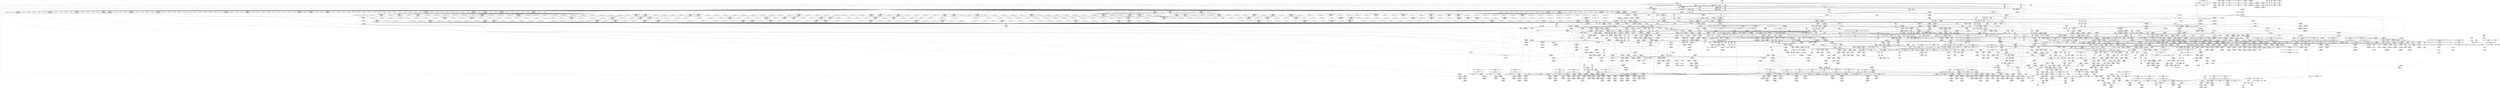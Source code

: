 digraph {
	CE0x4d8f500 [shape=record,shape=Mrecord,label="{CE0x4d8f500|12:_i32,_40:_%struct.super_block*,_56:_i8*,_:_CRE_144,145_}"]
	CE0x4e87c50 [shape=record,shape=Mrecord,label="{CE0x4e87c50|selinux_inode_setxattr:_tmp63|security/selinux/hooks.c,2988|*SummSink*}"]
	CE0x4e99940 [shape=record,shape=Mrecord,label="{CE0x4e99940|i64_14|*Constant*|*SummSource*}"]
	CE0x4f3d640 [shape=record,shape=Mrecord,label="{CE0x4f3d640|inode_has_perm:_tmp20|security/selinux/hooks.c,1618}"]
	CE0x4f46590 [shape=record,shape=Mrecord,label="{CE0x4f46590|__validate_creds:_lnot|include/linux/cred.h,173|*SummSource*}"]
	CE0x4dda580 [shape=record,shape=Mrecord,label="{CE0x4dda580|selinux_inode_setxattr:_if.end6|*SummSource*}"]
	CE0x4dd9750 [shape=record,shape=Mrecord,label="{CE0x4dd9750|12:_i32,_40:_%struct.super_block*,_56:_i8*,_:_CRE_173,174_}"]
	CE0x4ea9f70 [shape=record,shape=Mrecord,label="{CE0x4ea9f70|i64*_getelementptr_inbounds_(_38_x_i64_,_38_x_i64_*___llvm_gcov_ctr236,_i64_0,_i64_21)|*Constant*|*SummSink*}"]
	CE0x4e9a7d0 [shape=record,shape=Mrecord,label="{CE0x4e9a7d0|selinux_inode_setxattr:_tmp36|security/selinux/hooks.c,2963|*SummSink*}"]
	CE0x4f44cc0 [shape=record,shape=Mrecord,label="{CE0x4f44cc0|_ret_void,_!dbg_!27722|include/linux/cred.h,175}"]
	CE0x4ed9ca0 [shape=record,shape=Mrecord,label="{CE0x4ed9ca0|selinux_inode_setxattr:_tmp75|security/selinux/hooks.c,2995}"]
	CE0x4dbc410 [shape=record,shape=Mrecord,label="{CE0x4dbc410|12:_i32,_40:_%struct.super_block*,_56:_i8*,_:_CRE_884,885_}"]
	CE0x4edda70 [shape=record,shape=Mrecord,label="{CE0x4edda70|selinux_inode_setxattr:_tobool43|security/selinux/hooks.c,2995}"]
	CE0x4e26bb0 [shape=record,shape=Mrecord,label="{CE0x4e26bb0|i64*_getelementptr_inbounds_(_8_x_i64_,_8_x_i64_*___llvm_gcov_ctr154,_i64_0,_i64_1)|*Constant*|*SummSource*}"]
	CE0x4d66aa0 [shape=record,shape=Mrecord,label="{CE0x4d66aa0|12:_i32,_40:_%struct.super_block*,_56:_i8*,_:_CRE_159,160_}"]
	CE0x4ddd9c0 [shape=record,shape=Mrecord,label="{CE0x4ddd9c0|i64*_getelementptr_inbounds_(_25_x_i64_,_25_x_i64_*___llvm_gcov_ctr237,_i64_0,_i64_6)|*Constant*|*SummSource*}"]
	CE0x4e27310 [shape=record,shape=Mrecord,label="{CE0x4e27310|__validate_creds:_if.then|*SummSource*}"]
	CE0x4de8440 [shape=record,shape=Mrecord,label="{CE0x4de8440|12:_i32,_40:_%struct.super_block*,_56:_i8*,_:_CRE_672,680_|*MultipleSource*|security/selinux/hooks.c,2938|*LoadInst*|security/selinux/hooks.c,2937}"]
	CE0x4e25930 [shape=record,shape=Mrecord,label="{CE0x4e25930|selinux_inode_setotherxattr:_call|security/selinux/hooks.c,2915}"]
	CE0x4e3ed30 [shape=record,shape=Mrecord,label="{CE0x4e3ed30|selinux_inode_setxattr:_sid52|security/selinux/hooks.c,3004|*SummSink*}"]
	CE0x4ddd7d0 [shape=record,shape=Mrecord,label="{CE0x4ddd7d0|i64*_getelementptr_inbounds_(_25_x_i64_,_25_x_i64_*___llvm_gcov_ctr237,_i64_0,_i64_6)|*Constant*}"]
	CE0x4d730c0 [shape=record,shape=Mrecord,label="{CE0x4d730c0|i64*_getelementptr_inbounds_(_38_x_i64_,_38_x_i64_*___llvm_gcov_ctr236,_i64_0,_i64_0)|*Constant*|*SummSink*}"]
	CE0x4e90bb0 [shape=record,shape=Mrecord,label="{CE0x4e90bb0|dentry_has_perm:_u|security/selinux/hooks.c,1631|*SummSource*}"]
	CE0x4d69bf0 [shape=record,shape=Mrecord,label="{CE0x4d69bf0|104:_%struct.inode*,_:_CRE_314,315_}"]
	CE0x4d94440 [shape=record,shape=Mrecord,label="{CE0x4d94440|selinux_inode_setxattr:_tmp10|security/selinux/hooks.c,2945}"]
	CE0x4dbef60 [shape=record,shape=Mrecord,label="{CE0x4dbef60|12:_i32,_40:_%struct.super_block*,_56:_i8*,_:_CRE_917,918_}"]
	CE0x4dd5f80 [shape=record,shape=Mrecord,label="{CE0x4dd5f80|selinux_inode_setxattr:_call|security/selinux/hooks.c,2941|*SummSink*}"]
	CE0x4e8dd30 [shape=record,shape=Mrecord,label="{CE0x4e8dd30|selinux_inode_setxattr:_tmp67|security/selinux/hooks.c,2990|*SummSink*}"]
	CE0x4f31210 [shape=record,shape=Mrecord,label="{CE0x4f31210|i64*_getelementptr_inbounds_(_5_x_i64_,_5_x_i64_*___llvm_gcov_ctr155,_i64_0,_i64_0)|*Constant*|*SummSource*}"]
	CE0x4dba870 [shape=record,shape=Mrecord,label="{CE0x4dba870|12:_i32,_40:_%struct.super_block*,_56:_i8*,_:_CRE_865,866_}"]
	CE0x4ea64a0 [shape=record,shape=Mrecord,label="{CE0x4ea64a0|current_sid:_sid|security/selinux/hooks.c,220|*SummSource*}"]
	CE0x4d748c0 [shape=record,shape=Mrecord,label="{CE0x4d748c0|selinux_inode_setxattr:_if.end9}"]
	CE0x4f0b140 [shape=record,shape=Mrecord,label="{CE0x4f0b140|_call_void___validate_creds(%struct.cred*_%cred,_i8*_getelementptr_inbounds_(_25_x_i8_,_25_x_i8_*_.str3,_i32_0,_i32_0),_i32_1609)_#10,_!dbg_!27719|security/selinux/hooks.c,1609|*SummSink*}"]
	CE0x4e8e8f0 [shape=record,shape=Mrecord,label="{CE0x4e8e8f0|i64*_getelementptr_inbounds_(_38_x_i64_,_38_x_i64_*___llvm_gcov_ctr236,_i64_0,_i64_29)|*Constant*}"]
	CE0x4ea89b0 [shape=record,shape=Mrecord,label="{CE0x4ea89b0|selinux_inode_setxattr:_tmp49|security/selinux/hooks.c,2973|*SummSink*}"]
	CE0x4de3920 [shape=record,shape=Mrecord,label="{CE0x4de3920|i64_0|*Constant*}"]
	CE0x4d93bc0 [shape=record,shape=Mrecord,label="{CE0x4d93bc0|current_sid:_tobool1|security/selinux/hooks.c,218|*SummSink*}"]
	CE0x4e84110 [shape=record,shape=Mrecord,label="{CE0x4e84110|i32_32|*Constant*}"]
	CE0x4dd8790 [shape=record,shape=Mrecord,label="{CE0x4dd8790|12:_i32,_40:_%struct.super_block*,_56:_i8*,_:_CRE_161,162_}"]
	CE0x4d99ef0 [shape=record,shape=Mrecord,label="{CE0x4d99ef0|12:_i32,_40:_%struct.super_block*,_56:_i8*,_:_CRE_607,608_}"]
	CE0x4e400c0 [shape=record,shape=Mrecord,label="{CE0x4e400c0|selinux_inode_setxattr:_tmp91|security/selinux/hooks.c,3004|*SummSource*}"]
	CE0x4e74500 [shape=record,shape=Mrecord,label="{CE0x4e74500|selinux_inode_setxattr:_tmp64|security/selinux/hooks.c,2988|*SummSource*}"]
	CE0x4ead8d0 [shape=record,shape=Mrecord,label="{CE0x4ead8d0|selinux_inode_setxattr:_tmp57|security/selinux/hooks.c,2977|*SummSink*}"]
	CE0x4dad9d0 [shape=record,shape=Mrecord,label="{CE0x4dad9d0|selinux_inode_setotherxattr:_tobool1|security/selinux/hooks.c,2915|*SummSource*}"]
	CE0x4f24940 [shape=record,shape=Mrecord,label="{CE0x4f24940|dentry_has_perm:_entry|*SummSource*}"]
	CE0x4f327c0 [shape=record,shape=Mrecord,label="{CE0x4f327c0|__validate_creds:_tmp1|*SummSink*}"]
	CE0x4f04e90 [shape=record,shape=Mrecord,label="{CE0x4f04e90|i64_1|*Constant*}"]
	CE0x4ea16a0 [shape=record,shape=Mrecord,label="{CE0x4ea16a0|i64*_getelementptr_inbounds_(_11_x_i64_,_11_x_i64_*___llvm_gcov_ctr125,_i64_0,_i64_9)|*Constant*|*SummSink*}"]
	CE0x4ddb290 [shape=record,shape=Mrecord,label="{CE0x4ddb290|selinux_inode_setxattr:_if.end15}"]
	CE0x4ef7f10 [shape=record,shape=Mrecord,label="{CE0x4ef7f10|dentry_has_perm:_tmp4|*LoadInst*|security/selinux/hooks.c,1627}"]
	CE0x4e5a120 [shape=record,shape=Mrecord,label="{CE0x4e5a120|selinux_inode_setxattr:_tmp17|security/selinux/hooks.c,2948|*SummSink*}"]
	CE0x4ef4d30 [shape=record,shape=Mrecord,label="{CE0x4ef4d30|selinux_inode_setotherxattr:_tobool|security/selinux/hooks.c,2915}"]
	CE0x4ed9f80 [shape=record,shape=Mrecord,label="{CE0x4ed9f80|selinux_inode_setxattr:_tmp75|security/selinux/hooks.c,2995|*SummSink*}"]
	CE0x4db7d60 [shape=record,shape=Mrecord,label="{CE0x4db7d60|i8*_getelementptr_inbounds_(_25_x_i8_,_25_x_i8_*_.str3,_i32_0,_i32_0)|*Constant*|*SummSource*}"]
	CE0x4de8ab0 [shape=record,shape=Mrecord,label="{CE0x4de8ab0|12:_i32,_40:_%struct.super_block*,_56:_i8*,_:_CRE_688,692_|*MultipleSource*|security/selinux/hooks.c,2938|*LoadInst*|security/selinux/hooks.c,2937}"]
	CE0x4edc880 [shape=record,shape=Mrecord,label="{CE0x4edc880|selinux_inode_setxattr:_tmp74|security/selinux/hooks.c,2995}"]
	CE0x4d97730 [shape=record,shape=Mrecord,label="{CE0x4d97730|12:_i32,_40:_%struct.super_block*,_56:_i8*,_:_CRE_504,508_|*MultipleSource*|security/selinux/hooks.c,2938|*LoadInst*|security/selinux/hooks.c,2937}"]
	CE0x4d81e10 [shape=record,shape=Mrecord,label="{CE0x4d81e10|104:_%struct.inode*,_:_CRE_202,203_}"]
	CE0x4eb0bb0 [shape=record,shape=Mrecord,label="{CE0x4eb0bb0|i64*_getelementptr_inbounds_(_38_x_i64_,_38_x_i64_*___llvm_gcov_ctr236,_i64_0,_i64_25)|*Constant*|*SummSink*}"]
	CE0x4d66020 [shape=record,shape=Mrecord,label="{CE0x4d66020|12:_i32,_40:_%struct.super_block*,_56:_i8*,_:_CRE_151,152_}"]
	CE0x4e3e200 [shape=record,shape=Mrecord,label="{CE0x4e3e200|selinux_inode_setxattr:_tobool49|security/selinux/hooks.c,3000}"]
	CE0x4e27ca0 [shape=record,shape=Mrecord,label="{CE0x4e27ca0|selinux_inode_setotherxattr:_tobool9|security/selinux/hooks.c,2919|*SummSink*}"]
	CE0x4f32b30 [shape=record,shape=Mrecord,label="{CE0x4f32b30|_call_void_mcount()_#3|*SummSink*}"]
	CE0x4dadde0 [shape=record,shape=Mrecord,label="{CE0x4dadde0|104:_%struct.inode*,_:_CRE_170,171_}"]
	CE0x4ddce00 [shape=record,shape=Mrecord,label="{CE0x4ddce00|selinux_inode_setxattr:_if.end37|*SummSource*}"]
	CE0x4eeb460 [shape=record,shape=Mrecord,label="{CE0x4eeb460|i32_-95|*Constant*|*SummSink*}"]
	CE0x4d8b770 [shape=record,shape=Mrecord,label="{CE0x4d8b770|12:_i32,_40:_%struct.super_block*,_56:_i8*,_:_CRE_216,224_|*MultipleSource*|security/selinux/hooks.c,2938|*LoadInst*|security/selinux/hooks.c,2937}"]
	CE0x4de7b60 [shape=record,shape=Mrecord,label="{CE0x4de7b60|12:_i32,_40:_%struct.super_block*,_56:_i8*,_:_CRE_632,640_|*MultipleSource*|security/selinux/hooks.c,2938|*LoadInst*|security/selinux/hooks.c,2937}"]
	CE0x4ebf830 [shape=record,shape=Mrecord,label="{CE0x4ebf830|i64*_getelementptr_inbounds_(_5_x_i64_,_5_x_i64_*___llvm_gcov_ctr155,_i64_0,_i64_4)|*Constant*|*SummSource*}"]
	CE0x4f0ccf0 [shape=record,shape=Mrecord,label="{CE0x4f0ccf0|get_current:_entry}"]
	CE0x4de29b0 [shape=record,shape=Mrecord,label="{CE0x4de29b0|selinux_inode_setxattr:_newsid|security/selinux/hooks.c, 2941|*SummSink*}"]
	CE0x4e5c540 [shape=record,shape=Mrecord,label="{CE0x4e5c540|i64*_getelementptr_inbounds_(_38_x_i64_,_38_x_i64_*___llvm_gcov_ctr236,_i64_0,_i64_12)|*Constant*}"]
	CE0x4e6a110 [shape=record,shape=Mrecord,label="{CE0x4e6a110|selinux_inode_setxattr:_arrayidx|security/selinux/hooks.c,2973|*SummSource*}"]
	CE0x4db00b0 [shape=record,shape=Mrecord,label="{CE0x4db00b0|i64*_getelementptr_inbounds_(_11_x_i64_,_11_x_i64_*___llvm_gcov_ctr125,_i64_0,_i64_8)|*Constant*}"]
	CE0x4dc1b10 [shape=record,shape=Mrecord,label="{CE0x4dc1b10|12:_i32,_40:_%struct.super_block*,_56:_i8*,_:_CRE_983,984_}"]
	CE0x4daae60 [shape=record,shape=Mrecord,label="{CE0x4daae60|selinux_inode_setxattr:_if.end45|*SummSink*}"]
	CE0x4eabcc0 [shape=record,shape=Mrecord,label="{CE0x4eabcc0|selinux_inode_setxattr:_tmp54|security/selinux/hooks.c,2976|*SummSink*}"]
	CE0x4dba0b0 [shape=record,shape=Mrecord,label="{CE0x4dba0b0|12:_i32,_40:_%struct.super_block*,_56:_i8*,_:_CRE_832,840_|*MultipleSource*|security/selinux/hooks.c,2938|*LoadInst*|security/selinux/hooks.c,2937}"]
	CE0x4f2ff40 [shape=record,shape=Mrecord,label="{CE0x4f2ff40|inode_has_perm:_bb|*SummSink*}"]
	CE0x4f07da0 [shape=record,shape=Mrecord,label="{CE0x4f07da0|selinux_inode_setotherxattr:_if.then10}"]
	CE0x4e24f20 [shape=record,shape=Mrecord,label="{CE0x4e24f20|selinux_inode_setotherxattr:_tmp13|security/selinux/hooks.c,2915|*SummSource*}"]
	CE0x4e5cb00 [shape=record,shape=Mrecord,label="{CE0x4e5cb00|selinux_inode_setxattr:_conv|security/selinux/hooks.c,2948|*SummSink*}"]
	CE0x4f231a0 [shape=record,shape=Mrecord,label="{CE0x4f231a0|selinux_inode_setotherxattr:_tmp46|security/selinux/hooks.c,2931|*SummSource*}"]
	CE0x5f0af60 [shape=record,shape=Mrecord,label="{CE0x5f0af60|selinux_inode_setxattr:_if.else30|*SummSource*}"]
	CE0x4e6e700 [shape=record,shape=Mrecord,label="{CE0x4e6e700|selinux_inode_setxattr:_tmp30|security/selinux/hooks.c,2959|*SummSink*}"]
	CE0x4e403f0 [shape=record,shape=Mrecord,label="{CE0x4e403f0|i32_-1|*Constant*|*SummSource*}"]
	CE0x4d65ae0 [shape=record,shape=Mrecord,label="{CE0x4d65ae0|12:_i32,_40:_%struct.super_block*,_56:_i8*,_:_CRE_147,148_}"]
	CE0x4eb8630 [shape=record,shape=Mrecord,label="{CE0x4eb8630|i32_21|*Constant*|*SummSink*}"]
	CE0x4e552b0 [shape=record,shape=Mrecord,label="{CE0x4e552b0|selinux_inode_setxattr:_tmp22|security/selinux/hooks.c,2951|*SummSink*}"]
	CE0x4ec8900 [shape=record,shape=Mrecord,label="{CE0x4ec8900|avc_has_perm:_ssid|Function::avc_has_perm&Arg::ssid::}"]
	CE0x4ef9d50 [shape=record,shape=Mrecord,label="{CE0x4ef9d50|selinux_inode_setotherxattr:_call11|security/selinux/hooks.c,2920|*SummSource*}"]
	CE0x4e94ff0 [shape=record,shape=Mrecord,label="{CE0x4e94ff0|selinux_inode_setxattr:_tmp34|security/selinux/hooks.c,2960|*SummSink*}"]
	CE0x4e9f940 [shape=record,shape=Mrecord,label="{CE0x4e9f940|selinux_inode_setotherxattr:_if.end16}"]
	CE0x4d971e0 [shape=record,shape=Mrecord,label="{CE0x4d971e0|12:_i32,_40:_%struct.super_block*,_56:_i8*,_:_CRE_552,553_}"]
	CE0x4e5a9b0 [shape=record,shape=Mrecord,label="{CE0x4e5a9b0|i64*_getelementptr_inbounds_(_38_x_i64_,_38_x_i64_*___llvm_gcov_ctr236,_i64_0,_i64_6)|*Constant*}"]
	CE0x4f42bd0 [shape=record,shape=Mrecord,label="{CE0x4f42bd0|GLOBAL:___llvm_gcov_ctr154|Global_var:__llvm_gcov_ctr154|*SummSink*}"]
	CE0x4efe950 [shape=record,shape=Mrecord,label="{CE0x4efe950|inode_has_perm:_cred|Function::inode_has_perm&Arg::cred::|*SummSink*}"]
	CE0x4f2b2c0 [shape=record,shape=Mrecord,label="{CE0x4f2b2c0|i32_10|*Constant*}"]
	CE0x4dabdd0 [shape=record,shape=Mrecord,label="{CE0x4dabdd0|selinux_inode_setxattr:_if.then8|*SummSink*}"]
	CE0x4dd82e0 [shape=record,shape=Mrecord,label="{CE0x4dd82e0|current_sid:_tmp4|security/selinux/hooks.c,218|*SummSink*}"]
	CE0x4d66560 [shape=record,shape=Mrecord,label="{CE0x4d66560|12:_i32,_40:_%struct.super_block*,_56:_i8*,_:_CRE_155,156_}"]
	CE0x4d96760 [shape=record,shape=Mrecord,label="{CE0x4d96760|12:_i32,_40:_%struct.super_block*,_56:_i8*,_:_CRE_480,481_}"]
	CE0x4dd6ee0 [shape=record,shape=Mrecord,label="{CE0x4dd6ee0|selinux_inode_setxattr:_tmp26|security/selinux/hooks.c,2952|*SummSink*}"]
	CE0x4edbcc0 [shape=record,shape=Mrecord,label="{CE0x4edbcc0|selinux_inode_setxattr:_tmp77|security/selinux/hooks.c,2996|*SummSource*}"]
	CE0x4ea94a0 [shape=record,shape=Mrecord,label="{CE0x4ea94a0|selinux_inode_setxattr:_tmp51|security/selinux/hooks.c,2973|*SummSink*}"]
	CE0x4d9bbb0 [shape=record,shape=Mrecord,label="{CE0x4d9bbb0|12:_i32,_40:_%struct.super_block*,_56:_i8*,_:_CRE_617,618_}"]
	CE0x4db7df0 [shape=record,shape=Mrecord,label="{CE0x4db7df0|i8*_getelementptr_inbounds_(_25_x_i8_,_25_x_i8_*_.str3,_i32_0,_i32_0)|*Constant*|*SummSink*}"]
	CE0x4f07c20 [shape=record,shape=Mrecord,label="{CE0x4f07c20|selinux_inode_setotherxattr:_return|*SummSink*}"]
	CE0x4e885f0 [shape=record,shape=Mrecord,label="{CE0x4e885f0|_call_void_audit_log_n_untrustedstring(%struct.audit_buffer*_%call33,_i8*_%value,_i64_%audit_size.1)_#10,_!dbg_!27788|security/selinux/hooks.c,2983|*SummSink*}"]
	CE0x4ebe5a0 [shape=record,shape=Mrecord,label="{CE0x4ebe5a0|cred_sid:_bb|*SummSink*}"]
	CE0x4e75430 [shape=record,shape=Mrecord,label="{CE0x4e75430|i32_3|*Constant*|*SummSink*}"]
	CE0x4ea8130 [shape=record,shape=Mrecord,label="{CE0x4ea8130|selinux_inode_setxattr:_tmp48|security/selinux/hooks.c,2973}"]
	CE0x4f085e0 [shape=record,shape=Mrecord,label="{CE0x4f085e0|selinux_inode_setotherxattr:_tmp18|security/selinux/hooks.c,2915|*SummSink*}"]
	CE0x4f0bea0 [shape=record,shape=Mrecord,label="{CE0x4f0bea0|selinux_inode_setotherxattr:_if.then12|*SummSource*}"]
	CE0x4f05030 [shape=record,shape=Mrecord,label="{CE0x4f05030|get_current:_bb}"]
	CE0x4f2d360 [shape=record,shape=Mrecord,label="{CE0x4f2d360|inode_has_perm:_tmp1}"]
	CE0x4e8db70 [shape=record,shape=Mrecord,label="{CE0x4e8db70|selinux_inode_setxattr:_tmp67|security/selinux/hooks.c,2990|*SummSource*}"]
	CE0x4efd720 [shape=record,shape=Mrecord,label="{CE0x4efd720|_call_void_lockdep_rcu_suspicious(i8*_getelementptr_inbounds_(_25_x_i8_,_25_x_i8_*_.str3,_i32_0,_i32_0),_i32_2915,_i8*_getelementptr_inbounds_(_45_x_i8_,_45_x_i8_*_.str12,_i32_0,_i32_0))_#10,_!dbg_!27729|security/selinux/hooks.c,2915}"]
	CE0x4d59520 [shape=record,shape=Mrecord,label="{CE0x4d59520|selinux_inode_setxattr:_if.then50|*SummSink*}"]
	CE0x4eaec60 [shape=record,shape=Mrecord,label="{CE0x4eaec60|i64*_getelementptr_inbounds_(_38_x_i64_,_38_x_i64_*___llvm_gcov_ctr236,_i64_0,_i64_24)|*Constant*}"]
	CE0x4f00d70 [shape=record,shape=Mrecord,label="{CE0x4f00d70|inode_has_perm:_tmp5|security/selinux/hooks.c,1609}"]
	CE0x4e55a70 [shape=record,shape=Mrecord,label="{CE0x4e55a70|selinux_inode_setxattr:_tmp24|security/selinux/hooks.c,2951}"]
	CE0x4db08d0 [shape=record,shape=Mrecord,label="{CE0x4db08d0|selinux_inode_setotherxattr:_tmp6|security/selinux/hooks.c,2915|*SummSink*}"]
	CE0x4dbf5f0 [shape=record,shape=Mrecord,label="{CE0x4dbf5f0|12:_i32,_40:_%struct.super_block*,_56:_i8*,_:_CRE_922,923_}"]
	CE0x4e8c440 [shape=record,shape=Mrecord,label="{CE0x4e8c440|i64_28|*Constant*}"]
	CE0x4d89580 [shape=record,shape=Mrecord,label="{CE0x4d89580|selinux_inode_setxattr:_if.end51|*SummSink*}"]
	CE0x4f077a0 [shape=record,shape=Mrecord,label="{CE0x4f077a0|inode_has_perm:_i_flags|security/selinux/hooks.c,1611}"]
	CE0x4ea3b90 [shape=record,shape=Mrecord,label="{CE0x4ea3b90|GLOBAL:_get_current|*Constant*}"]
	CE0x4e6e590 [shape=record,shape=Mrecord,label="{CE0x4e6e590|selinux_inode_setxattr:_tmp30|security/selinux/hooks.c,2959|*SummSource*}"]
	CE0x4f0b730 [shape=record,shape=Mrecord,label="{CE0x4f0b730|selinux_inode_setotherxattr:_tmp17|security/selinux/hooks.c,2915|*SummSink*}"]
	CE0x4ef3680 [shape=record,shape=Mrecord,label="{CE0x4ef3680|selinux_inode_setotherxattr:_tobool|security/selinux/hooks.c,2915|*SummSource*}"]
	CE0x4dbb2c0 [shape=record,shape=Mrecord,label="{CE0x4dbb2c0|12:_i32,_40:_%struct.super_block*,_56:_i8*,_:_CRE_871,872_}"]
	CE0x4dc3c90 [shape=record,shape=Mrecord,label="{CE0x4dc3c90|i32_101|*Constant*|*SummSource*}"]
	CE0x4de3720 [shape=record,shape=Mrecord,label="{CE0x4de3720|selinux_inode_setotherxattr:_if.end13}"]
	CE0x4db9870 [shape=record,shape=Mrecord,label="{CE0x4db9870|12:_i32,_40:_%struct.super_block*,_56:_i8*,_:_CRE_800,804_|*MultipleSource*|security/selinux/hooks.c,2938|*LoadInst*|security/selinux/hooks.c,2937}"]
	CE0x4dbcaa0 [shape=record,shape=Mrecord,label="{CE0x4dbcaa0|12:_i32,_40:_%struct.super_block*,_56:_i8*,_:_CRE_889,890_}"]
	CE0x4ebd920 [shape=record,shape=Mrecord,label="{CE0x4ebd920|__validate_creds:_tmp9|include/linux/cred.h,175|*SummSource*}"]
	CE0x4db24d0 [shape=record,shape=Mrecord,label="{CE0x4db24d0|12:_i32,_40:_%struct.super_block*,_56:_i8*,_:_CRE_268,269_}"]
	CE0x4ee2750 [shape=record,shape=Mrecord,label="{CE0x4ee2750|i64_34|*Constant*|*SummSink*}"]
	CE0x4ea7f90 [shape=record,shape=Mrecord,label="{CE0x4ea7f90|i64_20|*Constant*|*SummSource*}"]
	CE0x4f24d20 [shape=record,shape=Mrecord,label="{CE0x4f24d20|selinux_inode_setotherxattr:_call19|security/selinux/hooks.c,2931|*SummSink*}"]
	CE0x4e8f740 [shape=record,shape=Mrecord,label="{CE0x4e8f740|GLOBAL:_creds_are_invalid|*Constant*}"]
	CE0x4efad60 [shape=record,shape=Mrecord,label="{CE0x4efad60|GLOBAL:_inode_has_perm|*Constant*}"]
	CE0x4ef9370 [shape=record,shape=Mrecord,label="{CE0x4ef9370|_call_void_mcount()_#3}"]
	CE0x4f2feb0 [shape=record,shape=Mrecord,label="{CE0x4f2feb0|inode_has_perm:_entry|*SummSink*}"]
	CE0x4daf540 [shape=record,shape=Mrecord,label="{CE0x4daf540|104:_%struct.inode*,_:_CRE_176,177_}"]
	CE0x4f27fc0 [shape=record,shape=Mrecord,label="{CE0x4f27fc0|selinux_inode_setotherxattr:_tmp49|security/selinux/hooks.c,2932|*SummSource*}"]
	CE0x4ddf340 [shape=record,shape=Mrecord,label="{CE0x4ddf340|selinux_inode_setxattr:_if.end9|*SummSink*}"]
	CE0x4d7e1c0 [shape=record,shape=Mrecord,label="{CE0x4d7e1c0|104:_%struct.inode*,_:_CRE_94,95_}"]
	CE0x4d8af50 [shape=record,shape=Mrecord,label="{CE0x4d8af50|104:_%struct.inode*,_:_CRE_191,192_}"]
	CE0x4ec8400 [shape=record,shape=Mrecord,label="{CE0x4ec8400|inode_has_perm:_call4|security/selinux/hooks.c,1617|*SummSink*}"]
	CE0x4d8ed50 [shape=record,shape=Mrecord,label="{CE0x4d8ed50|12:_i32,_40:_%struct.super_block*,_56:_i8*,_:_CRE_140,141_}"]
	CE0x4eadbf0 [shape=record,shape=Mrecord,label="{CE0x4eadbf0|selinux_inode_setxattr:_tmp57|security/selinux/hooks.c,2977}"]
	CE0x4daef00 [shape=record,shape=Mrecord,label="{CE0x4daef00|104:_%struct.inode*,_:_CRE_181,182_}"]
	CE0x4e87580 [shape=record,shape=Mrecord,label="{CE0x4e87580|GLOBAL:_audit_log_end|*Constant*|*SummSink*}"]
	CE0x4d86b90 [shape=record,shape=Mrecord,label="{CE0x4d86b90|12:_i32,_40:_%struct.super_block*,_56:_i8*,_:_CRE_282,283_}"]
	CE0x4dbda60 [shape=record,shape=Mrecord,label="{CE0x4dbda60|12:_i32,_40:_%struct.super_block*,_56:_i8*,_:_CRE_901,902_}"]
	CE0x4f3fb70 [shape=record,shape=Mrecord,label="{CE0x4f3fb70|__validate_creds:_call|include/linux/cred.h,173|*SummSink*}"]
	CE0x4ef2270 [shape=record,shape=Mrecord,label="{CE0x4ef2270|get_current:_tmp|*SummSource*}"]
	CE0x4d8d670 [shape=record,shape=Mrecord,label="{CE0x4d8d670|104:_%struct.inode*,_:_CRE_193,194_}"]
	CE0x4f493d0 [shape=record,shape=Mrecord,label="{CE0x4f493d0|cred_sid:_security|security/selinux/hooks.c,196|*SummSink*}"]
	CE0x4f3d210 [shape=record,shape=Mrecord,label="{CE0x4f3d210|get_current:_tmp3}"]
	CE0x4f2ba80 [shape=record,shape=Mrecord,label="{CE0x4f2ba80|inode_has_perm:_tmp15|*LoadInst*|security/selinux/hooks.c,1615}"]
	CE0x4d89f90 [shape=record,shape=Mrecord,label="{CE0x4d89f90|104:_%struct.inode*,_:_CRE_220,221_}"]
	CE0x4e91960 [shape=record,shape=Mrecord,label="{CE0x4e91960|selinux_inode_setxattr:_tmp71|security/selinux/hooks.c,2993|*SummSource*}"]
	CE0x4ddb490 [shape=record,shape=Mrecord,label="{CE0x4ddb490|selinux_inode_setxattr:_if.end15|*SummSink*}"]
	CE0x4dcc670 [shape=record,shape=Mrecord,label="{CE0x4dcc670|i64_18|*Constant*}"]
	CE0x4ec7cd0 [shape=record,shape=Mrecord,label="{CE0x4ec7cd0|inode_has_perm:_tmp18|security/selinux/hooks.c,1617|*SummSource*}"]
	CE0x4db70b0 [shape=record,shape=Mrecord,label="{CE0x4db70b0|_call_void_mcount()_#3|*SummSink*}"]
	CE0x4f26ff0 [shape=record,shape=Mrecord,label="{CE0x4f26ff0|selinux_inode_setotherxattr:_retval.0|*SummSink*}"]
	CE0x4e5de10 [shape=record,shape=Mrecord,label="{CE0x4e5de10|i64_5|*Constant*|*SummSink*}"]
	CE0x4d77ea0 [shape=record,shape=Mrecord,label="{CE0x4d77ea0|12:_i32,_40:_%struct.super_block*,_56:_i8*,_:_CRE_186,187_}"]
	CE0x4d6d630 [shape=record,shape=Mrecord,label="{CE0x4d6d630|selinux_inode_setxattr:_tmp7|security/selinux/hooks.c,2944}"]
	CE0x4eae140 [shape=record,shape=Mrecord,label="{CE0x4eae140|selinux_inode_setxattr:_tmp57|security/selinux/hooks.c,2977|*SummSource*}"]
	CE0x4d963a0 [shape=record,shape=Mrecord,label="{CE0x4d963a0|i8_1|*Constant*|*SummSink*}"]
	CE0x4ea42c0 [shape=record,shape=Mrecord,label="{CE0x4ea42c0|current_sid:_cred|security/selinux/hooks.c,218}"]
	CE0x4f261a0 [shape=record,shape=Mrecord,label="{CE0x4f261a0|dentry_has_perm:_av|Function::dentry_has_perm&Arg::av::|*SummSink*}"]
	CE0x4efc100 [shape=record,shape=Mrecord,label="{CE0x4efc100|i64*_getelementptr_inbounds_(_25_x_i64_,_25_x_i64_*___llvm_gcov_ctr237,_i64_0,_i64_1)|*Constant*}"]
	CE0x4dd01e0 [shape=record,shape=Mrecord,label="{CE0x4dd01e0|selinux_inode_setxattr:_call33|security/selinux/hooks.c,2981|*SummSource*}"]
	CE0x4d716f0 [shape=record,shape=Mrecord,label="{CE0x4d716f0|104:_%struct.inode*,_:_CRE_40,48_|*MultipleSource*|Function::selinux_inode_setxattr&Arg::dentry::|security/selinux/hooks.c,2937}"]
	CE0x4eb0fb0 [shape=record,shape=Mrecord,label="{CE0x4eb0fb0|selinux_inode_setxattr:_tmp61|security/selinux/hooks.c,2981}"]
	CE0x4daedd0 [shape=record,shape=Mrecord,label="{CE0x4daedd0|104:_%struct.inode*,_:_CRE_180,181_}"]
	CE0x4eef9b0 [shape=record,shape=Mrecord,label="{CE0x4eef9b0|selinux_inode_setotherxattr:_tmp14|security/selinux/hooks.c,2915|*SummSink*}"]
	CE0x4e98440 [shape=record,shape=Mrecord,label="{CE0x4e98440|i32_-22|*Constant*}"]
	CE0x4d97b90 [shape=record,shape=Mrecord,label="{CE0x4d97b90|12:_i32,_40:_%struct.super_block*,_56:_i8*,_:_CRE_512,520_|*MultipleSource*|security/selinux/hooks.c,2938|*LoadInst*|security/selinux/hooks.c,2937}"]
	CE0x4eb9bb0 [shape=record,shape=Mrecord,label="{CE0x4eb9bb0|i64_19|*Constant*}"]
	CE0x4f40f00 [shape=record,shape=Mrecord,label="{CE0x4f40f00|inode_has_perm:_tmp11|security/selinux/hooks.c,1612|*SummSink*}"]
	CE0x4dbce90 [shape=record,shape=Mrecord,label="{CE0x4dbce90|12:_i32,_40:_%struct.super_block*,_56:_i8*,_:_CRE_892,893_}"]
	CE0x4eef420 [shape=record,shape=Mrecord,label="{CE0x4eef420|current_sid:_tmp}"]
	CE0x4ea2510 [shape=record,shape=Mrecord,label="{CE0x4ea2510|current_sid:_tmp19|security/selinux/hooks.c,218}"]
	CE0x4d74650 [shape=record,shape=Mrecord,label="{CE0x4d74650|104:_%struct.inode*,_:_CRE_296,304_|*MultipleSource*|Function::selinux_inode_setxattr&Arg::dentry::|security/selinux/hooks.c,2937}"]
	CE0x4e395d0 [shape=record,shape=Mrecord,label="{CE0x4e395d0|i32_16|*Constant*|*SummSource*}"]
	CE0x4e8f080 [shape=record,shape=Mrecord,label="{CE0x4e8f080|cred_sid:_tmp1|*SummSource*}"]
	CE0x4d89290 [shape=record,shape=Mrecord,label="{CE0x4d89290|12:_i32,_40:_%struct.super_block*,_56:_i8*,_:_CRE_32,40_|*MultipleSource*|security/selinux/hooks.c,2938|*LoadInst*|security/selinux/hooks.c,2937}"]
	CE0x4e8f7b0 [shape=record,shape=Mrecord,label="{CE0x4e8f7b0|i64_1|*Constant*}"]
	CE0x4ebdc10 [shape=record,shape=Mrecord,label="{CE0x4ebdc10|cred_sid:_bb|*SummSource*}"]
	CE0x4efed60 [shape=record,shape=Mrecord,label="{CE0x4efed60|inode_has_perm:_inode|Function::inode_has_perm&Arg::inode::|*SummSource*}"]
	CE0x4db5350 [shape=record,shape=Mrecord,label="{CE0x4db5350|current_sid:_tmp13|security/selinux/hooks.c,218|*SummSink*}"]
	CE0x4e5bc00 [shape=record,shape=Mrecord,label="{CE0x4e5bc00|selinux_inode_setxattr:_call7|security/selinux/hooks.c,2951}"]
	CE0x4d9b7c0 [shape=record,shape=Mrecord,label="{CE0x4d9b7c0|12:_i32,_40:_%struct.super_block*,_56:_i8*,_:_CRE_614,615_}"]
	CE0x4dc21b0 [shape=record,shape=Mrecord,label="{CE0x4dc21b0|12:_i32,_40:_%struct.super_block*,_56:_i8*,_:_CRE_1000,1008_|*MultipleSource*|security/selinux/hooks.c,2938|*LoadInst*|security/selinux/hooks.c,2937}"]
	CE0x4e3d880 [shape=record,shape=Mrecord,label="{CE0x4e3d880|selinux_inode_setxattr:_call48|security/selinux/hooks.c,2998|*SummSource*}"]
	CE0x4ea55c0 [shape=record,shape=Mrecord,label="{CE0x4ea55c0|current_sid:_tmp22|security/selinux/hooks.c,218}"]
	CE0x4f22520 [shape=record,shape=Mrecord,label="{CE0x4f22520|selinux_inode_setotherxattr:_tmp45|security/selinux/hooks.c,2927}"]
	CE0x4de17d0 [shape=record,shape=Mrecord,label="{CE0x4de17d0|current_sid:_tmp5|security/selinux/hooks.c,218}"]
	CE0x4e5b820 [shape=record,shape=Mrecord,label="{CE0x4e5b820|selinux_inode_setxattr:_tmp20|security/selinux/hooks.c,2949|*SummSource*}"]
	CE0x4ea6750 [shape=record,shape=Mrecord,label="{CE0x4ea6750|selinux_inode_setotherxattr:_if.end16|*SummSink*}"]
	CE0x4db1660 [shape=record,shape=Mrecord,label="{CE0x4db1660|12:_i32,_40:_%struct.super_block*,_56:_i8*,_:_CRE_257,258_}"]
	CE0x4de7a10 [shape=record,shape=Mrecord,label="{CE0x4de7a10|12:_i32,_40:_%struct.super_block*,_56:_i8*,_:_CRE_624,628_|*MultipleSource*|security/selinux/hooks.c,2938|*LoadInst*|security/selinux/hooks.c,2937}"]
	CE0x4dbcfe0 [shape=record,shape=Mrecord,label="{CE0x4dbcfe0|12:_i32,_40:_%struct.super_block*,_56:_i8*,_:_CRE_893,894_}"]
	CE0x4ea8c60 [shape=record,shape=Mrecord,label="{CE0x4ea8c60|selinux_inode_setxattr:_tmp50|security/selinux/hooks.c,2973}"]
	CE0x4f0f350 [shape=record,shape=Mrecord,label="{CE0x4f0f350|inode_has_perm:_inode|Function::inode_has_perm&Arg::inode::|*SummSink*}"]
	CE0x4d67990 [shape=record,shape=Mrecord,label="{CE0x4d67990|12:_i32,_40:_%struct.super_block*,_56:_i8*,_:_CRE_76,80_|*MultipleSource*|security/selinux/hooks.c,2938|*LoadInst*|security/selinux/hooks.c,2937}"]
	CE0x4ef7b90 [shape=record,shape=Mrecord,label="{CE0x4ef7b90|selinux_inode_setotherxattr:_tmp16|security/selinux/hooks.c,2915|*SummSink*}"]
	CE0x4d7c260 [shape=record,shape=Mrecord,label="{CE0x4d7c260|12:_i32,_40:_%struct.super_block*,_56:_i8*,_:_CRE_287,288_}"]
	CE0x4d82040 [shape=record,shape=Mrecord,label="{CE0x4d82040|104:_%struct.inode*,_:_CRE_204,205_}"]
	CE0x4d6aa90 [shape=record,shape=Mrecord,label="{CE0x4d6aa90|current_sid:_tmp11|security/selinux/hooks.c,218|*SummSource*}"]
	CE0x4d752f0 [shape=record,shape=Mrecord,label="{CE0x4d752f0|selinux_inode_setxattr:_if.end37|*SummSink*}"]
	CE0x4d98ba0 [shape=record,shape=Mrecord,label="{CE0x4d98ba0|104:_%struct.inode*,_:_CRE_309,310_}"]
	CE0x4e2c1c0 [shape=record,shape=Mrecord,label="{CE0x4e2c1c0|selinux_inode_setotherxattr:_tobool6|security/selinux/hooks.c,2917|*SummSink*}"]
	CE0x4d95730 [shape=record,shape=Mrecord,label="{CE0x4d95730|selinux_inode_setxattr:_type|security/selinux/hooks.c,2954}"]
	CE0x4ead6f0 [shape=record,shape=Mrecord,label="{CE0x4ead6f0|i64*_getelementptr_inbounds_(_38_x_i64_,_38_x_i64_*___llvm_gcov_ctr236,_i64_0,_i64_23)|*Constant*|*SummSource*}"]
	CE0x4ef2570 [shape=record,shape=Mrecord,label="{CE0x4ef2570|current_sid:_do.end}"]
	CE0x4efd8e0 [shape=record,shape=Mrecord,label="{CE0x4efd8e0|_call_void_lockdep_rcu_suspicious(i8*_getelementptr_inbounds_(_25_x_i8_,_25_x_i8_*_.str3,_i32_0,_i32_0),_i32_2915,_i8*_getelementptr_inbounds_(_45_x_i8_,_45_x_i8_*_.str12,_i32_0,_i32_0))_#10,_!dbg_!27729|security/selinux/hooks.c,2915|*SummSource*}"]
	CE0x4d75610 [shape=record,shape=Mrecord,label="{CE0x4d75610|selinux_inode_setxattr:_if.then21|*SummSink*}"]
	CE0x4f05ed0 [shape=record,shape=Mrecord,label="{CE0x4f05ed0|GLOBAL:_llvm.expect.i64|*Constant*|*SummSource*}"]
	CE0x4ea1340 [shape=record,shape=Mrecord,label="{CE0x4ea1340|i64*_getelementptr_inbounds_(_11_x_i64_,_11_x_i64_*___llvm_gcov_ctr125,_i64_0,_i64_9)|*Constant*}"]
	CE0x4f2f2e0 [shape=record,shape=Mrecord,label="{CE0x4f2f2e0|_ret_i32_%tmp6,_!dbg_!27716|security/selinux/hooks.c,197|*SummSource*}"]
	CE0x4ec8d20 [shape=record,shape=Mrecord,label="{CE0x4ec8d20|avc_has_perm:_tclass|Function::avc_has_perm&Arg::tclass::}"]
	CE0x4db0fd0 [shape=record,shape=Mrecord,label="{CE0x4db0fd0|12:_i32,_40:_%struct.super_block*,_56:_i8*,_:_CRE_252,253_}"]
	CE0x4e2ac90 [shape=record,shape=Mrecord,label="{CE0x4e2ac90|selinux_inode_setotherxattr:_tmp12|security/selinux/hooks.c,2915}"]
	CE0x4d7ce30 [shape=record,shape=Mrecord,label="{CE0x4d7ce30|12:_i32,_40:_%struct.super_block*,_56:_i8*,_:_CRE_296,297_}"]
	CE0x4e58060 [shape=record,shape=Mrecord,label="{CE0x4e58060|selinux_inode_setotherxattr:_tmp32|security/selinux/hooks.c,2921|*SummSink*}"]
	CE0x4edc400 [shape=record,shape=Mrecord,label="{CE0x4edc400|selinux_inode_setxattr:_tmp73|security/selinux/hooks.c,2995}"]
	CE0x4d95930 [shape=record,shape=Mrecord,label="{CE0x4d95930|selinux_inode_setxattr:_type|security/selinux/hooks.c,2954|*SummSource*}"]
	CE0x4de3d00 [shape=record,shape=Mrecord,label="{CE0x4de3d00|selinux_inode_setxattr:_tmp6|security/selinux/hooks.c,2944}"]
	CE0x4ea1e50 [shape=record,shape=Mrecord,label="{CE0x4ea1e50|current_sid:_tmp19|security/selinux/hooks.c,218|*SummSource*}"]
	CE0x4dbf740 [shape=record,shape=Mrecord,label="{CE0x4dbf740|12:_i32,_40:_%struct.super_block*,_56:_i8*,_:_CRE_923,924_}"]
	CE0x4e8f510 [shape=record,shape=Mrecord,label="{CE0x4e8f510|inode_has_perm:_tmp9|security/selinux/hooks.c,1611|*SummSink*}"]
	CE0x4ec7c60 [shape=record,shape=Mrecord,label="{CE0x4ec7c60|inode_has_perm:_call4|security/selinux/hooks.c,1617}"]
	CE0x4d69f80 [shape=record,shape=Mrecord,label="{CE0x4d69f80|104:_%struct.inode*,_:_CRE_317,318_}"]
	CE0x4e28850 [shape=record,shape=Mrecord,label="{CE0x4e28850|i64*_getelementptr_inbounds_(_25_x_i64_,_25_x_i64_*___llvm_gcov_ctr237,_i64_0,_i64_1)|*Constant*|*SummSink*}"]
	CE0x4ec9b10 [shape=record,shape=Mrecord,label="{CE0x4ec9b10|i64*_getelementptr_inbounds_(_8_x_i64_,_8_x_i64_*___llvm_gcov_ctr154,_i64_0,_i64_7)|*Constant*|*SummSource*}"]
	CE0x4e73010 [shape=record,shape=Mrecord,label="{CE0x4e73010|i32_(i32,_i32,_i16,_i32,_%struct.common_audit_data*)*_bitcast_(i32_(i32,_i32,_i16,_i32,_%struct.common_audit_data.495*)*_avc_has_perm_to_i32_(i32,_i32,_i16,_i32,_%struct.common_audit_data*)*)|*Constant*}"]
	CE0x4d82cf0 [shape=record,shape=Mrecord,label="{CE0x4d82cf0|12:_i32,_40:_%struct.super_block*,_56:_i8*,_:_CRE_310,311_}"]
	CE0x4dd5dc0 [shape=record,shape=Mrecord,label="{CE0x4dd5dc0|selinux_inode_setxattr:_call|security/selinux/hooks.c,2941|*SummSource*}"]
	CE0x4f43be0 [shape=record,shape=Mrecord,label="{CE0x4f43be0|i64*_getelementptr_inbounds_(_8_x_i64_,_8_x_i64_*___llvm_gcov_ctr154,_i64_0,_i64_6)|*Constant*|*SummSink*}"]
	CE0x4d6b4e0 [shape=record,shape=Mrecord,label="{CE0x4d6b4e0|12:_i32,_40:_%struct.super_block*,_56:_i8*,_:_CRE_408,416_|*MultipleSource*|security/selinux/hooks.c,2938|*LoadInst*|security/selinux/hooks.c,2937}"]
	CE0x4d863b0 [shape=record,shape=Mrecord,label="{CE0x4d863b0|12:_i32,_40:_%struct.super_block*,_56:_i8*,_:_CRE_276,277_}"]
	CE0x4e58370 [shape=record,shape=Mrecord,label="{CE0x4e58370|selinux_inode_setotherxattr:_tmp33|security/selinux/hooks.c,2921}"]
	CE0x4dc1f00 [shape=record,shape=Mrecord,label="{CE0x4dc1f00|12:_i32,_40:_%struct.super_block*,_56:_i8*,_:_CRE_988,992_|*MultipleSource*|security/selinux/hooks.c,2938|*LoadInst*|security/selinux/hooks.c,2937}"]
	CE0x4dbee10 [shape=record,shape=Mrecord,label="{CE0x4dbee10|12:_i32,_40:_%struct.super_block*,_56:_i8*,_:_CRE_916,917_}"]
	CE0x4d9a040 [shape=record,shape=Mrecord,label="{CE0x4d9a040|12:_i32,_40:_%struct.super_block*,_56:_i8*,_:_CRE_608,609_}"]
	CE0x4eb1cf0 [shape=record,shape=Mrecord,label="{CE0x4eb1cf0|selinux_inode_setxattr:_call32|security/selinux/hooks.c,2981}"]
	CE0x4dcd500 [shape=record,shape=Mrecord,label="{CE0x4dcd500|GLOBAL:_inode_owner_or_capable|*Constant*}"]
	CE0x4eb28a0 [shape=record,shape=Mrecord,label="{CE0x4eb28a0|get_current:_entry}"]
	CE0x4d80a00 [shape=record,shape=Mrecord,label="{CE0x4d80a00|selinux_inode_setxattr:_d_inode|security/selinux/hooks.c,2937|*SummSource*}"]
	CE0x4ea1510 [shape=record,shape=Mrecord,label="{CE0x4ea1510|i64*_getelementptr_inbounds_(_11_x_i64_,_11_x_i64_*___llvm_gcov_ctr125,_i64_0,_i64_9)|*Constant*|*SummSource*}"]
	CE0x4eacd90 [shape=record,shape=Mrecord,label="{CE0x4eacd90|selinux_inode_setxattr:_audit_size.0|*SummSource*}"]
	CE0x4f1ede0 [shape=record,shape=Mrecord,label="{CE0x4f1ede0|selinux_inode_setotherxattr:_tmp39|security/selinux/hooks.c,2922|*SummSource*}"]
	CE0x4e5c090 [shape=record,shape=Mrecord,label="{CE0x4e5c090|selinux_inode_setxattr:_conv|security/selinux/hooks.c,2948}"]
	CE0x4d70aa0 [shape=record,shape=Mrecord,label="{CE0x4d70aa0|12:_i32,_40:_%struct.super_block*,_56:_i8*,_:_CRE_200,201_}"]
	CE0x4f41dd0 [shape=record,shape=Mrecord,label="{CE0x4f41dd0|i64*_getelementptr_inbounds_(_8_x_i64_,_8_x_i64_*___llvm_gcov_ctr154,_i64_0,_i64_5)|*Constant*}"]
	CE0x4e275b0 [shape=record,shape=Mrecord,label="{CE0x4e275b0|i64*_getelementptr_inbounds_(_5_x_i64_,_5_x_i64_*___llvm_gcov_ctr155,_i64_0,_i64_0)|*Constant*}"]
	CE0x4ddada0 [shape=record,shape=Mrecord,label="{CE0x4ddada0|i32_0|*Constant*}"]
	CE0x4ef3bc0 [shape=record,shape=Mrecord,label="{CE0x4ef3bc0|dentry_has_perm:_tmp1|*SummSource*}"]
	CE0x4e5bd30 [shape=record,shape=Mrecord,label="{CE0x4e5bd30|selinux_inode_setxattr:_call7|security/selinux/hooks.c,2951|*SummSource*}"]
	CE0x4dbfb30 [shape=record,shape=Mrecord,label="{CE0x4dbfb30|12:_i32,_40:_%struct.super_block*,_56:_i8*,_:_CRE_926,927_}"]
	CE0x4f23a40 [shape=record,shape=Mrecord,label="{CE0x4f23a40|selinux_inode_setotherxattr:_tmp47|security/selinux/hooks.c,2931|*SummSink*}"]
	CE0x4dbbc30 [shape=record,shape=Mrecord,label="{CE0x4dbbc30|12:_i32,_40:_%struct.super_block*,_56:_i8*,_:_CRE_878,879_}"]
	CE0x4e9ca10 [shape=record,shape=Mrecord,label="{CE0x4e9ca10|i64_15|*Constant*|*SummSource*}"]
	CE0x4e921d0 [shape=record,shape=Mrecord,label="{CE0x4e921d0|selinux_inode_setxattr:_sclass41|security/selinux/hooks.c,2993|*SummSource*}"]
	CE0x4f08730 [shape=record,shape=Mrecord,label="{CE0x4f08730|inode_has_perm:_tmp1|*SummSource*}"]
	CE0x4d78d10 [shape=record,shape=Mrecord,label="{CE0x4d78d10|selinux_inode_setxattr:_if.end}"]
	CE0x4e2a520 [shape=record,shape=Mrecord,label="{CE0x4e2a520|selinux_inode_setotherxattr:_tobool9|security/selinux/hooks.c,2919}"]
	CE0x4eee270 [shape=record,shape=Mrecord,label="{CE0x4eee270|get_current:_tmp4|./arch/x86/include/asm/current.h,14|*SummSource*}"]
	CE0x4edf590 [shape=record,shape=Mrecord,label="{CE0x4edf590|selinux_inode_setxattr:_tmp83|security/selinux/hooks.c,3000|*SummSink*}"]
	CE0x4dc19c0 [shape=record,shape=Mrecord,label="{CE0x4dc19c0|12:_i32,_40:_%struct.super_block*,_56:_i8*,_:_CRE_982,983_}"]
	CE0x4ea3780 [shape=record,shape=Mrecord,label="{CE0x4ea3780|current_sid:_call4|security/selinux/hooks.c,218|*SummSource*}"]
	CE0x4db68f0 [shape=record,shape=Mrecord,label="{CE0x4db68f0|i64*_getelementptr_inbounds_(_25_x_i64_,_25_x_i64_*___llvm_gcov_ctr237,_i64_0,_i64_8)|*Constant*|*SummSource*}"]
	CE0x4ddf560 [shape=record,shape=Mrecord,label="{CE0x4ddf560|selinux_inode_setxattr:_if.end34|*SummSource*}"]
	CE0x4e85630 [shape=record,shape=Mrecord,label="{CE0x4e85630|GLOBAL:_audit_log_format|*Constant*|*SummSink*}"]
	CE0x4e58ba0 [shape=record,shape=Mrecord,label="{CE0x4e58ba0|selinux_inode_setotherxattr:_tmp34|security/selinux/hooks.c,2922|*SummSource*}"]
	CE0x4d8e790 [shape=record,shape=Mrecord,label="{CE0x4d8e790|12:_i32,_40:_%struct.super_block*,_56:_i8*,_:_CRE_128,136_|*MultipleSource*|security/selinux/hooks.c,2938|*LoadInst*|security/selinux/hooks.c,2937}"]
	CE0x4dbe630 [shape=record,shape=Mrecord,label="{CE0x4dbe630|12:_i32,_40:_%struct.super_block*,_56:_i8*,_:_CRE_910,911_}"]
	CE0x4f2d810 [shape=record,shape=Mrecord,label="{CE0x4f2d810|inode_has_perm:_tobool2|security/selinux/hooks.c,1611|*SummSink*}"]
	CE0x4dab470 [shape=record,shape=Mrecord,label="{CE0x4dab470|104:_%struct.inode*,_:_CRE_166,167_}"]
	CE0x4ef3fb0 [shape=record,shape=Mrecord,label="{CE0x4ef3fb0|i64_12|*Constant*|*SummSink*}"]
	CE0x4e945f0 [shape=record,shape=Mrecord,label="{CE0x4e945f0|selinux_inode_setxattr:_sclass47|security/selinux/hooks.c,2999|*SummSink*}"]
	CE0x4e77fe0 [shape=record,shape=Mrecord,label="{CE0x4e77fe0|selinux_inode_setxattr:_tmp21|security/selinux/hooks.c,2951}"]
	CE0x4f25510 [shape=record,shape=Mrecord,label="{CE0x4f25510|dentry_has_perm:_entry}"]
	CE0x4ea0de0 [shape=record,shape=Mrecord,label="{CE0x4ea0de0|selinux_inode_setotherxattr:_if.else}"]
	CE0x4dcd630 [shape=record,shape=Mrecord,label="{CE0x4dcd630|GLOBAL:_inode_owner_or_capable|*Constant*|*SummSource*}"]
	CE0x4dae540 [shape=record,shape=Mrecord,label="{CE0x4dae540|selinux_inode_setxattr:_bb|*SummSink*}"]
	CE0x4ef0920 [shape=record,shape=Mrecord,label="{CE0x4ef0920|inode_has_perm:_tmp3|*SummSource*}"]
	CE0x4dc09a0 [shape=record,shape=Mrecord,label="{CE0x4dc09a0|12:_i32,_40:_%struct.super_block*,_56:_i8*,_:_CRE_936,944_|*MultipleSource*|security/selinux/hooks.c,2938|*LoadInst*|security/selinux/hooks.c,2937}"]
	CE0x4daa480 [shape=record,shape=Mrecord,label="{CE0x4daa480|104:_%struct.inode*,_:_CRE_156,157_}"]
	CE0x4f05790 [shape=record,shape=Mrecord,label="{CE0x4f05790|selinux_inode_setotherxattr:_tmp26|security/selinux/hooks.c,2919}"]
	CE0x4e97330 [shape=record,shape=Mrecord,label="{CE0x4e97330|i32_-22|*Constant*|*SummSink*}"]
	CE0x4e597b0 [shape=record,shape=Mrecord,label="{CE0x4e597b0|i64*_getelementptr_inbounds_(_38_x_i64_,_38_x_i64_*___llvm_gcov_ctr236,_i64_0,_i64_9)|*Constant*|*SummSource*}"]
	CE0x4e54fc0 [shape=record,shape=Mrecord,label="{CE0x4e54fc0|selinux_inode_setxattr:_tmp22|security/selinux/hooks.c,2951}"]
	CE0x4e25f70 [shape=record,shape=Mrecord,label="{CE0x4e25f70|GLOBAL:___llvm_gcov_ctr237|Global_var:__llvm_gcov_ctr237|*SummSink*}"]
	CE0x4f455f0 [shape=record,shape=Mrecord,label="{CE0x4f455f0|inode_has_perm:_tmp12|security/selinux/hooks.c,1612}"]
	CE0x4dd7c50 [shape=record,shape=Mrecord,label="{CE0x4dd7c50|i64_2|*Constant*}"]
	CE0x4d8fd10 [shape=record,shape=Mrecord,label="{CE0x4d8fd10|104:_%struct.inode*,_:_CRE_95,96_}"]
	CE0x4d8d120 [shape=record,shape=Mrecord,label="{CE0x4d8d120|104:_%struct.inode*,_:_CRE_209,210_}"]
	CE0x4d84fb0 [shape=record,shape=Mrecord,label="{CE0x4d84fb0|selinux_inode_setotherxattr:_tmp37|security/selinux/hooks.c,2922}"]
	CE0x4dabba0 [shape=record,shape=Mrecord,label="{CE0x4dabba0|selinux_inode_setxattr:_if.then8}"]
	CE0x4d6d760 [shape=record,shape=Mrecord,label="{CE0x4d6d760|selinux_inode_setxattr:_tmp7|security/selinux/hooks.c,2944|*SummSource*}"]
	CE0x4d8c8d0 [shape=record,shape=Mrecord,label="{CE0x4d8c8d0|12:_i32,_40:_%struct.super_block*,_56:_i8*,_:_CRE_248,249_}"]
	CE0x4de8230 [shape=record,shape=Mrecord,label="{CE0x4de8230|12:_i32,_40:_%struct.super_block*,_56:_i8*,_:_CRE_664,672_|*MultipleSource*|security/selinux/hooks.c,2938|*LoadInst*|security/selinux/hooks.c,2937}"]
	CE0x4f03550 [shape=record,shape=Mrecord,label="{CE0x4f03550|inode_has_perm:_if.end|*SummSink*}"]
	CE0x4f25890 [shape=record,shape=Mrecord,label="{CE0x4f25890|dentry_has_perm:_cred|Function::dentry_has_perm&Arg::cred::|*SummSource*}"]
	CE0x4dae210 [shape=record,shape=Mrecord,label="{CE0x4dae210|i1_true|*Constant*|*SummSink*}"]
	CE0x4f34f10 [shape=record,shape=Mrecord,label="{CE0x4f34f10|cred_sid:_sid|security/selinux/hooks.c,197}"]
	CE0x4d662c0 [shape=record,shape=Mrecord,label="{CE0x4d662c0|12:_i32,_40:_%struct.super_block*,_56:_i8*,_:_CRE_153,154_}"]
	CE0x4d6f480 [shape=record,shape=Mrecord,label="{CE0x4d6f480|104:_%struct.inode*,_:_CRE_240,248_|*MultipleSource*|Function::selinux_inode_setxattr&Arg::dentry::|security/selinux/hooks.c,2937}"]
	CE0x4e8e5c0 [shape=record,shape=Mrecord,label="{CE0x4e8e5c0|selinux_inode_setxattr:_tmp69|security/selinux/hooks.c,2991}"]
	CE0x4dda290 [shape=record,shape=Mrecord,label="{CE0x4dda290|selinux_inode_setxattr:_if.then39|*SummSource*}"]
	CE0x4e73ab0 [shape=record,shape=Mrecord,label="{CE0x4e73ab0|selinux_inode_setxattr:_dentry10|security/selinux/hooks.c,2955}"]
	CE0x4f06170 [shape=record,shape=Mrecord,label="{CE0x4f06170|inode_has_perm:_expval|security/selinux/hooks.c,1611}"]
	CE0x4de3ba0 [shape=record,shape=Mrecord,label="{CE0x4de3ba0|i64_0|*Constant*|*SummSink*}"]
	CE0x4efdca0 [shape=record,shape=Mrecord,label="{CE0x4efdca0|inode_has_perm:_tmp10|security/selinux/hooks.c,1611|*SummSource*}"]
	CE0x4e95b20 [shape=record,shape=Mrecord,label="{CE0x4e95b20|selinux_inode_setxattr:_size|Function::selinux_inode_setxattr&Arg::size::}"]
	CE0x4ef23a0 [shape=record,shape=Mrecord,label="{CE0x4ef23a0|current_sid:_land.lhs.true2|*SummSource*}"]
	CE0x4d8d380 [shape=record,shape=Mrecord,label="{CE0x4d8d380|104:_%struct.inode*,_:_CRE_211,212_}"]
	CE0x4e9e070 [shape=record,shape=Mrecord,label="{CE0x4e9e070|selinux_inode_setxattr:_tmp42|security/selinux/hooks.c,2964}"]
	CE0x4d98790 [shape=record,shape=Mrecord,label="{CE0x4d98790|104:_%struct.inode*,_:_CRE_306,307_}"]
	CE0x4d9c240 [shape=record,shape=Mrecord,label="{CE0x4d9c240|12:_i32,_40:_%struct.super_block*,_56:_i8*,_:_CRE_622,623_}"]
	CE0x4eb84b0 [shape=record,shape=Mrecord,label="{CE0x4eb84b0|i32_21|*Constant*|*SummSource*}"]
	CE0x4f06f80 [shape=record,shape=Mrecord,label="{CE0x4f06f80|inode_has_perm:_do.body|*SummSink*}"]
	CE0x4edc070 [shape=record,shape=Mrecord,label="{CE0x4edc070|i64_31|*Constant*|*SummSink*}"]
	CE0x4ddef30 [shape=record,shape=Mrecord,label="{CE0x4ddef30|selinux_inode_setotherxattr:_call|security/selinux/hooks.c,2915|*SummSink*}"]
	CE0x4e8c810 [shape=record,shape=Mrecord,label="{CE0x4e8c810|i64_28|*Constant*|*SummSink*}"]
	CE0x4dbf0b0 [shape=record,shape=Mrecord,label="{CE0x4dbf0b0|12:_i32,_40:_%struct.super_block*,_56:_i8*,_:_CRE_918,919_}"]
	CE0x4f02d80 [shape=record,shape=Mrecord,label="{CE0x4f02d80|inode_has_perm:_if.end}"]
	CE0x4dc0460 [shape=record,shape=Mrecord,label="{CE0x4dc0460|12:_i32,_40:_%struct.super_block*,_56:_i8*,_:_CRE_933,934_}"]
	CE0x4db5b90 [shape=record,shape=Mrecord,label="{CE0x4db5b90|current_sid:_tmp16|security/selinux/hooks.c,218}"]
	CE0x4e577d0 [shape=record,shape=Mrecord,label="{CE0x4e577d0|selinux_inode_setotherxattr:_tmp32|security/selinux/hooks.c,2921}"]
	CE0x4ebd120 [shape=record,shape=Mrecord,label="{CE0x4ebd120|__validate_creds:_tmp8|include/linux/cred.h,175}"]
	CE0x4d6d1d0 [shape=record,shape=Mrecord,label="{CE0x4d6d1d0|104:_%struct.inode*,_:_CRE_48,52_|*MultipleSource*|Function::selinux_inode_setxattr&Arg::dentry::|security/selinux/hooks.c,2937}"]
	CE0x4dd3a40 [shape=record,shape=Mrecord,label="{CE0x4dd3a40|selinux_inode_setxattr:_tmp11|security/selinux/hooks.c,2947|*SummSource*}"]
	CE0x4e24f90 [shape=record,shape=Mrecord,label="{CE0x4e24f90|selinux_inode_setotherxattr:_tmp13|security/selinux/hooks.c,2915|*SummSink*}"]
	CE0x4d681d0 [shape=record,shape=Mrecord,label="{CE0x4d681d0|12:_i32,_40:_%struct.super_block*,_56:_i8*,_:_CRE_104,112_|*MultipleSource*|security/selinux/hooks.c,2938|*LoadInst*|security/selinux/hooks.c,2937}"]
	CE0x4eb29a0 [shape=record,shape=Mrecord,label="{CE0x4eb29a0|get_current:_entry|*SummSource*}"]
	CE0x4f01000 [shape=record,shape=Mrecord,label="{CE0x4f01000|selinux_inode_setotherxattr:_do.end|*SummSink*}"]
	CE0x4f30e20 [shape=record,shape=Mrecord,label="{CE0x4f30e20|inode_has_perm:_lnot.ext|security/selinux/hooks.c,1611}"]
	CE0x4ea6940 [shape=record,shape=Mrecord,label="{CE0x4ea6940|0:_i32,_4:_i32,_8:_i32,_12:_i32,_:_CMRE_4,8_|*MultipleSource*|security/selinux/hooks.c,218|security/selinux/hooks.c,218|security/selinux/hooks.c,220}"]
	CE0x4daf070 [shape=record,shape=Mrecord,label="{CE0x4daf070|current_sid:_tobool|security/selinux/hooks.c,218}"]
	CE0x4d95e80 [shape=record,shape=Mrecord,label="{CE0x4d95e80|current_sid:_tmp16|security/selinux/hooks.c,218|*SummSink*}"]
	CE0x4dbd910 [shape=record,shape=Mrecord,label="{CE0x4dbd910|12:_i32,_40:_%struct.super_block*,_56:_i8*,_:_CRE_900,901_}"]
	CE0x4eb2020 [shape=record,shape=Mrecord,label="{CE0x4eb2020|selinux_inode_setxattr:_call32|security/selinux/hooks.c,2981|*SummSink*}"]
	CE0x4d6ac00 [shape=record,shape=Mrecord,label="{CE0x4d6ac00|current_sid:_tmp11|security/selinux/hooks.c,218|*SummSink*}"]
	CE0x4d6c310 [shape=record,shape=Mrecord,label="{CE0x4d6c310|12:_i32,_40:_%struct.super_block*,_56:_i8*,_:_CRE_464,472_|*MultipleSource*|security/selinux/hooks.c,2938|*LoadInst*|security/selinux/hooks.c,2937}"]
	CE0x4d7c650 [shape=record,shape=Mrecord,label="{CE0x4d7c650|12:_i32,_40:_%struct.super_block*,_56:_i8*,_:_CRE_290,291_}"]
	CE0x4e9f030 [shape=record,shape=Mrecord,label="{CE0x4e9f030|i8*_getelementptr_inbounds_(_45_x_i8_,_45_x_i8_*_.str12,_i32_0,_i32_0)|*Constant*|*SummSink*}"]
	CE0x4e8d790 [shape=record,shape=Mrecord,label="{CE0x4e8d790|selinux_inode_setxattr:_tmp66|security/selinux/hooks.c,2990|*SummSink*}"]
	CE0x4ddcbe0 [shape=record,shape=Mrecord,label="{CE0x4ddcbe0|selinux_inode_setxattr:_if.then14|*SummSink*}"]
	CE0x4d85d20 [shape=record,shape=Mrecord,label="{CE0x4d85d20|12:_i32,_40:_%struct.super_block*,_56:_i8*,_:_CRE_271,272_}"]
	CE0x4f05950 [shape=record,shape=Mrecord,label="{CE0x4f05950|selinux_inode_setotherxattr:_tmp26|security/selinux/hooks.c,2919|*SummSource*}"]
	CE0x4f3f2c0 [shape=record,shape=Mrecord,label="{CE0x4f3f2c0|__validate_creds:_bb|*SummSource*}"]
	CE0x4f45a10 [shape=record,shape=Mrecord,label="{CE0x4f45a10|cred_sid:_tmp|*SummSink*}"]
	CE0x4dac9e0 [shape=record,shape=Mrecord,label="{CE0x4dac9e0|get_current:_tmp1}"]
	CE0x4d6da10 [shape=record,shape=Mrecord,label="{CE0x4d6da10|104:_%struct.inode*,_:_CRE_56,64_|*MultipleSource*|Function::selinux_inode_setxattr&Arg::dentry::|security/selinux/hooks.c,2937}"]
	CE0x4e662a0 [shape=record,shape=Mrecord,label="{CE0x4e662a0|selinux_inode_setxattr:_flags3|security/selinux/hooks.c,2948}"]
	CE0x4e74870 [shape=record,shape=Mrecord,label="{CE0x4e74870|selinux_inode_setxattr:_call36|security/selinux/hooks.c,2988|*SummSource*}"]
	CE0x4f0a710 [shape=record,shape=Mrecord,label="{CE0x4f0a710|selinux_inode_setotherxattr:_land.lhs.true|*SummSource*}"]
	CE0x4ec7f70 [shape=record,shape=Mrecord,label="{CE0x4ec7f70|avc_has_perm:_tsid|Function::avc_has_perm&Arg::tsid::}"]
	CE0x4f34ea0 [shape=record,shape=Mrecord,label="{CE0x4f34ea0|cred_sid:_sid|security/selinux/hooks.c,197|*SummSource*}"]
	CE0x4f33170 [shape=record,shape=Mrecord,label="{CE0x4f33170|inode_has_perm:_and|security/selinux/hooks.c,1611|*SummSource*}"]
	CE0x4de1070 [shape=record,shape=Mrecord,label="{CE0x4de1070|selinux_inode_setotherxattr:_tmp12|security/selinux/hooks.c,2915|*SummSource*}"]
	CE0x4f08360 [shape=record,shape=Mrecord,label="{CE0x4f08360|selinux_inode_setotherxattr:_tmp18|security/selinux/hooks.c,2915}"]
	CE0x4d985f0 [shape=record,shape=Mrecord,label="{CE0x4d985f0|104:_%struct.inode*,_:_CRE_305,306_}"]
	CE0x4e858f0 [shape=record,shape=Mrecord,label="{CE0x4e858f0|GLOBAL:_audit_log_format|*Constant*|*SummSource*}"]
	CE0x4e8ad70 [shape=record,shape=Mrecord,label="{CE0x4e8ad70|GLOBAL:_security_context_to_sid_force|*Constant*|*SummSource*}"]
	CE0x4e68610 [shape=record,shape=Mrecord,label="{CE0x4e68610|selinux_inode_setxattr:_tmp44|security/selinux/hooks.c,2971}"]
	CE0x4dd1f60 [shape=record,shape=Mrecord,label="{CE0x4dd1f60|GLOBAL:___llvm_gcov_ctr236|Global_var:__llvm_gcov_ctr236|*SummSink*}"]
	CE0x4f22190 [shape=record,shape=Mrecord,label="{CE0x4f22190|selinux_inode_setotherxattr:_tmp44|security/selinux/hooks.c,2927|*SummSink*}"]
	CE0x4dcd180 [shape=record,shape=Mrecord,label="{CE0x4dcd180|selinux_inode_setxattr:_call7|security/selinux/hooks.c,2951|*SummSink*}"]
	CE0x4ef4160 [shape=record,shape=Mrecord,label="{CE0x4ef4160|selinux_inode_setotherxattr:_tmp24|security/selinux/hooks.c,2919|*SummSink*}"]
	CE0x4d77ab0 [shape=record,shape=Mrecord,label="{CE0x4d77ab0|12:_i32,_40:_%struct.super_block*,_56:_i8*,_:_CRE_183,184_}"]
	CE0x4e85b40 [shape=record,shape=Mrecord,label="{CE0x4e85b40|i8*_getelementptr_inbounds_(_29_x_i8_,_29_x_i8_*_.str66,_i32_0,_i32_0)|*Constant*}"]
	CE0x4ea4a60 [shape=record,shape=Mrecord,label="{CE0x4ea4a60|current_sid:_tmp21|security/selinux/hooks.c,218|*SummSource*}"]
	CE0x4ea7ac0 [shape=record,shape=Mrecord,label="{CE0x4ea7ac0|i64_19|*Constant*}"]
	CE0x4eee4e0 [shape=record,shape=Mrecord,label="{CE0x4eee4e0|i64_1|*Constant*}"]
	CE0x4d7cb90 [shape=record,shape=Mrecord,label="{CE0x4d7cb90|12:_i32,_40:_%struct.super_block*,_56:_i8*,_:_CRE_294,295_}"]
	CE0x4ea5270 [shape=record,shape=Mrecord,label="{CE0x4ea5270|current_sid:_security|security/selinux/hooks.c,218|*SummSink*}"]
	CE0x4d8b110 [shape=record,shape=Mrecord,label="{CE0x4d8b110|selinux_inode_setxattr:_tmp1|*SummSink*}"]
	CE0x4e71ba0 [shape=record,shape=Mrecord,label="{CE0x4e71ba0|i32_4|*Constant*|*SummSink*}"]
	CE0x4dda970 [shape=record,shape=Mrecord,label="{CE0x4dda970|0:_i8,_:_GCMR_current_sid.__warned_internal_global_i8_0,_section_.data.unlikely_,_align_1:_elem_0:default:}"]
	CE0x4ea3370 [shape=record,shape=Mrecord,label="{CE0x4ea3370|current_sid:_tmp20|security/selinux/hooks.c,218|*SummSink*}"]
	CE0x4da9f30 [shape=record,shape=Mrecord,label="{CE0x4da9f30|current_sid:_tmp2}"]
	CE0x4d7e0e0 [shape=record,shape=Mrecord,label="{CE0x4d7e0e0|104:_%struct.inode*,_:_CRE_93,94_}"]
	CE0x4d7d760 [shape=record,shape=Mrecord,label="{CE0x4d7d760|12:_i32,_40:_%struct.super_block*,_56:_i8*,_:_CRE_303,304_}"]
	CE0x4f3fa30 [shape=record,shape=Mrecord,label="{CE0x4f3fa30|__validate_creds:_call|include/linux/cred.h,173|*SummSource*}"]
	CE0x4eeb560 [shape=record,shape=Mrecord,label="{CE0x4eeb560|selinux_inode_setxattr:_retval.0}"]
	CE0x4d9bfa0 [shape=record,shape=Mrecord,label="{CE0x4d9bfa0|12:_i32,_40:_%struct.super_block*,_56:_i8*,_:_CRE_620,621_}"]
	CE0x4efcf00 [shape=record,shape=Mrecord,label="{CE0x4efcf00|i64*_getelementptr_inbounds_(_25_x_i64_,_25_x_i64_*___llvm_gcov_ctr237,_i64_0,_i64_0)|*Constant*|*SummSink*}"]
	CE0x4e6dbe0 [shape=record,shape=Mrecord,label="{CE0x4e6dbe0|_ret_i32_%retval.0,_!dbg_!27728|security/selinux/avc.c,775}"]
	CE0x4de2ad0 [shape=record,shape=Mrecord,label="{CE0x4de2ad0|_call_void_mcount()_#3}"]
	CE0x4f07ab0 [shape=record,shape=Mrecord,label="{CE0x4f07ab0|inode_has_perm:_i_flags|security/selinux/hooks.c,1611|*SummSource*}"]
	CE0x4dc0fb0 [shape=record,shape=Mrecord,label="{CE0x4dc0fb0|12:_i32,_40:_%struct.super_block*,_56:_i8*,_:_CRE_968,976_|*MultipleSource*|security/selinux/hooks.c,2938|*LoadInst*|security/selinux/hooks.c,2937}"]
	CE0x4ea2d60 [shape=record,shape=Mrecord,label="{CE0x4ea2d60|current_sid:_tmp20|security/selinux/hooks.c,218}"]
	CE0x4e85c70 [shape=record,shape=Mrecord,label="{CE0x4e85c70|i8*_getelementptr_inbounds_(_29_x_i8_,_29_x_i8_*_.str66,_i32_0,_i32_0)|*Constant*|*SummSink*}"]
	CE0x4d73f00 [shape=record,shape=Mrecord,label="{CE0x4d73f00|104:_%struct.inode*,_:_CRE_264,272_|*MultipleSource*|Function::selinux_inode_setxattr&Arg::dentry::|security/selinux/hooks.c,2937}"]
	CE0x4daf140 [shape=record,shape=Mrecord,label="{CE0x4daf140|current_sid:_tobool|security/selinux/hooks.c,218|*SummSource*}"]
	CE0x4f09cf0 [shape=record,shape=Mrecord,label="{CE0x4f09cf0|selinux_inode_setotherxattr:_call3|security/selinux/hooks.c,2915}"]
	CE0x4e90880 [shape=record,shape=Mrecord,label="{CE0x4e90880|inode_has_perm:_tmp14|security/selinux/hooks.c,1614|*SummSource*}"]
	CE0x4e9bea0 [shape=record,shape=Mrecord,label="{CE0x4e9bea0|GLOBAL:_capable|*Constant*|*SummSource*}"]
	CE0x4f0ebb0 [shape=record,shape=Mrecord,label="{CE0x4f0ebb0|cred_sid:_tmp2|*SummSink*}"]
	CE0x4dd3b70 [shape=record,shape=Mrecord,label="{CE0x4dd3b70|selinux_inode_setxattr:_tmp11|security/selinux/hooks.c,2947|*SummSink*}"]
	CE0x4e87fe0 [shape=record,shape=Mrecord,label="{CE0x4e87fe0|selinux_inode_setxattr:_tmp64|security/selinux/hooks.c,2988}"]
	CE0x4dd2e20 [shape=record,shape=Mrecord,label="{CE0x4dd2e20|selinux_inode_setxattr:_i_sb|security/selinux/hooks.c,2947|*SummSink*}"]
	CE0x4e9a5d0 [shape=record,shape=Mrecord,label="{CE0x4e9a5d0|selinux_inode_setxattr:_tmp36|security/selinux/hooks.c,2963|*SummSource*}"]
	CE0x4efa730 [shape=record,shape=Mrecord,label="{CE0x4efa730|selinux_inode_setotherxattr:_if.else|*SummSource*}"]
	CE0x4ebb530 [shape=record,shape=Mrecord,label="{CE0x4ebb530|__validate_creds:_tmp7|include/linux/cred.h,174}"]
	CE0x4ee2cd0 [shape=record,shape=Mrecord,label="{CE0x4ee2cd0|selinux_inode_setxattr:_tmp80|security/selinux/hooks.c,2998|*SummSource*}"]
	CE0x4ede060 [shape=record,shape=Mrecord,label="{CE0x4ede060|i64*_getelementptr_inbounds_(_38_x_i64_,_38_x_i64_*___llvm_gcov_ctr236,_i64_0,_i64_35)|*Constant*|*SummSink*}"]
	CE0x4e90410 [shape=record,shape=Mrecord,label="{CE0x4e90410|inode_has_perm:_tmp14|security/selinux/hooks.c,1614|*SummSink*}"]
	CE0x4f33480 [shape=record,shape=Mrecord,label="{CE0x4f33480|inode_has_perm:_if.then|*SummSink*}"]
	CE0x4ef53e0 [shape=record,shape=Mrecord,label="{CE0x4ef53e0|selinux_inode_setotherxattr:_tmp27|security/selinux/hooks.c,2919}"]
	CE0x4eb0ab0 [shape=record,shape=Mrecord,label="{CE0x4eb0ab0|i64*_getelementptr_inbounds_(_38_x_i64_,_38_x_i64_*___llvm_gcov_ctr236,_i64_0,_i64_25)|*Constant*|*SummSource*}"]
	CE0x4ef55a0 [shape=record,shape=Mrecord,label="{CE0x4ef55a0|selinux_inode_setotherxattr:_tmp27|security/selinux/hooks.c,2919|*SummSource*}"]
	CE0x4daaf70 [shape=record,shape=Mrecord,label="{CE0x4daaf70|current_sid:_tmp15|security/selinux/hooks.c,218}"]
	CE0x4eba220 [shape=record,shape=Mrecord,label="{CE0x4eba220|__validate_creds:_tmp5|include/linux/cred.h,173|*SummSource*}"]
	CE0x4e84b30 [shape=record,shape=Mrecord,label="{CE0x4e84b30|i32_1401|*Constant*|*SummSink*}"]
	CE0x4db31a0 [shape=record,shape=Mrecord,label="{CE0x4db31a0|selinux_inode_setotherxattr:_tmp30|security/selinux/hooks.c,2920}"]
	CE0x4d7d610 [shape=record,shape=Mrecord,label="{CE0x4d7d610|12:_i32,_40:_%struct.super_block*,_56:_i8*,_:_CRE_302,303_}"]
	CE0x4eaf090 [shape=record,shape=Mrecord,label="{CE0x4eaf090|selinux_inode_setxattr:_tmp59|security/selinux/hooks.c,2978|*SummSink*}"]
	CE0x4e9f470 [shape=record,shape=Mrecord,label="{CE0x4e9f470|current_sid:_tmp24|security/selinux/hooks.c,220|*SummSource*}"]
	CE0x4de0380 [shape=record,shape=Mrecord,label="{CE0x4de0380|104:_%struct.inode*,_:_CRE_182,183_}"]
	CE0x4efce60 [shape=record,shape=Mrecord,label="{CE0x4efce60|get_current:_tmp3}"]
	CE0x4e94660 [shape=record,shape=Mrecord,label="{CE0x4e94660|selinux_inode_setxattr:_tmp79|security/selinux/hooks.c,2998}"]
	CE0x4d8edc0 [shape=record,shape=Mrecord,label="{CE0x4d8edc0|12:_i32,_40:_%struct.super_block*,_56:_i8*,_:_CRE_139,140_}"]
	CE0x4e8e280 [shape=record,shape=Mrecord,label="{CE0x4e8e280|selinux_inode_setxattr:_tmp68|security/selinux/hooks.c,2990|*SummSink*}"]
	CE0x4dd8cd0 [shape=record,shape=Mrecord,label="{CE0x4dd8cd0|12:_i32,_40:_%struct.super_block*,_56:_i8*,_:_CRE_165,166_}"]
	CE0x4db7b10 [shape=record,shape=Mrecord,label="{CE0x4db7b10|i8*_getelementptr_inbounds_(_25_x_i8_,_25_x_i8_*_.str3,_i32_0,_i32_0)|*Constant*}"]
	CE0x4efba20 [shape=record,shape=Mrecord,label="{CE0x4efba20|selinux_inode_setotherxattr:_tmp22|security/selinux/hooks.c,2917}"]
	CE0x4e66ab0 [shape=record,shape=Mrecord,label="{CE0x4e66ab0|8:_i32,_22:_i16,_:_CRE_8,12_|*MultipleSource*|security/selinux/hooks.c,2947|security/selinux/hooks.c,2947|security/selinux/hooks.c,2948}"]
	CE0x4f40e90 [shape=record,shape=Mrecord,label="{CE0x4f40e90|inode_has_perm:_tmp11|security/selinux/hooks.c,1612|*SummSource*}"]
	CE0x4db2890 [shape=record,shape=Mrecord,label="{CE0x4db2890|selinux_inode_setotherxattr:_tmp28|security/selinux/hooks.c,2920|*SummSink*}"]
	CE0x4e8bc00 [shape=record,shape=Mrecord,label="{CE0x4e8bc00|selinux_inode_setxattr:_tobool38|security/selinux/hooks.c,2990|*SummSource*}"]
	CE0x4ea8d90 [shape=record,shape=Mrecord,label="{CE0x4ea8d90|selinux_inode_setxattr:_tmp50|security/selinux/hooks.c,2973|*SummSource*}"]
	CE0x4f00b80 [shape=record,shape=Mrecord,label="{CE0x4f00b80|selinux_inode_setotherxattr:_tmp16|security/selinux/hooks.c,2915|*SummSource*}"]
	CE0x4d7ad40 [shape=record,shape=Mrecord,label="{CE0x4d7ad40|12:_i32,_40:_%struct.super_block*,_56:_i8*,_:_CRE_579,580_}"]
	CE0x4f42b10 [shape=record,shape=Mrecord,label="{CE0x4f42b10|GLOBAL:_llvm.expect.i64|*Constant*}"]
	CE0x4dbff20 [shape=record,shape=Mrecord,label="{CE0x4dbff20|12:_i32,_40:_%struct.super_block*,_56:_i8*,_:_CRE_929,930_}"]
	CE0x4eabd30 [shape=record,shape=Mrecord,label="{CE0x4eabd30|selinux_inode_setxattr:_tmp55|security/selinux/hooks.c,2976|*SummSink*}"]
	CE0x4f0ef30 [shape=record,shape=Mrecord,label="{CE0x4f0ef30|inode_has_perm:_lnot|security/selinux/hooks.c,1611}"]
	CE0x4dd9600 [shape=record,shape=Mrecord,label="{CE0x4dd9600|12:_i32,_40:_%struct.super_block*,_56:_i8*,_:_CRE_172,173_}"]
	CE0x4f0c270 [shape=record,shape=Mrecord,label="{CE0x4f0c270|GLOBAL:___validate_creds|*Constant*}"]
	CE0x4dbb020 [shape=record,shape=Mrecord,label="{CE0x4dbb020|12:_i32,_40:_%struct.super_block*,_56:_i8*,_:_CRE_869,870_}"]
	CE0x4d78140 [shape=record,shape=Mrecord,label="{CE0x4d78140|12:_i32,_40:_%struct.super_block*,_56:_i8*,_:_CRE_188,189_}"]
	CE0x4de9750 [shape=record,shape=Mrecord,label="{CE0x4de9750|12:_i32,_40:_%struct.super_block*,_56:_i8*,_:_CRE_744,752_|*MultipleSource*|security/selinux/hooks.c,2938|*LoadInst*|security/selinux/hooks.c,2937}"]
	CE0x4eb1500 [shape=record,shape=Mrecord,label="{CE0x4eb1500|selinux_inode_setxattr:_tmp61|security/selinux/hooks.c,2981|*SummSource*}"]
	CE0x4e720a0 [shape=record,shape=Mrecord,label="{CE0x4e720a0|selinux_inode_setxattr:_tobool13|security/selinux/hooks.c,2959|*SummSink*}"]
	CE0x4ea2170 [shape=record,shape=Mrecord,label="{CE0x4ea2170|current_sid:_tmp18|security/selinux/hooks.c,218|*SummSource*}"]
	CE0x4de4590 [shape=record,shape=Mrecord,label="{CE0x4de4590|selinux_inode_setxattr:_call2|security/selinux/hooks.c,2945|*SummSink*}"]
	CE0x4f1fac0 [shape=record,shape=Mrecord,label="{CE0x4f1fac0|i64*_getelementptr_inbounds_(_25_x_i64_,_25_x_i64_*___llvm_gcov_ctr237,_i64_0,_i64_20)|*Constant*|*SummSink*}"]
	CE0x4d59410 [shape=record,shape=Mrecord,label="{CE0x4d59410|selinux_inode_setxattr:_if.then50|*SummSource*}"]
	CE0x4f062e0 [shape=record,shape=Mrecord,label="{CE0x4f062e0|selinux_inode_setotherxattr:_bb|*SummSource*}"]
	CE0x4efd200 [shape=record,shape=Mrecord,label="{CE0x4efd200|selinux_inode_setotherxattr:_bb}"]
	CE0x4e59050 [shape=record,shape=Mrecord,label="{CE0x4e59050|_ret_%struct.task_struct*_%tmp4,_!dbg_!27714|./arch/x86/include/asm/current.h,14|*SummSink*}"]
	CE0x4f333c0 [shape=record,shape=Mrecord,label="{CE0x4f333c0|inode_has_perm:_if.then|*SummSource*}"]
	CE0x4dd00b0 [shape=record,shape=Mrecord,label="{CE0x4dd00b0|selinux_inode_setxattr:_call33|security/selinux/hooks.c,2981}"]
	CE0x4e67b00 [shape=record,shape=Mrecord,label="{CE0x4e67b00|i64_17|*Constant*|*SummSource*}"]
	CE0x4d73a50 [shape=record,shape=Mrecord,label="{CE0x4d73a50|get_current:_tmp2}"]
	CE0x4e3dc70 [shape=record,shape=Mrecord,label="{CE0x4e3dc70|GLOBAL:_security_validate_transition|*Constant*}"]
	CE0x4de48e0 [shape=record,shape=Mrecord,label="{CE0x4de48e0|GLOBAL:_selinux_inode_setotherxattr|*Constant*}"]
	CE0x4ef8860 [shape=record,shape=Mrecord,label="{CE0x4ef8860|inode_has_perm:_tmp5|security/selinux/hooks.c,1609|*SummSink*}"]
	CE0x4dbd3d0 [shape=record,shape=Mrecord,label="{CE0x4dbd3d0|12:_i32,_40:_%struct.super_block*,_56:_i8*,_:_CRE_896,897_}"]
	CE0x4de4bd0 [shape=record,shape=Mrecord,label="{CE0x4de4bd0|GLOBAL:_selinux_inode_setotherxattr|*Constant*|*SummSink*}"]
	CE0x4f0adb0 [shape=record,shape=Mrecord,label="{CE0x4f0adb0|selinux_inode_setotherxattr:_do.body|*SummSink*}"]
	CE0x4e2cd00 [shape=record,shape=Mrecord,label="{CE0x4e2cd00|i32_31|*Constant*|*SummSink*}"]
	CE0x4e95ab0 [shape=record,shape=Mrecord,label="{CE0x4e95ab0|GLOBAL:_security_context_to_sid|*Constant*}"]
	CE0x4eec030 [shape=record,shape=Mrecord,label="{CE0x4eec030|i64*_getelementptr_inbounds_(_38_x_i64_,_38_x_i64_*___llvm_gcov_ctr236,_i64_0,_i64_37)|*Constant*}"]
	CE0x4e28660 [shape=record,shape=Mrecord,label="{CE0x4e28660|_call_void_mcount()_#3}"]
	CE0x4ee1ef0 [shape=record,shape=Mrecord,label="{CE0x4ee1ef0|selinux_inode_setxattr:_tmp81|security/selinux/hooks.c,2999}"]
	CE0x4e27a10 [shape=record,shape=Mrecord,label="{CE0x4e27a10|inode_has_perm:_tmp6|*LoadInst*|security/selinux/hooks.c,1611|*SummSource*}"]
	CE0x4efaac0 [shape=record,shape=Mrecord,label="{CE0x4efaac0|dentry_has_perm:_call|security/selinux/hooks.c,1632}"]
	CE0x4e67770 [shape=record,shape=Mrecord,label="{CE0x4e67770|dentry_has_perm:_u|security/selinux/hooks.c,1631}"]
	CE0x4d6ae80 [shape=record,shape=Mrecord,label="{CE0x4d6ae80|get_current:_tmp2|*SummSink*}"]
	CE0x4dd9210 [shape=record,shape=Mrecord,label="{CE0x4dd9210|12:_i32,_40:_%struct.super_block*,_56:_i8*,_:_CRE_169,170_}"]
	CE0x4e87360 [shape=record,shape=Mrecord,label="{CE0x4e87360|GLOBAL:_audit_log_end|*Constant*}"]
	CE0x4de3a30 [shape=record,shape=Mrecord,label="{CE0x4de3a30|i64_0|*Constant*|*SummSource*}"]
	CE0x4daa6e0 [shape=record,shape=Mrecord,label="{CE0x4daa6e0|104:_%struct.inode*,_:_CRE_158,159_}"]
	CE0x4e67c30 [shape=record,shape=Mrecord,label="{CE0x4e67c30|selinux_inode_setxattr:_sub|security/selinux/hooks.c,2973|*SummSink*}"]
	CE0x4f2d9b0 [shape=record,shape=Mrecord,label="{CE0x4f2d9b0|COLLAPSED:_GCMRE___llvm_gcov_ctr131_internal_global_2_x_i64_zeroinitializer:_elem_0:default:}"]
	CE0x4d85170 [shape=record,shape=Mrecord,label="{CE0x4d85170|selinux_inode_setotherxattr:_tmp37|security/selinux/hooks.c,2922|*SummSource*}"]
	CE0x4f05c10 [shape=record,shape=Mrecord,label="{CE0x4f05c10|i64*_getelementptr_inbounds_(_5_x_i64_,_5_x_i64_*___llvm_gcov_ctr155,_i64_0,_i64_0)|*Constant*|*SummSink*}"]
	CE0x4d77030 [shape=record,shape=Mrecord,label="{CE0x4d77030|12:_i32,_40:_%struct.super_block*,_56:_i8*,_:_CRE_175,176_}"]
	CE0x4e66490 [shape=record,shape=Mrecord,label="{CE0x4e66490|selinux_inode_setxattr:_flags3|security/selinux/hooks.c,2948|*SummSource*}"]
	CE0x4f325b0 [shape=record,shape=Mrecord,label="{CE0x4f325b0|__validate_creds:_file|Function::__validate_creds&Arg::file::|*SummSource*}"]
	CE0x4ec8e50 [shape=record,shape=Mrecord,label="{CE0x4ec8e50|_ret_i32_%retval.0,_!dbg_!27728|security/selinux/avc.c,775}"]
	CE0x4e6cea0 [shape=record,shape=Mrecord,label="{CE0x4e6cea0|i64_10|*Constant*|*SummSource*}"]
	CE0x4e9de50 [shape=record,shape=Mrecord,label="{CE0x4e9de50|selinux_inode_setxattr:_tmp41|security/selinux/hooks.c,2964|*SummSink*}"]
	CE0x4de8020 [shape=record,shape=Mrecord,label="{CE0x4de8020|12:_i32,_40:_%struct.super_block*,_56:_i8*,_:_CRE_656,664_|*MultipleSource*|security/selinux/hooks.c,2938|*LoadInst*|security/selinux/hooks.c,2937}"]
	CE0x4daac70 [shape=record,shape=Mrecord,label="{CE0x4daac70|selinux_inode_setxattr:_if.end45}"]
	CE0x4db7f40 [shape=record,shape=Mrecord,label="{CE0x4db7f40|GLOBAL:_lockdep_rcu_suspicious|*Constant*}"]
	CE0x4d6af50 [shape=record,shape=Mrecord,label="{CE0x4d6af50|get_current:_tmp4|./arch/x86/include/asm/current.h,14}"]
	CE0x4e72870 [shape=record,shape=Mrecord,label="{CE0x4e72870|selinux_inode_setxattr:_tmp33|security/selinux/hooks.c,2960|*SummSource*}"]
	CE0x4e9c950 [shape=record,shape=Mrecord,label="{CE0x4e9c950|i64_15|*Constant*}"]
	CE0x4efa500 [shape=record,shape=Mrecord,label="{CE0x4efa500|inode_has_perm:_tmp4|security/selinux/hooks.c,1609|*SummSource*}"]
	CE0x4eabc50 [shape=record,shape=Mrecord,label="{CE0x4eabc50|i64*_getelementptr_inbounds_(_38_x_i64_,_38_x_i64_*___llvm_gcov_ctr236,_i64_0,_i64_22)|*Constant*|*SummSink*}"]
	CE0x4ea48e0 [shape=record,shape=Mrecord,label="{CE0x4ea48e0|current_sid:_tmp21|security/selinux/hooks.c,218}"]
	CE0x4ef6dc0 [shape=record,shape=Mrecord,label="{CE0x4ef6dc0|selinux_inode_setotherxattr:_tmp20|security/selinux/hooks.c,2917|*SummSource*}"]
	CE0x4d8a320 [shape=record,shape=Mrecord,label="{CE0x4d8a320|104:_%struct.inode*,_:_CRE_223,224_}"]
	CE0x4d772d0 [shape=record,shape=Mrecord,label="{CE0x4d772d0|12:_i32,_40:_%struct.super_block*,_56:_i8*,_:_CRE_177,178_}"]
	CE0x4f23d60 [shape=record,shape=Mrecord,label="{CE0x4f23d60|selinux_inode_setotherxattr:_tmp47|security/selinux/hooks.c,2931}"]
	CE0x4ddf430 [shape=record,shape=Mrecord,label="{CE0x4ddf430|selinux_inode_setxattr:_if.end34}"]
	CE0x4ea63b0 [shape=record,shape=Mrecord,label="{CE0x4ea63b0|current_sid:_sid|security/selinux/hooks.c,220}"]
	CE0x4d7ae90 [shape=record,shape=Mrecord,label="{CE0x4d7ae90|12:_i32,_40:_%struct.super_block*,_56:_i8*,_:_CRE_580,581_}"]
	CE0x4e83ec0 [shape=record,shape=Mrecord,label="{CE0x4e83ec0|GLOBAL:_audit_log_start|*Constant*|*SummSource*}"]
	CE0x4d82900 [shape=record,shape=Mrecord,label="{CE0x4d82900|12:_i32,_40:_%struct.super_block*,_56:_i8*,_:_CRE_307,308_}"]
	CE0x4dda020 [shape=record,shape=Mrecord,label="{CE0x4dda020|_call_void_mcount()_#3}"]
	CE0x4e97850 [shape=record,shape=Mrecord,label="{CE0x4e97850|0:_i32,_:_SCRE:_elem_0:default:}"]
	CE0x4d82f90 [shape=record,shape=Mrecord,label="{CE0x4d82f90|12:_i32,_40:_%struct.super_block*,_56:_i8*,_:_CRE_472,473_}"]
	CE0x4dd6130 [shape=record,shape=Mrecord,label="{CE0x4dd6130|GLOBAL:_current_sid|*Constant*}"]
	CE0x4d834e0 [shape=record,shape=Mrecord,label="{CE0x4d834e0|12:_i32,_40:_%struct.super_block*,_56:_i8*,_:_CRE_336,344_|*MultipleSource*|security/selinux/hooks.c,2938|*LoadInst*|security/selinux/hooks.c,2937}"]
	CE0x4f318e0 [shape=record,shape=Mrecord,label="{CE0x4f318e0|__validate_creds:_lnot.ext|include/linux/cred.h,173}"]
	CE0x4d6b2d0 [shape=record,shape=Mrecord,label="{CE0x4d6b2d0|12:_i32,_40:_%struct.super_block*,_56:_i8*,_:_CRE_400,408_|*MultipleSource*|security/selinux/hooks.c,2938|*LoadInst*|security/selinux/hooks.c,2937}"]
	CE0x4ddaec0 [shape=record,shape=Mrecord,label="{CE0x4ddaec0|selinux_inode_setotherxattr:_tmp5|security/selinux/hooks.c,2915|*SummSink*}"]
	CE0x4dd2c60 [shape=record,shape=Mrecord,label="{CE0x4dd2c60|_ret_i32_%retval.0,_!dbg_!27762|security/selinux/hooks.c,2932|*SummSource*}"]
	CE0x4e2b8c0 [shape=record,shape=Mrecord,label="{CE0x4e2b8c0|_ret_i32_%retval.0,_!dbg_!27739|security/selinux/hooks.c,1618|*SummSource*}"]
	CE0x4e69070 [shape=record,shape=Mrecord,label="{CE0x4e69070|selinux_inode_setxattr:_tmp46|security/selinux/hooks.c,2971}"]
	CE0x4e91450 [shape=record,shape=Mrecord,label="{CE0x4e91450|selinux_inode_setxattr:_tmp70|security/selinux/hooks.c,2991|*SummSource*}"]
	CE0x4dacc20 [shape=record,shape=Mrecord,label="{CE0x4dacc20|104:_%struct.inode*,_:_CRE_197,198_}"]
	CE0x4db6fa0 [shape=record,shape=Mrecord,label="{CE0x4db6fa0|_call_void_mcount()_#3|*SummSource*}"]
	CE0x4ead5d0 [shape=record,shape=Mrecord,label="{CE0x4ead5d0|i64*_getelementptr_inbounds_(_38_x_i64_,_38_x_i64_*___llvm_gcov_ctr236,_i64_0,_i64_23)|*Constant*}"]
	CE0x4d6e8d0 [shape=record,shape=Mrecord,label="{CE0x4d6e8d0|i64_1|*Constant*}"]
	CE0x4efe640 [shape=record,shape=Mrecord,label="{CE0x4efe640|selinux_inode_setotherxattr:_call8|security/selinux/hooks.c,2919|*SummSink*}"]
	CE0x4e9ffc0 [shape=record,shape=Mrecord,label="{CE0x4e9ffc0|i64*_getelementptr_inbounds_(_2_x_i64_,_2_x_i64_*___llvm_gcov_ctr98,_i64_0,_i64_0)|*Constant*}"]
	CE0x4e57ff0 [shape=record,shape=Mrecord,label="{CE0x4e57ff0|i64*_getelementptr_inbounds_(_25_x_i64_,_25_x_i64_*___llvm_gcov_ctr237,_i64_0,_i64_16)|*Constant*|*SummSink*}"]
	CE0x4d91640 [shape=record,shape=Mrecord,label="{CE0x4d91640|selinux_inode_setxattr:_tmp1}"]
	CE0x4f100c0 [shape=record,shape=Mrecord,label="{CE0x4f100c0|GLOBAL:_current_task|Global_var:current_task|*SummSink*}"]
	CE0x4e580d0 [shape=record,shape=Mrecord,label="{CE0x4e580d0|selinux_inode_setotherxattr:_tmp33|security/selinux/hooks.c,2921|*SummSink*}"]
	CE0x4dc01c0 [shape=record,shape=Mrecord,label="{CE0x4dc01c0|12:_i32,_40:_%struct.super_block*,_56:_i8*,_:_CRE_931,932_}"]
	CE0x4de05a0 [shape=record,shape=Mrecord,label="{CE0x4de05a0|104:_%struct.inode*,_:_CRE_184,185_}"]
	CE0x4dc1560 [shape=record,shape=Mrecord,label="{CE0x4dc1560|12:_i32,_40:_%struct.super_block*,_56:_i8*,_:_CRE_979,980_}"]
	CE0x4f46eb0 [shape=record,shape=Mrecord,label="{CE0x4f46eb0|inode_has_perm:_conv|security/selinux/hooks.c,1611|*SummSource*}"]
	CE0x4ef1e80 [shape=record,shape=Mrecord,label="{CE0x4ef1e80|current_sid:_tmp1|*SummSink*}"]
	CE0x4dd6af0 [shape=record,shape=Mrecord,label="{CE0x4dd6af0|selinux_inode_setxattr:_tmp25|security/selinux/hooks.c,2952}"]
	CE0x4d77ff0 [shape=record,shape=Mrecord,label="{CE0x4d77ff0|12:_i32,_40:_%struct.super_block*,_56:_i8*,_:_CRE_187,188_}"]
	CE0x4db88d0 [shape=record,shape=Mrecord,label="{CE0x4db88d0|selinux_inode_setotherxattr:_tmp4|security/selinux/hooks.c,2915|*SummSource*}"]
	CE0x4ddf930 [shape=record,shape=Mrecord,label="{CE0x4ddf930|i64_2|*Constant*}"]
	CE0x4d93150 [shape=record,shape=Mrecord,label="{CE0x4d93150|selinux_inode_setotherxattr:_tmp7|security/selinux/hooks.c,2915|*SummSource*}"]
	CE0x4d6a570 [shape=record,shape=Mrecord,label="{CE0x4d6a570|selinux_inode_setxattr:_tmp2|*LoadInst*|security/selinux/hooks.c,2937|*SummSink*}"]
	CE0x4ea2b70 [shape=record,shape=Mrecord,label="{CE0x4ea2b70|current_sid:_tmp19|security/selinux/hooks.c,218|*SummSink*}"]
	CE0x4d78530 [shape=record,shape=Mrecord,label="{CE0x4d78530|dentry_has_perm:_tmp2}"]
	CE0x4ef0a00 [shape=record,shape=Mrecord,label="{CE0x4ef0a00|inode_has_perm:_tmp3|*SummSink*}"]
	CE0x4f07880 [shape=record,shape=Mrecord,label="{CE0x4f07880|inode_has_perm:_tmp6|*LoadInst*|security/selinux/hooks.c,1611}"]
	CE0x4d7a170 [shape=record,shape=Mrecord,label="{CE0x4d7a170|12:_i32,_40:_%struct.super_block*,_56:_i8*,_:_CRE_570,571_}"]
	CE0x4de8d40 [shape=record,shape=Mrecord,label="{CE0x4de8d40|12:_i32,_40:_%struct.super_block*,_56:_i8*,_:_CRE_696,704_|*MultipleSource*|security/selinux/hooks.c,2938|*LoadInst*|security/selinux/hooks.c,2937}"]
	CE0x4d941d0 [shape=record,shape=Mrecord,label="{CE0x4d941d0|selinux_inode_setxattr:_tmp10|security/selinux/hooks.c,2945|*SummSink*}"]
	CE0x4d8f870 [shape=record,shape=Mrecord,label="{CE0x4d8f870|current_sid:_if.then}"]
	CE0x4e91830 [shape=record,shape=Mrecord,label="{CE0x4e91830|selinux_inode_setxattr:_tmp71|security/selinux/hooks.c,2993}"]
	CE0x4ee0130 [shape=record,shape=Mrecord,label="{CE0x4ee0130|selinux_inode_setxattr:_tmp88|security/selinux/hooks.c,3003|*SummSink*}"]
	CE0x4ea7f20 [shape=record,shape=Mrecord,label="{CE0x4ea7f20|i64_20|*Constant*}"]
	CE0x4dcdab0 [shape=record,shape=Mrecord,label="{CE0x4dcdab0|i64_8|*Constant*|*SummSource*}"]
	CE0x4de2750 [shape=record,shape=Mrecord,label="{CE0x4de2750|selinux_inode_setotherxattr:_if.then15}"]
	CE0x4e5cfb0 [shape=record,shape=Mrecord,label="{CE0x4e5cfb0|selinux_inode_setxattr:_and|security/selinux/hooks.c,2948|*SummSink*}"]
	CE0x4e6f1f0 [shape=record,shape=Mrecord,label="{CE0x4e6f1f0|selinux_inode_setxattr:_tmp32|security/selinux/hooks.c,2959|*SummSink*}"]
	CE0x4e9af90 [shape=record,shape=Mrecord,label="{CE0x4e9af90|selinux_inode_setxattr:_tmp38|security/selinux/hooks.c,2963}"]
	CE0x4e6a2c0 [shape=record,shape=Mrecord,label="{CE0x4e6a2c0|selinux_inode_setxattr:_arrayidx|security/selinux/hooks.c,2973|*SummSink*}"]
	CE0x4ede0d0 [shape=record,shape=Mrecord,label="{CE0x4ede0d0|selinux_inode_setxattr:_tmp86|security/selinux/hooks.c,3001|*SummSink*}"]
	CE0x4dd2290 [shape=record,shape=Mrecord,label="{CE0x4dd2290|_ret_i32_%retval.0,_!dbg_!27762|security/selinux/hooks.c,2932}"]
	CE0x4ec6730 [shape=record,shape=Mrecord,label="{CE0x4ec6730|inode_has_perm:_tmp16|security/selinux/hooks.c,1615|*SummSink*}"]
	CE0x4d93f50 [shape=record,shape=Mrecord,label="{CE0x4d93f50|selinux_inode_setxattr:_tmp9|security/selinux/hooks.c,2945|*SummSource*}"]
	CE0x4f25e20 [shape=record,shape=Mrecord,label="{CE0x4f25e20|dentry_has_perm:_dentry|Function::dentry_has_perm&Arg::dentry::}"]
	CE0x4d9af10 [shape=record,shape=Mrecord,label="{CE0x4d9af10|12:_i32,_40:_%struct.super_block*,_56:_i8*,_:_CRE_595,596_}"]
	CE0x4f1e6c0 [shape=record,shape=Mrecord,label="{CE0x4f1e6c0|selinux_inode_setotherxattr:_tmp38|security/selinux/hooks.c,2922}"]
	CE0x4d92a30 [shape=record,shape=Mrecord,label="{CE0x4d92a30|_call_void_mcount()_#3|*SummSource*}"]
	CE0x4ea3d10 [shape=record,shape=Mrecord,label="{CE0x4ea3d10|get_current:_entry}"]
	CE0x4dbd670 [shape=record,shape=Mrecord,label="{CE0x4dbd670|12:_i32,_40:_%struct.super_block*,_56:_i8*,_:_CRE_898,899_}"]
	CE0x4e25a50 [shape=record,shape=Mrecord,label="{CE0x4e25a50|i64_2|*Constant*}"]
	CE0x4e99450 [shape=record,shape=Mrecord,label="{CE0x4e99450|i64_13|*Constant*}"]
	CE0x4ee1e80 [shape=record,shape=Mrecord,label="{CE0x4ee1e80|selinux_inode_setxattr:_tobool49|security/selinux/hooks.c,3000|*SummSink*}"]
	CE0x4d69760 [shape=record,shape=Mrecord,label="{CE0x4d69760|current_sid:_tmp8|security/selinux/hooks.c,218|*SummSink*}"]
	CE0x4de88a0 [shape=record,shape=Mrecord,label="{CE0x4de88a0|12:_i32,_40:_%struct.super_block*,_56:_i8*,_:_CRE_684,688_|*MultipleSource*|security/selinux/hooks.c,2938|*LoadInst*|security/selinux/hooks.c,2937}"]
	CE0x4de92f0 [shape=record,shape=Mrecord,label="{CE0x4de92f0|12:_i32,_40:_%struct.super_block*,_56:_i8*,_:_CRE_728,736_|*MultipleSource*|security/selinux/hooks.c,2938|*LoadInst*|security/selinux/hooks.c,2937}"]
	CE0x4db1a50 [shape=record,shape=Mrecord,label="{CE0x4db1a50|12:_i32,_40:_%struct.super_block*,_56:_i8*,_:_CRE_260,261_}"]
	CE0x4eec960 [shape=record,shape=Mrecord,label="{CE0x4eec960|selinux_inode_setxattr:_tmp93|security/selinux/hooks.c,3008|*SummSource*}"]
	CE0x4ddbe70 [shape=record,shape=Mrecord,label="{CE0x4ddbe70|i64*_getelementptr_inbounds_(_2_x_i64_,_2_x_i64_*___llvm_gcov_ctr98,_i64_0,_i64_1)|*Constant*|*SummSource*}"]
	CE0x4d8bcf0 [shape=record,shape=Mrecord,label="{CE0x4d8bcf0|12:_i32,_40:_%struct.super_block*,_56:_i8*,_:_CRE_241,242_}"]
	CE0x4d6e9f0 [shape=record,shape=Mrecord,label="{CE0x4d6e9f0|_ret_i32_%retval.0,_!dbg_!27739|security/selinux/hooks.c,1618|*SummSink*}"]
	CE0x4dd20f0 [shape=record,shape=Mrecord,label="{CE0x4dd20f0|selinux_inode_setxattr:_name|Function::selinux_inode_setxattr&Arg::name::|*SummSource*}"]
	CE0x4de3e50 [shape=record,shape=Mrecord,label="{CE0x4de3e50|i64*_getelementptr_inbounds_(_38_x_i64_,_38_x_i64_*___llvm_gcov_ctr236,_i64_0,_i64_3)|*Constant*}"]
	CE0x4e6eae0 [shape=record,shape=Mrecord,label="{CE0x4e6eae0|selinux_inode_setxattr:_tmp31|security/selinux/hooks.c,2959|*SummSource*}"]
	CE0x4e94790 [shape=record,shape=Mrecord,label="{CE0x4e94790|selinux_inode_setxattr:_tmp79|security/selinux/hooks.c,2998|*SummSource*}"]
	CE0x4dd7780 [shape=record,shape=Mrecord,label="{CE0x4dd7780|selinux_inode_setxattr:_tobool|security/selinux/hooks.c,2944|*SummSink*}"]
	CE0x4ee2140 [shape=record,shape=Mrecord,label="{CE0x4ee2140|selinux_inode_setxattr:_tmp81|security/selinux/hooks.c,2999|*SummSource*}"]
	CE0x4ef32a0 [shape=record,shape=Mrecord,label="{CE0x4ef32a0|i16_5|*Constant*|*SummSink*}"]
	CE0x4d97fb0 [shape=record,shape=Mrecord,label="{CE0x4d97fb0|12:_i32,_40:_%struct.super_block*,_56:_i8*,_:_CRE_528,536_|*MultipleSource*|security/selinux/hooks.c,2938|*LoadInst*|security/selinux/hooks.c,2937}"]
	CE0x4f0d4a0 [shape=record,shape=Mrecord,label="{CE0x4f0d4a0|selinux_inode_setotherxattr:_call5|security/selinux/hooks.c,2917}"]
	CE0x4d9a190 [shape=record,shape=Mrecord,label="{CE0x4d9a190|12:_i32,_40:_%struct.super_block*,_56:_i8*,_:_CRE_609,610_}"]
	CE0x4f07a40 [shape=record,shape=Mrecord,label="{CE0x4f07a40|inode_has_perm:_i_flags|security/selinux/hooks.c,1611|*SummSink*}"]
	CE0x4daf3a0 [shape=record,shape=Mrecord,label="{CE0x4daf3a0|current_sid:_tmp7|security/selinux/hooks.c,218|*SummSink*}"]
	CE0x4db52e0 [shape=record,shape=Mrecord,label="{CE0x4db52e0|current_sid:_tmp13|security/selinux/hooks.c,218|*SummSource*}"]
	CE0x4f0a540 [shape=record,shape=Mrecord,label="{CE0x4f0a540|selinux_inode_setotherxattr:_if.end13|*SummSink*}"]
	CE0x4d96610 [shape=record,shape=Mrecord,label="{CE0x4d96610|12:_i32,_40:_%struct.super_block*,_56:_i8*,_:_CRE_479,480_}"]
	CE0x4ddfa10 [shape=record,shape=Mrecord,label="{CE0x4ddfa10|current_sid:_tmp4|security/selinux/hooks.c,218|*SummSource*}"]
	CE0x4ddb580 [shape=record,shape=Mrecord,label="{CE0x4ddb580|selinux_inode_setxattr:_if.then39}"]
	CE0x4eff390 [shape=record,shape=Mrecord,label="{CE0x4eff390|_call_void_mcount()_#3}"]
	CE0x4d7db50 [shape=record,shape=Mrecord,label="{CE0x4d7db50|i32_0|*Constant*}"]
	CE0x4dd63c0 [shape=record,shape=Mrecord,label="{CE0x4dd63c0|GLOBAL:_current_sid|*Constant*|*SummSink*}"]
	CE0x4d740e0 [shape=record,shape=Mrecord,label="{CE0x4d740e0|104:_%struct.inode*,_:_CRE_272,280_|*MultipleSource*|Function::selinux_inode_setxattr&Arg::dentry::|security/selinux/hooks.c,2937}"]
	CE0x4eee2e0 [shape=record,shape=Mrecord,label="{CE0x4eee2e0|get_current:_tmp4|./arch/x86/include/asm/current.h,14|*SummSink*}"]
	CE0x4db6ee0 [shape=record,shape=Mrecord,label="{CE0x4db6ee0|_call_void_mcount()_#3}"]
	CE0x4d887b0 [shape=record,shape=Mrecord,label="{CE0x4d887b0|12:_i32,_40:_%struct.super_block*,_56:_i8*,_:_CRE_4,8_|*MultipleSource*|security/selinux/hooks.c,2938|*LoadInst*|security/selinux/hooks.c,2937}"]
	CE0x4f45e20 [shape=record,shape=Mrecord,label="{CE0x4f45e20|__validate_creds:_cred|Function::__validate_creds&Arg::cred::|*SummSource*}"]
	CE0x4d77420 [shape=record,shape=Mrecord,label="{CE0x4d77420|12:_i32,_40:_%struct.super_block*,_56:_i8*,_:_CRE_178,179_}"]
	CE0x4db1900 [shape=record,shape=Mrecord,label="{CE0x4db1900|12:_i32,_40:_%struct.super_block*,_56:_i8*,_:_CRE_259,260_}"]
	CE0x4dbb170 [shape=record,shape=Mrecord,label="{CE0x4dbb170|12:_i32,_40:_%struct.super_block*,_56:_i8*,_:_CRE_870,871_}"]
	CE0x4e6e290 [shape=record,shape=Mrecord,label="{CE0x4e6e290|avc_has_perm:_auditdata|Function::avc_has_perm&Arg::auditdata::|*SummSink*}"]
	CE0x4da9fa0 [shape=record,shape=Mrecord,label="{CE0x4da9fa0|current_sid:_tmp2|*SummSource*}"]
	CE0x4ddc9e0 [shape=record,shape=Mrecord,label="{CE0x4ddc9e0|current_sid:_tmp6|security/selinux/hooks.c,218|*SummSink*}"]
	CE0x4ea2b00 [shape=record,shape=Mrecord,label="{CE0x4ea2b00|i64*_getelementptr_inbounds_(_11_x_i64_,_11_x_i64_*___llvm_gcov_ctr125,_i64_0,_i64_10)|*Constant*|*SummSink*}"]
	CE0x4d81180 [shape=record,shape=Mrecord,label="{CE0x4d81180|104:_%struct.inode*,_:_CRE_150,151_}"]
	CE0x4e693a0 [shape=record,shape=Mrecord,label="{CE0x4e693a0|selinux_inode_setxattr:_tmp46|security/selinux/hooks.c,2971|*SummSink*}"]
	CE0x4e9bce0 [shape=record,shape=Mrecord,label="{CE0x4e9bce0|GLOBAL:_capable|*Constant*}"]
	CE0x4d6c520 [shape=record,shape=Mrecord,label="{CE0x4d6c520|12:_i32,_40:_%struct.super_block*,_56:_i8*,_:_CRE_473,474_}"]
	CE0x4d92290 [shape=record,shape=Mrecord,label="{CE0x4d92290|inode_has_perm:_tmp}"]
	CE0x4f467f0 [shape=record,shape=Mrecord,label="{CE0x4f467f0|inode_has_perm:_tmp8|security/selinux/hooks.c,1611}"]
	CE0x4d8fe10 [shape=record,shape=Mrecord,label="{CE0x4d8fe10|104:_%struct.inode*,_:_CRE_144,145_}"]
	CE0x4de2240 [shape=record,shape=Mrecord,label="{CE0x4de2240|selinux_inode_setxattr:_newsid|security/selinux/hooks.c, 2941}"]
	CE0x4e8c9d0 [shape=record,shape=Mrecord,label="{CE0x4e8c9d0|i64_27|*Constant*}"]
	CE0x4ef2960 [shape=record,shape=Mrecord,label="{CE0x4ef2960|selinux_inode_setxattr:_call53|security/selinux/hooks.c,3003}"]
	CE0x4f07b40 [shape=record,shape=Mrecord,label="{CE0x4f07b40|selinux_inode_setotherxattr:_return|*SummSource*}"]
	CE0x4eaa820 [shape=record,shape=Mrecord,label="{CE0x4eaa820|selinux_inode_setxattr:_tmp53|security/selinux/hooks.c,2974|*SummSource*}"]
	CE0x4ebd190 [shape=record,shape=Mrecord,label="{CE0x4ebd190|__validate_creds:_tmp8|include/linux/cred.h,175|*SummSource*}"]
	CE0x4ef08b0 [shape=record,shape=Mrecord,label="{CE0x4ef08b0|inode_has_perm:_tmp3}"]
	CE0x4edf0a0 [shape=record,shape=Mrecord,label="{CE0x4edf0a0|selinux_inode_setxattr:_tmp82|security/selinux/hooks.c,3000|*SummSink*}"]
	CE0x4e5bb90 [shape=record,shape=Mrecord,label="{CE0x4e5bb90|i64_7|*Constant*|*SummSink*}"]
	CE0x4e9d150 [shape=record,shape=Mrecord,label="{CE0x4e9d150|selinux_inode_setxattr:_tmp39|security/selinux/hooks.c,2964|*SummSource*}"]
	CE0x4f2f410 [shape=record,shape=Mrecord,label="{CE0x4f2f410|_ret_i32_%tmp6,_!dbg_!27716|security/selinux/hooks.c,197|*SummSink*}"]
	CE0x4edb420 [shape=record,shape=Mrecord,label="{CE0x4edb420|selinux_inode_setxattr:_tmp78|security/selinux/hooks.c,2996}"]
	CE0x4e5d7b0 [shape=record,shape=Mrecord,label="{CE0x4e5d7b0|i64_4|*Constant*}"]
	CE0x4eec220 [shape=record,shape=Mrecord,label="{CE0x4eec220|i64*_getelementptr_inbounds_(_38_x_i64_,_38_x_i64_*___llvm_gcov_ctr236,_i64_0,_i64_37)|*Constant*|*SummSource*}"]
	CE0x4db7450 [shape=record,shape=Mrecord,label="{CE0x4db7450|_call_void_lockdep_rcu_suspicious(i8*_getelementptr_inbounds_(_25_x_i8_,_25_x_i8_*_.str3,_i32_0,_i32_0),_i32_218,_i8*_getelementptr_inbounds_(_45_x_i8_,_45_x_i8_*_.str12,_i32_0,_i32_0))_#10,_!dbg_!27727|security/selinux/hooks.c,218}"]
	CE0x4e87b20 [shape=record,shape=Mrecord,label="{CE0x4e87b20|i64*_getelementptr_inbounds_(_38_x_i64_,_38_x_i64_*___llvm_gcov_ctr236,_i64_0,_i64_26)|*Constant*|*SummSource*}"]
	CE0x4d91d40 [shape=record,shape=Mrecord,label="{CE0x4d91d40|104:_%struct.inode*,_:_CRE_162,163_}"]
	CE0x4ef05f0 [shape=record,shape=Mrecord,label="{CE0x4ef05f0|current_sid:_if.end}"]
	CE0x4f09ee0 [shape=record,shape=Mrecord,label="{CE0x4f09ee0|selinux_inode_setotherxattr:_call3|security/selinux/hooks.c,2915|*SummSource*}"]
	CE0x4f48340 [shape=record,shape=Mrecord,label="{CE0x4f48340|inode_has_perm:_lnot.ext|security/selinux/hooks.c,1611|*SummSink*}"]
	CE0x4ead7f0 [shape=record,shape=Mrecord,label="{CE0x4ead7f0|i64*_getelementptr_inbounds_(_38_x_i64_,_38_x_i64_*___llvm_gcov_ctr236,_i64_0,_i64_23)|*Constant*|*SummSink*}"]
	CE0x4ddea20 [shape=record,shape=Mrecord,label="{CE0x4ddea20|current_sid:_tmp9|security/selinux/hooks.c,218}"]
	CE0x4e28260 [shape=record,shape=Mrecord,label="{CE0x4e28260|i64_12|*Constant*}"]
	CE0x4e8da40 [shape=record,shape=Mrecord,label="{CE0x4e8da40|selinux_inode_setxattr:_tmp67|security/selinux/hooks.c,2990}"]
	CE0x4d8c780 [shape=record,shape=Mrecord,label="{CE0x4d8c780|12:_i32,_40:_%struct.super_block*,_56:_i8*,_:_CRE_247,248_}"]
	CE0x4f25610 [shape=record,shape=Mrecord,label="{CE0x4f25610|dentry_has_perm:_dentry|Function::dentry_has_perm&Arg::dentry::|*SummSink*}"]
	CE0x4e2c400 [shape=record,shape=Mrecord,label="{CE0x4e2c400|dentry_has_perm:_tmp3}"]
	CE0x4f32960 [shape=record,shape=Mrecord,label="{CE0x4f32960|_call_void_mcount()_#3}"]
	CE0x4d7abf0 [shape=record,shape=Mrecord,label="{CE0x4d7abf0|12:_i32,_40:_%struct.super_block*,_56:_i8*,_:_CRE_578,579_}"]
	CE0x4ee0940 [shape=record,shape=Mrecord,label="{CE0x4ee0940|selinux_inode_setxattr:_tmp89|security/selinux/hooks.c,3003|*SummSource*}"]
	CE0x4efbd10 [shape=record,shape=Mrecord,label="{CE0x4efbd10|i64*_getelementptr_inbounds_(_2_x_i64_,_2_x_i64_*___llvm_gcov_ctr153,_i64_0,_i64_0)|*Constant*|*SummSink*}"]
	CE0x4ddccd0 [shape=record,shape=Mrecord,label="{CE0x4ddccd0|selinux_inode_setxattr:_if.end37}"]
	CE0x4f0eec0 [shape=record,shape=Mrecord,label="{CE0x4f0eec0|inode_has_perm:_lnot|security/selinux/hooks.c,1611|*SummSink*}"]
	CE0x4eee3e0 [shape=record,shape=Mrecord,label="{CE0x4eee3e0|current_sid:_tmp|*SummSink*}"]
	CE0x4de8650 [shape=record,shape=Mrecord,label="{CE0x4de8650|12:_i32,_40:_%struct.super_block*,_56:_i8*,_:_CRE_680,684_|*MultipleSource*|security/selinux/hooks.c,2938|*LoadInst*|security/selinux/hooks.c,2937}"]
	CE0x4dbb990 [shape=record,shape=Mrecord,label="{CE0x4dbb990|12:_i32,_40:_%struct.super_block*,_56:_i8*,_:_CRE_876,877_}"]
	CE0x4e98ba0 [shape=record,shape=Mrecord,label="{CE0x4e98ba0|selinux_inode_setxattr:_cmp|security/selinux/hooks.c,2963}"]
	CE0x4d67ba0 [shape=record,shape=Mrecord,label="{CE0x4d67ba0|12:_i32,_40:_%struct.super_block*,_56:_i8*,_:_CRE_80,88_|*MultipleSource*|security/selinux/hooks.c,2938|*LoadInst*|security/selinux/hooks.c,2937}"]
	CE0x4e74a10 [shape=record,shape=Mrecord,label="{CE0x4e74a10|selinux_inode_setxattr:_conv35|security/selinux/hooks.c,2988|*SummSource*}"]
	CE0x4d84c10 [shape=record,shape=Mrecord,label="{CE0x4d84c10|selinux_inode_setotherxattr:_tmp36|security/selinux/hooks.c,2922|*SummSink*}"]
	CE0x4d82ba0 [shape=record,shape=Mrecord,label="{CE0x4d82ba0|12:_i32,_40:_%struct.super_block*,_56:_i8*,_:_CRE_309,310_}"]
	CE0x4f09520 [shape=record,shape=Mrecord,label="{CE0x4f09520|selinux_inode_setotherxattr:_if.end18|*SummSource*}"]
	CE0x4e96c90 [shape=record,shape=Mrecord,label="{CE0x4e96c90|selinux_inode_setxattr:_value|Function::selinux_inode_setxattr&Arg::value::}"]
	CE0x4efb730 [shape=record,shape=Mrecord,label="{CE0x4efb730|selinux_inode_setotherxattr:_tmp21|security/selinux/hooks.c,2917|*SummSource*}"]
	CE0x4f273b0 [shape=record,shape=Mrecord,label="{CE0x4f273b0|i64*_getelementptr_inbounds_(_25_x_i64_,_25_x_i64_*___llvm_gcov_ctr237,_i64_0,_i64_24)|*Constant*}"]
	CE0x4d77d50 [shape=record,shape=Mrecord,label="{CE0x4d77d50|12:_i32,_40:_%struct.super_block*,_56:_i8*,_:_CRE_185,186_}"]
	CE0x4d8d250 [shape=record,shape=Mrecord,label="{CE0x4d8d250|104:_%struct.inode*,_:_CRE_210,211_}"]
	CE0x4db0af0 [shape=record,shape=Mrecord,label="{CE0x4db0af0|selinux_inode_setotherxattr:_tmp7|security/selinux/hooks.c,2915}"]
	CE0x4f063a0 [shape=record,shape=Mrecord,label="{CE0x4f063a0|selinux_inode_setotherxattr:_bb|*SummSink*}"]
	CE0x4e2be10 [shape=record,shape=Mrecord,label="{CE0x4e2be10|selinux_inode_setotherxattr:_tobool6|security/selinux/hooks.c,2917|*SummSource*}"]
	CE0x4ea8f50 [shape=record,shape=Mrecord,label="{CE0x4ea8f50|selinux_inode_setxattr:_tmp50|security/selinux/hooks.c,2973|*SummSink*}"]
	CE0x4e6e110 [shape=record,shape=Mrecord,label="{CE0x4e6e110|avc_has_perm:_auditdata|Function::avc_has_perm&Arg::auditdata::|*SummSource*}"]
	CE0x4e9e3a0 [shape=record,shape=Mrecord,label="{CE0x4e9e3a0|selinux_inode_setxattr:_tmp42|security/selinux/hooks.c,2964|*SummSink*}"]
	CE0x4ea2800 [shape=record,shape=Mrecord,label="{CE0x4ea2800|i64*_getelementptr_inbounds_(_11_x_i64_,_11_x_i64_*___llvm_gcov_ctr125,_i64_0,_i64_10)|*Constant*}"]
	CE0x4f276b0 [shape=record,shape=Mrecord,label="{CE0x4f276b0|selinux_inode_setotherxattr:_tmp49|security/selinux/hooks.c,2932|*SummSink*}"]
	CE0x4d8ff40 [shape=record,shape=Mrecord,label="{CE0x4d8ff40|104:_%struct.inode*,_:_CRE_96,104_|*MultipleSource*|Function::selinux_inode_setxattr&Arg::dentry::|security/selinux/hooks.c,2937}"]
	CE0x4dab5a0 [shape=record,shape=Mrecord,label="{CE0x4dab5a0|104:_%struct.inode*,_:_CRE_167,168_}"]
	CE0x4e968f0 [shape=record,shape=Mrecord,label="{CE0x4e968f0|selinux_inode_setxattr:_call17|security/selinux/hooks.c,2962|*SummSource*}"]
	CE0x4f331e0 [shape=record,shape=Mrecord,label="{CE0x4f331e0|inode_has_perm:_and|security/selinux/hooks.c,1611|*SummSink*}"]
	CE0x4e57f40 [shape=record,shape=Mrecord,label="{CE0x4e57f40|i64*_getelementptr_inbounds_(_25_x_i64_,_25_x_i64_*___llvm_gcov_ctr237,_i64_0,_i64_16)|*Constant*|*SummSource*}"]
	CE0x4ee2ba0 [shape=record,shape=Mrecord,label="{CE0x4ee2ba0|selinux_inode_setxattr:_tmp80|security/selinux/hooks.c,2998}"]
	CE0x4edefd0 [shape=record,shape=Mrecord,label="{CE0x4edefd0|selinux_inode_setxattr:_tmp82|security/selinux/hooks.c,3000|*SummSource*}"]
	CE0x4e2b7e0 [shape=record,shape=Mrecord,label="{CE0x4e2b7e0|_ret_i32_%retval.0,_!dbg_!27739|security/selinux/hooks.c,1618}"]
	CE0x4d7a6b0 [shape=record,shape=Mrecord,label="{CE0x4d7a6b0|12:_i32,_40:_%struct.super_block*,_56:_i8*,_:_CRE_574,575_}"]
	CE0x4dc2770 [shape=record,shape=Mrecord,label="{CE0x4dc2770|selinux_inode_setxattr:_tmp4|security/selinux/hooks.c,2938|*SummSource*}"]
	CE0x4dd88e0 [shape=record,shape=Mrecord,label="{CE0x4dd88e0|12:_i32,_40:_%struct.super_block*,_56:_i8*,_:_CRE_162,163_}"]
	CE0x4d97590 [shape=record,shape=Mrecord,label="{CE0x4d97590|12:_i32,_40:_%struct.super_block*,_56:_i8*,_:_CRE_500,504_|*MultipleSource*|security/selinux/hooks.c,2938|*LoadInst*|security/selinux/hooks.c,2937}"]
	CE0x4db49d0 [shape=record,shape=Mrecord,label="{CE0x4db49d0|current_sid:_do.body|*SummSink*}"]
	CE0x4d69d20 [shape=record,shape=Mrecord,label="{CE0x4d69d20|104:_%struct.inode*,_:_CRE_315,316_}"]
	CE0x4dd65b0 [shape=record,shape=Mrecord,label="{CE0x4dd65b0|current_sid:_entry|*SummSource*}"]
	CE0x4f43c50 [shape=record,shape=Mrecord,label="{CE0x4f43c50|i64*_getelementptr_inbounds_(_8_x_i64_,_8_x_i64_*___llvm_gcov_ctr154,_i64_0,_i64_6)|*Constant*}"]
	CE0x4e5e110 [shape=record,shape=Mrecord,label="{CE0x4e5e110|selinux_inode_setxattr:_tmp15|security/selinux/hooks.c,2948|*SummSink*}"]
	CE0x4ef7480 [shape=record,shape=Mrecord,label="{CE0x4ef7480|selinux_inode_setotherxattr:_tmp3|*SummSink*}"]
	CE0x4dd68a0 [shape=record,shape=Mrecord,label="{CE0x4dd68a0|_ret_i32_%tmp24,_!dbg_!27742|security/selinux/hooks.c,220|*SummSource*}"]
	CE0x4d90cc0 [shape=record,shape=Mrecord,label="{CE0x4d90cc0|104:_%struct.inode*,_:_CRE_104,112_|*MultipleSource*|Function::selinux_inode_setxattr&Arg::dentry::|security/selinux/hooks.c,2937}"]
	CE0x4e972c0 [shape=record,shape=Mrecord,label="{CE0x4e972c0|GLOBAL:_security_context_to_sid|*Constant*|*SummSink*}"]
	CE0x4e9ea10 [shape=record,shape=Mrecord,label="{CE0x4e9ea10|i8*_null|*Constant*|*SummSink*}"]
	CE0x4de16a0 [shape=record,shape=Mrecord,label="{CE0x4de16a0|_call_void_mcount()_#3|*SummSink*}"]
	CE0x4e6fdd0 [shape=record,shape=Mrecord,label="{CE0x4e6fdd0|avc_has_perm:_tclass|Function::avc_has_perm&Arg::tclass::|*SummSink*}"]
	CE0x4e2b430 [shape=record,shape=Mrecord,label="{CE0x4e2b430|inode_has_perm:_adp|Function::inode_has_perm&Arg::adp::|*SummSource*}"]
	CE0x4e8fa30 [shape=record,shape=Mrecord,label="{CE0x4e8fa30|__validate_creds:_tmp1|*SummSource*}"]
	CE0x4dbf200 [shape=record,shape=Mrecord,label="{CE0x4dbf200|12:_i32,_40:_%struct.super_block*,_56:_i8*,_:_CRE_919,920_}"]
	CE0x4e9d8b0 [shape=record,shape=Mrecord,label="{CE0x4e9d8b0|selinux_inode_setxattr:_tmp40|security/selinux/hooks.c,2964|*SummSink*}"]
	CE0x4ea38f0 [shape=record,shape=Mrecord,label="{CE0x4ea38f0|current_sid:_call4|security/selinux/hooks.c,218|*SummSink*}"]
	CE0x4d80050 [shape=record,shape=Mrecord,label="{CE0x4d80050|12:_i32,_40:_%struct.super_block*,_56:_i8*,_:_CRE_565,566_}"]
	CE0x4d7f070 [shape=record,shape=Mrecord,label="{CE0x4d7f070|12:_i32,_40:_%struct.super_block*,_56:_i8*,_:_CRE_554,555_}"]
	CE0x4e6eec0 [shape=record,shape=Mrecord,label="{CE0x4e6eec0|selinux_inode_setxattr:_tmp32|security/selinux/hooks.c,2959}"]
	CE0x4eefe90 [shape=record,shape=Mrecord,label="{CE0x4eefe90|current_sid:_do.body}"]
	CE0x4dbe4e0 [shape=record,shape=Mrecord,label="{CE0x4dbe4e0|12:_i32,_40:_%struct.super_block*,_56:_i8*,_:_CRE_909,910_}"]
	CE0x4de5710 [shape=record,shape=Mrecord,label="{CE0x4de5710|selinux_inode_setxattr:_name|Function::selinux_inode_setxattr&Arg::name::}"]
	CE0x4db37e0 [shape=record,shape=Mrecord,label="{CE0x4db37e0|current_sid:_tmp7|security/selinux/hooks.c,218|*SummSource*}"]
	CE0x4e8d1d0 [shape=record,shape=Mrecord,label="{CE0x4e8d1d0|selinux_inode_setxattr:_tmp65|security/selinux/hooks.c,2990|*SummSink*}"]
	CE0x4d89e90 [shape=record,shape=Mrecord,label="{CE0x4d89e90|104:_%struct.inode*,_:_CRE_219,220_}"]
	CE0x4e748e0 [shape=record,shape=Mrecord,label="{CE0x4e748e0|selinux_inode_setxattr:_conv35|security/selinux/hooks.c,2988}"]
	CE0x4ea2a50 [shape=record,shape=Mrecord,label="{CE0x4ea2a50|i64*_getelementptr_inbounds_(_11_x_i64_,_11_x_i64_*___llvm_gcov_ctr125,_i64_0,_i64_10)|*Constant*|*SummSource*}"]
	CE0x4d6e360 [shape=record,shape=Mrecord,label="{CE0x4d6e360|get_current:_tmp4|./arch/x86/include/asm/current.h,14}"]
	CE0x4d9ab20 [shape=record,shape=Mrecord,label="{CE0x4d9ab20|12:_i32,_40:_%struct.super_block*,_56:_i8*,_:_CRE_592,593_}"]
	CE0x4d77810 [shape=record,shape=Mrecord,label="{CE0x4d77810|12:_i32,_40:_%struct.super_block*,_56:_i8*,_:_CRE_181,182_}"]
	CE0x4dc6470 [shape=record,shape=Mrecord,label="{CE0x4dc6470|selinux_inode_setxattr:_dentry10|security/selinux/hooks.c,2955|*SummSource*}"]
	CE0x4d7f720 [shape=record,shape=Mrecord,label="{CE0x4d7f720|12:_i32,_40:_%struct.super_block*,_56:_i8*,_:_CRE_558,559_}"]
	CE0x4e9b930 [shape=record,shape=Mrecord,label="{CE0x4e9b930|selinux_inode_setxattr:_call20|security/selinux/hooks.c,2964|*SummSink*}"]
	CE0x4db8bb0 [shape=record,shape=Mrecord,label="{CE0x4db8bb0|current_sid:_land.lhs.true|*SummSource*}"]
	CE0x4edbd30 [shape=record,shape=Mrecord,label="{CE0x4edbd30|i64_31|*Constant*}"]
	CE0x4db5000 [shape=record,shape=Mrecord,label="{CE0x4db5000|selinux_inode_setotherxattr:_tmp19|security/selinux/hooks.c,2915|*SummSink*}"]
	CE0x4da96d0 [shape=record,shape=Mrecord,label="{CE0x4da96d0|get_current:_tmp3}"]
	CE0x4ee0010 [shape=record,shape=Mrecord,label="{CE0x4ee0010|i64*_getelementptr_inbounds_(_38_x_i64_,_38_x_i64_*___llvm_gcov_ctr236,_i64_0,_i64_36)|*Constant*|*SummSource*}"]
	CE0x4ef72b0 [shape=record,shape=Mrecord,label="{CE0x4ef72b0|selinux_inode_setotherxattr:_tmp3}"]
	CE0x4dd1110 [shape=record,shape=Mrecord,label="{CE0x4dd1110|selinux_inode_setxattr:_sid11|security/selinux/hooks.c,2957}"]
	CE0x4dc9180 [shape=record,shape=Mrecord,label="{CE0x4dc9180|272:_i8*,_:_CRE_272,280_|*MultipleSource*|security/selinux/hooks.c,2947|security/selinux/hooks.c,2947}"]
	CE0x4dad300 [shape=record,shape=Mrecord,label="{CE0x4dad300|i32_1|*Constant*|*SummSink*}"]
	CE0x4db2bb0 [shape=record,shape=Mrecord,label="{CE0x4db2bb0|selinux_inode_setotherxattr:_tmp29|security/selinux/hooks.c,2920}"]
	CE0x4f1fe40 [shape=record,shape=Mrecord,label="{CE0x4f1fe40|selinux_inode_setotherxattr:_tmp41|security/selinux/hooks.c,2925}"]
	CE0x4d89430 [shape=record,shape=Mrecord,label="{CE0x4d89430|selinux_inode_setxattr:_if.end51|*SummSource*}"]
	CE0x4f025d0 [shape=record,shape=Mrecord,label="{CE0x4f025d0|selinux_inode_setotherxattr:_tmp22|security/selinux/hooks.c,2917|*SummSource*}"]
	CE0x4d78290 [shape=record,shape=Mrecord,label="{CE0x4d78290|12:_i32,_40:_%struct.super_block*,_56:_i8*,_:_CRE_189,190_}"]
	CE0x4eb7b90 [shape=record,shape=Mrecord,label="{CE0x4eb7b90|selinux_inode_setotherxattr:_tmp37|security/selinux/hooks.c,2922|*SummSink*}"]
	CE0x4ebb340 [shape=record,shape=Mrecord,label="{CE0x4ebb340|__validate_creds:_tmp7|include/linux/cred.h,174|*SummSink*}"]
	CE0x4e8c690 [shape=record,shape=Mrecord,label="{CE0x4e8c690|i64_28|*Constant*|*SummSource*}"]
	CE0x4d6b8c0 [shape=record,shape=Mrecord,label="{CE0x4d6b8c0|12:_i32,_40:_%struct.super_block*,_56:_i8*,_:_CRE_424,432_|*MultipleSource*|security/selinux/hooks.c,2938|*LoadInst*|security/selinux/hooks.c,2937}"]
	CE0x4e8cff0 [shape=record,shape=Mrecord,label="{CE0x4e8cff0|selinux_inode_setxattr:_tmp65|security/selinux/hooks.c,2990}"]
	CE0x4d9b910 [shape=record,shape=Mrecord,label="{CE0x4d9b910|12:_i32,_40:_%struct.super_block*,_56:_i8*,_:_CRE_615,616_}"]
	CE0x4ec6430 [shape=record,shape=Mrecord,label="{CE0x4ec6430|inode_has_perm:_tmp16|security/selinux/hooks.c,1615}"]
	CE0x4dd8f70 [shape=record,shape=Mrecord,label="{CE0x4dd8f70|12:_i32,_40:_%struct.super_block*,_56:_i8*,_:_CRE_167,168_}"]
	CE0x4d70950 [shape=record,shape=Mrecord,label="{CE0x4d70950|12:_i32,_40:_%struct.super_block*,_56:_i8*,_:_CRE_199,200_}"]
	CE0x4d73050 [shape=record,shape=Mrecord,label="{CE0x4d73050|selinux_inode_setxattr:_entry|*SummSink*}"]
	CE0x4e8cec0 [shape=record,shape=Mrecord,label="{CE0x4e8cec0|i64_27|*Constant*|*SummSink*}"]
	CE0x4e96730 [shape=record,shape=Mrecord,label="{CE0x4e96730|selinux_inode_setxattr:_call17|security/selinux/hooks.c,2962}"]
	CE0x4f26360 [shape=record,shape=Mrecord,label="{CE0x4f26360|dentry_has_perm:_av|Function::dentry_has_perm&Arg::av::|*SummSource*}"]
	CE0x4d7e7b0 [shape=record,shape=Mrecord,label="{CE0x4d7e7b0|12:_i32,_40:_%struct.super_block*,_56:_i8*,_:_CRE_536,540_|*MultipleSource*|security/selinux/hooks.c,2938|*LoadInst*|security/selinux/hooks.c,2937}"]
	CE0x4e8fd80 [shape=record,shape=Mrecord,label="{CE0x4e8fd80|__validate_creds:_line|Function::__validate_creds&Arg::line::}"]
	CE0x4dddef0 [shape=record,shape=Mrecord,label="{CE0x4dddef0|COLLAPSED:_GCMRE___llvm_gcov_ctr98_internal_global_2_x_i64_zeroinitializer:_elem_0:default:}"]
	CE0x4ef2060 [shape=record,shape=Mrecord,label="{CE0x4ef2060|i64*_getelementptr_inbounds_(_2_x_i64_,_2_x_i64_*___llvm_gcov_ctr98,_i64_0,_i64_1)|*Constant*}"]
	CE0x4e3eda0 [shape=record,shape=Mrecord,label="{CE0x4e3eda0|selinux_inode_setxattr:_tmp90|security/selinux/hooks.c,3003}"]
	CE0x4d97330 [shape=record,shape=Mrecord,label="{CE0x4d97330|12:_i32,_40:_%struct.super_block*,_56:_i8*,_:_CRE_488,496_|*MultipleSource*|security/selinux/hooks.c,2938|*LoadInst*|security/selinux/hooks.c,2937}"]
	CE0x4dbb560 [shape=record,shape=Mrecord,label="{CE0x4dbb560|12:_i32,_40:_%struct.super_block*,_56:_i8*,_:_CRE_873,874_}"]
	CE0x4d93720 [shape=record,shape=Mrecord,label="{CE0x4d93720|104:_%struct.inode*,_:_CRE_153,154_}"]
	CE0x4de2c20 [shape=record,shape=Mrecord,label="{CE0x4de2c20|i64*_getelementptr_inbounds_(_11_x_i64_,_11_x_i64_*___llvm_gcov_ctr125,_i64_0,_i64_1)|*Constant*}"]
	CE0x4e87cc0 [shape=record,shape=Mrecord,label="{CE0x4e87cc0|selinux_inode_setxattr:_tmp64|security/selinux/hooks.c,2988|*SummSink*}"]
	CE0x4efef80 [shape=record,shape=Mrecord,label="{CE0x4efef80|i32_2915|*Constant*}"]
	CE0x4e92de0 [shape=record,shape=Mrecord,label="{CE0x4e92de0|selinux_inode_setxattr:_tmp72|security/selinux/hooks.c,2993|*SummSink*}"]
	CE0x4dba450 [shape=record,shape=Mrecord,label="{CE0x4dba450|12:_i32,_40:_%struct.super_block*,_56:_i8*,_:_CRE_848,856_|*MultipleSource*|security/selinux/hooks.c,2938|*LoadInst*|security/selinux/hooks.c,2937}"]
	CE0x4dd1920 [shape=record,shape=Mrecord,label="{CE0x4dd1920|selinux_inode_setxattr:_tmp5|security/selinux/hooks.c,2944|*SummSource*}"]
	CE0x4ebb6a0 [shape=record,shape=Mrecord,label="{CE0x4ebb6a0|__validate_creds:_tmp7|include/linux/cred.h,174|*SummSource*}"]
	CE0x4d92db0 [shape=record,shape=Mrecord,label="{CE0x4d92db0|104:_%struct.inode*,_:_CRE_72,80_|*MultipleSource*|Function::selinux_inode_setxattr&Arg::dentry::|security/selinux/hooks.c,2937}"]
	CE0x4d84b40 [shape=record,shape=Mrecord,label="{CE0x4d84b40|selinux_inode_setotherxattr:_tmp36|security/selinux/hooks.c,2922|*SummSource*}"]
	CE0x4d78640 [shape=record,shape=Mrecord,label="{CE0x4d78640|_call_void_mcount()_#3}"]
	CE0x4f1e410 [shape=record,shape=Mrecord,label="{CE0x4f1e410|selinux_inode_setotherxattr:_tmp40|security/selinux/hooks.c,2925|*SummSource*}"]
	CE0x4e69810 [shape=record,shape=Mrecord,label="{CE0x4e69810|selinux_inode_setxattr:_sub|security/selinux/hooks.c,2973}"]
	CE0x4eee7f0 [shape=record,shape=Mrecord,label="{CE0x4eee7f0|selinux_inode_setotherxattr:_tmp8|security/selinux/hooks.c,2915}"]
	CE0x4de2810 [shape=record,shape=Mrecord,label="{CE0x4de2810|selinux_inode_setxattr:_dentry|Function::selinux_inode_setxattr&Arg::dentry::}"]
	CE0x4efb570 [shape=record,shape=Mrecord,label="{CE0x4efb570|selinux_inode_setotherxattr:_tmp21|security/selinux/hooks.c,2917}"]
	CE0x4d6e430 [shape=record,shape=Mrecord,label="{CE0x4d6e430|get_current:_tmp4|./arch/x86/include/asm/current.h,14}"]
	CE0x4e9d260 [shape=record,shape=Mrecord,label="{CE0x4e9d260|selinux_inode_setxattr:_tmp39|security/selinux/hooks.c,2964|*SummSink*}"]
	CE0x4d8c120 [shape=record,shape=Mrecord,label="{CE0x4d8c120|12:_i32,_40:_%struct.super_block*,_56:_i8*,_:_CRE_244,245_}"]
	CE0x4f0d650 [shape=record,shape=Mrecord,label="{CE0x4f0d650|selinux_inode_setotherxattr:_call5|security/selinux/hooks.c,2917|*SummSource*}"]
	CE0x4eaa370 [shape=record,shape=Mrecord,label="{CE0x4eaa370|selinux_inode_setxattr:_tmp53|security/selinux/hooks.c,2974}"]
	CE0x4f20ac0 [shape=record,shape=Mrecord,label="{CE0x4f20ac0|selinux_inode_setotherxattr:_tmp42}"]
	CE0x4f1fba0 [shape=record,shape=Mrecord,label="{CE0x4f1fba0|selinux_inode_setotherxattr:_tmp41|security/selinux/hooks.c,2925|*SummSink*}"]
	CE0x4eecfc0 [shape=record,shape=Mrecord,label="{CE0x4eecfc0|current_sid:_if.end|*SummSink*}"]
	CE0x4f0cb20 [shape=record,shape=Mrecord,label="{CE0x4f0cb20|i32_1|*Constant*}"]
	CE0x4d74d00 [shape=record,shape=Mrecord,label="{CE0x4d74d00|selinux_inode_setxattr:_tmp|*SummSource*}"]
	CE0x4d919c0 [shape=record,shape=Mrecord,label="{CE0x4d919c0|current_sid:_tmp9|security/selinux/hooks.c,218|*SummSink*}"]
	CE0x4eff400 [shape=record,shape=Mrecord,label="{CE0x4eff400|GLOBAL:_current_task|Global_var:current_task}"]
	CE0x4f2ce80 [shape=record,shape=Mrecord,label="{CE0x4f2ce80|__validate_creds:_tmp3|include/linux/cred.h,173|*SummSource*}"]
	CE0x4db1ba0 [shape=record,shape=Mrecord,label="{CE0x4db1ba0|12:_i32,_40:_%struct.super_block*,_56:_i8*,_:_CRE_261,262_}"]
	CE0x4e9c650 [shape=record,shape=Mrecord,label="{CE0x4e9c650|i64_16|*Constant*}"]
	CE0x4d6c8d0 [shape=record,shape=Mrecord,label="{CE0x4d6c8d0|12:_i32,_40:_%struct.super_block*,_56:_i8*,_:_CRE_476,477_}"]
	CE0x4d8ca20 [shape=record,shape=Mrecord,label="{CE0x4d8ca20|12:_i32,_40:_%struct.super_block*,_56:_i8*,_:_CRE_249,250_}"]
	CE0x4f0ffa0 [shape=record,shape=Mrecord,label="{CE0x4f0ffa0|i64*_getelementptr_inbounds_(_2_x_i64_,_2_x_i64_*___llvm_gcov_ctr98,_i64_0,_i64_1)|*Constant*}"]
	CE0x4d90a00 [shape=record,shape=Mrecord,label="{CE0x4d90a00|get_current:_tmp1}"]
	CE0x4dd03d0 [shape=record,shape=Mrecord,label="{CE0x4dd03d0|selinux_inode_setxattr:_call33|security/selinux/hooks.c,2981|*SummSink*}"]
	CE0x4e55690 [shape=record,shape=Mrecord,label="{CE0x4e55690|selinux_inode_setxattr:_tmp23|security/selinux/hooks.c,2951|*SummSource*}"]
	CE0x4f41860 [shape=record,shape=Mrecord,label="{CE0x4f41860|__validate_creds:_tobool|include/linux/cred.h,173|*SummSink*}"]
	CE0x4d9ba60 [shape=record,shape=Mrecord,label="{CE0x4d9ba60|12:_i32,_40:_%struct.super_block*,_56:_i8*,_:_CRE_616,617_}"]
	CE0x4f25230 [shape=record,shape=Mrecord,label="{CE0x4f25230|GLOBAL:_dentry_has_perm|*Constant*|*SummSink*}"]
	CE0x4ebc550 [shape=record,shape=Mrecord,label="{CE0x4ebc550|inode_has_perm:_tmp20|security/selinux/hooks.c,1618|*SummSource*}"]
	CE0x4e77170 [shape=record,shape=Mrecord,label="{CE0x4e77170|28:_i32,_32:_i16,_:_CRE_28,32_|*MultipleSource*|security/selinux/hooks.c,2938|security/selinux/hooks.c,2938|security/selinux/hooks.c,2957}"]
	CE0x4ef5e10 [shape=record,shape=Mrecord,label="{CE0x4ef5e10|inode_has_perm:_lnot1|security/selinux/hooks.c,1611|*SummSink*}"]
	CE0x4dbc800 [shape=record,shape=Mrecord,label="{CE0x4dbc800|12:_i32,_40:_%struct.super_block*,_56:_i8*,_:_CRE_887,888_}"]
	CE0x4f25070 [shape=record,shape=Mrecord,label="{CE0x4f25070|GLOBAL:_dentry_has_perm|*Constant*}"]
	CE0x4dbd7c0 [shape=record,shape=Mrecord,label="{CE0x4dbd7c0|12:_i32,_40:_%struct.super_block*,_56:_i8*,_:_CRE_899,900_}"]
	CE0x4d918f0 [shape=record,shape=Mrecord,label="{CE0x4d918f0|current_sid:_tmp9|security/selinux/hooks.c,218|*SummSource*}"]
	CE0x4e40280 [shape=record,shape=Mrecord,label="{CE0x4e40280|selinux_inode_setxattr:_tmp91|security/selinux/hooks.c,3004|*SummSink*}"]
	CE0x4e5ebb0 [shape=record,shape=Mrecord,label="{CE0x4e5ebb0|8:_i32,_22:_i16,_:_CRE_22,24_|*MultipleSource*|security/selinux/hooks.c,2947|security/selinux/hooks.c,2947|security/selinux/hooks.c,2948}"]
	CE0x4dac290 [shape=record,shape=Mrecord,label="{CE0x4dac290|i64_0|*Constant*}"]
	CE0x4e2cf40 [shape=record,shape=Mrecord,label="{CE0x4e2cf40|i64_15|*Constant*}"]
	CE0x4eedc80 [shape=record,shape=Mrecord,label="{CE0x4eedc80|current_sid:_tmp12|security/selinux/hooks.c,218}"]
	CE0x4e8c3d0 [shape=record,shape=Mrecord,label="{CE0x4e8c3d0|selinux_inode_setxattr:_tmp69|security/selinux/hooks.c,2991|*SummSource*}"]
	CE0x4dbc2c0 [shape=record,shape=Mrecord,label="{CE0x4dbc2c0|12:_i32,_40:_%struct.super_block*,_56:_i8*,_:_CRE_883,884_}"]
	CE0x4dafe20 [shape=record,shape=Mrecord,label="{CE0x4dafe20|selinux_inode_setxattr:_if.then19}"]
	CE0x4d6f1e0 [shape=record,shape=Mrecord,label="{CE0x4d6f1e0|104:_%struct.inode*,_:_CRE_224,232_|*MultipleSource*|Function::selinux_inode_setxattr&Arg::dentry::|security/selinux/hooks.c,2937}"]
	CE0x4e9e1a0 [shape=record,shape=Mrecord,label="{CE0x4e9e1a0|selinux_inode_setxattr:_tmp42|security/selinux/hooks.c,2964|*SummSource*}"]
	CE0x4ea44d0 [shape=record,shape=Mrecord,label="{CE0x4ea44d0|current_sid:_cred|security/selinux/hooks.c,218|*SummSource*}"]
	CE0x4edd510 [shape=record,shape=Mrecord,label="{CE0x4edd510|i32_256|*Constant*|*SummSource*}"]
	CE0x4ee11e0 [shape=record,shape=Mrecord,label="{CE0x4ee11e0|i64_34|*Constant*}"]
	CE0x4db5270 [shape=record,shape=Mrecord,label="{CE0x4db5270|current_sid:_tmp13|security/selinux/hooks.c,218}"]
	CE0x4eb0150 [shape=record,shape=Mrecord,label="{CE0x4eb0150|selinux_inode_setxattr:_audit_size.1|*SummSource*}"]
	CE0x4d6a960 [shape=record,shape=Mrecord,label="{CE0x4d6a960|current_sid:_tmp11|security/selinux/hooks.c,218}"]
	CE0x4d87de0 [shape=record,shape=Mrecord,label="{CE0x4d87de0|selinux_inode_setxattr:_if.else|*SummSink*}"]
	CE0x4e948c0 [shape=record,shape=Mrecord,label="{CE0x4e948c0|selinux_inode_setxattr:_tobool43|security/selinux/hooks.c,2995|*SummSource*}"]
	CE0x4eeff00 [shape=record,shape=Mrecord,label="{CE0x4eeff00|current_sid:_do.body|*SummSource*}"]
	CE0x4dbac90 [shape=record,shape=Mrecord,label="{CE0x4dbac90|12:_i32,_40:_%struct.super_block*,_56:_i8*,_:_CRE_867,868_}"]
	CE0x4dd2080 [shape=record,shape=Mrecord,label="{CE0x4dd2080|selinux_inode_setxattr:_name|Function::selinux_inode_setxattr&Arg::name::|*SummSink*}"]
	CE0x4f0cbf0 [shape=record,shape=Mrecord,label="{CE0x4f0cbf0|dentry_has_perm:_ad|security/selinux/hooks.c, 1628}"]
	CE0x4ede460 [shape=record,shape=Mrecord,label="{CE0x4ede460|selinux_inode_setxattr:_tmp87|security/selinux/hooks.c,3001}"]
	CE0x4e71500 [shape=record,shape=Mrecord,label="{CE0x4e71500|avc_has_perm:_ssid|Function::avc_has_perm&Arg::ssid::}"]
	CE0x4ea7bf0 [shape=record,shape=Mrecord,label="{CE0x4ea7bf0|i64_19|*Constant*|*SummSource*}"]
	CE0x4d7b910 [shape=record,shape=Mrecord,label="{CE0x4d7b910|12:_i32,_40:_%struct.super_block*,_56:_i8*,_:_CRE_588,589_}"]
	CE0x4efde10 [shape=record,shape=Mrecord,label="{CE0x4efde10|inode_has_perm:_tmp10|security/selinux/hooks.c,1611|*SummSink*}"]
	CE0x4e65d10 [shape=record,shape=Mrecord,label="{CE0x4e65d10|selinux_inode_setxattr:_flags3|security/selinux/hooks.c,2948|*SummSink*}"]
	CE0x4f0f5c0 [shape=record,shape=Mrecord,label="{CE0x4f0f5c0|inode_has_perm:_perms|Function::inode_has_perm&Arg::perms::}"]
	CE0x4e8e080 [shape=record,shape=Mrecord,label="{CE0x4e8e080|selinux_inode_setxattr:_tmp68|security/selinux/hooks.c,2990|*SummSource*}"]
	CE0x4efa570 [shape=record,shape=Mrecord,label="{CE0x4efa570|inode_has_perm:_tmp4|security/selinux/hooks.c,1609|*SummSink*}"]
	CE0x4ebed90 [shape=record,shape=Mrecord,label="{CE0x4ebed90|cred_sid:_tmp4|*LoadInst*|security/selinux/hooks.c,196|*SummSource*}"]
	CE0x4e67d70 [shape=record,shape=Mrecord,label="{CE0x4e67d70|selinux_inode_setxattr:_tmp43|security/selinux/hooks.c,2971|*SummSource*}"]
	CE0x4d7ca40 [shape=record,shape=Mrecord,label="{CE0x4d7ca40|12:_i32,_40:_%struct.super_block*,_56:_i8*,_:_CRE_293,294_}"]
	CE0x4d908f0 [shape=record,shape=Mrecord,label="{CE0x4d908f0|get_current:_tmp2}"]
	CE0x4d7def0 [shape=record,shape=Mrecord,label="{CE0x4d7def0|104:_%struct.inode*,_:_CRE_92,93_}"]
	CE0x4f0ca80 [shape=record,shape=Mrecord,label="{CE0x4f0ca80|dentry_has_perm:_tmp1|*SummSink*}"]
	CE0x4e3eed0 [shape=record,shape=Mrecord,label="{CE0x4e3eed0|selinux_inode_setxattr:_tmp90|security/selinux/hooks.c,3003|*SummSource*}"]
	CE0x4efa490 [shape=record,shape=Mrecord,label="{CE0x4efa490|inode_has_perm:_tmp4|security/selinux/hooks.c,1609}"]
	CE0x4dbeb70 [shape=record,shape=Mrecord,label="{CE0x4dbeb70|12:_i32,_40:_%struct.super_block*,_56:_i8*,_:_CRE_914,915_}"]
	CE0x4e8d620 [shape=record,shape=Mrecord,label="{CE0x4e8d620|selinux_inode_setxattr:_tmp66|security/selinux/hooks.c,2990|*SummSource*}"]
	CE0x4e25b70 [shape=record,shape=Mrecord,label="{CE0x4e25b70|__validate_creds:_expval|include/linux/cred.h,173|*SummSink*}"]
	CE0x4ef51e0 [shape=record,shape=Mrecord,label="{CE0x4ef51e0|selinux_inode_setotherxattr:_tmp26|security/selinux/hooks.c,2919|*SummSink*}"]
	CE0x4f23580 [shape=record,shape=Mrecord,label="{CE0x4f23580|i64*_getelementptr_inbounds_(_25_x_i64_,_25_x_i64_*___llvm_gcov_ctr237,_i64_0,_i64_23)|*Constant*}"]
	CE0x4d75c90 [shape=record,shape=Mrecord,label="{CE0x4d75c90|selinux_inode_setxattr:_if.then27|*SummSink*}"]
	CE0x4d5e0f0 [shape=record,shape=Mrecord,label="{CE0x4d5e0f0|12:_i32,_40:_%struct.super_block*,_56:_i8*,_:_CRE_40,48_|*MultipleSource*|security/selinux/hooks.c,2938|*LoadInst*|security/selinux/hooks.c,2937}"]
	CE0x4dcc8c0 [shape=record,shape=Mrecord,label="{CE0x4dcc8c0|i64_18|*Constant*|*SummSource*}"]
	CE0x4ee04c0 [shape=record,shape=Mrecord,label="{CE0x4ee04c0|selinux_inode_setxattr:_tmp89|security/selinux/hooks.c,3003}"]
	CE0x4d92ad0 [shape=record,shape=Mrecord,label="{CE0x4d92ad0|_call_void_mcount()_#3|*SummSink*}"]
	CE0x4ebb920 [shape=record,shape=Mrecord,label="{CE0x4ebb920|_call_void___invalid_creds(%struct.cred*_%cred,_i8*_%file,_i32_%line)_#10,_!dbg_!27721|include/linux/cred.h,174|*SummSource*}"]
	CE0x4ea8680 [shape=record,shape=Mrecord,label="{CE0x4ea8680|selinux_inode_setxattr:_tmp49|security/selinux/hooks.c,2973}"]
	CE0x4dc1db0 [shape=record,shape=Mrecord,label="{CE0x4dc1db0|12:_i32,_40:_%struct.super_block*,_56:_i8*,_:_CRE_984,988_|*MultipleSource*|security/selinux/hooks.c,2938|*LoadInst*|security/selinux/hooks.c,2937}"]
	CE0x4f37f30 [shape=record,shape=Mrecord,label="{CE0x4f37f30|__validate_creds:_lnot1|include/linux/cred.h,173|*SummSource*}"]
	CE0x4f47460 [shape=record,shape=Mrecord,label="{CE0x4f47460|inode_has_perm:_tobool|security/selinux/hooks.c,1611}"]
	CE0x4e86ee0 [shape=record,shape=Mrecord,label="{CE0x4e86ee0|_call_void_audit_log_end(%struct.audit_buffer*_%call33)_#10,_!dbg_!27789|security/selinux/hooks.c,2984|*SummSink*}"]
	CE0x4edcb20 [shape=record,shape=Mrecord,label="{CE0x4edcb20|selinux_inode_setxattr:_tmp74|security/selinux/hooks.c,2995|*SummSink*}"]
	CE0x4ea5e70 [shape=record,shape=Mrecord,label="{CE0x4ea5e70|current_sid:_tmp23|security/selinux/hooks.c,218|*SummSink*}"]
	CE0x4e3f580 [shape=record,shape=Mrecord,label="{CE0x4e3f580|selinux_inode_setxattr:_sid52|security/selinux/hooks.c,3004}"]
	CE0x4f0a620 [shape=record,shape=Mrecord,label="{CE0x4f0a620|selinux_inode_setotherxattr:_land.lhs.true}"]
	CE0x4f31c00 [shape=record,shape=Mrecord,label="{CE0x4f31c00|inode_has_perm:_tmp8|security/selinux/hooks.c,1611|*SummSink*}"]
	CE0x4e3de30 [shape=record,shape=Mrecord,label="{CE0x4e3de30|GLOBAL:_security_validate_transition|*Constant*|*SummSource*}"]
	CE0x4ea7690 [shape=record,shape=Mrecord,label="{CE0x4ea7690|selinux_inode_setxattr:_cmp25|security/selinux/hooks.c,2973|*SummSource*}"]
	CE0x4dbde50 [shape=record,shape=Mrecord,label="{CE0x4dbde50|12:_i32,_40:_%struct.super_block*,_56:_i8*,_:_CRE_904,905_}"]
	CE0x4d6bef0 [shape=record,shape=Mrecord,label="{CE0x4d6bef0|12:_i32,_40:_%struct.super_block*,_56:_i8*,_:_CRE_448,456_|*MultipleSource*|security/selinux/hooks.c,2938|*LoadInst*|security/selinux/hooks.c,2937}"]
	CE0x4e96210 [shape=record,shape=Mrecord,label="{CE0x4e96210|selinux_inode_setxattr:_conv16|security/selinux/hooks.c,2962}"]
	CE0x4d67fc0 [shape=record,shape=Mrecord,label="{CE0x4d67fc0|12:_i32,_40:_%struct.super_block*,_56:_i8*,_:_CRE_96,104_|*MultipleSource*|security/selinux/hooks.c,2938|*LoadInst*|security/selinux/hooks.c,2937}"]
	CE0x4db3360 [shape=record,shape=Mrecord,label="{CE0x4db3360|selinux_inode_setotherxattr:_tmp30|security/selinux/hooks.c,2920|*SummSource*}"]
	CE0x4d7c500 [shape=record,shape=Mrecord,label="{CE0x4d7c500|12:_i32,_40:_%struct.super_block*,_56:_i8*,_:_CRE_289,290_}"]
	CE0x4d9a9d0 [shape=record,shape=Mrecord,label="{CE0x4d9a9d0|12:_i32,_40:_%struct.super_block*,_56:_i8*,_:_CRE_591,592_}"]
	CE0x4f0ac00 [shape=record,shape=Mrecord,label="{CE0x4f0ac00|selinux_inode_setotherxattr:_do.body}"]
	CE0x4f481d0 [shape=record,shape=Mrecord,label="{CE0x4f481d0|inode_has_perm:_lnot|security/selinux/hooks.c,1611|*SummSource*}"]
	CE0x4d66800 [shape=record,shape=Mrecord,label="{CE0x4d66800|12:_i32,_40:_%struct.super_block*,_56:_i8*,_:_CRE_157,158_}"]
	CE0x4d68c50 [shape=record,shape=Mrecord,label="{CE0x4d68c50|selinux_inode_setxattr:_tmp8|security/selinux/hooks.c,2944}"]
	CE0x4d9bd00 [shape=record,shape=Mrecord,label="{CE0x4d9bd00|12:_i32,_40:_%struct.super_block*,_56:_i8*,_:_CRE_618,619_}"]
	CE0x4db2ef0 [shape=record,shape=Mrecord,label="{CE0x4db2ef0|selinux_inode_setotherxattr:_tmp29|security/selinux/hooks.c,2920|*SummSink*}"]
	CE0x4de4fe0 [shape=record,shape=Mrecord,label="{CE0x4de4fe0|selinux_inode_setotherxattr:_entry|*SummSink*}"]
	CE0x4dac480 [shape=record,shape=Mrecord,label="{CE0x4dac480|104:_%struct.inode*,_:_CRE_159,160_}"]
	CE0x4d89bd0 [shape=record,shape=Mrecord,label="{CE0x4d89bd0|104:_%struct.inode*,_:_CRE_217,218_}"]
	CE0x4e9d740 [shape=record,shape=Mrecord,label="{CE0x4e9d740|selinux_inode_setxattr:_tmp40|security/selinux/hooks.c,2964|*SummSource*}"]
	CE0x4f2da20 [shape=record,shape=Mrecord,label="{CE0x4f2da20|cred_sid:_tmp|*SummSource*}"]
	CE0x4e65d80 [shape=record,shape=Mrecord,label="{CE0x4e65d80|selinux_inode_setxattr:_tmp13|security/selinux/hooks.c,2947}"]
	CE0x4dc2a30 [shape=record,shape=Mrecord,label="{CE0x4dc2a30|selinux_inode_setxattr:_call1|security/selinux/hooks.c,2944|*SummSink*}"]
	CE0x4d6dbc0 [shape=record,shape=Mrecord,label="{CE0x4d6dbc0|104:_%struct.inode*,_:_CRE_64,72_|*MultipleSource*|Function::selinux_inode_setxattr&Arg::dentry::|security/selinux/hooks.c,2937}"]
	CE0x4f46900 [shape=record,shape=Mrecord,label="{CE0x4f46900|inode_has_perm:_tmp8|security/selinux/hooks.c,1611|*SummSource*}"]
	CE0x4d8a680 [shape=record,shape=Mrecord,label="{CE0x4d8a680|selinux_inode_setxattr:_if.end40}"]
	CE0x4db13c0 [shape=record,shape=Mrecord,label="{CE0x4db13c0|12:_i32,_40:_%struct.super_block*,_56:_i8*,_:_CRE_255,256_}"]
	CE0x4f03f10 [shape=record,shape=Mrecord,label="{CE0x4f03f10|inode_has_perm:_tmp6|*LoadInst*|security/selinux/hooks.c,1611|*SummSink*}"]
	CE0x4e8b0b0 [shape=record,shape=Mrecord,label="{CE0x4e8b0b0|selinux_inode_setxattr:_rc.0}"]
	CE0x4db74c0 [shape=record,shape=Mrecord,label="{CE0x4db74c0|_call_void_lockdep_rcu_suspicious(i8*_getelementptr_inbounds_(_25_x_i8_,_25_x_i8_*_.str3,_i32_0,_i32_0),_i32_218,_i8*_getelementptr_inbounds_(_45_x_i8_,_45_x_i8_*_.str12,_i32_0,_i32_0))_#10,_!dbg_!27727|security/selinux/hooks.c,218|*SummSource*}"]
	CE0x4f487e0 [shape=record,shape=Mrecord,label="{CE0x4f487e0|__validate_creds:_lnot.ext|include/linux/cred.h,173|*SummSink*}"]
	CE0x4d87ce0 [shape=record,shape=Mrecord,label="{CE0x4d87ce0|selinux_inode_setxattr:_if.else|*SummSource*}"]
	CE0x4d91fa0 [shape=record,shape=Mrecord,label="{CE0x4d91fa0|104:_%struct.inode*,_:_CRE_164,165_}"]
	CE0x4db1e40 [shape=record,shape=Mrecord,label="{CE0x4db1e40|12:_i32,_40:_%struct.super_block*,_56:_i8*,_:_CRE_263,264_}"]
	CE0x4e65e50 [shape=record,shape=Mrecord,label="{CE0x4e65e50|selinux_inode_setxattr:_tmp13|security/selinux/hooks.c,2947|*SummSource*}"]
	CE0x4f464b0 [shape=record,shape=Mrecord,label="{CE0x4f464b0|GLOBAL:_creds_are_invalid|*Constant*|*SummSink*}"]
	CE0x4db87a0 [shape=record,shape=Mrecord,label="{CE0x4db87a0|selinux_inode_setotherxattr:_tmp4|security/selinux/hooks.c,2915}"]
	CE0x4e59f60 [shape=record,shape=Mrecord,label="{CE0x4e59f60|selinux_inode_setxattr:_tmp17|security/selinux/hooks.c,2948|*SummSource*}"]
	CE0x5f0aeb0 [shape=record,shape=Mrecord,label="{CE0x5f0aeb0|selinux_inode_setxattr:_if.else30}"]
	CE0x4f34400 [shape=record,shape=Mrecord,label="{CE0x4f34400|inode_has_perm:_call|security/selinux/hooks.c,1614|*SummSource*}"]
	CE0x4ee22c0 [shape=record,shape=Mrecord,label="{CE0x4ee22c0|selinux_inode_setxattr:_tmp81|security/selinux/hooks.c,2999|*SummSink*}"]
	CE0x4f00880 [shape=record,shape=Mrecord,label="{CE0x4f00880|i64*_getelementptr_inbounds_(_25_x_i64_,_25_x_i64_*___llvm_gcov_ctr237,_i64_0,_i64_9)|*Constant*|*SummSink*}"]
	CE0x4daafe0 [shape=record,shape=Mrecord,label="{CE0x4daafe0|current_sid:_tmp15|security/selinux/hooks.c,218|*SummSource*}"]
	CE0x4e274d0 [shape=record,shape=Mrecord,label="{CE0x4e274d0|__validate_creds:_if.end|*SummSink*}"]
	CE0x4dda450 [shape=record,shape=Mrecord,label="{CE0x4dda450|selinux_inode_setxattr:_if.end6}"]
	CE0x4e3ff20 [shape=record,shape=Mrecord,label="{CE0x4e3ff20|selinux_inode_setxattr:_tmp92|security/selinux/hooks.c,3008|*SummSource*}"]
	CE0x4eb9ef0 [shape=record,shape=Mrecord,label="{CE0x4eb9ef0|__validate_creds:_tmp4|include/linux/cred.h,173|*SummSink*}"]
	CE0x4d870d0 [shape=record,shape=Mrecord,label="{CE0x4d870d0|12:_i32,_40:_%struct.super_block*,_56:_i8*,_:_CRE_286,287_}"]
	CE0x4db17b0 [shape=record,shape=Mrecord,label="{CE0x4db17b0|12:_i32,_40:_%struct.super_block*,_56:_i8*,_:_CRE_258,259_}"]
	CE0x4d932d0 [shape=record,shape=Mrecord,label="{CE0x4d932d0|selinux_inode_setotherxattr:_tmp7|security/selinux/hooks.c,2915|*SummSink*}"]
	CE0x4f1fb30 [shape=record,shape=Mrecord,label="{CE0x4f1fb30|selinux_inode_setotherxattr:_tmp40|security/selinux/hooks.c,2925|*SummSink*}"]
	CE0x4f2bd00 [shape=record,shape=Mrecord,label="{CE0x4f2bd00|inode_has_perm:_tmp15|*LoadInst*|security/selinux/hooks.c,1615|*SummSink*}"]
	CE0x4eb7f40 [shape=record,shape=Mrecord,label="{CE0x4eb7f40|selinux_inode_setotherxattr:_call14|security/selinux/hooks.c,2922|*SummSink*}"]
	CE0x4ec8660 [shape=record,shape=Mrecord,label="{CE0x4ec8660|i32_(i32,_i32,_i16,_i32,_%struct.common_audit_data*)*_bitcast_(i32_(i32,_i32,_i16,_i32,_%struct.common_audit_data.495*)*_avc_has_perm_to_i32_(i32,_i32,_i16,_i32,_%struct.common_audit_data*)*)|*Constant*}"]
	CE0x4d6bad0 [shape=record,shape=Mrecord,label="{CE0x4d6bad0|12:_i32,_40:_%struct.super_block*,_56:_i8*,_:_CRE_432,440_|*MultipleSource*|security/selinux/hooks.c,2938|*LoadInst*|security/selinux/hooks.c,2937}"]
	CE0x4e73b20 [shape=record,shape=Mrecord,label="{CE0x4e73b20|selinux_inode_setxattr:_u|security/selinux/hooks.c,2955}"]
	CE0x4de1a80 [shape=record,shape=Mrecord,label="{CE0x4de1a80|current_sid:_tmp5|security/selinux/hooks.c,218|*SummSink*}"]
	CE0x4ef44a0 [shape=record,shape=Mrecord,label="{CE0x4ef44a0|selinux_inode_setotherxattr:_tmp25|security/selinux/hooks.c,2919}"]
	CE0x4f40860 [shape=record,shape=Mrecord,label="{CE0x4f40860|inode_has_perm:_tmp7|security/selinux/hooks.c,1611}"]
	CE0x4ef3df0 [shape=record,shape=Mrecord,label="{CE0x4ef3df0|i64_12|*Constant*|*SummSource*}"]
	CE0x4ea3e80 [shape=record,shape=Mrecord,label="{CE0x4ea3e80|i32_78|*Constant*}"]
	CE0x4dc0c00 [shape=record,shape=Mrecord,label="{CE0x4dc0c00|12:_i32,_40:_%struct.super_block*,_56:_i8*,_:_CRE_952,960_|*MultipleSource*|security/selinux/hooks.c,2938|*LoadInst*|security/selinux/hooks.c,2937}"]
	CE0x4db0730 [shape=record,shape=Mrecord,label="{CE0x4db0730|104:_%struct.inode*,_:_CRE_174,175_}"]
	CE0x4f0f710 [shape=record,shape=Mrecord,label="{CE0x4f0f710|inode_has_perm:_perms|Function::inode_has_perm&Arg::perms::|*SummSource*}"]
	CE0x4eed720 [shape=record,shape=Mrecord,label="{CE0x4eed720|selinux_inode_setotherxattr:_tmp10|security/selinux/hooks.c,2915}"]
	CE0x4f238b0 [shape=record,shape=Mrecord,label="{CE0x4f238b0|i64*_getelementptr_inbounds_(_25_x_i64_,_25_x_i64_*___llvm_gcov_ctr237,_i64_0,_i64_23)|*Constant*|*SummSource*}"]
	CE0x4dbecc0 [shape=record,shape=Mrecord,label="{CE0x4dbecc0|12:_i32,_40:_%struct.super_block*,_56:_i8*,_:_CRE_915,916_}"]
	CE0x4d5e510 [shape=record,shape=Mrecord,label="{CE0x4d5e510|12:_i32,_40:_%struct.super_block*,_56:_i8*,_:_CRE_56,64_|*MultipleSource*|security/selinux/hooks.c,2938|*LoadInst*|security/selinux/hooks.c,2937}"]
	CE0x4f2d260 [shape=record,shape=Mrecord,label="{CE0x4f2d260|inode_has_perm:_tmp|*SummSink*}"]
	CE0x4dd0de0 [shape=record,shape=Mrecord,label="{CE0x4dd0de0|selinux_inode_setxattr:_sid11|security/selinux/hooks.c,2957|*SummSource*}"]
	CE0x4e59a60 [shape=record,shape=Mrecord,label="{CE0x4e59a60|selinux_inode_setxattr:_tmp16|security/selinux/hooks.c,2948|*SummSource*}"]
	CE0x4f3ec00 [shape=record,shape=Mrecord,label="{CE0x4f3ec00|i64*_getelementptr_inbounds_(_5_x_i64_,_5_x_i64_*___llvm_gcov_ctr155,_i64_0,_i64_3)|*Constant*}"]
	CE0x4e290b0 [shape=record,shape=Mrecord,label="{CE0x4e290b0|selinux_inode_setotherxattr:_if.then}"]
	CE0x4eb7c00 [shape=record,shape=Mrecord,label="{CE0x4eb7c00|selinux_inode_setotherxattr:_call14|security/selinux/hooks.c,2922}"]
	CE0x4dd98a0 [shape=record,shape=Mrecord,label="{CE0x4dd98a0|12:_i32,_40:_%struct.super_block*,_56:_i8*,_:_CRE_174,175_}"]
	CE0x4eeee30 [shape=record,shape=Mrecord,label="{CE0x4eeee30|i64*_getelementptr_inbounds_(_11_x_i64_,_11_x_i64_*___llvm_gcov_ctr125,_i64_0,_i64_6)|*Constant*}"]
	CE0x4f46e40 [shape=record,shape=Mrecord,label="{CE0x4f46e40|GLOBAL:_llvm.expect.i64|*Constant*}"]
	CE0x4d70fe0 [shape=record,shape=Mrecord,label="{CE0x4d70fe0|12:_i32,_40:_%struct.super_block*,_56:_i8*,_:_CRE_204,205_}"]
	CE0x4d7f280 [shape=record,shape=Mrecord,label="{CE0x4d7f280|12:_i32,_40:_%struct.super_block*,_56:_i8*,_:_CRE_555,556_}"]
	CE0x4e28700 [shape=record,shape=Mrecord,label="{CE0x4e28700|i64*_getelementptr_inbounds_(_25_x_i64_,_25_x_i64_*___llvm_gcov_ctr237,_i64_0,_i64_1)|*Constant*|*SummSource*}"]
	CE0x4d7d4c0 [shape=record,shape=Mrecord,label="{CE0x4d7d4c0|12:_i32,_40:_%struct.super_block*,_56:_i8*,_:_CRE_301,302_}"]
	CE0x4f21470 [shape=record,shape=Mrecord,label="{CE0x4f21470|selinux_inode_setotherxattr:_tmp43}"]
	CE0x4ec0090 [shape=record,shape=Mrecord,label="{CE0x4ec0090|inode_has_perm:_tmp19|security/selinux/hooks.c,1618|*SummSource*}"]
	CE0x4f04a80 [shape=record,shape=Mrecord,label="{CE0x4f04a80|COLLAPSED:_GCMRE___llvm_gcov_ctr237_internal_global_25_x_i64_zeroinitializer:_elem_0:default:}"]
	CE0x4e87430 [shape=record,shape=Mrecord,label="{CE0x4e87430|GLOBAL:_audit_log_end|*Constant*|*SummSource*}"]
	CE0x4db0600 [shape=record,shape=Mrecord,label="{CE0x4db0600|104:_%struct.inode*,_:_CRE_173,174_}"]
	CE0x4e6a000 [shape=record,shape=Mrecord,label="{CE0x4e6a000|selinux_inode_setxattr:_arrayidx|security/selinux/hooks.c,2973}"]
	CE0x4d6f020 [shape=record,shape=Mrecord,label="{CE0x4d6f020|inode_has_perm:_do.end|*SummSink*}"]
	CE0x4d88570 [shape=record,shape=Mrecord,label="{CE0x4d88570|12:_i32,_40:_%struct.super_block*,_56:_i8*,_:_CRE_2,4_|*MultipleSource*|security/selinux/hooks.c,2938|*LoadInst*|security/selinux/hooks.c,2937}"]
	CE0x4d7c7a0 [shape=record,shape=Mrecord,label="{CE0x4d7c7a0|12:_i32,_40:_%struct.super_block*,_56:_i8*,_:_CRE_291,292_}"]
	CE0x4f414c0 [shape=record,shape=Mrecord,label="{CE0x4f414c0|i64_0|*Constant*}"]
	CE0x4eda4d0 [shape=record,shape=Mrecord,label="{CE0x4eda4d0|selinux_inode_setxattr:_tmp76|security/selinux/hooks.c,2995|*SummSink*}"]
	CE0x4d7afe0 [shape=record,shape=Mrecord,label="{CE0x4d7afe0|12:_i32,_40:_%struct.super_block*,_56:_i8*,_:_CRE_581,582_}"]
	CE0x4e84e70 [shape=record,shape=Mrecord,label="{CE0x4e84e70|_call_void_(%struct.audit_buffer*,_i8*,_...)_audit_log_format(%struct.audit_buffer*_%call33,_i8*_getelementptr_inbounds_(_29_x_i8_,_29_x_i8_*_.str66,_i32_0,_i32_0))_#10,_!dbg_!27787|security/selinux/hooks.c,2982}"]
	CE0x4ddf7c0 [shape=record,shape=Mrecord,label="{CE0x4ddf7c0|i64_3|*Constant*|*SummSource*}"]
	CE0x4e2c6d0 [shape=record,shape=Mrecord,label="{CE0x4e2c6d0|get_current:_tmp3|*SummSink*}"]
	CE0x4f06070 [shape=record,shape=Mrecord,label="{CE0x4f06070|i64_0|*Constant*}"]
	CE0x4dd30c0 [shape=record,shape=Mrecord,label="{CE0x4dd30c0|i32_8|*Constant*|*SummSource*}"]
	CE0x4eff4a0 [shape=record,shape=Mrecord,label="{CE0x4eff4a0|%struct.task_struct*_(%struct.task_struct**)*_asm_movq_%gs:$_1:P_,$0_,_r,im,_dirflag_,_fpsr_,_flags_}"]
	CE0x4f34d90 [shape=record,shape=Mrecord,label="{CE0x4f34d90|cred_sid:_tmp5|security/selinux/hooks.c,196|*SummSink*}"]
	CE0x4f32430 [shape=record,shape=Mrecord,label="{CE0x4f32430|__validate_creds:_file|Function::__validate_creds&Arg::file::}"]
	CE0x4ddde60 [shape=record,shape=Mrecord,label="{CE0x4ddde60|i32_5|*Constant*}"]
	CE0x4f0bd40 [shape=record,shape=Mrecord,label="{CE0x4f0bd40|selinux_inode_setotherxattr:_if.then12}"]
	CE0x4ef3b50 [shape=record,shape=Mrecord,label="{CE0x4ef3b50|dentry_has_perm:_tmp1}"]
	CE0x4e9fbe0 [shape=record,shape=Mrecord,label="{CE0x4e9fbe0|GLOBAL:___llvm_gcov_ctr237|Global_var:__llvm_gcov_ctr237}"]
	CE0x4ec65b0 [shape=record,shape=Mrecord,label="{CE0x4ec65b0|inode_has_perm:_tmp16|security/selinux/hooks.c,1615|*SummSource*}"]
	CE0x4d77c00 [shape=record,shape=Mrecord,label="{CE0x4d77c00|12:_i32,_40:_%struct.super_block*,_56:_i8*,_:_CRE_184,185_}"]
	CE0x4d9adc0 [shape=record,shape=Mrecord,label="{CE0x4d9adc0|12:_i32,_40:_%struct.super_block*,_56:_i8*,_:_CRE_594,595_}"]
	CE0x4e3c990 [shape=record,shape=Mrecord,label="{CE0x4e3c990|selinux_inode_setxattr:_tmp84|security/selinux/hooks.c,3000|*SummSource*}"]
	CE0x4f28cc0 [shape=record,shape=Mrecord,label="{CE0x4f28cc0|__validate_creds:_cred|Function::__validate_creds&Arg::cred::|*SummSink*}"]
	CE0x4edf460 [shape=record,shape=Mrecord,label="{CE0x4edf460|selinux_inode_setxattr:_tmp83|security/selinux/hooks.c,3000|*SummSource*}"]
	CE0x4e5b150 [shape=record,shape=Mrecord,label="{CE0x4e5b150|selinux_inode_setxattr:_tmp19|security/selinux/hooks.c,2949|*SummSink*}"]
	CE0x4d7b670 [shape=record,shape=Mrecord,label="{CE0x4d7b670|12:_i32,_40:_%struct.super_block*,_56:_i8*,_:_CRE_586,587_}"]
	CE0x4f30b10 [shape=record,shape=Mrecord,label="{CE0x4f30b10|i64*_getelementptr_inbounds_(_2_x_i64_,_2_x_i64_*___llvm_gcov_ctr131,_i64_0,_i64_1)|*Constant*|*SummSource*}"]
	CE0x4dd6bd0 [shape=record,shape=Mrecord,label="{CE0x4dd6bd0|selinux_inode_setxattr:_tmp25|security/selinux/hooks.c,2952|*SummSink*}"]
	CE0x4f41450 [shape=record,shape=Mrecord,label="{CE0x4f41450|__validate_creds:_expval|include/linux/cred.h,173}"]
	CE0x4de4d50 [shape=record,shape=Mrecord,label="{CE0x4de4d50|selinux_inode_setotherxattr:_entry}"]
	CE0x4f21280 [shape=record,shape=Mrecord,label="{CE0x4f21280|selinux_inode_setotherxattr:_tmp42|*SummSink*}"]
	CE0x4ef1f50 [shape=record,shape=Mrecord,label="{CE0x4ef1f50|get_current:_bb}"]
	CE0x4f2cd10 [shape=record,shape=Mrecord,label="{CE0x4f2cd10|__validate_creds:_tmp3|include/linux/cred.h,173}"]
	CE0x4ec71a0 [shape=record,shape=Mrecord,label="{CE0x4ec71a0|inode_has_perm:_tmp17|security/selinux/hooks.c,1617}"]
	CE0x4f037a0 [shape=record,shape=Mrecord,label="{CE0x4f037a0|inode_has_perm:_do.body|*SummSource*}"]
	CE0x4ef9ed0 [shape=record,shape=Mrecord,label="{CE0x4ef9ed0|selinux_inode_setotherxattr:_call11|security/selinux/hooks.c,2920|*SummSink*}"]
	CE0x4ddede0 [shape=record,shape=Mrecord,label="{CE0x4ddede0|selinux_inode_setxattr:_dentry|Function::selinux_inode_setxattr&Arg::dentry::|*SummSink*}"]
	CE0x4f42750 [shape=record,shape=Mrecord,label="{CE0x4f42750|__validate_creds:_line|Function::__validate_creds&Arg::line::|*SummSink*}"]
	CE0x4ee2970 [shape=record,shape=Mrecord,label="{CE0x4ee2970|i64_33|*Constant*|*SummSink*}"]
	CE0x4e67a30 [shape=record,shape=Mrecord,label="{CE0x4e67a30|i64_17|*Constant*}"]
	CE0x4ec9220 [shape=record,shape=Mrecord,label="{CE0x4ec9220|avc_has_perm:_auditdata|Function::avc_has_perm&Arg::auditdata::}"]
	CE0x4e878c0 [shape=record,shape=Mrecord,label="{CE0x4e878c0|i64*_getelementptr_inbounds_(_38_x_i64_,_38_x_i64_*___llvm_gcov_ctr236,_i64_0,_i64_26)|*Constant*}"]
	CE0x4d673d0 [shape=record,shape=Mrecord,label="{CE0x4d673d0|i32_10|*Constant*|*SummSource*}"]
	CE0x4ea8360 [shape=record,shape=Mrecord,label="{CE0x4ea8360|selinux_inode_setxattr:_tmp48|security/selinux/hooks.c,2973|*SummSink*}"]
	CE0x4ec6e40 [shape=record,shape=Mrecord,label="{CE0x4ec6e40|inode_has_perm:_sid3|security/selinux/hooks.c,1617|*SummSource*}"]
	CE0x4d82170 [shape=record,shape=Mrecord,label="{CE0x4d82170|104:_%struct.inode*,_:_CRE_205,206_}"]
	CE0x4da9b40 [shape=record,shape=Mrecord,label="{CE0x4da9b40|i64*_getelementptr_inbounds_(_38_x_i64_,_38_x_i64_*___llvm_gcov_ctr236,_i64_0,_i64_0)|*Constant*}"]
	CE0x4db90f0 [shape=record,shape=Mrecord,label="{CE0x4db90f0|12:_i32,_40:_%struct.super_block*,_56:_i8*,_:_CRE_760,768_|*MultipleSource*|security/selinux/hooks.c,2938|*LoadInst*|security/selinux/hooks.c,2937}"]
	CE0x4ef7150 [shape=record,shape=Mrecord,label="{CE0x4ef7150|%struct.task_struct*_(%struct.task_struct**)*_asm_movq_%gs:$_1:P_,$0_,_r,im,_dirflag_,_fpsr_,_flags_}"]
	CE0x4f2ee70 [shape=record,shape=Mrecord,label="{CE0x4f2ee70|cred_sid:_cred|Function::cred_sid&Arg::cred::}"]
	CE0x4e96e80 [shape=record,shape=Mrecord,label="{CE0x4e96e80|selinux_inode_setxattr:_value|Function::selinux_inode_setxattr&Arg::value::|*SummSource*}"]
	CE0x4eeb2c0 [shape=record,shape=Mrecord,label="{CE0x4eeb2c0|i32_-95|*Constant*}"]
	CE0x4d7c3b0 [shape=record,shape=Mrecord,label="{CE0x4d7c3b0|12:_i32,_40:_%struct.super_block*,_56:_i8*,_:_CRE_288,289_}"]
	CE0x4de7e10 [shape=record,shape=Mrecord,label="{CE0x4de7e10|12:_i32,_40:_%struct.super_block*,_56:_i8*,_:_CRE_648,656_|*MultipleSource*|security/selinux/hooks.c,2938|*LoadInst*|security/selinux/hooks.c,2937}"]
	CE0x4ebd5c0 [shape=record,shape=Mrecord,label="{CE0x4ebd5c0|__validate_creds:_tmp9|include/linux/cred.h,175|*SummSink*}"]
	CE0x4eda1a0 [shape=record,shape=Mrecord,label="{CE0x4eda1a0|selinux_inode_setxattr:_tmp76|security/selinux/hooks.c,2995}"]
	CE0x4f02b70 [shape=record,shape=Mrecord,label="{CE0x4f02b70|selinux_inode_setotherxattr:_tmp23|security/selinux/hooks.c,2917|*SummSource*}"]
	CE0x4e67550 [shape=record,shape=Mrecord,label="{CE0x4e67550|dentry_has_perm:_u|security/selinux/hooks.c,1631|*SummSink*}"]
	CE0x4e84ac0 [shape=record,shape=Mrecord,label="{CE0x4e84ac0|i32_1401|*Constant*|*SummSource*}"]
	CE0x4eeec00 [shape=record,shape=Mrecord,label="{CE0x4eeec00|current_sid:_tmp12|security/selinux/hooks.c,218|*SummSink*}"]
	CE0x4e94f10 [shape=record,shape=Mrecord,label="{CE0x4e94f10|i64*_getelementptr_inbounds_(_38_x_i64_,_38_x_i64_*___llvm_gcov_ctr236,_i64_0,_i64_12)|*Constant*|*SummSink*}"]
	CE0x4eacbf0 [shape=record,shape=Mrecord,label="{CE0x4eacbf0|selinux_inode_setxattr:_tmp56|security/selinux/hooks.c,2977|*SummSource*}"]
	CE0x4e5df40 [shape=record,shape=Mrecord,label="{CE0x4e5df40|selinux_inode_setxattr:_tmp15|security/selinux/hooks.c,2948}"]
	CE0x4f239d0 [shape=record,shape=Mrecord,label="{CE0x4f239d0|selinux_inode_setotherxattr:_tmp46|security/selinux/hooks.c,2931|*SummSink*}"]
	CE0x4f35c00 [shape=record,shape=Mrecord,label="{CE0x4f35c00|cred_sid:_tmp6|security/selinux/hooks.c,197|*SummSink*}"]
	CE0x4ea4330 [shape=record,shape=Mrecord,label="{CE0x4ea4330|current_sid:_sid|security/selinux/hooks.c,220|*SummSink*}"]
	CE0x67f9310 [shape=record,shape=Mrecord,label="{CE0x67f9310|104:_%struct.inode*,_:_CRE_16,24_|*MultipleSource*|Function::selinux_inode_setxattr&Arg::dentry::|security/selinux/hooks.c,2937}"]
	CE0x4dbe8d0 [shape=record,shape=Mrecord,label="{CE0x4dbe8d0|12:_i32,_40:_%struct.super_block*,_56:_i8*,_:_CRE_912,913_}"]
	CE0x4e8fe20 [shape=record,shape=Mrecord,label="{CE0x4e8fe20|__validate_creds:_line|Function::__validate_creds&Arg::line::|*SummSource*}"]
	CE0x4d8ebb0 [shape=record,shape=Mrecord,label="{CE0x4d8ebb0|12:_i32,_40:_%struct.super_block*,_56:_i8*,_:_CRE_138,139_}"]
	CE0x4e5a470 [shape=record,shape=Mrecord,label="{CE0x4e5a470|selinux_inode_setxattr:_tmp18|security/selinux/hooks.c,2948|*SummSource*}"]
	CE0x4f2b4e0 [shape=record,shape=Mrecord,label="{CE0x4f2b4e0|inode_has_perm:_i_security|security/selinux/hooks.c,1615}"]
	CE0x4f1fa10 [shape=record,shape=Mrecord,label="{CE0x4f1fa10|i64*_getelementptr_inbounds_(_25_x_i64_,_25_x_i64_*___llvm_gcov_ctr237,_i64_0,_i64_20)|*Constant*|*SummSource*}"]
	CE0x4e701b0 [shape=record,shape=Mrecord,label="{CE0x4e701b0|selinux_inode_setxattr:_sclass|security/selinux/hooks.c,2957}"]
	CE0x4f21210 [shape=record,shape=Mrecord,label="{CE0x4f21210|i64*_getelementptr_inbounds_(_25_x_i64_,_25_x_i64_*___llvm_gcov_ctr237,_i64_0,_i64_21)|*Constant*|*SummSink*}"]
	CE0x4e853d0 [shape=record,shape=Mrecord,label="{CE0x4e853d0|GLOBAL:_audit_log_format|*Constant*}"]
	CE0x4eeb390 [shape=record,shape=Mrecord,label="{CE0x4eeb390|i32_-95|*Constant*|*SummSource*}"]
	CE0x4f35450 [shape=record,shape=Mrecord,label="{CE0x4f35450|cred_sid:_tmp6|security/selinux/hooks.c,197}"]
	CE0x4daab60 [shape=record,shape=Mrecord,label="{CE0x4daab60|selinux_inode_setxattr:_if.then44|*SummSink*}"]
	CE0x4f46ff0 [shape=record,shape=Mrecord,label="{CE0x4f46ff0|inode_has_perm:_conv|security/selinux/hooks.c,1611|*SummSink*}"]
	CE0x4d995c0 [shape=record,shape=Mrecord,label="{CE0x4d995c0|12:_i32,_40:_%struct.super_block*,_56:_i8*,_:_CRE_600,601_}"]
	CE0x4ea0bb0 [shape=record,shape=Mrecord,label="{CE0x4ea0bb0|selinux_inode_setotherxattr:_if.then|*SummSource*}"]
	CE0x4ebcbe0 [shape=record,shape=Mrecord,label="{CE0x4ebcbe0|i32_512|*Constant*|*SummSink*}"]
	CE0x4de3540 [shape=record,shape=Mrecord,label="{CE0x4de3540|selinux_inode_setotherxattr:_land.lhs.true2|*SummSource*}"]
	CE0x4f04af0 [shape=record,shape=Mrecord,label="{CE0x4f04af0|selinux_inode_setotherxattr:_tmp|*SummSource*}"]
	CE0x4d80900 [shape=record,shape=Mrecord,label="{CE0x4d80900|selinux_inode_setxattr:_d_inode|security/selinux/hooks.c,2937}"]
	CE0x4d82a50 [shape=record,shape=Mrecord,label="{CE0x4d82a50|12:_i32,_40:_%struct.super_block*,_56:_i8*,_:_CRE_308,309_}"]
	CE0x4d927d0 [shape=record,shape=Mrecord,label="{CE0x4d927d0|104:_%struct.inode*,_:_CRE_147,148_}"]
	CE0x4de5170 [shape=record,shape=Mrecord,label="{CE0x4de5170|selinux_inode_setotherxattr:_dentry|Function::selinux_inode_setotherxattr&Arg::dentry::}"]
	CE0x4d8b510 [shape=record,shape=Mrecord,label="{CE0x4d8b510|12:_i32,_40:_%struct.super_block*,_56:_i8*,_:_CRE_208,210_|*MultipleSource*|security/selinux/hooks.c,2938|*LoadInst*|security/selinux/hooks.c,2937}"]
	CE0x4d70d40 [shape=record,shape=Mrecord,label="{CE0x4d70d40|12:_i32,_40:_%struct.super_block*,_56:_i8*,_:_CRE_202,203_}"]
	CE0x4ef6c00 [shape=record,shape=Mrecord,label="{CE0x4ef6c00|selinux_inode_setotherxattr:_tmp20|security/selinux/hooks.c,2917}"]
	CE0x4e3cea0 [shape=record,shape=Mrecord,label="{CE0x4e3cea0|selinux_inode_setxattr:_tmp85|security/selinux/hooks.c,3000|*SummSource*}"]
	CE0x4e3d0a0 [shape=record,shape=Mrecord,label="{CE0x4e3d0a0|selinux_inode_setxattr:_tmp85|security/selinux/hooks.c,3000|*SummSink*}"]
	CE0x4edf330 [shape=record,shape=Mrecord,label="{CE0x4edf330|selinux_inode_setxattr:_tmp83|security/selinux/hooks.c,3000}"]
	CE0x4e27460 [shape=record,shape=Mrecord,label="{CE0x4e27460|__validate_creds:_if.end|*SummSource*}"]
	CE0x4f1ec20 [shape=record,shape=Mrecord,label="{CE0x4f1ec20|selinux_inode_setotherxattr:_tmp39|security/selinux/hooks.c,2922}"]
	CE0x4e9f600 [shape=record,shape=Mrecord,label="{CE0x4e9f600|current_sid:_tmp24|security/selinux/hooks.c,220|*SummSink*}"]
	CE0x4f02760 [shape=record,shape=Mrecord,label="{CE0x4f02760|selinux_inode_setotherxattr:_tmp22|security/selinux/hooks.c,2917|*SummSink*}"]
	CE0x4eacf90 [shape=record,shape=Mrecord,label="{CE0x4eacf90|selinux_inode_setxattr:_audit_size.0|*SummSink*}"]
	CE0x4dbaa80 [shape=record,shape=Mrecord,label="{CE0x4dbaa80|12:_i32,_40:_%struct.super_block*,_56:_i8*,_:_CRE_866,867_}"]
	CE0x4ebca60 [shape=record,shape=Mrecord,label="{CE0x4ebca60|i32_512|*Constant*|*SummSource*}"]
	CE0x4d89840 [shape=record,shape=Mrecord,label="{CE0x4d89840|104:_%struct.inode*,_:_CRE_214,215_}"]
	CE0x4d8fbd0 [shape=record,shape=Mrecord,label="{CE0x4d8fbd0|i64*_getelementptr_inbounds_(_11_x_i64_,_11_x_i64_*___llvm_gcov_ctr125,_i64_0,_i64_0)|*Constant*|*SummSink*}"]
	CE0x4ef7920 [shape=record,shape=Mrecord,label="{CE0x4ef7920|dentry_has_perm:_bb}"]
	CE0x4eb9c50 [shape=record,shape=Mrecord,label="{CE0x4eb9c50|__validate_creds:_tmp4|include/linux/cred.h,173}"]
	CE0x4e87690 [shape=record,shape=Mrecord,label="{CE0x4e87690|selinux_inode_setxattr:_tmp63|security/selinux/hooks.c,2988}"]
	CE0x4ec72d0 [shape=record,shape=Mrecord,label="{CE0x4ec72d0|inode_has_perm:_tmp17|security/selinux/hooks.c,1617|*SummSource*}"]
	CE0x4d8f260 [shape=record,shape=Mrecord,label="{CE0x4d8f260|12:_i32,_40:_%struct.super_block*,_56:_i8*,_:_CRE_142,143_}"]
	CE0x4ddcfe0 [shape=record,shape=Mrecord,label="{CE0x4ddcfe0|GLOBAL:_current_sid.__warned|Global_var:current_sid.__warned|*SummSink*}"]
	CE0x4ef68b0 [shape=record,shape=Mrecord,label="{CE0x4ef68b0|selinux_inode_setotherxattr:_tobool9|security/selinux/hooks.c,2919|*SummSource*}"]
	CE0x4f47aa0 [shape=record,shape=Mrecord,label="{CE0x4f47aa0|_ret_void,_!dbg_!27722|include/linux/cred.h,175|*SummSink*}"]
	CE0x4f41f00 [shape=record,shape=Mrecord,label="{CE0x4f41f00|i64*_getelementptr_inbounds_(_8_x_i64_,_8_x_i64_*___llvm_gcov_ctr154,_i64_0,_i64_5)|*Constant*|*SummSource*}"]
	CE0x4d7b7c0 [shape=record,shape=Mrecord,label="{CE0x4d7b7c0|12:_i32,_40:_%struct.super_block*,_56:_i8*,_:_CRE_587,588_}"]
	CE0x4ef9430 [shape=record,shape=Mrecord,label="{CE0x4ef9430|_call_void_mcount()_#3|*SummSource*}"]
	CE0x4f458e0 [shape=record,shape=Mrecord,label="{CE0x4f458e0|i64*_getelementptr_inbounds_(_2_x_i64_,_2_x_i64_*___llvm_gcov_ctr153,_i64_0,_i64_1)|*Constant*|*SummSink*}"]
	CE0x4e8b2a0 [shape=record,shape=Mrecord,label="{CE0x4e8b2a0|selinux_inode_setxattr:_rc.0|*SummSink*}"]
	CE0x4daad60 [shape=record,shape=Mrecord,label="{CE0x4daad60|selinux_inode_setxattr:_if.end45|*SummSource*}"]
	CE0x4ea06d0 [shape=record,shape=Mrecord,label="{CE0x4ea06d0|selinux_inode_setotherxattr:_tmp11|security/selinux/hooks.c,2915|*SummSource*}"]
	CE0x4e2ca40 [shape=record,shape=Mrecord,label="{CE0x4e2ca40|i32_31|*Constant*}"]
	CE0x4ea4d60 [shape=record,shape=Mrecord,label="{CE0x4ea4d60|i32_22|*Constant*}"]
	CE0x4de3620 [shape=record,shape=Mrecord,label="{CE0x4de3620|selinux_inode_setotherxattr:_land.lhs.true2|*SummSink*}"]
	CE0x4f43890 [shape=record,shape=Mrecord,label="{CE0x4f43890|inode_has_perm:_tmp12|security/selinux/hooks.c,1612|*SummSource*}"]
	CE0x4de11f0 [shape=record,shape=Mrecord,label="{CE0x4de11f0|selinux_inode_setotherxattr:_tmp12|security/selinux/hooks.c,2915|*SummSink*}"]
	CE0x4d71130 [shape=record,shape=Mrecord,label="{CE0x4d71130|12:_i32,_40:_%struct.super_block*,_56:_i8*,_:_CRE_205,206_}"]
	CE0x4d69e50 [shape=record,shape=Mrecord,label="{CE0x4d69e50|104:_%struct.inode*,_:_CRE_316,317_}"]
	CE0x4f249b0 [shape=record,shape=Mrecord,label="{CE0x4f249b0|selinux_inode_setotherxattr:_call19|security/selinux/hooks.c,2931}"]
	CE0x4edb090 [shape=record,shape=Mrecord,label="{CE0x4edb090|selinux_inode_setxattr:_tmp77|security/selinux/hooks.c,2996|*SummSink*}"]
	CE0x4edd690 [shape=record,shape=Mrecord,label="{CE0x4edd690|i32_256|*Constant*|*SummSink*}"]
	CE0x4f0fee0 [shape=record,shape=Mrecord,label="{CE0x4f0fee0|selinux_inode_setotherxattr:_do.end|*SummSource*}"]
	CE0x4d8ac80 [shape=record,shape=Mrecord,label="{CE0x4d8ac80|selinux_inode_setxattr:_ad|security/selinux/hooks.c, 2940|*SummSource*}"]
	CE0x4eb6f90 [shape=record,shape=Mrecord,label="{CE0x4eb6f90|i64*_getelementptr_inbounds_(_25_x_i64_,_25_x_i64_*___llvm_gcov_ctr237,_i64_0,_i64_17)|*Constant*|*SummSink*}"]
	CE0x4eb1e20 [shape=record,shape=Mrecord,label="{CE0x4eb1e20|selinux_inode_setxattr:_call32|security/selinux/hooks.c,2981|*SummSource*}"]
	CE0x4d89740 [shape=record,shape=Mrecord,label="{CE0x4d89740|104:_%struct.inode*,_:_CRE_213,214_}"]
	CE0x4dc1180 [shape=record,shape=Mrecord,label="{CE0x4dc1180|12:_i32,_40:_%struct.super_block*,_56:_i8*,_:_CRE_977,978_}"]
	CE0x4dd8e20 [shape=record,shape=Mrecord,label="{CE0x4dd8e20|12:_i32,_40:_%struct.super_block*,_56:_i8*,_:_CRE_166,167_}"]
	CE0x4f10380 [shape=record,shape=Mrecord,label="{CE0x4f10380|i64*_getelementptr_inbounds_(_2_x_i64_,_2_x_i64_*___llvm_gcov_ctr98,_i64_0,_i64_0)|*Constant*}"]
	CE0x4d9a880 [shape=record,shape=Mrecord,label="{CE0x4d9a880|12:_i32,_40:_%struct.super_block*,_56:_i8*,_:_CRE_590,591_}"]
	CE0x4db8420 [shape=record,shape=Mrecord,label="{CE0x4db8420|i32_218|*Constant*|*SummSource*}"]
	CE0x4d883f0 [shape=record,shape=Mrecord,label="{CE0x4d883f0|12:_i32,_40:_%struct.super_block*,_56:_i8*,_:_CRE_0,2_|*MultipleSource*|security/selinux/hooks.c,2938|*LoadInst*|security/selinux/hooks.c,2937}"]
	CE0x4d7a950 [shape=record,shape=Mrecord,label="{CE0x4d7a950|12:_i32,_40:_%struct.super_block*,_56:_i8*,_:_CRE_576,577_}"]
	CE0x4eb0740 [shape=record,shape=Mrecord,label="{CE0x4eb0740|selinux_inode_setxattr:_tmp60|security/selinux/hooks.c,2981}"]
	CE0x4d93850 [shape=record,shape=Mrecord,label="{CE0x4d93850|104:_%struct.inode*,_:_CRE_154,155_}"]
	CE0x4d5efa0 [shape=record,shape=Mrecord,label="{CE0x4d5efa0|selinux_inode_setxattr:_if.then5}"]
	CE0x4d6de80 [shape=record,shape=Mrecord,label="{CE0x4d6de80|current_sid:_tmp10|security/selinux/hooks.c,218|*SummSource*}"]
	CE0x4dbf9e0 [shape=record,shape=Mrecord,label="{CE0x4dbf9e0|12:_i32,_40:_%struct.super_block*,_56:_i8*,_:_CRE_925,926_}"]
	CE0x4ef47d0 [shape=record,shape=Mrecord,label="{CE0x4ef47d0|i64*_getelementptr_inbounds_(_8_x_i64_,_8_x_i64_*___llvm_gcov_ctr154,_i64_0,_i64_2)|*Constant*}"]
	CE0x4dadac0 [shape=record,shape=Mrecord,label="{CE0x4dadac0|selinux_inode_setotherxattr:_tobool1|security/selinux/hooks.c,2915|*SummSink*}"]
	CE0x4d989b0 [shape=record,shape=Mrecord,label="{CE0x4d989b0|104:_%struct.inode*,_:_CRE_307,308_}"]
	CE0x4f1f5e0 [shape=record,shape=Mrecord,label="{CE0x4f1f5e0|i64*_getelementptr_inbounds_(_25_x_i64_,_25_x_i64_*___llvm_gcov_ctr237,_i64_0,_i64_20)|*Constant*}"]
	CE0x4de00f0 [shape=record,shape=Mrecord,label="{CE0x4de00f0|i64*_getelementptr_inbounds_(_2_x_i64_,_2_x_i64_*___llvm_gcov_ctr98,_i64_0,_i64_1)|*Constant*|*SummSink*}"]
	CE0x4f44080 [shape=record,shape=Mrecord,label="{CE0x4f44080|i32_22|*Constant*}"]
	CE0x4d9ac70 [shape=record,shape=Mrecord,label="{CE0x4d9ac70|12:_i32,_40:_%struct.super_block*,_56:_i8*,_:_CRE_593,594_}"]
	CE0x4f061e0 [shape=record,shape=Mrecord,label="{CE0x4f061e0|inode_has_perm:_expval|security/selinux/hooks.c,1611|*SummSink*}"]
	CE0x4d67780 [shape=record,shape=Mrecord,label="{CE0x4d67780|12:_i32,_40:_%struct.super_block*,_56:_i8*,_:_CRE_72,76_|*MultipleSource*|security/selinux/hooks.c,2938|*LoadInst*|security/selinux/hooks.c,2937}"]
	CE0x4d6b0c0 [shape=record,shape=Mrecord,label="{CE0x4d6b0c0|12:_i32,_40:_%struct.super_block*,_56:_i8*,_:_CRE_392,400_|*MultipleSource*|security/selinux/hooks.c,2938|*LoadInst*|security/selinux/hooks.c,2937}"]
	CE0x4e6dc50 [shape=record,shape=Mrecord,label="{CE0x4e6dc50|avc_has_perm:_requested|Function::avc_has_perm&Arg::requested::}"]
	CE0x4d914e0 [shape=record,shape=Mrecord,label="{CE0x4d914e0|i64_1|*Constant*|*SummSource*}"]
	CE0x4ec9420 [shape=record,shape=Mrecord,label="{CE0x4ec9420|inode_has_perm:_retval.0|*SummSink*}"]
	CE0x4edd0a0 [shape=record,shape=Mrecord,label="{CE0x4edd0a0|selinux_inode_setxattr:_call42|security/selinux/hooks.c,2993|*SummSink*}"]
	CE0x4f2d520 [shape=record,shape=Mrecord,label="{CE0x4f2d520|inode_has_perm:_tobool2|security/selinux/hooks.c,1611}"]
	CE0x4f26210 [shape=record,shape=Mrecord,label="{CE0x4f26210|dentry_has_perm:_av|Function::dentry_has_perm&Arg::av::}"]
	CE0x4d823d0 [shape=record,shape=Mrecord,label="{CE0x4d823d0|104:_%struct.inode*,_:_CRE_207,208_}"]
	CE0x4e3ff90 [shape=record,shape=Mrecord,label="{CE0x4e3ff90|selinux_inode_setxattr:_tmp91|security/selinux/hooks.c,3004}"]
	CE0x4d822a0 [shape=record,shape=Mrecord,label="{CE0x4d822a0|104:_%struct.inode*,_:_CRE_206,207_}"]
	CE0x4e5a340 [shape=record,shape=Mrecord,label="{CE0x4e5a340|selinux_inode_setxattr:_tmp18|security/selinux/hooks.c,2948}"]
	CE0x4dbb840 [shape=record,shape=Mrecord,label="{CE0x4dbb840|12:_i32,_40:_%struct.super_block*,_56:_i8*,_:_CRE_875,876_}"]
	CE0x4f070b0 [shape=record,shape=Mrecord,label="{CE0x4f070b0|i64*_getelementptr_inbounds_(_8_x_i64_,_8_x_i64_*___llvm_gcov_ctr154,_i64_0,_i64_0)|*Constant*}"]
	CE0x4dc6050 [shape=record,shape=Mrecord,label="{CE0x4dc6050|i8_10|*Constant*|*SummSink*}"]
	CE0x4da9890 [shape=record,shape=Mrecord,label="{CE0x4da9890|dentry_has_perm:_bb|*SummSource*}"]
	CE0x4f02c70 [shape=record,shape=Mrecord,label="{CE0x4f02c70|inode_has_perm:_return|*SummSink*}"]
	CE0x4ea5740 [shape=record,shape=Mrecord,label="{CE0x4ea5740|current_sid:_tmp22|security/selinux/hooks.c,218|*SummSource*}"]
	CE0x4f32e90 [shape=record,shape=Mrecord,label="{CE0x4f32e90|inode_has_perm:_tmp13|security/selinux/hooks.c,1614|*SummSink*}"]
	CE0x4e8a8c0 [shape=record,shape=Mrecord,label="{CE0x4e8a8c0|selinux_inode_setxattr:_tobool38|security/selinux/hooks.c,2990|*SummSink*}"]
	CE0x4d8acf0 [shape=record,shape=Mrecord,label="{CE0x4d8acf0|104:_%struct.inode*,_:_CRE_189,190_}"]
	CE0x4eacc60 [shape=record,shape=Mrecord,label="{CE0x4eacc60|selinux_inode_setxattr:_audit_size.0}"]
	CE0x4efadd0 [shape=record,shape=Mrecord,label="{CE0x4efadd0|dentry_has_perm:_call|security/selinux/hooks.c,1632|*SummSource*}"]
	CE0x4d8bae0 [shape=record,shape=Mrecord,label="{CE0x4d8bae0|12:_i32,_40:_%struct.super_block*,_56:_i8*,_:_CRE_232,236_|*MultipleSource*|security/selinux/hooks.c,2938|*LoadInst*|security/selinux/hooks.c,2937}"]
	CE0x4d99710 [shape=record,shape=Mrecord,label="{CE0x4d99710|12:_i32,_40:_%struct.super_block*,_56:_i8*,_:_CRE_601,602_}"]
	CE0x4e9fe90 [shape=record,shape=Mrecord,label="{CE0x4e9fe90|GLOBAL:___llvm_gcov_ctr237|Global_var:__llvm_gcov_ctr237|*SummSource*}"]
	CE0x4eee470 [shape=record,shape=Mrecord,label="{CE0x4eee470|i64*_getelementptr_inbounds_(_11_x_i64_,_11_x_i64_*___llvm_gcov_ctr125,_i64_0,_i64_1)|*Constant*|*SummSink*}"]
	CE0x4e56890 [shape=record,shape=Mrecord,label="{CE0x4e56890|0:_i8,_8:_%struct.dentry*,_24:_%struct.selinux_audit_data*,_:_SCMRE_0,1_|*MultipleSource*|security/selinux/hooks.c,2954|security/selinux/hooks.c, 2940}"]
	CE0x4f34260 [shape=record,shape=Mrecord,label="{CE0x4f34260|inode_has_perm:_i_security|security/selinux/hooks.c,1615|*SummSink*}"]
	CE0x4ef3120 [shape=record,shape=Mrecord,label="{CE0x4ef3120|i16_5|*Constant*|*SummSource*}"]
	CE0x4d7a560 [shape=record,shape=Mrecord,label="{CE0x4d7a560|12:_i32,_40:_%struct.super_block*,_56:_i8*,_:_CRE_573,574_}"]
	CE0x4d86500 [shape=record,shape=Mrecord,label="{CE0x4d86500|12:_i32,_40:_%struct.super_block*,_56:_i8*,_:_CRE_277,278_}"]
	CE0x4dde620 [shape=record,shape=Mrecord,label="{CE0x4dde620|selinux_inode_setxattr:_if.then14}"]
	CE0x4dc2900 [shape=record,shape=Mrecord,label="{CE0x4dc2900|selinux_inode_setxattr:_call1|security/selinux/hooks.c,2944|*SummSource*}"]
	CE0x4de2cf0 [shape=record,shape=Mrecord,label="{CE0x4de2cf0|i64*_getelementptr_inbounds_(_11_x_i64_,_11_x_i64_*___llvm_gcov_ctr125,_i64_0,_i64_1)|*Constant*|*SummSource*}"]
	CE0x4d7b280 [shape=record,shape=Mrecord,label="{CE0x4d7b280|12:_i32,_40:_%struct.super_block*,_56:_i8*,_:_CRE_583,584_}"]
	CE0x4dda390 [shape=record,shape=Mrecord,label="{CE0x4dda390|selinux_inode_setxattr:_if.then39|*SummSink*}"]
	CE0x4ddf660 [shape=record,shape=Mrecord,label="{CE0x4ddf660|selinux_inode_setxattr:_if.end34|*SummSink*}"]
	CE0x4db60e0 [shape=record,shape=Mrecord,label="{CE0x4db60e0|get_current:_tmp}"]
	CE0x4d7ee60 [shape=record,shape=Mrecord,label="{CE0x4d7ee60|12:_i32,_40:_%struct.super_block*,_56:_i8*,_:_CRE_553,554_}"]
	CE0x4eb7dc0 [shape=record,shape=Mrecord,label="{CE0x4eb7dc0|selinux_inode_setotherxattr:_call14|security/selinux/hooks.c,2922|*SummSource*}"]
	CE0x4dd3460 [shape=record,shape=Mrecord,label="{CE0x4dd3460|selinux_inode_setxattr:_i_sb|security/selinux/hooks.c,2947}"]
	CE0x4db0e80 [shape=record,shape=Mrecord,label="{CE0x4db0e80|12:_i32,_40:_%struct.super_block*,_56:_i8*,_:_CRE_251,252_}"]
	CE0x4e6ce30 [shape=record,shape=Mrecord,label="{CE0x4e6ce30|i64_10|*Constant*}"]
	CE0x4f42dd0 [shape=record,shape=Mrecord,label="{CE0x4f42dd0|inode_has_perm:_tmp7|security/selinux/hooks.c,1611|*SummSink*}"]
	CE0x4d87970 [shape=record,shape=Mrecord,label="{CE0x4d87970|selinux_inode_setxattr:_if.then}"]
	CE0x4ea2f00 [shape=record,shape=Mrecord,label="{CE0x4ea2f00|current_sid:_tmp20|security/selinux/hooks.c,218|*SummSource*}"]
	CE0x4f46100 [shape=record,shape=Mrecord,label="{CE0x4f46100|i32_1609|*Constant*}"]
	CE0x4eef1e0 [shape=record,shape=Mrecord,label="{CE0x4eef1e0|i64*_getelementptr_inbounds_(_8_x_i64_,_8_x_i64_*___llvm_gcov_ctr154,_i64_0,_i64_2)|*Constant*|*SummSink*}"]
	CE0x4db0500 [shape=record,shape=Mrecord,label="{CE0x4db0500|104:_%struct.inode*,_:_CRE_172,173_}"]
	CE0x4f26e70 [shape=record,shape=Mrecord,label="{CE0x4f26e70|selinux_inode_setotherxattr:_retval.0|*SummSource*}"]
	CE0x4ea08c0 [shape=record,shape=Mrecord,label="{CE0x4ea08c0|GLOBAL:_current_task|Global_var:current_task|*SummSource*}"]
	CE0x4e9fa20 [shape=record,shape=Mrecord,label="{CE0x4e9fa20|selinux_inode_setotherxattr:_if.end16|*SummSource*}"]
	CE0x4d9b2c0 [shape=record,shape=Mrecord,label="{CE0x4d9b2c0|12:_i32,_40:_%struct.super_block*,_56:_i8*,_:_CRE_610,611_}"]
	CE0x4e5dd70 [shape=record,shape=Mrecord,label="{CE0x4e5dd70|i64_5|*Constant*|*SummSource*}"]
	CE0x4efd0d0 [shape=record,shape=Mrecord,label="{CE0x4efd0d0|selinux_inode_setotherxattr:_if.then7|*SummSink*}"]
	CE0x5fc53c0 [shape=record,shape=Mrecord,label="{CE0x5fc53c0|selinux_inode_setxattr:_entry}"]
	CE0x4d81990 [shape=record,shape=Mrecord,label="{CE0x4d81990|selinux_inode_setxattr:_if.then27}"]
	CE0x4dbc020 [shape=record,shape=Mrecord,label="{CE0x4dbc020|12:_i32,_40:_%struct.super_block*,_56:_i8*,_:_CRE_881,882_}"]
	CE0x4dace50 [shape=record,shape=Mrecord,label="{CE0x4dace50|104:_%struct.inode*,_:_CRE_199,200_}"]
	CE0x4e68b60 [shape=record,shape=Mrecord,label="{CE0x4e68b60|selinux_inode_setxattr:_tmp45|security/selinux/hooks.c,2971}"]
	CE0x4eef490 [shape=record,shape=Mrecord,label="{CE0x4eef490|COLLAPSED:_GCMRE___llvm_gcov_ctr125_internal_global_11_x_i64_zeroinitializer:_elem_0:default:}"]
	CE0x4de1da0 [shape=record,shape=Mrecord,label="{CE0x4de1da0|104:_%struct.inode*,_:_CRE_187,188_}"]
	CE0x4eee880 [shape=record,shape=Mrecord,label="{CE0x4eee880|selinux_inode_setotherxattr:_tmp8|security/selinux/hooks.c,2915|*SummSink*}"]
	CE0x4d6d360 [shape=record,shape=Mrecord,label="{CE0x4d6d360|selinux_inode_setxattr:_tmp6|security/selinux/hooks.c,2944|*SummSink*}"]
	CE0x4f0bc40 [shape=record,shape=Mrecord,label="{CE0x4f0bc40|selinux_inode_setotherxattr:_land.lhs.true|*SummSink*}"]
	CE0x4f0dcc0 [shape=record,shape=Mrecord,label="{CE0x4f0dcc0|_ret_%struct.task_struct*_%tmp4,_!dbg_!27714|./arch/x86/include/asm/current.h,14}"]
	CE0x4e84f30 [shape=record,shape=Mrecord,label="{CE0x4e84f30|_call_void_(%struct.audit_buffer*,_i8*,_...)_audit_log_format(%struct.audit_buffer*_%call33,_i8*_getelementptr_inbounds_(_29_x_i8_,_29_x_i8_*_.str66,_i32_0,_i32_0))_#10,_!dbg_!27787|security/selinux/hooks.c,2982|*SummSource*}"]
	CE0x4d85bd0 [shape=record,shape=Mrecord,label="{CE0x4d85bd0|12:_i32,_40:_%struct.super_block*,_56:_i8*,_:_CRE_270,271_}"]
	CE0x4e929a0 [shape=record,shape=Mrecord,label="{CE0x4e929a0|selinux_inode_setxattr:_tobool43|security/selinux/hooks.c,2995|*SummSink*}"]
	"CONST[source:1(input),value:2(dynamic)][purpose:{object}]"
	CE0x4e731d0 [shape=record,shape=Mrecord,label="{CE0x4e731d0|i32_(i32,_i32,_i16,_i32,_%struct.common_audit_data*)*_bitcast_(i32_(i32,_i32,_i16,_i32,_%struct.common_audit_data.495*)*_avc_has_perm_to_i32_(i32,_i32,_i16,_i32,_%struct.common_audit_data*)*)|*Constant*|*SummSource*}"]
	CE0x4d8b910 [shape=record,shape=Mrecord,label="{CE0x4d8b910|12:_i32,_40:_%struct.super_block*,_56:_i8*,_:_CRE_224,232_|*MultipleSource*|security/selinux/hooks.c,2938|*LoadInst*|security/selinux/hooks.c,2937}"]
	"CONST[source:1(input),value:2(dynamic)][purpose:{subject}]"
	CE0x4dc2610 [shape=record,shape=Mrecord,label="{CE0x4dc2610|selinux_inode_setxattr:_tmp3|security/selinux/hooks.c,2938|*SummSink*}"]
	CE0x4f432b0 [shape=record,shape=Mrecord,label="{CE0x4f432b0|_call_void_mcount()_#3|*SummSink*}"]
	CE0x4d6f7f0 [shape=record,shape=Mrecord,label="{CE0x4d6f7f0|104:_%struct.inode*,_:_CRE_256,264_|*MultipleSource*|Function::selinux_inode_setxattr&Arg::dentry::|security/selinux/hooks.c,2937}"]
	CE0x4d70bf0 [shape=record,shape=Mrecord,label="{CE0x4d70bf0|12:_i32,_40:_%struct.super_block*,_56:_i8*,_:_CRE_201,202_}"]
	CE0x4d70800 [shape=record,shape=Mrecord,label="{CE0x4d70800|12:_i32,_40:_%struct.super_block*,_56:_i8*,_:_CRE_198,199_}"]
	CE0x4dd9c10 [shape=record,shape=Mrecord,label="{CE0x4dd9c10|selinux_inode_setotherxattr:_tmp9|security/selinux/hooks.c,2915|*SummSource*}"]
	CE0x4ddaa20 [shape=record,shape=Mrecord,label="{CE0x4ddaa20|i32_5|*Constant*|*SummSink*}"]
	CE0x4e285d0 [shape=record,shape=Mrecord,label="{CE0x4e285d0|i64*_getelementptr_inbounds_(_2_x_i64_,_2_x_i64_*___llvm_gcov_ctr153,_i64_0,_i64_1)|*Constant*|*SummSource*}"]
	CE0x4d8e100 [shape=record,shape=Mrecord,label="{CE0x4d8e100|selinux_inode_setxattr:_entry|*SummSource*}"]
	CE0x4e91b60 [shape=record,shape=Mrecord,label="{CE0x4e91b60|selinux_inode_setxattr:_tmp71|security/selinux/hooks.c,2993|*SummSink*}"]
	CE0x4d8f650 [shape=record,shape=Mrecord,label="{CE0x4d8f650|12:_i32,_40:_%struct.super_block*,_56:_i8*,_:_CRE_145,146_}"]
	CE0x4e71a70 [shape=record,shape=Mrecord,label="{CE0x4e71a70|i32_4|*Constant*|*SummSource*}"]
	CE0x4e3f0d0 [shape=record,shape=Mrecord,label="{CE0x4e3f0d0|selinux_inode_setxattr:_tmp90|security/selinux/hooks.c,3003|*SummSink*}"]
	CE0x4e95c50 [shape=record,shape=Mrecord,label="{CE0x4e95c50|selinux_inode_setxattr:_size|Function::selinux_inode_setxattr&Arg::size::|*SummSource*}"]
	CE0x4e8eb90 [shape=record,shape=Mrecord,label="{CE0x4e8eb90|i64*_getelementptr_inbounds_(_38_x_i64_,_38_x_i64_*___llvm_gcov_ctr236,_i64_0,_i64_29)|*Constant*|*SummSource*}"]
	CE0x4d906c0 [shape=record,shape=Mrecord,label="{CE0x4d906c0|104:_%struct.inode*,_:_CRE_90,91_}"]
	CE0x4e9f380 [shape=record,shape=Mrecord,label="{CE0x4e9f380|current_sid:_tmp24|security/selinux/hooks.c,220}"]
	CE0x4f241f0 [shape=record,shape=Mrecord,label="{CE0x4f241f0|selinux_inode_setotherxattr:_tmp47|security/selinux/hooks.c,2931|*SummSource*}"]
	CE0x4dd7ed0 [shape=record,shape=Mrecord,label="{CE0x4dd7ed0|current_sid:_tobool|security/selinux/hooks.c,218|*SummSink*}"]
	CE0x4dabec0 [shape=record,shape=Mrecord,label="{CE0x4dabec0|selinux_inode_setxattr:_bb}"]
	CE0x4e709e0 [shape=record,shape=Mrecord,label="{CE0x4e709e0|selinux_inode_setxattr:_tmp28|security/selinux/hooks.c,2957}"]
	CE0x4eeb680 [shape=record,shape=Mrecord,label="{CE0x4eeb680|selinux_inode_setxattr:_retval.0|*SummSource*}"]
	CE0x4d86a40 [shape=record,shape=Mrecord,label="{CE0x4d86a40|12:_i32,_40:_%struct.super_block*,_56:_i8*,_:_CRE_281,282_}"]
	CE0x4ebf000 [shape=record,shape=Mrecord,label="{CE0x4ebf000|cred_sid:_tmp5|security/selinux/hooks.c,196}"]
	CE0x4f46da0 [shape=record,shape=Mrecord,label="{CE0x4f46da0|_call_void_mcount()_#3}"]
	CE0x4ef38d0 [shape=record,shape=Mrecord,label="{CE0x4ef38d0|selinux_inode_setotherxattr:_tmp5|security/selinux/hooks.c,2915|*SummSource*}"]
	CE0x4d8a7b0 [shape=record,shape=Mrecord,label="{CE0x4d8a7b0|selinux_inode_setxattr:_if.end40|*SummSource*}"]
	CE0x4e67ca0 [shape=record,shape=Mrecord,label="{CE0x4e67ca0|selinux_inode_setxattr:_tmp43|security/selinux/hooks.c,2971}"]
	CE0x4e6d600 [shape=record,shape=Mrecord,label="{CE0x4e6d600|selinux_inode_setxattr:_tmp29|security/selinux/hooks.c,2959|*SummSink*}"]
	CE0x4d7d220 [shape=record,shape=Mrecord,label="{CE0x4d7d220|12:_i32,_40:_%struct.super_block*,_56:_i8*,_:_CRE_299,300_}"]
	CE0x4e5d330 [shape=record,shape=Mrecord,label="{CE0x4e5d330|selinux_inode_setxattr:_tobool4|security/selinux/hooks.c,2948|*SummSource*}"]
	CE0x4dc1870 [shape=record,shape=Mrecord,label="{CE0x4dc1870|12:_i32,_40:_%struct.super_block*,_56:_i8*,_:_CRE_981,982_}"]
	CE0x4e96ab0 [shape=record,shape=Mrecord,label="{CE0x4e96ab0|selinux_inode_setxattr:_call17|security/selinux/hooks.c,2962|*SummSink*}"]
	CE0x4d96f40 [shape=record,shape=Mrecord,label="{CE0x4d96f40|12:_i32,_40:_%struct.super_block*,_56:_i8*,_:_CRE_486,487_}"]
	CE0x4ee2e90 [shape=record,shape=Mrecord,label="{CE0x4ee2e90|selinux_inode_setxattr:_tmp80|security/selinux/hooks.c,2998|*SummSink*}"]
	CE0x4d70e90 [shape=record,shape=Mrecord,label="{CE0x4d70e90|12:_i32,_40:_%struct.super_block*,_56:_i8*,_:_CRE_203,204_}"]
	CE0x4dd1df0 [shape=record,shape=Mrecord,label="{CE0x4dd1df0|GLOBAL:___llvm_gcov_ctr236|Global_var:__llvm_gcov_ctr236|*SummSource*}"]
	CE0x4f01250 [shape=record,shape=Mrecord,label="{CE0x4f01250|i64*_getelementptr_inbounds_(_25_x_i64_,_25_x_i64_*___llvm_gcov_ctr237,_i64_0,_i64_0)|*Constant*|*SummSource*}"]
	CE0x4ec0020 [shape=record,shape=Mrecord,label="{CE0x4ec0020|inode_has_perm:_tmp19|security/selinux/hooks.c,1618}"]
	CE0x4f2fb50 [shape=record,shape=Mrecord,label="{CE0x4f2fb50|inode_has_perm:_entry}"]
	CE0x4dd2220 [shape=record,shape=Mrecord,label="{CE0x4dd2220|selinux_inode_setotherxattr:_name|Function::selinux_inode_setotherxattr&Arg::name::}"]
	CE0x4d85a80 [shape=record,shape=Mrecord,label="{CE0x4d85a80|12:_i32,_40:_%struct.super_block*,_56:_i8*,_:_CRE_269,270_}"]
	CE0x4d66bf0 [shape=record,shape=Mrecord,label="{CE0x4d66bf0|12:_i32,_40:_%struct.super_block*,_56:_i8*,_:_CRE_160,161_}"]
	CE0x4d77960 [shape=record,shape=Mrecord,label="{CE0x4d77960|12:_i32,_40:_%struct.super_block*,_56:_i8*,_:_CRE_182,183_}"]
	CE0x4dd8b80 [shape=record,shape=Mrecord,label="{CE0x4dd8b80|12:_i32,_40:_%struct.super_block*,_56:_i8*,_:_CRE_164,165_}"]
	CE0x4dacf80 [shape=record,shape=Mrecord,label="{CE0x4dacf80|104:_%struct.inode*,_:_CRE_200,201_}"]
	CE0x4e5c1c0 [shape=record,shape=Mrecord,label="{CE0x4e5c1c0|selinux_inode_setxattr:_conv|security/selinux/hooks.c,2948|*SummSource*}"]
	CE0x4d7de80 [shape=record,shape=Mrecord,label="{CE0x4d7de80|104:_%struct.inode*,_:_CRE_91,92_}"]
	CE0x4d83f30 [shape=record,shape=Mrecord,label="{CE0x4d83f30|12:_i32,_40:_%struct.super_block*,_56:_i8*,_:_CRE_384,388_|*MultipleSource*|security/selinux/hooks.c,2938|*LoadInst*|security/selinux/hooks.c,2937}"]
	CE0x4d96ca0 [shape=record,shape=Mrecord,label="{CE0x4d96ca0|12:_i32,_40:_%struct.super_block*,_56:_i8*,_:_CRE_484,485_}"]
	CE0x4f01930 [shape=record,shape=Mrecord,label="{CE0x4f01930|selinux_inode_setotherxattr:_call3|security/selinux/hooks.c,2915|*SummSink*}"]
	CE0x4edaf70 [shape=record,shape=Mrecord,label="{CE0x4edaf70|i64*_getelementptr_inbounds_(_38_x_i64_,_38_x_i64_*___llvm_gcov_ctr236,_i64_0,_i64_32)|*Constant*|*SummSource*}"]
	CE0x4d7fb10 [shape=record,shape=Mrecord,label="{CE0x4d7fb10|12:_i32,_40:_%struct.super_block*,_56:_i8*,_:_CRE_561,562_}"]
	CE0x4d74be0 [shape=record,shape=Mrecord,label="{CE0x4d74be0|104:_%struct.inode*,_:_CRE_8,12_|*MultipleSource*|Function::selinux_inode_setxattr&Arg::dentry::|security/selinux/hooks.c,2937}"]
	CE0x4d87b30 [shape=record,shape=Mrecord,label="{CE0x4d87b30|selinux_inode_setxattr:_if.then|*SummSink*}"]
	CE0x4eb6ee0 [shape=record,shape=Mrecord,label="{CE0x4eb6ee0|i64*_getelementptr_inbounds_(_25_x_i64_,_25_x_i64_*___llvm_gcov_ctr237,_i64_0,_i64_17)|*Constant*|*SummSource*}"]
	CE0x4dbcbf0 [shape=record,shape=Mrecord,label="{CE0x4dbcbf0|12:_i32,_40:_%struct.super_block*,_56:_i8*,_:_CRE_890,891_}"]
	CE0x4d88d20 [shape=record,shape=Mrecord,label="{CE0x4d88d20|12:_i32,_40:_%struct.super_block*,_56:_i8*,_:_CRE_12,16_|*MultipleSource*|security/selinux/hooks.c,2938|*LoadInst*|security/selinux/hooks.c,2937}"]
	CE0x4eb0c20 [shape=record,shape=Mrecord,label="{CE0x4eb0c20|selinux_inode_setxattr:_tmp60|security/selinux/hooks.c,2981|*SummSink*}"]
	CE0x4f1ef60 [shape=record,shape=Mrecord,label="{CE0x4f1ef60|selinux_inode_setotherxattr:_tmp39|security/selinux/hooks.c,2922|*SummSink*}"]
	CE0x4ebcd40 [shape=record,shape=Mrecord,label="{CE0x4ebcd40|GLOBAL:___invalid_creds|*Constant*|*SummSink*}"]
	CE0x4ea05a0 [shape=record,shape=Mrecord,label="{CE0x4ea05a0|selinux_inode_setotherxattr:_tmp11|security/selinux/hooks.c,2915}"]
	CE0x4ebd3c0 [shape=record,shape=Mrecord,label="{CE0x4ebd3c0|__validate_creds:_tmp8|include/linux/cred.h,175|*SummSink*}"]
	CE0x4dd2570 [shape=record,shape=Mrecord,label="{CE0x4dd2570|selinux_inode_setotherxattr:_name|Function::selinux_inode_setotherxattr&Arg::name::|*SummSource*}"]
	CE0x4ea1ad0 [shape=record,shape=Mrecord,label="{CE0x4ea1ad0|current_sid:_tmp17|security/selinux/hooks.c,218|*SummSource*}"]
	CE0x4d83ad0 [shape=record,shape=Mrecord,label="{CE0x4d83ad0|12:_i32,_40:_%struct.super_block*,_56:_i8*,_:_CRE_360,376_|*MultipleSource*|security/selinux/hooks.c,2938|*LoadInst*|security/selinux/hooks.c,2937}"]
	CE0x4f21160 [shape=record,shape=Mrecord,label="{CE0x4f21160|i64*_getelementptr_inbounds_(_25_x_i64_,_25_x_i64_*___llvm_gcov_ctr237,_i64_0,_i64_21)|*Constant*|*SummSource*}"]
	CE0x4d75eb0 [shape=record,shape=Mrecord,label="{CE0x4d75eb0|selinux_inode_setxattr:_return|*SummSource*}"]
	CE0x4db1f90 [shape=record,shape=Mrecord,label="{CE0x4db1f90|12:_i32,_40:_%struct.super_block*,_56:_i8*,_:_CRE_264,265_}"]
	CE0x4d6dfb0 [shape=record,shape=Mrecord,label="{CE0x4d6dfb0|current_sid:_tmp10|security/selinux/hooks.c,218|*SummSink*}"]
	CE0x4dbc6b0 [shape=record,shape=Mrecord,label="{CE0x4dbc6b0|12:_i32,_40:_%struct.super_block*,_56:_i8*,_:_CRE_886,887_}"]
	CE0x4e26b40 [shape=record,shape=Mrecord,label="{CE0x4e26b40|i64*_getelementptr_inbounds_(_8_x_i64_,_8_x_i64_*___llvm_gcov_ctr154,_i64_0,_i64_1)|*Constant*}"]
	CE0x4dd19f0 [shape=record,shape=Mrecord,label="{CE0x4dd19f0|selinux_inode_setxattr:_tmp5|security/selinux/hooks.c,2944|*SummSink*}"]
	CE0x4e5b620 [shape=record,shape=Mrecord,label="{CE0x4e5b620|selinux_inode_setxattr:_tmp20|security/selinux/hooks.c,2949}"]
	CE0x4e2b2e0 [shape=record,shape=Mrecord,label="{CE0x4e2b2e0|inode_has_perm:_adp|Function::inode_has_perm&Arg::adp::}"]
	CE0x4d6ef90 [shape=record,shape=Mrecord,label="{CE0x4d6ef90|i64*_getelementptr_inbounds_(_8_x_i64_,_8_x_i64_*___llvm_gcov_ctr154,_i64_0,_i64_0)|*Constant*|*SummSink*}"]
	CE0x4ea1710 [shape=record,shape=Mrecord,label="{CE0x4ea1710|current_sid:_tmp17|security/selinux/hooks.c,218}"]
	CE0x4de06d0 [shape=record,shape=Mrecord,label="{CE0x4de06d0|104:_%struct.inode*,_:_CRE_185,186_}"]
	CE0x4d65c30 [shape=record,shape=Mrecord,label="{CE0x4d65c30|12:_i32,_40:_%struct.super_block*,_56:_i8*,_:_CRE_148,149_}"]
	CE0x4de1480 [shape=record,shape=Mrecord,label="{CE0x4de1480|_call_void_mcount()_#3|*SummSource*}"]
	CE0x4db2540 [shape=record,shape=Mrecord,label="{CE0x4db2540|i64_14|*Constant*}"]
	CE0x4db6560 [shape=record,shape=Mrecord,label="{CE0x4db6560|current_sid:_tmp14|security/selinux/hooks.c,218|*SummSource*}"]
	CE0x4ef0ca0 [shape=record,shape=Mrecord,label="{CE0x4ef0ca0|GLOBAL:_selinux_inode_setotherxattr.__warned|Global_var:selinux_inode_setotherxattr.__warned}"]
	CE0x4f471d0 [shape=record,shape=Mrecord,label="{CE0x4f471d0|GLOBAL:_llvm.expect.i64|*Constant*|*SummSink*}"]
	CE0x4dd94b0 [shape=record,shape=Mrecord,label="{CE0x4dd94b0|12:_i32,_40:_%struct.super_block*,_56:_i8*,_:_CRE_171,172_}"]
	CE0x4d7b520 [shape=record,shape=Mrecord,label="{CE0x4d7b520|12:_i32,_40:_%struct.super_block*,_56:_i8*,_:_CRE_585,586_}"]
	CE0x4f09600 [shape=record,shape=Mrecord,label="{CE0x4f09600|selinux_inode_setotherxattr:_if.end18|*SummSink*}"]
	CE0x4d91160 [shape=record,shape=Mrecord,label="{CE0x4d91160|0:_i8,_:_GCMR_selinux_inode_setotherxattr.__warned_internal_global_i8_0,_section_.data.unlikely_,_align_1:_elem_0:default:}"]
	CE0x4eab9f0 [shape=record,shape=Mrecord,label="{CE0x4eab9f0|i64*_getelementptr_inbounds_(_38_x_i64_,_38_x_i64_*___llvm_gcov_ctr236,_i64_0,_i64_22)|*Constant*}"]
	CE0x4edb020 [shape=record,shape=Mrecord,label="{CE0x4edb020|i64*_getelementptr_inbounds_(_38_x_i64_,_38_x_i64_*___llvm_gcov_ctr236,_i64_0,_i64_32)|*Constant*|*SummSink*}"]
	CE0x4db9300 [shape=record,shape=Mrecord,label="{CE0x4db9300|12:_i32,_40:_%struct.super_block*,_56:_i8*,_:_CRE_768,776_|*MultipleSource*|security/selinux/hooks.c,2938|*LoadInst*|security/selinux/hooks.c,2937}"]
	CE0x4f3fd30 [shape=record,shape=Mrecord,label="{CE0x4f3fd30|__validate_creds:_call|include/linux/cred.h,173}"]
	CE0x4e75ab0 [shape=record,shape=Mrecord,label="{CE0x4e75ab0|avc_has_perm:_entry}"]
	CE0x4e71280 [shape=record,shape=Mrecord,label="{CE0x4e71280|avc_has_perm:_requested|Function::avc_has_perm&Arg::requested::|*SummSink*}"]
	CE0x4f3eda0 [shape=record,shape=Mrecord,label="{CE0x4f3eda0|GLOBAL:___llvm_gcov_ctr155|Global_var:__llvm_gcov_ctr155|*SummSink*}"]
	CE0x4e9d030 [shape=record,shape=Mrecord,label="{CE0x4e9d030|selinux_inode_setxattr:_tmp39|security/selinux/hooks.c,2964}"]
	CE0x4eb0020 [shape=record,shape=Mrecord,label="{CE0x4eb0020|selinux_inode_setxattr:_audit_size.1}"]
	CE0x4ea0ff0 [shape=record,shape=Mrecord,label="{CE0x4ea0ff0|selinux_inode_setotherxattr:_if.end}"]
	CE0x4dbc950 [shape=record,shape=Mrecord,label="{CE0x4dbc950|12:_i32,_40:_%struct.super_block*,_56:_i8*,_:_CRE_888,889_}"]
	CE0x4db9c90 [shape=record,shape=Mrecord,label="{CE0x4db9c90|12:_i32,_40:_%struct.super_block*,_56:_i8*,_:_CRE_816,824_|*MultipleSource*|security/selinux/hooks.c,2938|*LoadInst*|security/selinux/hooks.c,2937}"]
	CE0x4de1920 [shape=record,shape=Mrecord,label="{CE0x4de1920|current_sid:_tmp5|security/selinux/hooks.c,218|*SummSource*}"]
	CE0x4eaf830 [shape=record,shape=Mrecord,label="{CE0x4eaf830|selinux_inode_setxattr:_tmp59|security/selinux/hooks.c,2978|*SummSource*}"]
	CE0x4e869d0 [shape=record,shape=Mrecord,label="{CE0x4e869d0|GLOBAL:_audit_log_n_untrustedstring|*Constant*|*SummSink*}"]
	CE0x4ef8c30 [shape=record,shape=Mrecord,label="{CE0x4ef8c30|selinux_inode_setotherxattr:_tmp15|security/selinux/hooks.c,2915|*SummSource*}"]
	CE0x4f23960 [shape=record,shape=Mrecord,label="{CE0x4f23960|i64*_getelementptr_inbounds_(_25_x_i64_,_25_x_i64_*___llvm_gcov_ctr237,_i64_0,_i64_23)|*Constant*|*SummSink*}"]
	CE0x4dd6b60 [shape=record,shape=Mrecord,label="{CE0x4dd6b60|selinux_inode_setxattr:_tmp25|security/selinux/hooks.c,2952|*SummSource*}"]
	CE0x4d86650 [shape=record,shape=Mrecord,label="{CE0x4d86650|12:_i32,_40:_%struct.super_block*,_56:_i8*,_:_CRE_278,279_}"]
	CE0x4e55560 [shape=record,shape=Mrecord,label="{CE0x4e55560|selinux_inode_setxattr:_tmp23|security/selinux/hooks.c,2951}"]
	CE0x4e71940 [shape=record,shape=Mrecord,label="{CE0x4e71940|i32_4|*Constant*}"]
	CE0x4eb0350 [shape=record,shape=Mrecord,label="{CE0x4eb0350|selinux_inode_setxattr:_audit_size.1|*SummSink*}"]
	CE0x4d6dd50 [shape=record,shape=Mrecord,label="{CE0x4d6dd50|current_sid:_tmp10|security/selinux/hooks.c,218}"]
	CE0x4d785a0 [shape=record,shape=Mrecord,label="{CE0x4d785a0|dentry_has_perm:_tmp2|*SummSource*}"]
	CE0x4dde430 [shape=record,shape=Mrecord,label="{CE0x4dde430|selinux_inode_setxattr:_if.then23|*SummSource*}"]
	CE0x4d9be50 [shape=record,shape=Mrecord,label="{CE0x4d9be50|12:_i32,_40:_%struct.super_block*,_56:_i8*,_:_CRE_619,620_}"]
	CE0x4e70d20 [shape=record,shape=Mrecord,label="{CE0x4e70d20|selinux_inode_setxattr:_tmp28|security/selinux/hooks.c,2957|*SummSink*}"]
	CE0x4e939d0 [shape=record,shape=Mrecord,label="{CE0x4e939d0|selinux_inode_setxattr:_sid46|security/selinux/hooks.c,2998|*SummSink*}"]
	CE0x4d92930 [shape=record,shape=Mrecord,label="{CE0x4d92930|_call_void_mcount()_#3}"]
	CE0x4efe840 [shape=record,shape=Mrecord,label="{CE0x4efe840|inode_has_perm:_cred|Function::inode_has_perm&Arg::cred::|*SummSource*}"]
	CE0x4d6fed0 [shape=record,shape=Mrecord,label="{CE0x4d6fed0|12:_i32,_40:_%struct.super_block*,_56:_i8*,_:_CRE_191,192_}"]
	CE0x4d8fa30 [shape=record,shape=Mrecord,label="{CE0x4d8fa30|current_sid:_if.then|*SummSink*}"]
	CE0x4d7a410 [shape=record,shape=Mrecord,label="{CE0x4d7a410|12:_i32,_40:_%struct.super_block*,_56:_i8*,_:_CRE_572,573_}"]
	CE0x4dd1cc0 [shape=record,shape=Mrecord,label="{CE0x4dd1cc0|GLOBAL:___llvm_gcov_ctr236|Global_var:__llvm_gcov_ctr236}"]
	CE0x4e65f60 [shape=record,shape=Mrecord,label="{CE0x4e65f60|selinux_inode_setxattr:_tmp13|security/selinux/hooks.c,2947|*SummSink*}"]
	CE0x4edbef0 [shape=record,shape=Mrecord,label="{CE0x4edbef0|i64_31|*Constant*|*SummSource*}"]
	CE0x4e55d60 [shape=record,shape=Mrecord,label="{CE0x4e55d60|selinux_inode_setxattr:_tmp24|security/selinux/hooks.c,2951|*SummSink*}"]
	CE0x4d69270 [shape=record,shape=Mrecord,label="{CE0x4d69270|selinux_inode_setxattr:_d_inode|security/selinux/hooks.c,2937|*SummSink*}"]
	CE0x4e57310 [shape=record,shape=Mrecord,label="{CE0x4e57310|selinux_inode_setotherxattr:_tmp31|security/selinux/hooks.c,2920|*SummSource*}"]
	CE0x4db4b10 [shape=record,shape=Mrecord,label="{CE0x4db4b10|i64*_getelementptr_inbounds_(_11_x_i64_,_11_x_i64_*___llvm_gcov_ctr125,_i64_0,_i64_0)|*Constant*}"]
	CE0x4f21ba0 [shape=record,shape=Mrecord,label="{CE0x4f21ba0|selinux_inode_setotherxattr:_tmp44|security/selinux/hooks.c,2927}"]
	CE0x4edc4d0 [shape=record,shape=Mrecord,label="{CE0x4edc4d0|selinux_inode_setxattr:_tmp73|security/selinux/hooks.c,2995|*SummSource*}"]
	CE0x4ec8fd0 [shape=record,shape=Mrecord,label="{CE0x4ec8fd0|avc_has_perm:_requested|Function::avc_has_perm&Arg::requested::}"]
	CE0x4d75ba0 [shape=record,shape=Mrecord,label="{CE0x4d75ba0|selinux_inode_setxattr:_if.then27|*SummSource*}"]
	CE0x4ec8a20 [shape=record,shape=Mrecord,label="{CE0x4ec8a20|inode_has_perm:_retval.0}"]
	CE0x4efe4c0 [shape=record,shape=Mrecord,label="{CE0x4efe4c0|selinux_inode_setotherxattr:_call8|security/selinux/hooks.c,2919|*SummSource*}"]
	CE0x4eb2530 [shape=record,shape=Mrecord,label="{CE0x4eb2530|GLOBAL:_get_current|*Constant*|*SummSource*}"]
	CE0x4f04080 [shape=record,shape=Mrecord,label="{CE0x4f04080|inode_has_perm:_tobool|security/selinux/hooks.c,1611|*SummSink*}"]
	CE0x4eb7000 [shape=record,shape=Mrecord,label="{CE0x4eb7000|selinux_inode_setotherxattr:_tmp34|security/selinux/hooks.c,2922|*SummSink*}"]
	CE0x4f46090 [shape=record,shape=Mrecord,label="{CE0x4f46090|__validate_creds:_file|Function::__validate_creds&Arg::file::|*SummSink*}"]
	CE0x4e6aa60 [shape=record,shape=Mrecord,label="{CE0x4e6aa60|selinux_inode_setxattr:_tmp47|*LoadInst*|security/selinux/hooks.c,2973|*SummSink*}"]
	CE0x4dcf980 [shape=record,shape=Mrecord,label="{CE0x4dcf980|COLLAPSED:_GCMRE_current_task_external_global_%struct.task_struct*:_elem_0::|security/selinux/hooks.c,2981}"]
	CE0x4db80e0 [shape=record,shape=Mrecord,label="{CE0x4db80e0|GLOBAL:_lockdep_rcu_suspicious|*Constant*|*SummSink*}"]
	CE0x4eb2370 [shape=record,shape=Mrecord,label="{CE0x4eb2370|GLOBAL:_get_current|*Constant*}"]
	CE0x4e86650 [shape=record,shape=Mrecord,label="{CE0x4e86650|GLOBAL:_audit_log_n_untrustedstring|*Constant*}"]
	CE0x4d7d370 [shape=record,shape=Mrecord,label="{CE0x4d7d370|12:_i32,_40:_%struct.super_block*,_56:_i8*,_:_CRE_300,301_}"]
	CE0x4eba990 [shape=record,shape=Mrecord,label="{CE0x4eba990|i64*_getelementptr_inbounds_(_5_x_i64_,_5_x_i64_*___llvm_gcov_ctr155,_i64_0,_i64_3)|*Constant*|*SummSink*}"]
	CE0x4d91880 [shape=record,shape=Mrecord,label="{CE0x4d91880|i32_1|*Constant*|*SummSource*}"]
	CE0x4d8f9c0 [shape=record,shape=Mrecord,label="{CE0x4d8f9c0|current_sid:_if.then|*SummSource*}"]
	CE0x4f2ebc0 [shape=record,shape=Mrecord,label="{CE0x4f2ebc0|cred_sid:_entry|*SummSource*}"]
	CE0x4dc0070 [shape=record,shape=Mrecord,label="{CE0x4dc0070|12:_i32,_40:_%struct.super_block*,_56:_i8*,_:_CRE_930,931_}"]
	CE0x4d86260 [shape=record,shape=Mrecord,label="{CE0x4d86260|12:_i32,_40:_%struct.super_block*,_56:_i8*,_:_CRE_275,276_}"]
	CE0x4d6e860 [shape=record,shape=Mrecord,label="{CE0x4d6e860|selinux_inode_setxattr:_newsid|security/selinux/hooks.c, 2941|*SummSource*}"]
	CE0x4dc3df0 [shape=record,shape=Mrecord,label="{CE0x4dc3df0|selinux_inode_setxattr:_audit_context|security/selinux/hooks.c,2981}"]
	CE0x4ddabb0 [shape=record,shape=Mrecord,label="{CE0x4ddabb0|i32_0|*Constant*|*SummSink*}"]
	CE0x4edc260 [shape=record,shape=Mrecord,label="{CE0x4edc260|i64_30|*Constant*|*SummSource*}"]
	CE0x4f257d0 [shape=record,shape=Mrecord,label="{CE0x4f257d0|dentry_has_perm:_cred|Function::dentry_has_perm&Arg::cred::}"]
	CE0x4f41ae0 [shape=record,shape=Mrecord,label="{CE0x4f41ae0|GLOBAL:___llvm_gcov_ctr155|Global_var:__llvm_gcov_ctr155}"]
	CE0x4d87bf0 [shape=record,shape=Mrecord,label="{CE0x4d87bf0|selinux_inode_setxattr:_if.end31}"]
	CE0x4d7a800 [shape=record,shape=Mrecord,label="{CE0x4d7a800|12:_i32,_40:_%struct.super_block*,_56:_i8*,_:_CRE_575,576_}"]
	CE0x4e25000 [shape=record,shape=Mrecord,label="{CE0x4e25000|selinux_inode_setotherxattr:_tmp14|security/selinux/hooks.c,2915|*SummSource*}"]
	CE0x4e5a670 [shape=record,shape=Mrecord,label="{CE0x4e5a670|selinux_inode_setxattr:_tmp18|security/selinux/hooks.c,2948|*SummSink*}"]
	CE0x4e28a20 [shape=record,shape=Mrecord,label="{CE0x4e28a20|selinux_inode_setotherxattr:_tmp2|*SummSink*}"]
	CE0x4e88660 [shape=record,shape=Mrecord,label="{CE0x4e88660|selinux_inode_setxattr:_tmp63|security/selinux/hooks.c,2988|*SummSource*}"]
	CE0x4e68740 [shape=record,shape=Mrecord,label="{CE0x4e68740|selinux_inode_setxattr:_tmp44|security/selinux/hooks.c,2971|*SummSource*}"]
	CE0x4d79d80 [shape=record,shape=Mrecord,label="{CE0x4d79d80|12:_i32,_40:_%struct.super_block*,_56:_i8*,_:_CRE_567,568_}"]
	CE0x4f01160 [shape=record,shape=Mrecord,label="{CE0x4f01160|i64*_getelementptr_inbounds_(_25_x_i64_,_25_x_i64_*___llvm_gcov_ctr237,_i64_0,_i64_0)|*Constant*}"]
	CE0x4d87ea0 [shape=record,shape=Mrecord,label="{CE0x4d87ea0|selinux_inode_setxattr:_if.end51}"]
	CE0x4e28c40 [shape=record,shape=Mrecord,label="{CE0x4e28c40|%struct.task_struct*_(%struct.task_struct**)*_asm_movq_%gs:$_1:P_,$0_,_r,im,_dirflag_,_fpsr_,_flags_|*SummSink*}"]
	"CONST[source:2(external),value:0(static)][purpose:{operation}]"
	CE0x4d80780 [shape=record,shape=Mrecord,label="{CE0x4d80780|i32_0|*Constant*|*SummSource*}"]
	CE0x4d83340 [shape=record,shape=Mrecord,label="{CE0x4d83340|12:_i32,_40:_%struct.super_block*,_56:_i8*,_:_CRE_328,336_|*MultipleSource*|security/selinux/hooks.c,2938|*LoadInst*|security/selinux/hooks.c,2937}"]
	"CONST[source:2(external),value:2(dynamic)][purpose:{subject}]"
	CE0x4f2ba10 [shape=record,shape=Mrecord,label="{CE0x4f2ba10|inode_has_perm:_sid3|security/selinux/hooks.c,1617|*SummSink*}"]
	CE0x4daf890 [shape=record,shape=Mrecord,label="{CE0x4daf890|_call_void_mcount()_#3|*SummSink*}"]
	CE0x4ea92a0 [shape=record,shape=Mrecord,label="{CE0x4ea92a0|selinux_inode_setxattr:_tmp51|security/selinux/hooks.c,2973|*SummSource*}"]
	CE0x4f0d800 [shape=record,shape=Mrecord,label="{CE0x4f0d800|selinux_inode_setotherxattr:_call5|security/selinux/hooks.c,2917|*SummSink*}"]
	CE0x4d836f0 [shape=record,shape=Mrecord,label="{CE0x4d836f0|12:_i32,_40:_%struct.super_block*,_56:_i8*,_:_CRE_344,352_|*MultipleSource*|security/selinux/hooks.c,2938|*LoadInst*|security/selinux/hooks.c,2937}"]
	CE0x4eda2d0 [shape=record,shape=Mrecord,label="{CE0x4eda2d0|selinux_inode_setxattr:_tmp76|security/selinux/hooks.c,2995|*SummSource*}"]
	CE0x4e28f20 [shape=record,shape=Mrecord,label="{CE0x4e28f20|selinux_inode_setotherxattr:_if.then15|*SummSource*}"]
	CE0x4ef5720 [shape=record,shape=Mrecord,label="{CE0x4ef5720|selinux_inode_setotherxattr:_tmp27|security/selinux/hooks.c,2919|*SummSink*}"]
	CE0x4eef830 [shape=record,shape=Mrecord,label="{CE0x4eef830|i64*_getelementptr_inbounds_(_25_x_i64_,_25_x_i64_*___llvm_gcov_ctr237,_i64_0,_i64_8)|*Constant*|*SummSink*}"]
	CE0x4daca50 [shape=record,shape=Mrecord,label="{CE0x4daca50|get_current:_tmp1|*SummSource*}"]
	CE0x4dc0af0 [shape=record,shape=Mrecord,label="{CE0x4dc0af0|12:_i32,_40:_%struct.super_block*,_56:_i8*,_:_CRE_944,952_|*MultipleSource*|security/selinux/hooks.c,2938|*LoadInst*|security/selinux/hooks.c,2937}"]
	CE0x4ef2c50 [shape=record,shape=Mrecord,label="{CE0x4ef2c50|selinux_inode_setxattr:_call53|security/selinux/hooks.c,3003|*SummSink*}"]
	CE0x4d67df0 [shape=record,shape=Mrecord,label="{CE0x4d67df0|12:_i32,_40:_%struct.super_block*,_56:_i8*,_:_CRE_88,96_|*MultipleSource*|security/selinux/hooks.c,2938|*LoadInst*|security/selinux/hooks.c,2937}"]
	CE0x4de2020 [shape=record,shape=Mrecord,label="{CE0x4de2020|selinux_inode_setxattr:_ad|security/selinux/hooks.c, 2940|*SummSink*}"]
	CE0x4d77570 [shape=record,shape=Mrecord,label="{CE0x4d77570|12:_i32,_40:_%struct.super_block*,_56:_i8*,_:_CRE_179,180_}"]
	CE0x4d8c630 [shape=record,shape=Mrecord,label="{CE0x4d8c630|12:_i32,_40:_%struct.super_block*,_56:_i8*,_:_CRE_246,247_}"]
	CE0x4de3f80 [shape=record,shape=Mrecord,label="{CE0x4de3f80|i64*_getelementptr_inbounds_(_38_x_i64_,_38_x_i64_*___llvm_gcov_ctr236,_i64_0,_i64_3)|*Constant*|*SummSource*}"]
	CE0x4de0a80 [shape=record,shape=Mrecord,label="{CE0x4de0a80|current_sid:_tmp3|*SummSink*}"]
	CE0x4e90710 [shape=record,shape=Mrecord,label="{CE0x4e90710|inode_has_perm:_tmp14|security/selinux/hooks.c,1614}"]
	CE0x4e57490 [shape=record,shape=Mrecord,label="{CE0x4e57490|selinux_inode_setotherxattr:_tmp31|security/selinux/hooks.c,2920|*SummSink*}"]
	CE0x4d99470 [shape=record,shape=Mrecord,label="{CE0x4d99470|12:_i32,_40:_%struct.super_block*,_56:_i8*,_:_CRE_599,600_}"]
	CE0x4f0e2f0 [shape=record,shape=Mrecord,label="{CE0x4f0e2f0|__validate_creds:_tobool|include/linux/cred.h,173}"]
	CE0x4db1510 [shape=record,shape=Mrecord,label="{CE0x4db1510|12:_i32,_40:_%struct.super_block*,_56:_i8*,_:_CRE_256,257_}"]
	CE0x4dbe780 [shape=record,shape=Mrecord,label="{CE0x4dbe780|12:_i32,_40:_%struct.super_block*,_56:_i8*,_:_CRE_911,912_}"]
	CE0x4d8f7a0 [shape=record,shape=Mrecord,label="{CE0x4d8f7a0|12:_i32,_40:_%struct.super_block*,_56:_i8*,_:_CRE_146,147_}"]
	CE0x4f47160 [shape=record,shape=Mrecord,label="{CE0x4f47160|i64_4|*Constant*}"]
	CE0x4d96230 [shape=record,shape=Mrecord,label="{CE0x4d96230|i8_1|*Constant*|*SummSource*}"]
	CE0x4d67500 [shape=record,shape=Mrecord,label="{CE0x4d67500|i32_10|*Constant*|*SummSink*}"]
	CE0x4e93d70 [shape=record,shape=Mrecord,label="{CE0x4e93d70|selinux_inode_setxattr:_sid46|security/selinux/hooks.c,2998|*SummSource*}"]
	CE0x4f33560 [shape=record,shape=Mrecord,label="{CE0x4f33560|inode_has_perm:_return}"]
	CE0x4eff240 [shape=record,shape=Mrecord,label="{CE0x4eff240|i64*_getelementptr_inbounds_(_25_x_i64_,_25_x_i64_*___llvm_gcov_ctr237,_i64_0,_i64_9)|*Constant*}"]
	CE0x4d6e1d0 [shape=record,shape=Mrecord,label="{CE0x4d6e1d0|dentry_has_perm:_tmp|*SummSource*}"]
	CE0x4f28ba0 [shape=record,shape=Mrecord,label="{CE0x4f28ba0|__validate_creds:_entry}"]
	CE0x4f48c10 [shape=record,shape=Mrecord,label="{CE0x4f48c10|GLOBAL:___llvm_gcov_ctr154|Global_var:__llvm_gcov_ctr154|*SummSource*}"]
	CE0x4e99560 [shape=record,shape=Mrecord,label="{CE0x4e99560|i64_13|*Constant*|*SummSource*}"]
	CE0x4eddfb0 [shape=record,shape=Mrecord,label="{CE0x4eddfb0|i64*_getelementptr_inbounds_(_38_x_i64_,_38_x_i64_*___llvm_gcov_ctr236,_i64_0,_i64_35)|*Constant*|*SummSource*}"]
	CE0x4f029b0 [shape=record,shape=Mrecord,label="{CE0x4f029b0|selinux_inode_setotherxattr:_tmp23|security/selinux/hooks.c,2917}"]
	CE0x4e9b2c0 [shape=record,shape=Mrecord,label="{CE0x4e9b2c0|selinux_inode_setxattr:_tmp38|security/selinux/hooks.c,2963|*SummSink*}"]
	CE0x4e67020 [shape=record,shape=Mrecord,label="{CE0x4e67020|selinux_inode_setxattr:_tobool22|security/selinux/hooks.c,2971|*SummSource*}"]
	CE0x4e86db0 [shape=record,shape=Mrecord,label="{CE0x4e86db0|_call_void_audit_log_end(%struct.audit_buffer*_%call33)_#10,_!dbg_!27789|security/selinux/hooks.c,2984|*SummSource*}"]
	CE0x4f09430 [shape=record,shape=Mrecord,label="{CE0x4f09430|selinux_inode_setotherxattr:_if.end18}"]
	CE0x4e715a0 [shape=record,shape=Mrecord,label="{CE0x4e715a0|avc_has_perm:_ssid|Function::avc_has_perm&Arg::ssid::|*SummSource*}"]
	CE0x4dae5e0 [shape=record,shape=Mrecord,label="{CE0x4dae5e0|selinux_inode_setxattr:_if.then44}"]
	CE0x4d7e9c0 [shape=record,shape=Mrecord,label="{CE0x4d7e9c0|12:_i32,_40:_%struct.super_block*,_56:_i8*,_:_CRE_540,544_|*MultipleSource*|security/selinux/hooks.c,2938|*LoadInst*|security/selinux/hooks.c,2937}"]
	CE0x4d89d00 [shape=record,shape=Mrecord,label="{CE0x4d89d00|104:_%struct.inode*,_:_CRE_218,219_}"]
	CE0x4d93fc0 [shape=record,shape=Mrecord,label="{CE0x4d93fc0|selinux_inode_setxattr:_tmp9|security/selinux/hooks.c,2945|*SummSink*}"]
	CE0x4d66410 [shape=record,shape=Mrecord,label="{CE0x4d66410|12:_i32,_40:_%struct.super_block*,_56:_i8*,_:_CRE_154,155_}"]
	CE0x4d92370 [shape=record,shape=Mrecord,label="{CE0x4d92370|inode_has_perm:_tmp|*SummSource*}"]
	CE0x4e88400 [shape=record,shape=Mrecord,label="{CE0x4e88400|_call_void_audit_log_n_untrustedstring(%struct.audit_buffer*_%call33,_i8*_%value,_i64_%audit_size.1)_#10,_!dbg_!27788|security/selinux/hooks.c,2983}"]
	CE0x4e56f30 [shape=record,shape=Mrecord,label="{CE0x4e56f30|_ret_%struct.task_struct*_%tmp4,_!dbg_!27714|./arch/x86/include/asm/current.h,14}"]
	CE0x4e5c230 [shape=record,shape=Mrecord,label="{CE0x4e5c230|selinux_inode_setxattr:_tmp33|security/selinux/hooks.c,2960}"]
	CE0x4d71520 [shape=record,shape=Mrecord,label="{CE0x4d71520|selinux_inode_setxattr:_if.end29|*SummSource*}"]
	CE0x4d9b060 [shape=record,shape=Mrecord,label="{CE0x4d9b060|12:_i32,_40:_%struct.super_block*,_56:_i8*,_:_CRE_596,597_}"]
	CE0x4dd6520 [shape=record,shape=Mrecord,label="{CE0x4dd6520|current_sid:_entry}"]
	CE0x4edc9b0 [shape=record,shape=Mrecord,label="{CE0x4edc9b0|selinux_inode_setxattr:_tmp74|security/selinux/hooks.c,2995|*SummSource*}"]
	CE0x4d6fdd0 [shape=record,shape=Mrecord,label="{CE0x4d6fdd0|12:_i32,_40:_%struct.super_block*,_56:_i8*,_:_CRE_190,191_}"]
	CE0x4edb100 [shape=record,shape=Mrecord,label="{CE0x4edb100|selinux_inode_setxattr:_tmp78|security/selinux/hooks.c,2996|*SummSink*}"]
	CE0x4f23210 [shape=record,shape=Mrecord,label="{CE0x4f23210|selinux_inode_setotherxattr:_tmp46|security/selinux/hooks.c,2931}"]
	CE0x4f25c40 [shape=record,shape=Mrecord,label="{CE0x4f25c40|i32_32|*Constant*}"]
	CE0x4f34930 [shape=record,shape=Mrecord,label="{CE0x4f34930|i32_1|*Constant*}"]
	CE0x4eebdd0 [shape=record,shape=Mrecord,label="{CE0x4eebdd0|selinux_inode_setxattr:_tmp92|security/selinux/hooks.c,3008}"]
	CE0x4f21860 [shape=record,shape=Mrecord,label="{CE0x4f21860|selinux_inode_setotherxattr:_tmp43|*SummSink*}"]
	CE0x4d90ff0 [shape=record,shape=Mrecord,label="{CE0x4d90ff0|104:_%struct.inode*,_:_CRE_145,146_}"]
	CE0x4e58830 [shape=record,shape=Mrecord,label="{CE0x4e58830|selinux_inode_setotherxattr:_tmp33|security/selinux/hooks.c,2921|*SummSource*}"]
	CE0x4d8c190 [shape=record,shape=Mrecord,label="{CE0x4d8c190|12:_i32,_40:_%struct.super_block*,_56:_i8*,_:_CRE_243,244_}"]
	CE0x4e993e0 [shape=record,shape=Mrecord,label="{CE0x4e993e0|i64_16|*Constant*|*SummSink*}"]
	CE0x4ea87b0 [shape=record,shape=Mrecord,label="{CE0x4ea87b0|selinux_inode_setxattr:_tmp49|security/selinux/hooks.c,2973|*SummSource*}"]
	CE0x4e550f0 [shape=record,shape=Mrecord,label="{CE0x4e550f0|selinux_inode_setxattr:_tmp22|security/selinux/hooks.c,2951|*SummSource*}"]
	CE0x4e96370 [shape=record,shape=Mrecord,label="{CE0x4e96370|selinux_inode_setxattr:_conv16|security/selinux/hooks.c,2962|*SummSource*}"]
	CE0x4e29000 [shape=record,shape=Mrecord,label="{CE0x4e29000|selinux_inode_setotherxattr:_if.then15|*SummSink*}"]
	CE0x4d867a0 [shape=record,shape=Mrecord,label="{CE0x4d867a0|12:_i32,_40:_%struct.super_block*,_56:_i8*,_:_CRE_279,280_}"]
	CE0x4e394a0 [shape=record,shape=Mrecord,label="{CE0x4e394a0|i32_16|*Constant*}"]
	CE0x4ddf8a0 [shape=record,shape=Mrecord,label="{CE0x4ddf8a0|i64_3|*Constant*|*SummSink*}"]
	CE0x4efcff0 [shape=record,shape=Mrecord,label="{CE0x4efcff0|selinux_inode_setotherxattr:_if.then7|*SummSource*}"]
	CE0x4d949b0 [shape=record,shape=Mrecord,label="{CE0x4d949b0|selinux_inode_setotherxattr:_dentry|Function::selinux_inode_setotherxattr&Arg::dentry::|*SummSink*}"]
	CE0x4dbbed0 [shape=record,shape=Mrecord,label="{CE0x4dbbed0|12:_i32,_40:_%struct.super_block*,_56:_i8*,_:_CRE_880,881_}"]
	CE0x4f49090 [shape=record,shape=Mrecord,label="{CE0x4f49090|i32_0|*Constant*}"]
	CE0x4d7ff00 [shape=record,shape=Mrecord,label="{CE0x4d7ff00|12:_i32,_40:_%struct.super_block*,_56:_i8*,_:_CRE_564,565_}"]
	CE0x4d8b3c0 [shape=record,shape=Mrecord,label="{CE0x4d8b3c0|12:_i32,_40:_%struct.super_block*,_56:_i8*,_:_CRE_240,241_}"]
	CE0x4e70010 [shape=record,shape=Mrecord,label="{CE0x4e70010|i32_128|*Constant*}"]
	CE0x4d73ac0 [shape=record,shape=Mrecord,label="{CE0x4d73ac0|get_current:_tmp2|*SummSource*}"]
	CE0x4d915d0 [shape=record,shape=Mrecord,label="{CE0x4d915d0|i64_1|*Constant*|*SummSink*}"]
	CE0x4dc1350 [shape=record,shape=Mrecord,label="{CE0x4dc1350|12:_i32,_40:_%struct.super_block*,_56:_i8*,_:_CRE_978,979_}"]
	CE0x4f25f90 [shape=record,shape=Mrecord,label="{CE0x4f25f90|dentry_has_perm:_dentry|Function::dentry_has_perm&Arg::dentry::|*SummSource*}"]
	CE0x4eae930 [shape=record,shape=Mrecord,label="{CE0x4eae930|selinux_inode_setxattr:_tmp58|security/selinux/hooks.c,2978}"]
	CE0x4e9a4a0 [shape=record,shape=Mrecord,label="{CE0x4e9a4a0|selinux_inode_setxattr:_tmp36|security/selinux/hooks.c,2963}"]
	CE0x4d749f0 [shape=record,shape=Mrecord,label="{CE0x4d749f0|selinux_inode_setxattr:_if.end9|*SummSource*}"]
	CE0x4de8f10 [shape=record,shape=Mrecord,label="{CE0x4de8f10|12:_i32,_40:_%struct.super_block*,_56:_i8*,_:_CRE_704,712_|*MultipleSource*|security/selinux/hooks.c,2938|*LoadInst*|security/selinux/hooks.c,2937}"]
	CE0x4ea5200 [shape=record,shape=Mrecord,label="{CE0x4ea5200|current_sid:_security|security/selinux/hooks.c,218|*SummSource*}"]
	CE0x4db2790 [shape=record,shape=Mrecord,label="{CE0x4db2790|selinux_inode_setotherxattr:_tmp28|security/selinux/hooks.c,2920|*SummSource*}"]
	CE0x4dbf350 [shape=record,shape=Mrecord,label="{CE0x4dbf350|12:_i32,_40:_%struct.super_block*,_56:_i8*,_:_CRE_920,921_}"]
	CE0x4edc1f0 [shape=record,shape=Mrecord,label="{CE0x4edc1f0|i64_30|*Constant*}"]
	CE0x4ec9490 [shape=record,shape=Mrecord,label="{CE0x4ec9490|inode_has_perm:_retval.0|*SummSource*}"]
	CE0x4eefd20 [shape=record,shape=Mrecord,label="{CE0x4eefd20|current_sid:_bb|*SummSink*}"]
	CE0x4e8baa0 [shape=record,shape=Mrecord,label="{CE0x4e8baa0|selinux_inode_setxattr:_tobool38|security/selinux/hooks.c,2990}"]
	CE0x4db8cd0 [shape=record,shape=Mrecord,label="{CE0x4db8cd0|current_sid:_land.lhs.true|*SummSink*}"]
	CE0x4efc410 [shape=record,shape=Mrecord,label="{CE0x4efc410|i64_1|*Constant*}"]
	CE0x4ebe710 [shape=record,shape=Mrecord,label="{CE0x4ebe710|i64*_getelementptr_inbounds_(_2_x_i64_,_2_x_i64_*___llvm_gcov_ctr131,_i64_0,_i64_0)|*Constant*|*SummSink*}"]
	CE0x4d94a20 [shape=record,shape=Mrecord,label="{CE0x4d94a20|selinux_inode_setxattr:_call2|security/selinux/hooks.c,2945}"]
	CE0x4ec6cc0 [shape=record,shape=Mrecord,label="{CE0x4ec6cc0|inode_has_perm:_sid3|security/selinux/hooks.c,1617}"]
	CE0x4f283a0 [shape=record,shape=Mrecord,label="{CE0x4f283a0|get_current:_bb}"]
	CE0x4d868f0 [shape=record,shape=Mrecord,label="{CE0x4d868f0|12:_i32,_40:_%struct.super_block*,_56:_i8*,_:_CRE_280,281_}"]
	CE0x4ec7640 [shape=record,shape=Mrecord,label="{CE0x4ec7640|inode_has_perm:_tmp18|security/selinux/hooks.c,1617}"]
	CE0x5ed4f10 [shape=record,shape=Mrecord,label="{CE0x5ed4f10|selinux_inode_setxattr:_if.else}"]
	CE0x4de2650 [shape=record,shape=Mrecord,label="{CE0x4de2650|selinux_inode_setotherxattr:_if.end|*SummSink*}"]
	CE0x4d70410 [shape=record,shape=Mrecord,label="{CE0x4d70410|12:_i32,_40:_%struct.super_block*,_56:_i8*,_:_CRE_195,196_}"]
	CE0x4e59e30 [shape=record,shape=Mrecord,label="{CE0x4e59e30|selinux_inode_setxattr:_tmp17|security/selinux/hooks.c,2948}"]
	CE0x4d6bce0 [shape=record,shape=Mrecord,label="{CE0x4d6bce0|12:_i32,_40:_%struct.super_block*,_56:_i8*,_:_CRE_440,448_|*MultipleSource*|security/selinux/hooks.c,2938|*LoadInst*|security/selinux/hooks.c,2937}"]
	CE0x4ea4e90 [shape=record,shape=Mrecord,label="{CE0x4ea4e90|i32_22|*Constant*|*SummSource*}"]
	CE0x4dd6200 [shape=record,shape=Mrecord,label="{CE0x4dd6200|GLOBAL:_current_sid|*Constant*|*SummSource*}"]
	CE0x4e99dc0 [shape=record,shape=Mrecord,label="{CE0x4e99dc0|i64_14|*Constant*|*SummSink*}"]
	CE0x4e691a0 [shape=record,shape=Mrecord,label="{CE0x4e691a0|selinux_inode_setxattr:_tmp46|security/selinux/hooks.c,2971|*SummSource*}"]
	CE0x4e71010 [shape=record,shape=Mrecord,label="{CE0x4e71010|avc_has_perm:_entry|*SummSink*}"]
	CE0x4f0bf30 [shape=record,shape=Mrecord,label="{CE0x4f0bf30|selinux_inode_setotherxattr:_if.then12|*SummSink*}"]
	CE0x4e6c970 [shape=record,shape=Mrecord,label="{CE0x4e6c970|selinux_inode_setxattr:_tmp27|security/selinux/hooks.c,2957|*SummSink*}"]
	CE0x4e8df50 [shape=record,shape=Mrecord,label="{CE0x4e8df50|selinux_inode_setxattr:_tmp68|security/selinux/hooks.c,2990}"]
	CE0x4f2eee0 [shape=record,shape=Mrecord,label="{CE0x4f2eee0|cred_sid:_cred|Function::cred_sid&Arg::cred::|*SummSource*}"]
	CE0x4dde300 [shape=record,shape=Mrecord,label="{CE0x4dde300|selinux_inode_setxattr:_if.then23}"]
	CE0x4f02f90 [shape=record,shape=Mrecord,label="{CE0x4f02f90|GLOBAL:_current_task|Global_var:current_task}"]
	CE0x4e2c470 [shape=record,shape=Mrecord,label="{CE0x4e2c470|dentry_has_perm:_tmp3|*SummSource*}"]
	CE0x4ebad70 [shape=record,shape=Mrecord,label="{CE0x4ebad70|__validate_creds:_tmp6|include/linux/cred.h,174}"]
	CE0x4d666b0 [shape=record,shape=Mrecord,label="{CE0x4d666b0|12:_i32,_40:_%struct.super_block*,_56:_i8*,_:_CRE_156,157_}"]
	CE0x4e9aa80 [shape=record,shape=Mrecord,label="{CE0x4e9aa80|selinux_inode_setxattr:_tmp37|security/selinux/hooks.c,2963}"]
	CE0x4f28c50 [shape=record,shape=Mrecord,label="{CE0x4f28c50|__validate_creds:_entry|*SummSink*}"]
	CE0x4eec3b0 [shape=record,shape=Mrecord,label="{CE0x4eec3b0|selinux_inode_setxattr:_tmp93|security/selinux/hooks.c,3008|*SummSink*}"]
	CE0x4ef60b0 [shape=record,shape=Mrecord,label="{CE0x4ef60b0|inode_has_perm:_conv|security/selinux/hooks.c,1611}"]
	CE0x4e9db60 [shape=record,shape=Mrecord,label="{CE0x4e9db60|selinux_inode_setxattr:_tmp41|security/selinux/hooks.c,2964}"]
	CE0x4f2b6c0 [shape=record,shape=Mrecord,label="{CE0x4f2b6c0|inode_has_perm:_i_security|security/selinux/hooks.c,1615|*SummSource*}"]
	CE0x4dd3240 [shape=record,shape=Mrecord,label="{CE0x4dd3240|i32_8|*Constant*|*SummSink*}"]
	CE0x4f08460 [shape=record,shape=Mrecord,label="{CE0x4f08460|selinux_inode_setotherxattr:_tmp18|security/selinux/hooks.c,2915|*SummSource*}"]
	CE0x4e56820 [shape=record,shape=Mrecord,label="{CE0x4e56820|selinux_inode_setxattr:_u|security/selinux/hooks.c,2955|*SummSource*}"]
	CE0x4db3660 [shape=record,shape=Mrecord,label="{CE0x4db3660|current_sid:_tmp7|security/selinux/hooks.c,218}"]
	CE0x4f1f2a0 [shape=record,shape=Mrecord,label="{CE0x4f1f2a0|selinux_inode_setotherxattr:_tmp40|security/selinux/hooks.c,2925}"]
	CE0x4f38440 [shape=record,shape=Mrecord,label="{CE0x4f38440|i8*_getelementptr_inbounds_(_25_x_i8_,_25_x_i8_*_.str3,_i32_0,_i32_0)|*Constant*}"]
	CE0x4d7b130 [shape=record,shape=Mrecord,label="{CE0x4d7b130|12:_i32,_40:_%struct.super_block*,_56:_i8*,_:_CRE_582,583_}"]
	CE0x4f21610 [shape=record,shape=Mrecord,label="{CE0x4f21610|selinux_inode_setotherxattr:_tmp43|*SummSource*}"]
	CE0x4f01410 [shape=record,shape=Mrecord,label="{CE0x4f01410|get_current:_tmp2}"]
	CE0x4e92010 [shape=record,shape=Mrecord,label="{CE0x4e92010|selinux_inode_setxattr:_sclass41|security/selinux/hooks.c,2993}"]
	CE0x4e8ecb0 [shape=record,shape=Mrecord,label="{CE0x4e8ecb0|selinux_inode_setxattr:_tmp69|security/selinux/hooks.c,2991|*SummSink*}"]
	CE0x4e6dcc0 [shape=record,shape=Mrecord,label="{CE0x4e6dcc0|avc_has_perm:_requested|Function::avc_has_perm&Arg::requested::|*SummSource*}"]
	CE0x4d90350 [shape=record,shape=Mrecord,label="{CE0x4d90350|i1_true|*Constant*}"]
	CE0x4ea1ff0 [shape=record,shape=Mrecord,label="{CE0x4ea1ff0|current_sid:_tmp18|security/selinux/hooks.c,218}"]
	CE0x4f054e0 [shape=record,shape=Mrecord,label="{CE0x4f054e0|selinux_inode_setotherxattr:_tmp25|security/selinux/hooks.c,2919|*SummSink*}"]
	CE0x4ea0ce0 [shape=record,shape=Mrecord,label="{CE0x4ea0ce0|selinux_inode_setotherxattr:_if.then|*SummSink*}"]
	CE0x4eaa050 [shape=record,shape=Mrecord,label="{CE0x4eaa050|selinux_inode_setxattr:_tmp53|security/selinux/hooks.c,2974|*SummSink*}"]
	CE0x4db8ee0 [shape=record,shape=Mrecord,label="{CE0x4db8ee0|12:_i32,_40:_%struct.super_block*,_56:_i8*,_:_CRE_752,756_|*MultipleSource*|security/selinux/hooks.c,2938|*LoadInst*|security/selinux/hooks.c,2937}"]
	CE0x4eaef00 [shape=record,shape=Mrecord,label="{CE0x4eaef00|i64*_getelementptr_inbounds_(_38_x_i64_,_38_x_i64_*___llvm_gcov_ctr236,_i64_0,_i64_24)|*Constant*|*SummSource*}"]
	CE0x4dcdc10 [shape=record,shape=Mrecord,label="{CE0x4dcdc10|i64_8|*Constant*|*SummSink*}"]
	CE0x4dd0740 [shape=record,shape=Mrecord,label="{CE0x4dd0740|GLOBAL:_audit_log_start|*Constant*}"]
	CE0x4d69990 [shape=record,shape=Mrecord,label="{CE0x4d69990|104:_%struct.inode*,_:_CRE_312,313_}"]
	CE0x4dbd280 [shape=record,shape=Mrecord,label="{CE0x4dbd280|12:_i32,_40:_%struct.super_block*,_56:_i8*,_:_CRE_895,896_}"]
	CE0x4e95290 [shape=record,shape=Mrecord,label="{CE0x4e95290|selinux_inode_setxattr:_tmp34|security/selinux/hooks.c,2960}"]
	CE0x4ddbf80 [shape=record,shape=Mrecord,label="{CE0x4ddbf80|dentry_has_perm:_tmp2|*SummSink*}"]
	CE0x4d801a0 [shape=record,shape=Mrecord,label="{CE0x4d801a0|12:_i32,_40:_%struct.super_block*,_56:_i8*,_:_CRE_566,567_}"]
	CE0x4edc5a0 [shape=record,shape=Mrecord,label="{CE0x4edc5a0|selinux_inode_setxattr:_tmp73|security/selinux/hooks.c,2995|*SummSink*}"]
	CE0x4f00770 [shape=record,shape=Mrecord,label="{CE0x4f00770|get_current:_tmp1}"]
	CE0x4e6d420 [shape=record,shape=Mrecord,label="{CE0x4e6d420|selinux_inode_setxattr:_tmp29|security/selinux/hooks.c,2959}"]
	CE0x4f274d0 [shape=record,shape=Mrecord,label="{CE0x4f274d0|i64*_getelementptr_inbounds_(_25_x_i64_,_25_x_i64_*___llvm_gcov_ctr237,_i64_0,_i64_24)|*Constant*|*SummSource*}"]
	CE0x4f46b00 [shape=record,shape=Mrecord,label="{CE0x4f46b00|cred_sid:_tmp3|*SummSink*}"]
	CE0x4d8e9a0 [shape=record,shape=Mrecord,label="{CE0x4d8e9a0|12:_i32,_40:_%struct.super_block*,_56:_i8*,_:_CRE_137,138_}"]
	CE0x4d81cc0 [shape=record,shape=Mrecord,label="{CE0x4d81cc0|selinux_inode_setxattr:_if.then50}"]
	CE0x4f2e840 [shape=record,shape=Mrecord,label="{CE0x4f2e840|GLOBAL:_cred_sid|*Constant*|*SummSource*}"]
	CE0x4db5fa0 [shape=record,shape=Mrecord,label="{CE0x4db5fa0|dentry_has_perm:_d_inode|security/selinux/hooks.c,1627}"]
	CE0x4db8a50 [shape=record,shape=Mrecord,label="{CE0x4db8a50|selinux_inode_setotherxattr:_tmp4|security/selinux/hooks.c,2915|*SummSink*}"]
	CE0x4e8f140 [shape=record,shape=Mrecord,label="{CE0x4e8f140|cred_sid:_tmp1|*SummSink*}"]
	CE0x4dcfe00 [shape=record,shape=Mrecord,label="{CE0x4dcfe00|selinux_inode_setxattr:_tmp62|security/selinux/hooks.c,2981|*SummSink*}"]
	CE0x4f0eb40 [shape=record,shape=Mrecord,label="{CE0x4f0eb40|cred_sid:_tmp2|*SummSource*}"]
	CE0x4f40730 [shape=record,shape=Mrecord,label="{CE0x4f40730|i64_3|*Constant*}"]
	CE0x4ea74d0 [shape=record,shape=Mrecord,label="{CE0x4ea74d0|selinux_inode_setxattr:_cmp25|security/selinux/hooks.c,2973}"]
	CE0x4f47c70 [shape=record,shape=Mrecord,label="{CE0x4f47c70|i32_0|*Constant*}"]
	CE0x4dd2bf0 [shape=record,shape=Mrecord,label="{CE0x4dd2bf0|_ret_i32_%retval.0,_!dbg_!27762|security/selinux/hooks.c,2932|*SummSink*}"]
	CE0x4dde8b0 [shape=record,shape=Mrecord,label="{CE0x4dde8b0|i64_5|*Constant*}"]
	CE0x4dac6e0 [shape=record,shape=Mrecord,label="{CE0x4dac6e0|104:_%struct.inode*,_:_CRE_161,162_}"]
	CE0x4eed030 [shape=record,shape=Mrecord,label="{CE0x4eed030|_ret_i32_%retval.0,_!dbg_!27821|security/selinux/hooks.c,3008}"]
	CE0x4dc0310 [shape=record,shape=Mrecord,label="{CE0x4dc0310|12:_i32,_40:_%struct.super_block*,_56:_i8*,_:_CRE_932,933_}"]
	CE0x4d5e300 [shape=record,shape=Mrecord,label="{CE0x4d5e300|12:_i32,_40:_%struct.super_block*,_56:_i8*,_:_CRE_48,56_|*MultipleSource*|security/selinux/hooks.c,2938|*LoadInst*|security/selinux/hooks.c,2937}"]
	CE0x4ea5140 [shape=record,shape=Mrecord,label="{CE0x4ea5140|current_sid:_security|security/selinux/hooks.c,218}"]
	CE0x4e3d960 [shape=record,shape=Mrecord,label="{CE0x4e3d960|selinux_inode_setxattr:_call48|security/selinux/hooks.c,2998|*SummSink*}"]
	CE0x4edab40 [shape=record,shape=Mrecord,label="{CE0x4edab40|i64*_getelementptr_inbounds_(_38_x_i64_,_38_x_i64_*___llvm_gcov_ctr236,_i64_0,_i64_32)|*Constant*}"]
	CE0x4f28560 [shape=record,shape=Mrecord,label="{CE0x4f28560|get_current:_bb|*SummSource*}"]
	CE0x4e5d220 [shape=record,shape=Mrecord,label="{CE0x4e5d220|selinux_inode_setxattr:_tobool4|security/selinux/hooks.c,2948}"]
	CE0x4dba660 [shape=record,shape=Mrecord,label="{CE0x4dba660|12:_i32,_40:_%struct.super_block*,_56:_i8*,_:_CRE_856,864_|*MultipleSource*|security/selinux/hooks.c,2938|*LoadInst*|security/selinux/hooks.c,2937}"]
	CE0x4e58f50 [shape=record,shape=Mrecord,label="{CE0x4e58f50|i64*_getelementptr_inbounds_(_25_x_i64_,_25_x_i64_*___llvm_gcov_ctr237,_i64_0,_i64_17)|*Constant*}"]
	CE0x4e54350 [shape=record,shape=Mrecord,label="{CE0x4e54350|selinux_inode_setxattr:_tmp14|security/selinux/hooks.c,2948|*SummSource*}"]
	CE0x4f0e450 [shape=record,shape=Mrecord,label="{CE0x4f0e450|__validate_creds:_tobool|include/linux/cred.h,173|*SummSource*}"]
	CE0x4eb0990 [shape=record,shape=Mrecord,label="{CE0x4eb0990|i64*_getelementptr_inbounds_(_38_x_i64_,_38_x_i64_*___llvm_gcov_ctr236,_i64_0,_i64_25)|*Constant*}"]
	CE0x4ea3f30 [shape=record,shape=Mrecord,label="{CE0x4ea3f30|_ret_%struct.task_struct*_%tmp4,_!dbg_!27714|./arch/x86/include/asm/current.h,14}"]
	CE0x4d86f80 [shape=record,shape=Mrecord,label="{CE0x4d86f80|12:_i32,_40:_%struct.super_block*,_56:_i8*,_:_CRE_285,286_}"]
	CE0x4dcbb60 [shape=record,shape=Mrecord,label="{CE0x4dcbb60|selinux_inode_setxattr:_s_security|security/selinux/hooks.c,2947}"]
	CE0x4eab6c0 [shape=record,shape=Mrecord,label="{CE0x4eab6c0|selinux_inode_setxattr:_tmp54|security/selinux/hooks.c,2976}"]
	CE0x4f04470 [shape=record,shape=Mrecord,label="{CE0x4f04470|i32_2915|*Constant*|*SummSink*}"]
	CE0x4f313c0 [shape=record,shape=Mrecord,label="{CE0x4f313c0|__validate_creds:_tmp}"]
	CE0x4ef83b0 [shape=record,shape=Mrecord,label="{CE0x4ef83b0|selinux_inode_setotherxattr:_call|security/selinux/hooks.c,2915|*SummSource*}"]
	CE0x4edfce0 [shape=record,shape=Mrecord,label="{CE0x4edfce0|i64*_getelementptr_inbounds_(_38_x_i64_,_38_x_i64_*___llvm_gcov_ctr236,_i64_0,_i64_36)|*Constant*}"]
	CE0x4ee00c0 [shape=record,shape=Mrecord,label="{CE0x4ee00c0|i64*_getelementptr_inbounds_(_38_x_i64_,_38_x_i64_*___llvm_gcov_ctr236,_i64_0,_i64_36)|*Constant*|*SummSink*}"]
	CE0x4d7a2c0 [shape=record,shape=Mrecord,label="{CE0x4d7a2c0|12:_i32,_40:_%struct.super_block*,_56:_i8*,_:_CRE_571,572_}"]
	CE0x4f26be0 [shape=record,shape=Mrecord,label="{CE0x4f26be0|i32_-1|*Constant*}"]
	CE0x4f30720 [shape=record,shape=Mrecord,label="{CE0x4f30720|inode_has_perm:_expval|security/selinux/hooks.c,1611|*SummSource*}"]
	CE0x4dacb70 [shape=record,shape=Mrecord,label="{CE0x4dacb70|i64*_getelementptr_inbounds_(_2_x_i64_,_2_x_i64_*___llvm_gcov_ctr98,_i64_0,_i64_0)|*Constant*|*SummSource*}"]
	CE0x4eddc30 [shape=record,shape=Mrecord,label="{CE0x4eddc30|selinux_inode_setxattr:_tmp79|security/selinux/hooks.c,2998|*SummSink*}"]
	CE0x4f071a0 [shape=record,shape=Mrecord,label="{CE0x4f071a0|i64*_getelementptr_inbounds_(_8_x_i64_,_8_x_i64_*___llvm_gcov_ctr154,_i64_0,_i64_0)|*Constant*|*SummSource*}"]
	CE0x4f34fa0 [shape=record,shape=Mrecord,label="{CE0x4f34fa0|cred_sid:_sid|security/selinux/hooks.c,197|*SummSink*}"]
	CE0x4ef6a80 [shape=record,shape=Mrecord,label="{CE0x4ef6a80|i64_10|*Constant*}"]
	CE0x4d7cf80 [shape=record,shape=Mrecord,label="{CE0x4d7cf80|12:_i32,_40:_%struct.super_block*,_56:_i8*,_:_CRE_297,298_}"]
	CE0x4e97250 [shape=record,shape=Mrecord,label="{CE0x4e97250|GLOBAL:_security_context_to_sid|*Constant*|*SummSource*}"]
	CE0x4f00ee0 [shape=record,shape=Mrecord,label="{CE0x4f00ee0|inode_has_perm:_tmp5|security/selinux/hooks.c,1609|*SummSource*}"]
	CE0x4f0da90 [shape=record,shape=Mrecord,label="{CE0x4f0da90|dentry_has_perm:_type|security/selinux/hooks.c,1630|*SummSource*}"]
	CE0x4e6cad0 [shape=record,shape=Mrecord,label="{CE0x4e6cad0|i64_11|*Constant*|*SummSource*}"]
	CE0x4d90bd0 [shape=record,shape=Mrecord,label="{CE0x4d90bd0|i64_1|*Constant*}"]
	CE0x4dc0850 [shape=record,shape=Mrecord,label="{CE0x4dc0850|12:_i32,_40:_%struct.super_block*,_56:_i8*,_:_CRE_976,977_}"]
	CE0x4f32db0 [shape=record,shape=Mrecord,label="{CE0x4f32db0|inode_has_perm:_tmp13|security/selinux/hooks.c,1614}"]
	CE0x4dd2db0 [shape=record,shape=Mrecord,label="{CE0x4dd2db0|i32_8|*Constant*}"]
	CE0x4d68420 [shape=record,shape=Mrecord,label="{CE0x4d68420|12:_i32,_40:_%struct.super_block*,_56:_i8*,_:_CRE_112,120_|*MultipleSource*|security/selinux/hooks.c,2938|*LoadInst*|security/selinux/hooks.c,2937}"]
	CE0x4d85e70 [shape=record,shape=Mrecord,label="{CE0x4d85e70|12:_i32,_40:_%struct.super_block*,_56:_i8*,_:_CRE_272,273_}"]
	CE0x4dbdd00 [shape=record,shape=Mrecord,label="{CE0x4dbdd00|12:_i32,_40:_%struct.super_block*,_56:_i8*,_:_CRE_903,904_}"]
	CE0x4e88470 [shape=record,shape=Mrecord,label="{CE0x4e88470|_call_void_audit_log_n_untrustedstring(%struct.audit_buffer*_%call33,_i8*_%value,_i64_%audit_size.1)_#10,_!dbg_!27788|security/selinux/hooks.c,2983|*SummSource*}"]
	CE0x4f27640 [shape=record,shape=Mrecord,label="{CE0x4f27640|selinux_inode_setotherxattr:_tmp48|security/selinux/hooks.c,2932|*SummSink*}"]
	CE0x4f3e400 [shape=record,shape=Mrecord,label="{CE0x4f3e400|__validate_creds:_tmp2|include/linux/cred.h,173|*SummSink*}"]
	CE0x4e9c330 [shape=record,shape=Mrecord,label="{CE0x4e9c330|i32_33|*Constant*|*SummSink*}"]
	CE0x4e976c0 [shape=record,shape=Mrecord,label="{CE0x4e976c0|0:_i8,_array:_CRE:_elem_0:default:}"]
	CE0x4dc23c0 [shape=record,shape=Mrecord,label="{CE0x4dc23c0|selinux_inode_setxattr:_tmp3|security/selinux/hooks.c,2938|*SummSource*}"]
	CE0x4e2a1b0 [shape=record,shape=Mrecord,label="{CE0x4e2a1b0|VOIDTB_TE_array:_GCR_.str68_private_unnamed_addr_constant_20_x_i8_c_security.capability_00_,_align_1:_elem_0:default:}"]
	CE0x4ea5ca0 [shape=record,shape=Mrecord,label="{CE0x4ea5ca0|current_sid:_tmp23|security/selinux/hooks.c,218|*SummSource*}"]
	CE0x4e66880 [shape=record,shape=Mrecord,label="{CE0x4e66880|i64*_getelementptr_inbounds_(_38_x_i64_,_38_x_i64_*___llvm_gcov_ctr236,_i64_0,_i64_6)|*Constant*|*SummSink*}"]
	CE0x4e84550 [shape=record,shape=Mrecord,label="{CE0x4e84550|i8*_getelementptr_inbounds_(_29_x_i8_,_29_x_i8_*_.str66,_i32_0,_i32_0)|*Constant*|*SummSource*}"]
	CE0x4daeaa0 [shape=record,shape=Mrecord,label="{CE0x4daeaa0|selinux_inode_setotherxattr:_tmp6|security/selinux/hooks.c,2915|*SummSource*}"]
	CE0x4ea71b0 [shape=record,shape=Mrecord,label="{CE0x4ea71b0|selinux_inode_setxattr:_conv24|security/selinux/hooks.c,2973|*SummSink*}"]
	CE0x4dba280 [shape=record,shape=Mrecord,label="{CE0x4dba280|12:_i32,_40:_%struct.super_block*,_56:_i8*,_:_CRE_840,848_|*MultipleSource*|security/selinux/hooks.c,2938|*LoadInst*|security/selinux/hooks.c,2937}"]
	CE0x4f06a60 [shape=record,shape=Mrecord,label="{CE0x4f06a60|i64*_getelementptr_inbounds_(_2_x_i64_,_2_x_i64_*___llvm_gcov_ctr98,_i64_0,_i64_1)|*Constant*}"]
	CE0x4e998d0 [shape=record,shape=Mrecord,label="{CE0x4e998d0|i64_14|*Constant*}"]
	CE0x4efbe10 [shape=record,shape=Mrecord,label="{CE0x4efbe10|i64*_getelementptr_inbounds_(_2_x_i64_,_2_x_i64_*___llvm_gcov_ctr153,_i64_0,_i64_0)|*Constant*|*SummSource*}"]
	CE0x4edd350 [shape=record,shape=Mrecord,label="{CE0x4edd350|i32_256|*Constant*}"]
	CE0x4f2e9b0 [shape=record,shape=Mrecord,label="{CE0x4f2e9b0|GLOBAL:_cred_sid|*Constant*|*SummSink*}"]
	CE0x4dd5a70 [shape=record,shape=Mrecord,label="{CE0x4dd5a70|selinux_inode_setxattr:_tmp4|security/selinux/hooks.c,2938|*SummSink*}"]
	CE0x4f016b0 [shape=record,shape=Mrecord,label="{CE0x4f016b0|dentry_has_perm:_tmp4|*LoadInst*|security/selinux/hooks.c,1627|*SummSource*}"]
	CE0x4ea6ea0 [shape=record,shape=Mrecord,label="{CE0x4ea6ea0|selinux_inode_setxattr:_conv24|security/selinux/hooks.c,2973}"]
	CE0x5f0ae40 [shape=record,shape=Mrecord,label="{CE0x5f0ae40|selinux_inode_setxattr:_if.then5|*SummSink*}"]
	CE0x4e95740 [shape=record,shape=Mrecord,label="{CE0x4e95740|selinux_inode_setxattr:_tmp34|security/selinux/hooks.c,2960|*SummSource*}"]
	CE0x4d8a0c0 [shape=record,shape=Mrecord,label="{CE0x4d8a0c0|104:_%struct.inode*,_:_CRE_221,222_}"]
	CE0x4db2230 [shape=record,shape=Mrecord,label="{CE0x4db2230|12:_i32,_40:_%struct.super_block*,_56:_i8*,_:_CRE_266,267_}"]
	CE0x4daf410 [shape=record,shape=Mrecord,label="{CE0x4daf410|i64_3|*Constant*}"]
	CE0x4e66fb0 [shape=record,shape=Mrecord,label="{CE0x4e66fb0|selinux_inode_setxattr:_tobool22|security/selinux/hooks.c,2971}"]
	CE0x4ea1b40 [shape=record,shape=Mrecord,label="{CE0x4ea1b40|current_sid:_tmp17|security/selinux/hooks.c,218|*SummSink*}"]
	CE0x4f286e0 [shape=record,shape=Mrecord,label="{CE0x4f286e0|get_current:_bb|*SummSink*}"]
	CE0x4e3cb50 [shape=record,shape=Mrecord,label="{CE0x4e3cb50|selinux_inode_setxattr:_tmp84|security/selinux/hooks.c,3000|*SummSink*}"]
	CE0x4db6730 [shape=record,shape=Mrecord,label="{CE0x4db6730|i64*_getelementptr_inbounds_(_25_x_i64_,_25_x_i64_*___llvm_gcov_ctr237,_i64_0,_i64_8)|*Constant*}"]
	CE0x4eeb750 [shape=record,shape=Mrecord,label="{CE0x4eeb750|selinux_inode_setxattr:_retval.0|*SummSink*}"]
	CE0x4d8a8b0 [shape=record,shape=Mrecord,label="{CE0x4d8a8b0|selinux_inode_setxattr:_if.end40|*SummSink*}"]
	CE0x4dadcb0 [shape=record,shape=Mrecord,label="{CE0x4dadcb0|104:_%struct.inode*,_:_CRE_169,170_}"]
	CE0x4db9ea0 [shape=record,shape=Mrecord,label="{CE0x4db9ea0|12:_i32,_40:_%struct.super_block*,_56:_i8*,_:_CRE_824,832_|*MultipleSource*|security/selinux/hooks.c,2938|*LoadInst*|security/selinux/hooks.c,2937}"]
	CE0x4eb2710 [shape=record,shape=Mrecord,label="{CE0x4eb2710|GLOBAL:_get_current|*Constant*|*SummSink*}"]
	CE0x4daa010 [shape=record,shape=Mrecord,label="{CE0x4daa010|current_sid:_tmp2|*SummSink*}"]
	CE0x4e97bd0 [shape=record,shape=Mrecord,label="{CE0x4e97bd0|i32_208|*Constant*|*SummSource*}"]
	CE0x4e94e60 [shape=record,shape=Mrecord,label="{CE0x4e94e60|i64*_getelementptr_inbounds_(_38_x_i64_,_38_x_i64_*___llvm_gcov_ctr236,_i64_0,_i64_12)|*Constant*|*SummSource*}"]
	CE0x4f3e260 [shape=record,shape=Mrecord,label="{CE0x4f3e260|__validate_creds:_tmp2|include/linux/cred.h,173}"]
	CE0x4dadf10 [shape=record,shape=Mrecord,label="{CE0x4dadf10|104:_%struct.inode*,_:_CRE_171,172_}"]
	CE0x4f49120 [shape=record,shape=Mrecord,label="{CE0x4f49120|cred_sid:_security|security/selinux/hooks.c,196|*SummSource*}"]
	CE0x4ddb8e0 [shape=record,shape=Mrecord,label="{CE0x4ddb8e0|GLOBAL:_current_sid.__warned|Global_var:current_sid.__warned}"]
	CE0x4e92c60 [shape=record,shape=Mrecord,label="{CE0x4e92c60|selinux_inode_setxattr:_tmp72|security/selinux/hooks.c,2993|*SummSource*}"]
	CE0x4e6c770 [shape=record,shape=Mrecord,label="{CE0x4e6c770|selinux_inode_setxattr:_tmp27|security/selinux/hooks.c,2957|*SummSource*}"]
	CE0x4ebf560 [shape=record,shape=Mrecord,label="{CE0x4ebf560|i64*_getelementptr_inbounds_(_5_x_i64_,_5_x_i64_*___llvm_gcov_ctr155,_i64_0,_i64_4)|*Constant*|*SummSink*}"]
	CE0x4d99da0 [shape=record,shape=Mrecord,label="{CE0x4d99da0|12:_i32,_40:_%struct.super_block*,_56:_i8*,_:_CRE_606,607_}"]
	CE0x4dd6a50 [shape=record,shape=Mrecord,label="{CE0x4dd6a50|selinux_inode_setxattr:_tobool|security/selinux/hooks.c,2944|*SummSource*}"]
	CE0x4db41b0 [shape=record,shape=Mrecord,label="{CE0x4db41b0|i64*_getelementptr_inbounds_(_11_x_i64_,_11_x_i64_*___llvm_gcov_ctr125,_i64_0,_i64_6)|*Constant*|*SummSource*}"]
	CE0x4d90510 [shape=record,shape=Mrecord,label="{CE0x4d90510|104:_%struct.inode*,_:_CRE_89,90_}"]
	CE0x4ebc250 [shape=record,shape=Mrecord,label="{CE0x4ebc250|inode_has_perm:_tmp19|security/selinux/hooks.c,1618|*SummSink*}"]
	CE0x4d75f40 [shape=record,shape=Mrecord,label="{CE0x4d75f40|104:_%struct.inode*,_:_CRE_24,40_|*MultipleSource*|Function::selinux_inode_setxattr&Arg::dentry::|security/selinux/hooks.c,2937}"]
	CE0x4ef9b90 [shape=record,shape=Mrecord,label="{CE0x4ef9b90|selinux_inode_setotherxattr:_call11|security/selinux/hooks.c,2920}"]
	CE0x4dd7620 [shape=record,shape=Mrecord,label="{CE0x4dd7620|selinux_inode_setxattr:_tobool|security/selinux/hooks.c,2944}"]
	CE0x4ea8030 [shape=record,shape=Mrecord,label="{CE0x4ea8030|i64_20|*Constant*|*SummSink*}"]
	CE0x4d8b080 [shape=record,shape=Mrecord,label="{CE0x4d8b080|104:_%struct.inode*,_:_CRE_192,193_}"]
	CE0x4dc27e0 [shape=record,shape=Mrecord,label="{CE0x4dc27e0|selinux_inode_setxattr:_tmp4|security/selinux/hooks.c,2938}"]
	CE0x4e97990 [shape=record,shape=Mrecord,label="{CE0x4e97990|i32_208|*Constant*}"]
	CE0x4d93970 [shape=record,shape=Mrecord,label="{CE0x4d93970|current_sid:_tobool1|security/selinux/hooks.c,218}"]
	"CONST[source:0(mediator),value:0(static)][purpose:{operation}]"
	CE0x4eac050 [shape=record,shape=Mrecord,label="{CE0x4eac050|selinux_inode_setxattr:_tmp55|security/selinux/hooks.c,2976}"]
	CE0x4d7fdb0 [shape=record,shape=Mrecord,label="{CE0x4d7fdb0|12:_i32,_40:_%struct.super_block*,_56:_i8*,_:_CRE_563,564_}"]
	CE0x4d7d8b0 [shape=record,shape=Mrecord,label="{CE0x4d7d8b0|12:_i32,_40:_%struct.super_block*,_56:_i8*,_:_CRE_304,305_}"]
	CE0x4dbe240 [shape=record,shape=Mrecord,label="{CE0x4dbe240|12:_i32,_40:_%struct.super_block*,_56:_i8*,_:_CRE_907,908_}"]
	CE0x4d830e0 [shape=record,shape=Mrecord,label="{CE0x4d830e0|12:_i32,_40:_%struct.super_block*,_56:_i8*,_:_CRE_312,320_|*MultipleSource*|security/selinux/hooks.c,2938|*LoadInst*|security/selinux/hooks.c,2937}"]
	CE0x4e97040 [shape=record,shape=Mrecord,label="{CE0x4e97040|selinux_inode_setxattr:_value|Function::selinux_inode_setxattr&Arg::value::|*SummSink*}"]
	CE0x4ea22e0 [shape=record,shape=Mrecord,label="{CE0x4ea22e0|current_sid:_tmp18|security/selinux/hooks.c,218|*SummSink*}"]
	CE0x4ef8bc0 [shape=record,shape=Mrecord,label="{CE0x4ef8bc0|selinux_inode_setotherxattr:_tmp15|security/selinux/hooks.c,2915}"]
	CE0x4f2cae0 [shape=record,shape=Mrecord,label="{CE0x4f2cae0|__validate_creds:_tmp3|include/linux/cred.h,173|*SummSink*}"]
	CE0x4dc6390 [shape=record,shape=Mrecord,label="{CE0x4dc6390|selinux_inode_setxattr:_u|security/selinux/hooks.c,2955|*SummSink*}"]
	CE0x4d68a30 [shape=record,shape=Mrecord,label="{CE0x4d68a30|selinux_inode_setxattr:_tmp7|security/selinux/hooks.c,2944|*SummSink*}"]
	CE0x4ef73a0 [shape=record,shape=Mrecord,label="{CE0x4ef73a0|selinux_inode_setotherxattr:_tmp3|*SummSource*}"]
	CE0x4e85030 [shape=record,shape=Mrecord,label="{CE0x4e85030|_call_void_(%struct.audit_buffer*,_i8*,_...)_audit_log_format(%struct.audit_buffer*_%call33,_i8*_getelementptr_inbounds_(_29_x_i8_,_29_x_i8_*_.str66,_i32_0,_i32_0))_#10,_!dbg_!27787|security/selinux/hooks.c,2982|*SummSink*}"]
	CE0x4e58c10 [shape=record,shape=Mrecord,label="{CE0x4e58c10|selinux_inode_setotherxattr:_tmp34|security/selinux/hooks.c,2922}"]
	CE0x4e9b600 [shape=record,shape=Mrecord,label="{CE0x4e9b600|selinux_inode_setxattr:_call20|security/selinux/hooks.c,2964}"]
	CE0x4dbe390 [shape=record,shape=Mrecord,label="{CE0x4dbe390|12:_i32,_40:_%struct.super_block*,_56:_i8*,_:_CRE_908,909_}"]
	CE0x4ea6090 [shape=record,shape=Mrecord,label="{CE0x4ea6090|i32_1|*Constant*}"]
	CE0x4d97da0 [shape=record,shape=Mrecord,label="{CE0x4d97da0|12:_i32,_40:_%struct.super_block*,_56:_i8*,_:_CRE_520,528_|*MultipleSource*|security/selinux/hooks.c,2938|*LoadInst*|security/selinux/hooks.c,2937}"]
	CE0x4d6a6f0 [shape=record,shape=Mrecord,label="{CE0x4d6a6f0|selinux_inode_setxattr:_i_security|security/selinux/hooks.c,2938|*SummSource*}"]
	CE0x4e6f820 [shape=record,shape=Mrecord,label="{CE0x4e6f820|avc_has_perm:_tsid|Function::avc_has_perm&Arg::tsid::|*SummSource*}"]
	CE0x4eee960 [shape=record,shape=Mrecord,label="{CE0x4eee960|selinux_inode_setotherxattr:_tmp8|security/selinux/hooks.c,2915|*SummSource*}"]
	CE0x4ea0ea0 [shape=record,shape=Mrecord,label="{CE0x4ea0ea0|selinux_inode_setotherxattr:_if.then7}"]
	CE0x4ddf9a0 [shape=record,shape=Mrecord,label="{CE0x4ddf9a0|current_sid:_tmp4|security/selinux/hooks.c,218}"]
	CE0x4e28b10 [shape=record,shape=Mrecord,label="{CE0x4e28b10|%struct.task_struct*_(%struct.task_struct**)*_asm_movq_%gs:$_1:P_,$0_,_r,im,_dirflag_,_fpsr_,_flags_|*SummSource*}"]
	CE0x4d747d0 [shape=record,shape=Mrecord,label="{CE0x4d747d0|selinux_inode_setxattr:_return|*SummSink*}"]
	CE0x4ef2f60 [shape=record,shape=Mrecord,label="{CE0x4ef2f60|i16_5|*Constant*}"]
	CE0x4dc2010 [shape=record,shape=Mrecord,label="{CE0x4dc2010|12:_i32,_40:_%struct.super_block*,_56:_i8*,_:_CRE_992,1000_|*MultipleSource*|security/selinux/hooks.c,2938|*LoadInst*|security/selinux/hooks.c,2937}"]
	CE0x4e59680 [shape=record,shape=Mrecord,label="{CE0x4e59680|i64*_getelementptr_inbounds_(_38_x_i64_,_38_x_i64_*___llvm_gcov_ctr236,_i64_0,_i64_9)|*Constant*}"]
	CE0x4d9c390 [shape=record,shape=Mrecord,label="{CE0x4d9c390|12:_i32,_40:_%struct.super_block*,_56:_i8*,_:_CRE_623,624_}"]
	CE0x4de90e0 [shape=record,shape=Mrecord,label="{CE0x4de90e0|12:_i32,_40:_%struct.super_block*,_56:_i8*,_:_CRE_712,728_|*MultipleSource*|security/selinux/hooks.c,2938|*LoadInst*|security/selinux/hooks.c,2937}"]
	CE0x4dbdbb0 [shape=record,shape=Mrecord,label="{CE0x4dbdbb0|12:_i32,_40:_%struct.super_block*,_56:_i8*,_:_CRE_902,903_}"]
	CE0x4d7ec10 [shape=record,shape=Mrecord,label="{CE0x4d7ec10|12:_i32,_40:_%struct.super_block*,_56:_i8*,_:_CRE_544,552_|*MultipleSource*|security/selinux/hooks.c,2938|*LoadInst*|security/selinux/hooks.c,2937}"]
	CE0x4d93ee0 [shape=record,shape=Mrecord,label="{CE0x4d93ee0|selinux_inode_setxattr:_tmp9|security/selinux/hooks.c,2945}"]
	CE0x4daa2a0 [shape=record,shape=Mrecord,label="{CE0x4daa2a0|current_sid:_call|security/selinux/hooks.c,218}"]
	CE0x4eab340 [shape=record,shape=Mrecord,label="{CE0x4eab340|selinux_inode_setxattr:_sub28|security/selinux/hooks.c,2974|*SummSink*}"]
	CE0x4dc25a0 [shape=record,shape=Mrecord,label="{CE0x4dc25a0|selinux_inode_setxattr:_call1|security/selinux/hooks.c,2944}"]
	CE0x4d742c0 [shape=record,shape=Mrecord,label="{CE0x4d742c0|104:_%struct.inode*,_:_CRE_280,288_|*MultipleSource*|Function::selinux_inode_setxattr&Arg::dentry::|security/selinux/hooks.c,2937}"]
	CE0x4ec8290 [shape=record,shape=Mrecord,label="{CE0x4ec8290|inode_has_perm:_call4|security/selinux/hooks.c,1617|*SummSource*}"]
	CE0x4de0970 [shape=record,shape=Mrecord,label="{CE0x4de0970|current_sid:_tmp3|*SummSource*}"]
	CE0x4d8d7a0 [shape=record,shape=Mrecord,label="{CE0x4d8d7a0|104:_%struct.inode*,_:_CRE_194,195_}"]
	CE0x4d9b520 [shape=record,shape=Mrecord,label="{CE0x4d9b520|12:_i32,_40:_%struct.super_block*,_56:_i8*,_:_CRE_612,613_}"]
	CE0x4d7f210 [shape=record,shape=Mrecord,label="{CE0x4d7f210|12:_i32,_40:_%struct.super_block*,_56:_i8*,_:_CRE_556,557_}"]
	CE0x4dd6940 [shape=record,shape=Mrecord,label="{CE0x4dd6940|_ret_i32_%tmp24,_!dbg_!27742|security/selinux/hooks.c,220|*SummSink*}"]
	CE0x4dc3b70 [shape=record,shape=Mrecord,label="{CE0x4dc3b70|i32_101|*Constant*}"]
	CE0x4d7f9c0 [shape=record,shape=Mrecord,label="{CE0x4d7f9c0|12:_i32,_40:_%struct.super_block*,_56:_i8*,_:_CRE_560,561_}"]
	CE0x4dd3530 [shape=record,shape=Mrecord,label="{CE0x4dd3530|selinux_inode_setxattr:_i_sb|security/selinux/hooks.c,2947|*SummSource*}"]
	CE0x4dbfc80 [shape=record,shape=Mrecord,label="{CE0x4dbfc80|12:_i32,_40:_%struct.super_block*,_56:_i8*,_:_CRE_927,928_}"]
	CE0x4f3f120 [shape=record,shape=Mrecord,label="{CE0x4f3f120|__validate_creds:_if.then}"]
	CE0x4ea9b10 [shape=record,shape=Mrecord,label="{CE0x4ea9b10|i64*_getelementptr_inbounds_(_38_x_i64_,_38_x_i64_*___llvm_gcov_ctr236,_i64_0,_i64_21)|*Constant*}"]
	CE0x4f02e70 [shape=record,shape=Mrecord,label="{CE0x4f02e70|inode_has_perm:_if.end|*SummSource*}"]
	CE0x4da9c70 [shape=record,shape=Mrecord,label="{CE0x4da9c70|i64*_getelementptr_inbounds_(_38_x_i64_,_38_x_i64_*___llvm_gcov_ctr236,_i64_0,_i64_0)|*Constant*|*SummSource*}"]
	CE0x4d85fc0 [shape=record,shape=Mrecord,label="{CE0x4d85fc0|12:_i32,_40:_%struct.super_block*,_56:_i8*,_:_CRE_273,274_}"]
	CE0x4d86110 [shape=record,shape=Mrecord,label="{CE0x4d86110|12:_i32,_40:_%struct.super_block*,_56:_i8*,_:_CRE_274,275_}"]
	CE0x4f33650 [shape=record,shape=Mrecord,label="{CE0x4f33650|inode_has_perm:_return|*SummSource*}"]
	CE0x4e26e30 [shape=record,shape=Mrecord,label="{CE0x4e26e30|dentry_has_perm:_type|security/selinux/hooks.c,1630}"]
	CE0x4f0fad0 [shape=record,shape=Mrecord,label="{CE0x4f0fad0|GLOBAL:_current_task|Global_var:current_task}"]
	CE0x4dc4050 [shape=record,shape=Mrecord,label="{CE0x4dc4050|selinux_inode_setxattr:_audit_context|security/selinux/hooks.c,2981|*SummSink*}"]
	CE0x4d6a1e0 [shape=record,shape=Mrecord,label="{CE0x4d6a1e0|104:_%struct.inode*,_:_CRE_319,320_}"]
	CE0x4f0e280 [shape=record,shape=Mrecord,label="{CE0x4f0e280|__validate_creds:_tmp2|include/linux/cred.h,173|*SummSource*}"]
	CE0x4f2d940 [shape=record,shape=Mrecord,label="{CE0x4f2d940|cred_sid:_tmp}"]
	CE0x4efc030 [shape=record,shape=Mrecord,label="{CE0x4efc030|selinux_inode_setotherxattr:_tmp1|*SummSource*}"]
	CE0x4f39030 [shape=record,shape=Mrecord,label="{CE0x4f39030|inode_has_perm:_tmp2}"]
	CE0x4db0d30 [shape=record,shape=Mrecord,label="{CE0x4db0d30|12:_i32,_40:_%struct.super_block*,_56:_i8*,_:_CRE_250,251_}"]
	CE0x4e86840 [shape=record,shape=Mrecord,label="{CE0x4e86840|GLOBAL:_audit_log_n_untrustedstring|*Constant*|*SummSource*}"]
	CE0x4f34570 [shape=record,shape=Mrecord,label="{CE0x4f34570|inode_has_perm:_call|security/selinux/hooks.c,1614|*SummSink*}"]
	CE0x4d6b6f0 [shape=record,shape=Mrecord,label="{CE0x4d6b6f0|12:_i32,_40:_%struct.super_block*,_56:_i8*,_:_CRE_416,424_|*MultipleSource*|security/selinux/hooks.c,2938|*LoadInst*|security/selinux/hooks.c,2937}"]
	CE0x4f08920 [shape=record,shape=Mrecord,label="{CE0x4f08920|inode_has_perm:_tmp1|*SummSink*}"]
	CE0x4f0fdf0 [shape=record,shape=Mrecord,label="{CE0x4f0fdf0|selinux_inode_setotherxattr:_do.end}"]
	CE0x4d71590 [shape=record,shape=Mrecord,label="{CE0x4d71590|selinux_inode_setxattr:_if.end29|*SummSink*}"]
	CE0x4dc6530 [shape=record,shape=Mrecord,label="{CE0x4dc6530|selinux_inode_setxattr:_dentry10|security/selinux/hooks.c,2955|*SummSink*}"]
	CE0x4e57150 [shape=record,shape=Mrecord,label="{CE0x4e57150|selinux_inode_setotherxattr:_tmp31|security/selinux/hooks.c,2920}"]
	CE0x4f31430 [shape=record,shape=Mrecord,label="{CE0x4f31430|COLLAPSED:_GCMRE___llvm_gcov_ctr155_internal_global_5_x_i64_zeroinitializer:_elem_0:default:}"]
	CE0x4ea45a0 [shape=record,shape=Mrecord,label="{CE0x4ea45a0|current_sid:_cred|security/selinux/hooks.c,218|*SummSink*}"]
	CE0x4e722a0 [shape=record,shape=Mrecord,label="{CE0x4e722a0|selinux_inode_setxattr:_tobool13|security/selinux/hooks.c,2959}"]
	CE0x4e99ec0 [shape=record,shape=Mrecord,label="{CE0x4e99ec0|selinux_inode_setxattr:_tmp35|security/selinux/hooks.c,2963}"]
	CE0x4f22070 [shape=record,shape=Mrecord,label="{CE0x4f22070|i64*_getelementptr_inbounds_(_25_x_i64_,_25_x_i64_*___llvm_gcov_ctr237,_i64_0,_i64_22)|*Constant*|*SummSource*}"]
	CE0x4d92f90 [shape=record,shape=Mrecord,label="{CE0x4d92f90|104:_%struct.inode*,_:_CRE_80,88_|*MultipleSource*|Function::selinux_inode_setxattr&Arg::dentry::|security/selinux/hooks.c,2937}"]
	CE0x4e2c880 [shape=record,shape=Mrecord,label="{CE0x4e2c880|GLOBAL:_capable|*Constant*}"]
	CE0x4e8af30 [shape=record,shape=Mrecord,label="{CE0x4e8af30|GLOBAL:_security_context_to_sid_force|*Constant*|*SummSink*}"]
	CE0x4e2c610 [shape=record,shape=Mrecord,label="{CE0x4e2c610|get_current:_tmp3|*SummSource*}"]
	CE0x4d5e720 [shape=record,shape=Mrecord,label="{CE0x4d5e720|12:_i32,_40:_%struct.super_block*,_56:_i8*,_:_CRE_64,72_|*MultipleSource*|security/selinux/hooks.c,2938|*LoadInst*|security/selinux/hooks.c,2937}"]
	CE0x4f09830 [shape=record,shape=Mrecord,label="{CE0x4f09830|i64*_getelementptr_inbounds_(_2_x_i64_,_2_x_i64_*___llvm_gcov_ctr153,_i64_0,_i64_0)|*Constant*}"]
	CE0x4daa5b0 [shape=record,shape=Mrecord,label="{CE0x4daa5b0|104:_%struct.inode*,_:_CRE_157,158_}"]
	CE0x4d92300 [shape=record,shape=Mrecord,label="{CE0x4d92300|COLLAPSED:_GCMRE___llvm_gcov_ctr154_internal_global_8_x_i64_zeroinitializer:_elem_0:default:}"]
	CE0x4ea9ec0 [shape=record,shape=Mrecord,label="{CE0x4ea9ec0|i64*_getelementptr_inbounds_(_38_x_i64_,_38_x_i64_*___llvm_gcov_ctr236,_i64_0,_i64_21)|*Constant*|*SummSource*}"]
	CE0x4d94dc0 [shape=record,shape=Mrecord,label="{CE0x4d94dc0|selinux_inode_setotherxattr:_tmp9|security/selinux/hooks.c,2915|*SummSink*}"]
	CE0x4f44ea0 [shape=record,shape=Mrecord,label="{CE0x4f44ea0|_ret_void,_!dbg_!27722|include/linux/cred.h,175|*SummSource*}"]
	CE0x4ee25d0 [shape=record,shape=Mrecord,label="{CE0x4ee25d0|i64_34|*Constant*|*SummSource*}"]
	CE0x4e93b70 [shape=record,shape=Mrecord,label="{CE0x4e93b70|selinux_inode_setxattr:_sid46|security/selinux/hooks.c,2998}"]
	CE0x4ec9a10 [shape=record,shape=Mrecord,label="{CE0x4ec9a10|i64*_getelementptr_inbounds_(_8_x_i64_,_8_x_i64_*___llvm_gcov_ctr154,_i64_0,_i64_7)|*Constant*}"]
	CE0x4d83ce0 [shape=record,shape=Mrecord,label="{CE0x4d83ce0|12:_i32,_40:_%struct.super_block*,_56:_i8*,_:_CRE_376,384_|*MultipleSource*|security/selinux/hooks.c,2938|*LoadInst*|security/selinux/hooks.c,2937}"]
	CE0x4d86e30 [shape=record,shape=Mrecord,label="{CE0x4d86e30|12:_i32,_40:_%struct.super_block*,_56:_i8*,_:_CRE_284,285_}"]
	CE0x4d817a0 [shape=record,shape=Mrecord,label="{CE0x4d817a0|selinux_inode_setxattr:_if.end31|*SummSource*}"]
	CE0x4e3cd70 [shape=record,shape=Mrecord,label="{CE0x4e3cd70|selinux_inode_setxattr:_tmp85|security/selinux/hooks.c,3000}"]
	CE0x4dc0da0 [shape=record,shape=Mrecord,label="{CE0x4dc0da0|12:_i32,_40:_%struct.super_block*,_56:_i8*,_:_CRE_960,968_|*MultipleSource*|security/selinux/hooks.c,2938|*LoadInst*|security/selinux/hooks.c,2937}"]
	CE0x4efab50 [shape=record,shape=Mrecord,label="{CE0x4efab50|dentry_has_perm:_dentry1|security/selinux/hooks.c,1631}"]
	CE0x4e9c700 [shape=record,shape=Mrecord,label="{CE0x4e9c700|i64_16|*Constant*|*SummSource*}"]
	CE0x4d67260 [shape=record,shape=Mrecord,label="{CE0x4d67260|i32_10|*Constant*}"]
	CE0x4eb2b00 [shape=record,shape=Mrecord,label="{CE0x4eb2b00|get_current:_entry|*SummSink*}"]
	CE0x4d8a1f0 [shape=record,shape=Mrecord,label="{CE0x4d8a1f0|104:_%struct.inode*,_:_CRE_222,223_}"]
	CE0x4f32a20 [shape=record,shape=Mrecord,label="{CE0x4f32a20|_call_void_mcount()_#3|*SummSource*}"]
	CE0x4d689c0 [shape=record,shape=Mrecord,label="{CE0x4d689c0|104:_%struct.inode*,_:_CRE_88,89_}"]
	CE0x4dae850 [shape=record,shape=Mrecord,label="{CE0x4dae850|selinux_inode_setotherxattr:_tmp6|security/selinux/hooks.c,2915}"]
	CE0x4efb290 [shape=record,shape=Mrecord,label="{CE0x4efb290|selinux_inode_setotherxattr:_tmp20|security/selinux/hooks.c,2917|*SummSink*}"]
	CE0x4d92620 [shape=record,shape=Mrecord,label="{CE0x4d92620|104:_%struct.inode*,_:_CRE_146,147_}"]
	CE0x4f41230 [shape=record,shape=Mrecord,label="{CE0x4f41230|__validate_creds:_conv|include/linux/cred.h,173|*SummSource*}"]
	CE0x4f289b0 [shape=record,shape=Mrecord,label="{CE0x4f289b0|__validate_creds:_entry|*SummSource*}"]
	CE0x4d7c8f0 [shape=record,shape=Mrecord,label="{CE0x4d7c8f0|12:_i32,_40:_%struct.super_block*,_56:_i8*,_:_CRE_292,293_}"]
	CE0x4e404c0 [shape=record,shape=Mrecord,label="{CE0x4e404c0|i32_-1|*Constant*|*SummSink*}"]
	CE0x4dbd520 [shape=record,shape=Mrecord,label="{CE0x4dbd520|12:_i32,_40:_%struct.super_block*,_56:_i8*,_:_CRE_897,898_}"]
	CE0x4f356a0 [shape=record,shape=Mrecord,label="{CE0x4f356a0|cred_sid:_tmp6|security/selinux/hooks.c,197|*SummSource*}"]
	CE0x4d7f5d0 [shape=record,shape=Mrecord,label="{CE0x4d7f5d0|12:_i32,_40:_%struct.super_block*,_56:_i8*,_:_CRE_557,558_}"]
	CE0x4db0120 [shape=record,shape=Mrecord,label="{CE0x4db0120|i64*_getelementptr_inbounds_(_11_x_i64_,_11_x_i64_*___llvm_gcov_ctr125,_i64_0,_i64_8)|*Constant*|*SummSource*}"]
	CE0x4d5f060 [shape=record,shape=Mrecord,label="{CE0x4d5f060|selinux_inode_setxattr:_if.then5|*SummSource*}"]
	CE0x4de9540 [shape=record,shape=Mrecord,label="{CE0x4de9540|12:_i32,_40:_%struct.super_block*,_56:_i8*,_:_CRE_736,740_|*MultipleSource*|security/selinux/hooks.c,2938|*LoadInst*|security/selinux/hooks.c,2937}"]
	CE0x4dc1c60 [shape=record,shape=Mrecord,label="{CE0x4dc1c60|selinux_inode_setxattr:_tmp3|security/selinux/hooks.c,2938}"]
	CE0x4f0afd0 [shape=record,shape=Mrecord,label="{CE0x4f0afd0|_call_void___validate_creds(%struct.cred*_%cred,_i8*_getelementptr_inbounds_(_25_x_i8_,_25_x_i8_*_.str3,_i32_0,_i32_0),_i32_1609)_#10,_!dbg_!27719|security/selinux/hooks.c,1609|*SummSource*}"]
	CE0x4eb7070 [shape=record,shape=Mrecord,label="{CE0x4eb7070|selinux_inode_setotherxattr:_tmp35|security/selinux/hooks.c,2922|*SummSink*}"]
	CE0x4db4ea0 [shape=record,shape=Mrecord,label="{CE0x4db4ea0|selinux_inode_setotherxattr:_tmp19|security/selinux/hooks.c,2915|*SummSource*}"]
	CE0x4d7fc60 [shape=record,shape=Mrecord,label="{CE0x4d7fc60|12:_i32,_40:_%struct.super_block*,_56:_i8*,_:_CRE_562,563_}"]
	CE0x4ef0770 [shape=record,shape=Mrecord,label="{CE0x4ef0770|current_sid:_if.end|*SummSource*}"]
	CE0x4f05360 [shape=record,shape=Mrecord,label="{CE0x4f05360|selinux_inode_setotherxattr:_tmp25|security/selinux/hooks.c,2919|*SummSource*}"]
	CE0x4e2bf90 [shape=record,shape=Mrecord,label="{CE0x4e2bf90|selinux_inode_setotherxattr:_tobool6|security/selinux/hooks.c,2917}"]
	CE0x4db8270 [shape=record,shape=Mrecord,label="{CE0x4db8270|i32_218|*Constant*}"]
	CE0x4d88ef0 [shape=record,shape=Mrecord,label="{CE0x4d88ef0|12:_i32,_40:_%struct.super_block*,_56:_i8*,_:_CRE_16,24_|*MultipleSource*|security/selinux/hooks.c,2938|*LoadInst*|security/selinux/hooks.c,2937}"]
	CE0x4d6a0b0 [shape=record,shape=Mrecord,label="{CE0x4d6a0b0|104:_%struct.inode*,_:_CRE_318,319_}"]
	CE0x4d84960 [shape=record,shape=Mrecord,label="{CE0x4d84960|selinux_inode_setotherxattr:_tmp36|security/selinux/hooks.c,2922}"]
	CE0x4ea7d60 [shape=record,shape=Mrecord,label="{CE0x4ea7d60|i64_19|*Constant*|*SummSink*}"]
	CE0x4dc05b0 [shape=record,shape=Mrecord,label="{CE0x4dc05b0|12:_i32,_40:_%struct.super_block*,_56:_i8*,_:_CRE_934,935_}"]
	CE0x4e72d00 [shape=record,shape=Mrecord,label="{CE0x4e72d00|selinux_inode_setxattr:_call12|security/selinux/hooks.c,2957|*SummSink*}"]
	CE0x4f20a50 [shape=record,shape=Mrecord,label="{CE0x4f20a50|selinux_inode_setotherxattr:_tmp42|*SummSource*}"]
	CE0x4daf7a0 [shape=record,shape=Mrecord,label="{CE0x4daf7a0|104:_%struct.inode*,_:_CRE_178,179_}"]
	CE0x4d999b0 [shape=record,shape=Mrecord,label="{CE0x4d999b0|12:_i32,_40:_%struct.super_block*,_56:_i8*,_:_CRE_603,604_}"]
	CE0x4dddd60 [shape=record,shape=Mrecord,label="{CE0x4dddd60|selinux_inode_setxattr:_dentry|Function::selinux_inode_setxattr&Arg::dentry::|*SummSource*}"]
	CE0x4d96df0 [shape=record,shape=Mrecord,label="{CE0x4d96df0|12:_i32,_40:_%struct.super_block*,_56:_i8*,_:_CRE_485,486_}"]
	CE0x4e9a0f0 [shape=record,shape=Mrecord,label="{CE0x4e9a0f0|selinux_inode_setxattr:_tmp35|security/selinux/hooks.c,2963|*SummSink*}"]
	CE0x4d95a70 [shape=record,shape=Mrecord,label="{CE0x4d95a70|VOIDTB_TE:_CRE:_elem_0:default:}"]
	CE0x4e8ec40 [shape=record,shape=Mrecord,label="{CE0x4e8ec40|i64*_getelementptr_inbounds_(_38_x_i64_,_38_x_i64_*___llvm_gcov_ctr236,_i64_0,_i64_29)|*Constant*|*SummSink*}"]
	CE0x4d8da00 [shape=record,shape=Mrecord,label="{CE0x4d8da00|104:_%struct.inode*,_:_CRE_196,197_}"]
	CE0x4ddae30 [shape=record,shape=Mrecord,label="{CE0x4ddae30|GLOBAL:_selinux_inode_setotherxattr.__warned|Global_var:selinux_inode_setotherxattr.__warned|*SummSink*}"]
	CE0x4dbfdd0 [shape=record,shape=Mrecord,label="{CE0x4dbfdd0|12:_i32,_40:_%struct.super_block*,_56:_i8*,_:_CRE_928,929_}"]
	CE0x4e917c0 [shape=record,shape=Mrecord,label="{CE0x4e917c0|selinux_inode_setxattr:_sclass41|security/selinux/hooks.c,2993|*SummSink*}"]
	CE0x4f431d0 [shape=record,shape=Mrecord,label="{CE0x4f431d0|_call_void_mcount()_#3|*SummSource*}"]
	CE0x4f31ee0 [shape=record,shape=Mrecord,label="{CE0x4f31ee0|inode_has_perm:_tmp9|security/selinux/hooks.c,1611}"]
	CE0x4f2d6a0 [shape=record,shape=Mrecord,label="{CE0x4f2d6a0|inode_has_perm:_tobool2|security/selinux/hooks.c,1611|*SummSource*}"]
	CE0x4dcbbd0 [shape=record,shape=Mrecord,label="{CE0x4dcbbd0|selinux_inode_setxattr:_s_security|security/selinux/hooks.c,2947|*SummSource*}"]
	CE0x4e99710 [shape=record,shape=Mrecord,label="{CE0x4e99710|i64_13|*Constant*|*SummSink*}"]
	CE0x4ef2460 [shape=record,shape=Mrecord,label="{CE0x4ef2460|current_sid:_land.lhs.true2|*SummSink*}"]
	CE0x4f44240 [shape=record,shape=Mrecord,label="{CE0x4f44240|cred_sid:_tmp3}"]
	CE0x4db94d0 [shape=record,shape=Mrecord,label="{CE0x4db94d0|12:_i32,_40:_%struct.super_block*,_56:_i8*,_:_CRE_776,792_|*MultipleSource*|security/selinux/hooks.c,2938|*LoadInst*|security/selinux/hooks.c,2937}"]
	CE0x4d6c940 [shape=record,shape=Mrecord,label="{CE0x4d6c940|12:_i32,_40:_%struct.super_block*,_56:_i8*,_:_CRE_475,476_}"]
	CE0x4f22a50 [shape=record,shape=Mrecord,label="{CE0x4f22a50|selinux_inode_setotherxattr:_tmp45|security/selinux/hooks.c,2927|*SummSource*}"]
	CE0x4dd90c0 [shape=record,shape=Mrecord,label="{CE0x4dd90c0|12:_i32,_40:_%struct.super_block*,_56:_i8*,_:_CRE_168,169_}"]
	CE0x4e6e9b0 [shape=record,shape=Mrecord,label="{CE0x4e6e9b0|selinux_inode_setxattr:_tmp31|security/selinux/hooks.c,2959}"]
	CE0x4e6cc90 [shape=record,shape=Mrecord,label="{CE0x4e6cc90|i64_11|*Constant*|*SummSink*}"]
	CE0x4ec6a20 [shape=record,shape=Mrecord,label="{CE0x4ec6a20|i32_3|*Constant*}"]
	CE0x4f380a0 [shape=record,shape=Mrecord,label="{CE0x4f380a0|__validate_creds:_lnot1|include/linux/cred.h,173|*SummSink*}"]
	CE0x4f26d40 [shape=record,shape=Mrecord,label="{CE0x4f26d40|selinux_inode_setotherxattr:_retval.0}"]
	CE0x4e4ec30 [shape=record,shape=Mrecord,label="{CE0x4e4ec30|selinux_inode_setxattr:_tmp12|security/selinux/hooks.c,2947|*SummSource*}"]
	CE0x4eb7820 [shape=record,shape=Mrecord,label="{CE0x4eb7820|selinux_inode_setotherxattr:_tmp35|security/selinux/hooks.c,2922|*SummSource*}"]
	CE0x4d7d0d0 [shape=record,shape=Mrecord,label="{CE0x4d7d0d0|12:_i32,_40:_%struct.super_block*,_56:_i8*,_:_CRE_298,299_}"]
	CE0x4dbb410 [shape=record,shape=Mrecord,label="{CE0x4dbb410|12:_i32,_40:_%struct.super_block*,_56:_i8*,_:_CRE_872,873_}"]
	CE0x4db2720 [shape=record,shape=Mrecord,label="{CE0x4db2720|selinux_inode_setotherxattr:_tmp32|security/selinux/hooks.c,2921|*SummSource*}"]
	CE0x4d65d80 [shape=record,shape=Mrecord,label="{CE0x4d65d80|12:_i32,_40:_%struct.super_block*,_56:_i8*,_:_CRE_149,150_}"]
	CE0x4efbfc0 [shape=record,shape=Mrecord,label="{CE0x4efbfc0|selinux_inode_setotherxattr:_tmp1}"]
	CE0x4dac020 [shape=record,shape=Mrecord,label="{CE0x4dac020|GLOBAL:___llvm_gcov_ctr125|Global_var:__llvm_gcov_ctr125|*SummSource*}"]
	CE0x4e29910 [shape=record,shape=Mrecord,label="{CE0x4e29910|selinux_inode_setotherxattr:_tmp13|security/selinux/hooks.c,2915}"]
	CE0x4efda60 [shape=record,shape=Mrecord,label="{CE0x4efda60|_call_void_lockdep_rcu_suspicious(i8*_getelementptr_inbounds_(_25_x_i8_,_25_x_i8_*_.str3,_i32_0,_i32_0),_i32_2915,_i8*_getelementptr_inbounds_(_45_x_i8_,_45_x_i8_*_.str12,_i32_0,_i32_0))_#10,_!dbg_!27729|security/selinux/hooks.c,2915|*SummSink*}"]
	CE0x4f0ead0 [shape=record,shape=Mrecord,label="{CE0x4f0ead0|cred_sid:_tmp2}"]
	CE0x4d82e40 [shape=record,shape=Mrecord,label="{CE0x4d82e40|12:_i32,_40:_%struct.super_block*,_56:_i8*,_:_CRE_311,312_}"]
	CE0x4d94b50 [shape=record,shape=Mrecord,label="{CE0x4d94b50|selinux_inode_setxattr:_call2|security/selinux/hooks.c,2945|*SummSource*}"]
	CE0x4d7da00 [shape=record,shape=Mrecord,label="{CE0x4d7da00|12:_i32,_40:_%struct.super_block*,_56:_i8*,_:_CRE_305,306_}"]
	CE0x4d8f110 [shape=record,shape=Mrecord,label="{CE0x4d8f110|12:_i32,_40:_%struct.super_block*,_56:_i8*,_:_CRE_141,142_}"]
	CE0x4efac70 [shape=record,shape=Mrecord,label="{CE0x4efac70|dentry_has_perm:_dentry1|security/selinux/hooks.c,1631|*SummSource*}"]
	CE0x4d95590 [shape=record,shape=Mrecord,label="{CE0x4d95590|selinux_inode_setxattr:_type|security/selinux/hooks.c,2954|*SummSink*}"]
	CE0x4eab140 [shape=record,shape=Mrecord,label="{CE0x4eab140|selinux_inode_setxattr:_sub28|security/selinux/hooks.c,2974|*SummSource*}"]
	CE0x4e86c50 [shape=record,shape=Mrecord,label="{CE0x4e86c50|_call_void_audit_log_end(%struct.audit_buffer*_%call33)_#10,_!dbg_!27789|security/selinux/hooks.c,2984}"]
	CE0x4d6a680 [shape=record,shape=Mrecord,label="{CE0x4d6a680|selinux_inode_setxattr:_i_security|security/selinux/hooks.c,2938}"]
	CE0x4d78740 [shape=record,shape=Mrecord,label="{CE0x4d78740|_call_void_mcount()_#3|*SummSource*}"]
	CE0x4eb9b40 [shape=record,shape=Mrecord,label="{CE0x4eb9b40|i64_18|*Constant*}"]
	CE0x4dd6690 [shape=record,shape=Mrecord,label="{CE0x4dd6690|current_sid:_entry|*SummSink*}"]
	CE0x4d70170 [shape=record,shape=Mrecord,label="{CE0x4d70170|12:_i32,_40:_%struct.super_block*,_56:_i8*,_:_CRE_193,194_}"]
	CE0x4e73350 [shape=record,shape=Mrecord,label="{CE0x4e73350|i32_(i32,_i32,_i16,_i32,_%struct.common_audit_data*)*_bitcast_(i32_(i32,_i32,_i16,_i32,_%struct.common_audit_data.495*)*_avc_has_perm_to_i32_(i32,_i32,_i16,_i32,_%struct.common_audit_data*)*)|*Constant*|*SummSink*}"]
	CE0x4e6d930 [shape=record,shape=Mrecord,label="{CE0x4e6d930|i32_128|*Constant*|*SummSource*}"]
	CE0x4dcfae0 [shape=record,shape=Mrecord,label="{CE0x4dcfae0|selinux_inode_setxattr:_tmp62|security/selinux/hooks.c,2981}"]
	CE0x4de25e0 [shape=record,shape=Mrecord,label="{CE0x4de25e0|selinux_inode_setotherxattr:_if.end|*SummSource*}"]
	CE0x4ea4100 [shape=record,shape=Mrecord,label="{CE0x4ea4100|i32_78|*Constant*|*SummSource*}"]
	CE0x4e84670 [shape=record,shape=Mrecord,label="{CE0x4e84670|i32_32|*Constant*|*SummSink*}"]
	CE0x4eee550 [shape=record,shape=Mrecord,label="{CE0x4eee550|current_sid:_tmp1}"]
	CE0x4e72bd0 [shape=record,shape=Mrecord,label="{CE0x4e72bd0|selinux_inode_setxattr:_call12|security/selinux/hooks.c,2957|*SummSource*}"]
	CE0x4f41190 [shape=record,shape=Mrecord,label="{CE0x4f41190|inode_has_perm:_tmp12|security/selinux/hooks.c,1612|*SummSink*}"]
	CE0x4e40380 [shape=record,shape=Mrecord,label="{CE0x4e40380|i32_-1|*Constant*}"]
	CE0x4d6e7f0 [shape=record,shape=Mrecord,label="{CE0x4d6e7f0|selinux_inode_setxattr:_tmp|*SummSink*}"]
	CE0x4d8d4b0 [shape=record,shape=Mrecord,label="{CE0x4d8d4b0|104:_%struct.inode*,_:_CRE_212,213_}"]
	CE0x4f2fc70 [shape=record,shape=Mrecord,label="{CE0x4f2fc70|GLOBAL:_inode_has_perm|*Constant*|*SummSource*}"]
	CE0x4f26900 [shape=record,shape=Mrecord,label="{CE0x4f26900|_ret_i32_%call,_!dbg_!27723|security/selinux/hooks.c,1632|*SummSource*}"]
	CE0x4ee1550 [shape=record,shape=Mrecord,label="{CE0x4ee1550|selinux_inode_setxattr:_sclass47|security/selinux/hooks.c,2999}"]
	CE0x4f42930 [shape=record,shape=Mrecord,label="{CE0x4f42930|__validate_creds:_lnot|include/linux/cred.h,173}"]
	CE0x4e71d10 [shape=record,shape=Mrecord,label="{CE0x4e71d10|_ret_i32_%retval.0,_!dbg_!27728|security/selinux/avc.c,775|*SummSource*}"]
	CE0x4d8ac10 [shape=record,shape=Mrecord,label="{CE0x4d8ac10|selinux_inode_setxattr:_ad|security/selinux/hooks.c, 2940}"]
	CE0x4ebf3d0 [shape=record,shape=Mrecord,label="{CE0x4ebf3d0|_call_void___invalid_creds(%struct.cred*_%cred,_i8*_%file,_i32_%line)_#10,_!dbg_!27721|include/linux/cred.h,174|*SummSink*}"]
	CE0x4f07e90 [shape=record,shape=Mrecord,label="{CE0x4f07e90|selinux_inode_setotherxattr:_if.then10|*SummSource*}"]
	CE0x4d827b0 [shape=record,shape=Mrecord,label="{CE0x4d827b0|12:_i32,_40:_%struct.super_block*,_56:_i8*,_:_CRE_306,307_}"]
	CE0x4de4a10 [shape=record,shape=Mrecord,label="{CE0x4de4a10|GLOBAL:_selinux_inode_setotherxattr|*Constant*|*SummSource*}"]
	CE0x4f48660 [shape=record,shape=Mrecord,label="{CE0x4f48660|__validate_creds:_lnot.ext|include/linux/cred.h,173|*SummSource*}"]
	CE0x4e9ef50 [shape=record,shape=Mrecord,label="{CE0x4e9ef50|i8*_getelementptr_inbounds_(_45_x_i8_,_45_x_i8_*_.str12,_i32_0,_i32_0)|*Constant*}"]
	CE0x4db63e0 [shape=record,shape=Mrecord,label="{CE0x4db63e0|current_sid:_tmp14|security/selinux/hooks.c,218}"]
	CE0x4e74ff0 [shape=record,shape=Mrecord,label="{CE0x4e74ff0|selinux_inode_setxattr:_call36|security/selinux/hooks.c,2988}"]
	CE0x4ea7010 [shape=record,shape=Mrecord,label="{CE0x4ea7010|selinux_inode_setxattr:_conv24|security/selinux/hooks.c,2973|*SummSource*}"]
	CE0x4e73700 [shape=record,shape=Mrecord,label="{CE0x4e73700|avc_has_perm:_entry|*SummSource*}"]
	CE0x4dae440 [shape=record,shape=Mrecord,label="{CE0x4dae440|selinux_inode_setxattr:_bb|*SummSource*}"]
	CE0x4efdfc0 [shape=record,shape=Mrecord,label="{CE0x4efdfc0|selinux_inode_setotherxattr:_tmp23|security/selinux/hooks.c,2917|*SummSink*}"]
	CE0x4f49290 [shape=record,shape=Mrecord,label="{CE0x4f49290|cred_sid:_security|security/selinux/hooks.c,196}"]
	CE0x4eba390 [shape=record,shape=Mrecord,label="{CE0x4eba390|__validate_creds:_tmp5|include/linux/cred.h,173|*SummSink*}"]
	CE0x4d74d70 [shape=record,shape=Mrecord,label="{CE0x4d74d70|COLLAPSED:_GCMRE___llvm_gcov_ctr236_internal_global_38_x_i64_zeroinitializer:_elem_0:default:}"]
	CE0x4db8070 [shape=record,shape=Mrecord,label="{CE0x4db8070|GLOBAL:_lockdep_rcu_suspicious|*Constant*|*SummSource*}"]
	CE0x4eef010 [shape=record,shape=Mrecord,label="{CE0x4eef010|i64*_getelementptr_inbounds_(_8_x_i64_,_8_x_i64_*___llvm_gcov_ctr154,_i64_0,_i64_2)|*Constant*|*SummSource*}"]
	CE0x4f1ea00 [shape=record,shape=Mrecord,label="{CE0x4f1ea00|selinux_inode_setotherxattr:_tmp38|security/selinux/hooks.c,2922|*SummSink*}"]
	CE0x4e57b10 [shape=record,shape=Mrecord,label="{CE0x4e57b10|i64*_getelementptr_inbounds_(_25_x_i64_,_25_x_i64_*___llvm_gcov_ctr237,_i64_0,_i64_16)|*Constant*}"]
	CE0x4dd9b10 [shape=record,shape=Mrecord,label="{CE0x4dd9b10|selinux_inode_setotherxattr:_tmp9|security/selinux/hooks.c,2915}"]
	CE0x4daf670 [shape=record,shape=Mrecord,label="{CE0x4daf670|104:_%struct.inode*,_:_CRE_177,178_}"]
	CE0x4ea5030 [shape=record,shape=Mrecord,label="{CE0x4ea5030|i32_22|*Constant*|*SummSink*}"]
	CE0x4ec78e0 [shape=record,shape=Mrecord,label="{CE0x4ec78e0|inode_has_perm:_sclass|security/selinux/hooks.c,1617|*SummSource*}"]
	CE0x4e5b3e0 [shape=record,shape=Mrecord,label="{CE0x4e5b3e0|selinux_inode_setxattr:_tmp20|security/selinux/hooks.c,2949|*SummSink*}"]
	CE0x4eff2b0 [shape=record,shape=Mrecord,label="{CE0x4eff2b0|i64*_getelementptr_inbounds_(_25_x_i64_,_25_x_i64_*___llvm_gcov_ctr237,_i64_0,_i64_9)|*Constant*|*SummSource*}"]
	CE0x4d968b0 [shape=record,shape=Mrecord,label="{CE0x4d968b0|12:_i32,_40:_%struct.super_block*,_56:_i8*,_:_CRE_481,482_}"]
	CE0x4e90fd0 [shape=record,shape=Mrecord,label="{CE0x4e90fd0|selinux_inode_setxattr:_tmp70|security/selinux/hooks.c,2991}"]
	CE0x4f20300 [shape=record,shape=Mrecord,label="{CE0x4f20300|selinux_inode_setotherxattr:_tmp41|security/selinux/hooks.c,2925|*SummSource*}"]
	CE0x4e688b0 [shape=record,shape=Mrecord,label="{CE0x4e688b0|selinux_inode_setxattr:_tmp44|security/selinux/hooks.c,2971|*SummSink*}"]
	CE0x4dd85a0 [shape=record,shape=Mrecord,label="{CE0x4dd85a0|GLOBAL:___llvm_gcov_ctr125|Global_var:__llvm_gcov_ctr125}"]
	CE0x4db2d70 [shape=record,shape=Mrecord,label="{CE0x4db2d70|selinux_inode_setotherxattr:_tmp29|security/selinux/hooks.c,2920|*SummSource*}"]
	CE0x4f0f8b0 [shape=record,shape=Mrecord,label="{CE0x4f0f8b0|inode_has_perm:_perms|Function::inode_has_perm&Arg::perms::|*SummSink*}"]
	CE0x4e28120 [shape=record,shape=Mrecord,label="{CE0x4e28120|selinux_inode_setotherxattr:_tmp28|security/selinux/hooks.c,2920}"]
	CE0x4d916b0 [shape=record,shape=Mrecord,label="{CE0x4d916b0|selinux_inode_setxattr:_tmp1|*SummSource*}"]
	CE0x4d812b0 [shape=record,shape=Mrecord,label="{CE0x4d812b0|104:_%struct.inode*,_:_CRE_151,152_}"]
	CE0x4e6fc60 [shape=record,shape=Mrecord,label="{CE0x4e6fc60|avc_has_perm:_tclass|Function::avc_has_perm&Arg::tclass::|*SummSource*}"]
	CE0x4d97980 [shape=record,shape=Mrecord,label="{CE0x4d97980|12:_i32,_40:_%struct.super_block*,_56:_i8*,_:_CRE_508,512_|*MultipleSource*|security/selinux/hooks.c,2938|*LoadInst*|security/selinux/hooks.c,2937}"]
	CE0x4dbb6b0 [shape=record,shape=Mrecord,label="{CE0x4dbb6b0|12:_i32,_40:_%struct.super_block*,_56:_i8*,_:_CRE_874,875_}"]
	CE0x4db34e0 [shape=record,shape=Mrecord,label="{CE0x4db34e0|selinux_inode_setotherxattr:_tmp30|security/selinux/hooks.c,2920|*SummSink*}"]
	CE0x4f22120 [shape=record,shape=Mrecord,label="{CE0x4f22120|i64*_getelementptr_inbounds_(_25_x_i64_,_25_x_i64_*___llvm_gcov_ctr237,_i64_0,_i64_22)|*Constant*|*SummSink*}"]
	CE0x4e55ba0 [shape=record,shape=Mrecord,label="{CE0x4e55ba0|selinux_inode_setxattr:_tmp24|security/selinux/hooks.c,2951|*SummSource*}"]
	CE0x4dcd9b0 [shape=record,shape=Mrecord,label="{CE0x4dcd9b0|i64_8|*Constant*}"]
	CE0x4e6a8b0 [shape=record,shape=Mrecord,label="{CE0x4e6a8b0|selinux_inode_setxattr:_tmp47|*LoadInst*|security/selinux/hooks.c,2973|*SummSource*}"]
	CE0x4efb8b0 [shape=record,shape=Mrecord,label="{CE0x4efb8b0|selinux_inode_setotherxattr:_tmp21|security/selinux/hooks.c,2917|*SummSink*}"]
	CE0x4f31fa0 [shape=record,shape=Mrecord,label="{CE0x4f31fa0|_call_void_mcount()_#3|*SummSource*}"]
	CE0x4e96530 [shape=record,shape=Mrecord,label="{CE0x4e96530|selinux_inode_setxattr:_conv16|security/selinux/hooks.c,2962|*SummSink*}"]
	CE0x4dab050 [shape=record,shape=Mrecord,label="{CE0x4dab050|current_sid:_tmp15|security/selinux/hooks.c,218|*SummSink*}"]
	CE0x4f06520 [shape=record,shape=Mrecord,label="{CE0x4f06520|selinux_inode_setotherxattr:_if.end17}"]
	CE0x4db4be0 [shape=record,shape=Mrecord,label="{CE0x4db4be0|i64*_getelementptr_inbounds_(_11_x_i64_,_11_x_i64_*___llvm_gcov_ctr125,_i64_0,_i64_0)|*Constant*|*SummSource*}"]
	CE0x4d87a30 [shape=record,shape=Mrecord,label="{CE0x4d87a30|selinux_inode_setxattr:_if.then|*SummSource*}"]
	CE0x4dd9360 [shape=record,shape=Mrecord,label="{CE0x4dd9360|12:_i32,_40:_%struct.super_block*,_56:_i8*,_:_CRE_170,171_}"]
	CE0x4e55850 [shape=record,shape=Mrecord,label="{CE0x4e55850|selinux_inode_setxattr:_tmp23|security/selinux/hooks.c,2951|*SummSink*}"]
	CE0x4f020a0 [shape=record,shape=Mrecord,label="{CE0x4f020a0|i64*_getelementptr_inbounds_(_8_x_i64_,_8_x_i64_*___llvm_gcov_ctr154,_i64_0,_i64_6)|*Constant*|*SummSource*}"]
	CE0x4eaefb0 [shape=record,shape=Mrecord,label="{CE0x4eaefb0|i64*_getelementptr_inbounds_(_38_x_i64_,_38_x_i64_*___llvm_gcov_ctr236,_i64_0,_i64_24)|*Constant*|*SummSink*}"]
	CE0x4dd10a0 [shape=record,shape=Mrecord,label="{CE0x4dd10a0|selinux_inode_setxattr:_sid11|security/selinux/hooks.c,2957|*SummSink*}"]
	CE0x4f2fdb0 [shape=record,shape=Mrecord,label="{CE0x4f2fdb0|GLOBAL:_inode_has_perm|*Constant*|*SummSink*}"]
	CE0x4f39110 [shape=record,shape=Mrecord,label="{CE0x4f39110|inode_has_perm:_tmp2|*SummSink*}"]
	CE0x4e5ccc0 [shape=record,shape=Mrecord,label="{CE0x4e5ccc0|selinux_inode_setxattr:_and|security/selinux/hooks.c,2948}"]
	CE0x4ebd7b0 [shape=record,shape=Mrecord,label="{CE0x4ebd7b0|__validate_creds:_tmp9|include/linux/cred.h,175}"]
	CE0x4e291c0 [shape=record,shape=Mrecord,label="{CE0x4e291c0|GLOBAL:___validate_creds|*Constant*|*SummSource*}"]
	CE0x4e5e390 [shape=record,shape=Mrecord,label="{CE0x4e5e390|selinux_inode_setxattr:_tmp16|security/selinux/hooks.c,2948}"]
	CE0x4ee1710 [shape=record,shape=Mrecord,label="{CE0x4ee1710|selinux_inode_setxattr:_sclass47|security/selinux/hooks.c,2999|*SummSource*}"]
	CE0x4f0b650 [shape=record,shape=Mrecord,label="{CE0x4f0b650|selinux_inode_setotherxattr:_tmp17|security/selinux/hooks.c,2915}"]
	CE0x4d68d80 [shape=record,shape=Mrecord,label="{CE0x4d68d80|selinux_inode_setxattr:_tmp8|security/selinux/hooks.c,2944|*SummSource*}"]
	CE0x4e9c8e0 [shape=record,shape=Mrecord,label="{CE0x4e9c8e0|i64_17|*Constant*|*SummSink*}"]
	CE0x4d6cc50 [shape=record,shape=Mrecord,label="{CE0x4d6cc50|12:_i32,_40:_%struct.super_block*,_56:_i8*,_:_CRE_477,478_}"]
	CE0x4dde7d0 [shape=record,shape=Mrecord,label="{CE0x4dde7d0|i64_4|*Constant*}"]
	CE0x4d97480 [shape=record,shape=Mrecord,label="{CE0x4d97480|12:_i32,_40:_%struct.super_block*,_56:_i8*,_:_CRE_496,500_|*MultipleSource*|security/selinux/hooks.c,2938|*LoadInst*|security/selinux/hooks.c,2937}"]
	CE0x4d964c0 [shape=record,shape=Mrecord,label="{CE0x4d964c0|12:_i32,_40:_%struct.super_block*,_56:_i8*,_:_CRE_478,479_}"]
	CE0x4d96a00 [shape=record,shape=Mrecord,label="{CE0x4d96a00|12:_i32,_40:_%struct.super_block*,_56:_i8*,_:_CRE_482,483_}"]
	CE0x4d6a310 [shape=record,shape=Mrecord,label="{CE0x4d6a310|selinux_inode_setxattr:_tmp2|*LoadInst*|security/selinux/hooks.c,2937}"]
	CE0x4e5da00 [shape=record,shape=Mrecord,label="{CE0x4e5da00|i64_4|*Constant*|*SummSource*}"]
	CE0x4dd5c90 [shape=record,shape=Mrecord,label="{CE0x4dd5c90|selinux_inode_setxattr:_call|security/selinux/hooks.c,2941}"]
	CE0x4d9c0f0 [shape=record,shape=Mrecord,label="{CE0x4d9c0f0|12:_i32,_40:_%struct.super_block*,_56:_i8*,_:_CRE_621,622_}"]
	CE0x4ea3600 [shape=record,shape=Mrecord,label="{CE0x4ea3600|current_sid:_call4|security/selinux/hooks.c,218}"]
	CE0x4dab6d0 [shape=record,shape=Mrecord,label="{CE0x4dab6d0|104:_%struct.inode*,_:_CRE_168,169_}"]
	CE0x4ee1170 [shape=record,shape=Mrecord,label="{CE0x4ee1170|selinux_inode_setxattr:_tmp86|security/selinux/hooks.c,3001|*SummSource*}"]
	CE0x4eb82f0 [shape=record,shape=Mrecord,label="{CE0x4eb82f0|i32_21|*Constant*}"]
	CE0x4dcfc60 [shape=record,shape=Mrecord,label="{CE0x4dcfc60|selinux_inode_setxattr:_tmp62|security/selinux/hooks.c,2981|*SummSource*}"]
	CE0x4d818a0 [shape=record,shape=Mrecord,label="{CE0x4d818a0|selinux_inode_setxattr:_if.end31|*SummSink*}"]
	CE0x4e5e040 [shape=record,shape=Mrecord,label="{CE0x4e5e040|selinux_inode_setxattr:_tmp15|security/selinux/hooks.c,2948|*SummSource*}"]
	CE0x4ebd630 [shape=record,shape=Mrecord,label="{CE0x4ebd630|cred_sid:_bb}"]
	CE0x4d98940 [shape=record,shape=Mrecord,label="{CE0x4d98940|104:_%struct.inode*,_:_CRE_308,309_}"]
	CE0x4f30a70 [shape=record,shape=Mrecord,label="{CE0x4f30a70|i64*_getelementptr_inbounds_(_2_x_i64_,_2_x_i64_*___llvm_gcov_ctr131,_i64_0,_i64_1)|*Constant*}"]
	CE0x4e397f0 [shape=record,shape=Mrecord,label="{CE0x4e397f0|i32_16|*Constant*|*SummSink*}"]
	CE0x4ea5b70 [shape=record,shape=Mrecord,label="{CE0x4ea5b70|current_sid:_tmp23|security/selinux/hooks.c,218}"]
	CE0x4db1120 [shape=record,shape=Mrecord,label="{CE0x4db1120|12:_i32,_40:_%struct.super_block*,_56:_i8*,_:_CRE_253,254_}"]
	CE0x4d9b3d0 [shape=record,shape=Mrecord,label="{CE0x4d9b3d0|12:_i32,_40:_%struct.super_block*,_56:_i8*,_:_CRE_611,612_}"]
	CE0x4e9e6e0 [shape=record,shape=Mrecord,label="{CE0x4e9e6e0|i8*_null|*Constant*}"]
	CE0x4e71660 [shape=record,shape=Mrecord,label="{CE0x4e71660|avc_has_perm:_ssid|Function::avc_has_perm&Arg::ssid::|*SummSink*}"]
	CE0x4e78150 [shape=record,shape=Mrecord,label="{CE0x4e78150|selinux_inode_setxattr:_tmp21|security/selinux/hooks.c,2951|*SummSink*}"]
	CE0x4dcbc40 [shape=record,shape=Mrecord,label="{CE0x4dcbc40|selinux_inode_setxattr:_s_security|security/selinux/hooks.c,2947|*SummSink*}"]
	CE0x4f42490 [shape=record,shape=Mrecord,label="{CE0x4f42490|i32_4|*Constant*}"]
	CE0x4de78c0 [shape=record,shape=Mrecord,label="{CE0x4de78c0|12:_i32,_40:_%struct.super_block*,_56:_i8*,_:_CRE_864,865_}"]
	CE0x4ea97e0 [shape=record,shape=Mrecord,label="{CE0x4ea97e0|selinux_inode_setxattr:_tmp52|security/selinux/hooks.c,2974}"]
	CE0x4f20e30 [shape=record,shape=Mrecord,label="{CE0x4f20e30|i64*_getelementptr_inbounds_(_25_x_i64_,_25_x_i64_*___llvm_gcov_ctr237,_i64_0,_i64_21)|*Constant*}"]
	CE0x4f24ba0 [shape=record,shape=Mrecord,label="{CE0x4f24ba0|selinux_inode_setotherxattr:_call19|security/selinux/hooks.c,2931|*SummSource*}"]
	CE0x4d78c50 [shape=record,shape=Mrecord,label="{CE0x4d78c50|selinux_inode_setxattr:_if.else30|*SummSink*}"]
	CE0x4db0860 [shape=record,shape=Mrecord,label="{CE0x4db0860|104:_%struct.inode*,_:_CRE_175,176_}"]
	CE0x4e6d320 [shape=record,shape=Mrecord,label="{CE0x4e6d320|i64_10|*Constant*|*SummSink*}"]
	CE0x4dafd30 [shape=record,shape=Mrecord,label="{CE0x4dafd30|selinux_inode_setxattr:_if.end6|*SummSink*}"]
	CE0x4d7a020 [shape=record,shape=Mrecord,label="{CE0x4d7a020|12:_i32,_40:_%struct.super_block*,_56:_i8*,_:_CRE_569,570_}"]
	CE0x4ef4020 [shape=record,shape=Mrecord,label="{CE0x4ef4020|selinux_inode_setotherxattr:_tmp24|security/selinux/hooks.c,2919}"]
	CE0x4d706b0 [shape=record,shape=Mrecord,label="{CE0x4d706b0|12:_i32,_40:_%struct.super_block*,_56:_i8*,_:_CRE_197,198_}"]
	CE0x4f46620 [shape=record,shape=Mrecord,label="{CE0x4f46620|i64*_getelementptr_inbounds_(_8_x_i64_,_8_x_i64_*___llvm_gcov_ctr154,_i64_0,_i64_5)|*Constant*|*SummSink*}"]
	CE0x4e6e470 [shape=record,shape=Mrecord,label="{CE0x4e6e470|selinux_inode_setxattr:_tmp30|security/selinux/hooks.c,2959}"]
	CE0x4d66950 [shape=record,shape=Mrecord,label="{CE0x4d66950|12:_i32,_40:_%struct.super_block*,_56:_i8*,_:_CRE_158,159_}"]
	CE0x4ef1400 [shape=record,shape=Mrecord,label="{CE0x4ef1400|selinux_inode_setotherxattr:_tmp14|security/selinux/hooks.c,2915}"]
	CE0x4db6230 [shape=record,shape=Mrecord,label="{CE0x4db6230|i64*_getelementptr_inbounds_(_11_x_i64_,_11_x_i64_*___llvm_gcov_ctr125,_i64_0,_i64_8)|*Constant*|*SummSink*}"]
	CE0x4dd3910 [shape=record,shape=Mrecord,label="{CE0x4dd3910|selinux_inode_setxattr:_tmp11|security/selinux/hooks.c,2947}"]
	CE0x4e2cbc0 [shape=record,shape=Mrecord,label="{CE0x4e2cbc0|i32_31|*Constant*|*SummSource*}"]
	CE0x4f2e710 [shape=record,shape=Mrecord,label="{CE0x4f2e710|GLOBAL:_cred_sid|*Constant*}"]
	CE0x4de1ed0 [shape=record,shape=Mrecord,label="{CE0x4de1ed0|104:_%struct.inode*,_:_CRE_188,189_}"]
	CE0x4e5d4a0 [shape=record,shape=Mrecord,label="{CE0x4e5d4a0|selinux_inode_setxattr:_tobool4|security/selinux/hooks.c,2948|*SummSink*}"]
	CE0x4eec640 [shape=record,shape=Mrecord,label="{CE0x4eec640|selinux_inode_setxattr:_tmp93|security/selinux/hooks.c,3008}"]
	CE0x4ea7850 [shape=record,shape=Mrecord,label="{CE0x4ea7850|selinux_inode_setxattr:_cmp25|security/selinux/hooks.c,2973|*SummSink*}"]
	CE0x4eed360 [shape=record,shape=Mrecord,label="{CE0x4eed360|_ret_i32_%retval.0,_!dbg_!27821|security/selinux/hooks.c,3008|*SummSink*}"]
	CE0x4d8f3b0 [shape=record,shape=Mrecord,label="{CE0x4d8f3b0|12:_i32,_40:_%struct.super_block*,_56:_i8*,_:_CRE_143,144_}"]
	CE0x4efbf50 [shape=record,shape=Mrecord,label="{CE0x4efbf50|selinux_inode_setotherxattr:_tmp2}"]
	CE0x4dcd830 [shape=record,shape=Mrecord,label="{CE0x4dcd830|GLOBAL:_inode_owner_or_capable|*Constant*|*SummSink*}"]
	CE0x4ea58b0 [shape=record,shape=Mrecord,label="{CE0x4ea58b0|current_sid:_tmp22|security/selinux/hooks.c,218|*SummSink*}"]
	CE0x4d6ac70 [shape=record,shape=Mrecord,label="{CE0x4d6ac70|i32_5|*Constant*}"]
	CE0x4dae730 [shape=record,shape=Mrecord,label="{CE0x4dae730|selinux_inode_setxattr:_if.then44|*SummSource*}"]
	CE0x4eefc40 [shape=record,shape=Mrecord,label="{CE0x4eefc40|current_sid:_bb|*SummSource*}"]
	CE0x4e9c060 [shape=record,shape=Mrecord,label="{CE0x4e9c060|GLOBAL:_capable|*Constant*|*SummSink*}"]
	CE0x4dd7d00 [shape=record,shape=Mrecord,label="{CE0x4dd7d00|_ret_i32_%tmp24,_!dbg_!27742|security/selinux/hooks.c,220}"]
	CE0x4e5cdf0 [shape=record,shape=Mrecord,label="{CE0x4e5cdf0|selinux_inode_setxattr:_and|security/selinux/hooks.c,2948|*SummSource*}"]
	CE0x4f050c0 [shape=record,shape=Mrecord,label="{CE0x4f050c0|i64*_getelementptr_inbounds_(_2_x_i64_,_2_x_i64_*___llvm_gcov_ctr98,_i64_0,_i64_0)|*Constant*}"]
	CE0x4e87be0 [shape=record,shape=Mrecord,label="{CE0x4e87be0|i64*_getelementptr_inbounds_(_38_x_i64_,_38_x_i64_*___llvm_gcov_ctr236,_i64_0,_i64_26)|*Constant*|*SummSink*}"]
	CE0x4e99fe0 [shape=record,shape=Mrecord,label="{CE0x4e99fe0|selinux_inode_setxattr:_tmp35|security/selinux/hooks.c,2963|*SummSource*}"]
	CE0x4d6e160 [shape=record,shape=Mrecord,label="{CE0x4d6e160|COLLAPSED:_GCMRE___llvm_gcov_ctr153_internal_global_2_x_i64_zeroinitializer:_elem_0:default:}"]
	CE0x4de52b0 [shape=record,shape=Mrecord,label="{CE0x4de52b0|selinux_inode_setotherxattr:_dentry|Function::selinux_inode_setotherxattr&Arg::dentry::|*SummSource*}"]
	CE0x4eeda90 [shape=record,shape=Mrecord,label="{CE0x4eeda90|selinux_inode_setotherxattr:_tmp10|security/selinux/hooks.c,2915|*SummSink*}"]
	CE0x4f255a0 [shape=record,shape=Mrecord,label="{CE0x4f255a0|dentry_has_perm:_entry|*SummSink*}"]
	CE0x4f036b0 [shape=record,shape=Mrecord,label="{CE0x4f036b0|inode_has_perm:_do.body}"]
	CE0x4d92760 [shape=record,shape=Mrecord,label="{CE0x4d92760|104:_%struct.inode*,_:_CRE_148,149_}"]
	CE0x4eef500 [shape=record,shape=Mrecord,label="{CE0x4eef500|current_sid:_tmp|*SummSource*}"]
	CE0x4de7c70 [shape=record,shape=Mrecord,label="{CE0x4de7c70|12:_i32,_40:_%struct.super_block*,_56:_i8*,_:_CRE_640,648_|*MultipleSource*|security/selinux/hooks.c,2938|*LoadInst*|security/selinux/hooks.c,2937}"]
	CE0x4e6eff0 [shape=record,shape=Mrecord,label="{CE0x4e6eff0|selinux_inode_setxattr:_tmp32|security/selinux/hooks.c,2959|*SummSource*}"]
	CE0x4d91320 [shape=record,shape=Mrecord,label="{CE0x4d91320|GLOBAL:_selinux_inode_setotherxattr.__warned|Global_var:selinux_inode_setotherxattr.__warned|*SummSource*}"]
	CE0x4f065c0 [shape=record,shape=Mrecord,label="{CE0x4f065c0|selinux_inode_setotherxattr:_if.end17|*SummSource*}"]
	CE0x4f44400 [shape=record,shape=Mrecord,label="{CE0x4f44400|inode_has_perm:_lnot1|security/selinux/hooks.c,1611}"]
	CE0x4e9c1a0 [shape=record,shape=Mrecord,label="{CE0x4e9c1a0|i32_33|*Constant*}"]
	CE0x4eed160 [shape=record,shape=Mrecord,label="{CE0x4eed160|_ret_i32_%retval.0,_!dbg_!27821|security/selinux/hooks.c,3008|*SummSource*}"]
	CE0x4d70560 [shape=record,shape=Mrecord,label="{CE0x4d70560|12:_i32,_40:_%struct.super_block*,_56:_i8*,_:_CRE_196,197_}"]
	CE0x4f26510 [shape=record,shape=Mrecord,label="{CE0x4f26510|selinux_inode_setotherxattr:_tmp48|security/selinux/hooks.c,2932|*SummSource*}"]
	CE0x4d81f10 [shape=record,shape=Mrecord,label="{CE0x4d81f10|104:_%struct.inode*,_:_CRE_203,204_}"]
	CE0x4d97090 [shape=record,shape=Mrecord,label="{CE0x4d97090|12:_i32,_40:_%struct.super_block*,_56:_i8*,_:_CRE_487,488_}"]
	CE0x4dcc360 [shape=record,shape=Mrecord,label="{CE0x4dcc360|selinux_inode_setxattr:_tobool22|security/selinux/hooks.c,2971|*SummSink*}"]
	CE0x4f05ac0 [shape=record,shape=Mrecord,label="{CE0x4f05ac0|__validate_creds:_if.then|*SummSink*}"]
	CE0x4e8ef20 [shape=record,shape=Mrecord,label="{CE0x4e8ef20|cred_sid:_tmp1}"]
	CE0x4d8faa0 [shape=record,shape=Mrecord,label="{CE0x4d8faa0|current_sid:_land.lhs.true2}"]
	CE0x4eabba0 [shape=record,shape=Mrecord,label="{CE0x4eabba0|i64*_getelementptr_inbounds_(_38_x_i64_,_38_x_i64_*___llvm_gcov_ctr236,_i64_0,_i64_22)|*Constant*|*SummSource*}"]
	CE0x4f00480 [shape=record,shape=Mrecord,label="{CE0x4f00480|dentry_has_perm:_ad|security/selinux/hooks.c, 1628|*SummSink*}"]
	CE0x4d695c0 [shape=record,shape=Mrecord,label="{CE0x4d695c0|current_sid:_tmp8|security/selinux/hooks.c,218|*SummSource*}"]
	CE0x4e2aec0 [shape=record,shape=Mrecord,label="{CE0x4e2aec0|dentry_has_perm:_type|security/selinux/hooks.c,1630|*SummSink*}"]
	CE0x4f0e030 [shape=record,shape=Mrecord,label="{CE0x4f0e030|selinux_inode_setotherxattr:_tmp19|security/selinux/hooks.c,2915}"]
	CE0x4f1e880 [shape=record,shape=Mrecord,label="{CE0x4f1e880|selinux_inode_setotherxattr:_tmp38|security/selinux/hooks.c,2922|*SummSource*}"]
	CE0x4f0fbd0 [shape=record,shape=Mrecord,label="{CE0x4f0fbd0|%struct.task_struct*_(%struct.task_struct**)*_asm_movq_%gs:$_1:P_,$0_,_r,im,_dirflag_,_fpsr_,_flags_}"]
	CE0x4d753e0 [shape=record,shape=Mrecord,label="{CE0x4d753e0|selinux_inode_setxattr:_if.then21}"]
	CE0x4e9cf30 [shape=record,shape=Mrecord,label="{CE0x4e9cf30|i64_15|*Constant*|*SummSink*}"]
	CE0x4d8a450 [shape=record,shape=Mrecord,label="{CE0x4d8a450|104:_%struct.inode*,_:_CRE_304,305_}"]
	CE0x4f426e0 [shape=record,shape=Mrecord,label="{CE0x4f426e0|i32_1609|*Constant*|*SummSink*}"]
	CE0x4edc300 [shape=record,shape=Mrecord,label="{CE0x4edc300|i64_30|*Constant*|*SummSink*}"]
	CE0x4d69860 [shape=record,shape=Mrecord,label="{CE0x4d69860|104:_%struct.inode*,_:_CRE_311,312_}"]
	CE0x4ec7e00 [shape=record,shape=Mrecord,label="{CE0x4ec7e00|inode_has_perm:_tmp18|security/selinux/hooks.c,1617|*SummSink*}"]
	CE0x4d74470 [shape=record,shape=Mrecord,label="{CE0x4d74470|104:_%struct.inode*,_:_CRE_288,296_|*MultipleSource*|Function::selinux_inode_setxattr&Arg::dentry::|security/selinux/hooks.c,2937}"]
	CE0x4d7b3d0 [shape=record,shape=Mrecord,label="{CE0x4d7b3d0|12:_i32,_40:_%struct.super_block*,_56:_i8*,_:_CRE_584,585_}"]
	CE0x4eee8f0 [shape=record,shape=Mrecord,label="{CE0x4eee8f0|i64*_getelementptr_inbounds_(_25_x_i64_,_25_x_i64_*___llvm_gcov_ctr237,_i64_0,_i64_6)|*Constant*|*SummSink*}"]
	CE0x4d8a590 [shape=record,shape=Mrecord,label="{CE0x4d8a590|selinux_inode_setxattr:_if.then19|*SummSink*}"]
	CE0x4e8f820 [shape=record,shape=Mrecord,label="{CE0x4e8f820|__validate_creds:_tmp1}"]
	CE0x4db1270 [shape=record,shape=Mrecord,label="{CE0x4db1270|12:_i32,_40:_%struct.super_block*,_56:_i8*,_:_CRE_254,255_}"]
	CE0x4d91e70 [shape=record,shape=Mrecord,label="{CE0x4d91e70|104:_%struct.inode*,_:_CRE_163,164_}"]
	CE0x4d89970 [shape=record,shape=Mrecord,label="{CE0x4d89970|104:_%struct.inode*,_:_CRE_215,216_}"]
	CE0x4dac150 [shape=record,shape=Mrecord,label="{CE0x4dac150|GLOBAL:___llvm_gcov_ctr125|Global_var:__llvm_gcov_ctr125|*SummSink*}"]
	CE0x4e72aa0 [shape=record,shape=Mrecord,label="{CE0x4e72aa0|selinux_inode_setxattr:_call12|security/selinux/hooks.c,2957}"]
	CE0x4dabcd0 [shape=record,shape=Mrecord,label="{CE0x4dabcd0|selinux_inode_setxattr:_if.then8|*SummSource*}"]
	CE0x4f0aee0 [shape=record,shape=Mrecord,label="{CE0x4f0aee0|selinux_inode_setotherxattr:_return}"]
	CE0x4e3f740 [shape=record,shape=Mrecord,label="{CE0x4e3f740|selinux_inode_setxattr:_sid52|security/selinux/hooks.c,3004|*SummSource*}"]
	CE0x4d75d80 [shape=record,shape=Mrecord,label="{CE0x4d75d80|selinux_inode_setxattr:_return}"]
	CE0x4e68c90 [shape=record,shape=Mrecord,label="{CE0x4e68c90|selinux_inode_setxattr:_tmp45|security/selinux/hooks.c,2971|*SummSource*}"]
	CE0x4e68e50 [shape=record,shape=Mrecord,label="{CE0x4e68e50|selinux_inode_setxattr:_tmp45|security/selinux/hooks.c,2971|*SummSink*}"]
	CE0x4e3d750 [shape=record,shape=Mrecord,label="{CE0x4e3d750|selinux_inode_setxattr:_call48|security/selinux/hooks.c,2998}"]
	CE0x4e6dfc0 [shape=record,shape=Mrecord,label="{CE0x4e6dfc0|avc_has_perm:_auditdata|Function::avc_has_perm&Arg::auditdata::}"]
	CE0x4f0df20 [shape=record,shape=Mrecord,label="{CE0x4f0df20|selinux_inode_setotherxattr:_cred4|security/selinux/hooks.c,2915|*SummSource*}"]
	CE0x4efa990 [shape=record,shape=Mrecord,label="{CE0x4efa990|selinux_inode_setotherxattr:_land.lhs.true2}"]
	CE0x4e724d0 [shape=record,shape=Mrecord,label="{CE0x4e724d0|selinux_inode_setxattr:_tobool13|security/selinux/hooks.c,2959|*SummSource*}"]
	CE0x4f2f180 [shape=record,shape=Mrecord,label="{CE0x4f2f180|_ret_i32_%tmp6,_!dbg_!27716|security/selinux/hooks.c,197}"]
	CE0x4f279d0 [shape=record,shape=Mrecord,label="{CE0x4f279d0|selinux_inode_setotherxattr:_tmp49|security/selinux/hooks.c,2932}"]
	CE0x4f2d2f0 [shape=record,shape=Mrecord,label="{CE0x4f2d2f0|i64*_getelementptr_inbounds_(_8_x_i64_,_8_x_i64_*___llvm_gcov_ctr154,_i64_0,_i64_1)|*Constant*|*SummSink*}"]
	CE0x4dc3c20 [shape=record,shape=Mrecord,label="{CE0x4dc3c20|i32_101|*Constant*|*SummSink*}"]
	CE0x4d9a730 [shape=record,shape=Mrecord,label="{CE0x4d9a730|12:_i32,_40:_%struct.super_block*,_56:_i8*,_:_CRE_589,590_}"]
	CE0x4e675c0 [shape=record,shape=Mrecord,label="{CE0x4e675c0|i8_10|*Constant*}"]
	CE0x4e84a00 [shape=record,shape=Mrecord,label="{CE0x4e84a00|i32_1401|*Constant*}"]
	CE0x4f2eaf0 [shape=record,shape=Mrecord,label="{CE0x4f2eaf0|cred_sid:_entry}"]
	CE0x4eddd30 [shape=record,shape=Mrecord,label="{CE0x4eddd30|i64*_getelementptr_inbounds_(_38_x_i64_,_38_x_i64_*___llvm_gcov_ctr236,_i64_0,_i64_35)|*Constant*}"]
	CE0x4e70220 [shape=record,shape=Mrecord,label="{CE0x4e70220|selinux_inode_setxattr:_sclass|security/selinux/hooks.c,2957|*SummSource*}"]
	CE0x4e78080 [shape=record,shape=Mrecord,label="{CE0x4e78080|selinux_inode_setxattr:_tmp21|security/selinux/hooks.c,2951|*SummSource*}"]
	CE0x4ddc730 [shape=record,shape=Mrecord,label="{CE0x4ddc730|current_sid:_tmp6|security/selinux/hooks.c,218}"]
	CE0x4daeca0 [shape=record,shape=Mrecord,label="{CE0x4daeca0|104:_%struct.inode*,_:_CRE_179,180_}"]
	CE0x4d6f0d0 [shape=record,shape=Mrecord,label="{CE0x4d6f0d0|inode_has_perm:_if.then}"]
	CE0x4e54220 [shape=record,shape=Mrecord,label="{CE0x4e54220|selinux_inode_setxattr:_tmp14|security/selinux/hooks.c,2948}"]
	CE0x4f42aa0 [shape=record,shape=Mrecord,label="{CE0x4f42aa0|__validate_creds:_lnot|include/linux/cred.h,173|*SummSink*}"]
	CE0x4f44530 [shape=record,shape=Mrecord,label="{CE0x4f44530|inode_has_perm:_lnot1|security/selinux/hooks.c,1611|*SummSource*}"]
	CE0x4e9ad70 [shape=record,shape=Mrecord,label="{CE0x4e9ad70|selinux_inode_setxattr:_tmp37|security/selinux/hooks.c,2963|*SummSink*}"]
	CE0x4d6c730 [shape=record,shape=Mrecord,label="{CE0x4d6c730|12:_i32,_40:_%struct.super_block*,_56:_i8*,_:_CRE_474,475_}"]
	CE0x4ec7770 [shape=record,shape=Mrecord,label="{CE0x4ec7770|inode_has_perm:_sclass|security/selinux/hooks.c,1617}"]
	CE0x4e26ea0 [shape=record,shape=Mrecord,label="{CE0x4e26ea0|VOIDTB_TE_array:_GCR_.str67_private_unnamed_addr_constant_10_x_i8_c_security._00_,_align_1:_elem_0:default:}"]
	CE0x4eff630 [shape=record,shape=Mrecord,label="{CE0x4eff630|dentry_has_perm:_bb|*SummSink*}"]
	CE0x4dd7150 [shape=record,shape=Mrecord,label="{CE0x4dd7150|selinux_inode_setxattr:_tmp26|security/selinux/hooks.c,2952}"]
	CE0x4ef1170 [shape=record,shape=Mrecord,label="{CE0x4ef1170|current_sid:_do.end|*SummSink*}"]
	CE0x4d70020 [shape=record,shape=Mrecord,label="{CE0x4d70020|12:_i32,_40:_%struct.super_block*,_56:_i8*,_:_CRE_192,193_}"]
	CE0x4eaf020 [shape=record,shape=Mrecord,label="{CE0x4eaf020|selinux_inode_setxattr:_tmp58|security/selinux/hooks.c,2978|*SummSink*}"]
	CE0x4e92a10 [shape=record,shape=Mrecord,label="{CE0x4e92a10|selinux_inode_setxattr:_tmp72|security/selinux/hooks.c,2993}"]
	CE0x4ebdba0 [shape=record,shape=Mrecord,label="{CE0x4ebdba0|i64*_getelementptr_inbounds_(_2_x_i64_,_2_x_i64_*___llvm_gcov_ctr131,_i64_0,_i64_0)|*Constant*}"]
	CE0x4e728e0 [shape=record,shape=Mrecord,label="{CE0x4e728e0|i64_11|*Constant*}"]
	CE0x4ea2be0 [shape=record,shape=Mrecord,label="{CE0x4ea2be0|i32_78|*Constant*|*SummSink*}"]
	CE0x4e5dd00 [shape=record,shape=Mrecord,label="{CE0x4e5dd00|i64_5|*Constant*}"]
	CE0x4f473d0 [shape=record,shape=Mrecord,label="{CE0x4f473d0|i1_true|*Constant*}"]
	CE0x4e2ad90 [shape=record,shape=Mrecord,label="{CE0x4e2ad90|dentry_has_perm:_tmp4|*LoadInst*|security/selinux/hooks.c,1627|*SummSink*}"]
	CE0x4ebb3b0 [shape=record,shape=Mrecord,label="{CE0x4ebb3b0|GLOBAL:___invalid_creds|*Constant*}"]
	CE0x4ef4090 [shape=record,shape=Mrecord,label="{CE0x4ef4090|selinux_inode_setotherxattr:_tmp24|security/selinux/hooks.c,2919|*SummSource*}"]
	CE0x4db5e90 [shape=record,shape=Mrecord,label="{CE0x4db5e90|i32_0|*Constant*}"]
	CE0x4efae40 [shape=record,shape=Mrecord,label="{CE0x4efae40|dentry_has_perm:_call|security/selinux/hooks.c,1632|*SummSink*}"]
	CE0x4f0c2e0 [shape=record,shape=Mrecord,label="{CE0x4f0c2e0|_call_void___validate_creds(%struct.cred*_%cred,_i8*_getelementptr_inbounds_(_25_x_i8_,_25_x_i8_*_.str3,_i32_0,_i32_0),_i32_1609)_#10,_!dbg_!27719|security/selinux/hooks.c,1609}"]
	CE0x4e84050 [shape=record,shape=Mrecord,label="{CE0x4e84050|VOIDTB_TE:_CE:_elem_0:default:}"]
	CE0x4db8530 [shape=record,shape=Mrecord,label="{CE0x4db8530|i32_218|*Constant*|*SummSink*}"]
	CE0x4f32080 [shape=record,shape=Mrecord,label="{CE0x4f32080|_call_void_mcount()_#3|*SummSink*}"]
	CE0x4dc0700 [shape=record,shape=Mrecord,label="{CE0x4dc0700|12:_i32,_40:_%struct.super_block*,_56:_i8*,_:_CRE_935,936_}"]
	CE0x4e8d0c0 [shape=record,shape=Mrecord,label="{CE0x4e8d0c0|selinux_inode_setxattr:_tmp65|security/selinux/hooks.c,2990|*SummSource*}"]
	CE0x4d98ca0 [shape=record,shape=Mrecord,label="{CE0x4d98ca0|104:_%struct.inode*,_:_CRE_310,311_}"]
	CE0x4d99b00 [shape=record,shape=Mrecord,label="{CE0x4d99b00|12:_i32,_40:_%struct.super_block*,_56:_i8*,_:_CRE_604,605_}"]
	CE0x4ef12d0 [shape=record,shape=Mrecord,label="{CE0x4ef12d0|current_sid:_land.lhs.true}"]
	CE0x4ea9170 [shape=record,shape=Mrecord,label="{CE0x4ea9170|selinux_inode_setxattr:_tmp51|security/selinux/hooks.c,2973}"]
	CE0x4e8ca40 [shape=record,shape=Mrecord,label="{CE0x4e8ca40|i64_27|*Constant*|*SummSource*}"]
	CE0x4e84180 [shape=record,shape=Mrecord,label="{CE0x4e84180|i32_32|*Constant*|*SummSource*}"]
	CE0x4f342d0 [shape=record,shape=Mrecord,label="{CE0x4f342d0|inode_has_perm:_call|security/selinux/hooks.c,1614}"]
	CE0x4f22200 [shape=record,shape=Mrecord,label="{CE0x4f22200|selinux_inode_setotherxattr:_tmp45|security/selinux/hooks.c,2927|*SummSink*}"]
	CE0x4d77180 [shape=record,shape=Mrecord,label="{CE0x4d77180|12:_i32,_40:_%struct.super_block*,_56:_i8*,_:_CRE_176,177_}"]
	CE0x4dbbd80 [shape=record,shape=Mrecord,label="{CE0x4dbbd80|12:_i32,_40:_%struct.super_block*,_56:_i8*,_:_CRE_879,880_}"]
	CE0x4efbab0 [shape=record,shape=Mrecord,label="{CE0x4efbab0|dentry_has_perm:_ad|security/selinux/hooks.c, 1628|*SummSource*}"]
	CE0x4e8d4f0 [shape=record,shape=Mrecord,label="{CE0x4e8d4f0|selinux_inode_setxattr:_tmp66|security/selinux/hooks.c,2990}"]
	CE0x4f253b0 [shape=record,shape=Mrecord,label="{CE0x4f253b0|GLOBAL:_dentry_has_perm|*Constant*|*SummSource*}"]
	CE0x4f37e00 [shape=record,shape=Mrecord,label="{CE0x4f37e00|__validate_creds:_lnot1|include/linux/cred.h,173}"]
	CE0x4d89aa0 [shape=record,shape=Mrecord,label="{CE0x4d89aa0|104:_%struct.inode*,_:_CRE_216,217_}"]
	CE0x4e26110 [shape=record,shape=Mrecord,label="{CE0x4e26110|selinux_inode_setotherxattr:_tmp5|security/selinux/hooks.c,2915}"]
	CE0x4eaafa0 [shape=record,shape=Mrecord,label="{CE0x4eaafa0|selinux_inode_setxattr:_tmp54|security/selinux/hooks.c,2976|*SummSource*}"]
	CE0x4d8bf00 [shape=record,shape=Mrecord,label="{CE0x4d8bf00|12:_i32,_40:_%struct.super_block*,_56:_i8*,_:_CRE_242,243_}"]
	CE0x4dbbae0 [shape=record,shape=Mrecord,label="{CE0x4dbbae0|12:_i32,_40:_%struct.super_block*,_56:_i8*,_:_CRE_877,878_}"]
	CE0x4edec50 [shape=record,shape=Mrecord,label="{CE0x4edec50|selinux_inode_setxattr:_tmp88|security/selinux/hooks.c,3003|*SummSource*}"]
	CE0x4f21d40 [shape=record,shape=Mrecord,label="{CE0x4f21d40|i64*_getelementptr_inbounds_(_25_x_i64_,_25_x_i64_*___llvm_gcov_ctr237,_i64_0,_i64_22)|*Constant*}"]
	CE0x4e8ed20 [shape=record,shape=Mrecord,label="{CE0x4e8ed20|selinux_inode_setxattr:_tmp70|security/selinux/hooks.c,2991|*SummSink*}"]
	CE0x4f449d0 [shape=record,shape=Mrecord,label="{CE0x4f449d0|__validate_creds:_tmp|*SummSink*}"]
	CE0x4ebec10 [shape=record,shape=Mrecord,label="{CE0x4ebec10|cred_sid:_tmp4|*LoadInst*|security/selinux/hooks.c,196}"]
	CE0x4ed9dc0 [shape=record,shape=Mrecord,label="{CE0x4ed9dc0|selinux_inode_setxattr:_tmp75|security/selinux/hooks.c,2995|*SummSource*}"]
	CE0x4f093a0 [shape=record,shape=Mrecord,label="{CE0x4f093a0|selinux_inode_setotherxattr:_if.then10|*SummSink*}"]
	CE0x4e6d4f0 [shape=record,shape=Mrecord,label="{CE0x4e6d4f0|selinux_inode_setxattr:_tmp29|security/selinux/hooks.c,2959|*SummSource*}"]
	CE0x4d94640 [shape=record,shape=Mrecord,label="{CE0x4d94640|selinux_inode_setxattr:_tmp10|security/selinux/hooks.c,2945|*SummSource*}"]
	CE0x4dae0a0 [shape=record,shape=Mrecord,label="{CE0x4dae0a0|i1_true|*Constant*|*SummSource*}"]
	CE0x4dbac20 [shape=record,shape=Mrecord,label="{CE0x4dbac20|12:_i32,_40:_%struct.super_block*,_56:_i8*,_:_CRE_868,869_}"]
	CE0x4dbea20 [shape=record,shape=Mrecord,label="{CE0x4dbea20|12:_i32,_40:_%struct.super_block*,_56:_i8*,_:_CRE_913,914_}"]
	CE0x4e93250 [shape=record,shape=Mrecord,label="{CE0x4e93250|selinux_inode_setxattr:_tmp78|security/selinux/hooks.c,2996|*SummSource*}"]
	CE0x4de0080 [shape=record,shape=Mrecord,label="{CE0x4de0080|get_current:_tmp|*SummSink*}"]
	CE0x4e3e2e0 [shape=record,shape=Mrecord,label="{CE0x4e3e2e0|selinux_inode_setxattr:_tobool49|security/selinux/hooks.c,3000|*SummSource*}"]
	CE0x4de08d0 [shape=record,shape=Mrecord,label="{CE0x4de08d0|current_sid:_tmp3}"]
	CE0x4f3eff0 [shape=record,shape=Mrecord,label="{CE0x4f3eff0|inode_has_perm:_tmp20|security/selinux/hooks.c,1618|*SummSink*}"]
	CE0x4ef8030 [shape=record,shape=Mrecord,label="{CE0x4ef8030|dentry_has_perm:_d_inode|security/selinux/hooks.c,1627|*SummSink*}"]
	CE0x4de0470 [shape=record,shape=Mrecord,label="{CE0x4de0470|104:_%struct.inode*,_:_CRE_183,184_}"]
	CE0x4f2e280 [shape=record,shape=Mrecord,label="{CE0x4f2e280|i64*_getelementptr_inbounds_(_2_x_i64_,_2_x_i64_*___llvm_gcov_ctr131,_i64_0,_i64_0)|*Constant*|*SummSource*}"]
	CE0x4ddf070 [shape=record,shape=Mrecord,label="{CE0x4ddf070|selinux_inode_setotherxattr:_tobool|security/selinux/hooks.c,2915|*SummSink*}"]
	CE0x4e9dc90 [shape=record,shape=Mrecord,label="{CE0x4e9dc90|selinux_inode_setxattr:_tmp41|security/selinux/hooks.c,2964|*SummSource*}"]
	CE0x4e98a40 [shape=record,shape=Mrecord,label="{CE0x4e98a40|selinux_inode_setxattr:_cmp|security/selinux/hooks.c,2963|*SummSink*}"]
	CE0x4eaffb0 [shape=record,shape=Mrecord,label="{CE0x4eaffb0|selinux_inode_setxattr:_tmp60|security/selinux/hooks.c,2981|*SummSource*}"]
	CE0x4eec2d0 [shape=record,shape=Mrecord,label="{CE0x4eec2d0|i64*_getelementptr_inbounds_(_38_x_i64_,_38_x_i64_*___llvm_gcov_ctr236,_i64_0,_i64_37)|*Constant*|*SummSink*}"]
	CE0x4db65d0 [shape=record,shape=Mrecord,label="{CE0x4db65d0|current_sid:_tmp14|security/selinux/hooks.c,218|*SummSink*}"]
	CE0x4f0acf0 [shape=record,shape=Mrecord,label="{CE0x4f0acf0|selinux_inode_setotherxattr:_do.body|*SummSource*}"]
	CE0x4f0b6c0 [shape=record,shape=Mrecord,label="{CE0x4f0b6c0|selinux_inode_setotherxattr:_tmp17|security/selinux/hooks.c,2915|*SummSource*}"]
	CE0x4eda810 [shape=record,shape=Mrecord,label="{CE0x4eda810|selinux_inode_setxattr:_tmp77|security/selinux/hooks.c,2996}"]
	CE0x4e782a0 [shape=record,shape=Mrecord,label="{CE0x4e782a0|i64_7|*Constant*}"]
	CE0x4d8c4e0 [shape=record,shape=Mrecord,label="{CE0x4d8c4e0|12:_i32,_40:_%struct.super_block*,_56:_i8*,_:_CRE_245,246_}"]
	CE0x4efebf0 [shape=record,shape=Mrecord,label="{CE0x4efebf0|inode_has_perm:_inode|Function::inode_has_perm&Arg::inode::}"]
	CE0x4f2d4b0 [shape=record,shape=Mrecord,label="{CE0x4f2d4b0|inode_has_perm:_tmp7|security/selinux/hooks.c,1611|*SummSource*}"]
	CE0x4e68290 [shape=record,shape=Mrecord,label="{CE0x4e68290|selinux_inode_setxattr:_tmp43|security/selinux/hooks.c,2971|*SummSink*}"]
	CE0x4ead860 [shape=record,shape=Mrecord,label="{CE0x4ead860|selinux_inode_setxattr:_tmp56|security/selinux/hooks.c,2977|*SummSink*}"]
	CE0x4f3f430 [shape=record,shape=Mrecord,label="{CE0x4f3f430|__validate_creds:_bb|*SummSink*}"]
	CE0x4dc5d10 [shape=record,shape=Mrecord,label="{CE0x4dc5d10|i8_10|*Constant*}"]
	CE0x4de1c70 [shape=record,shape=Mrecord,label="{CE0x4de1c70|104:_%struct.inode*,_:_CRE_186,187_}"]
	CE0x4d702c0 [shape=record,shape=Mrecord,label="{CE0x4d702c0|12:_i32,_40:_%struct.super_block*,_56:_i8*,_:_CRE_194,195_}"]
	CE0x4d935f0 [shape=record,shape=Mrecord,label="{CE0x4d935f0|104:_%struct.inode*,_:_CRE_152,153_}"]
	CE0x4d65ed0 [shape=record,shape=Mrecord,label="{CE0x4d65ed0|12:_i32,_40:_%struct.super_block*,_56:_i8*,_:_CRE_150,151_}"]
	CE0x4e98100 [shape=record,shape=Mrecord,label="{CE0x4e98100|i32_208|*Constant*|*SummSink*}"]
	CE0x4dbc170 [shape=record,shape=Mrecord,label="{CE0x4dbc170|12:_i32,_40:_%struct.super_block*,_56:_i8*,_:_CRE_882,883_}"]
	CE0x4ef6920 [shape=record,shape=Mrecord,label="{CE0x4ef6920|i64_11|*Constant*}"]
	CE0x4ef9510 [shape=record,shape=Mrecord,label="{CE0x4ef9510|_call_void_mcount()_#3|*SummSink*}"]
	CE0x4efaf60 [shape=record,shape=Mrecord,label="{CE0x4efaf60|inode_has_perm:_entry|*SummSource*}"]
	CE0x4d73420 [shape=record,shape=Mrecord,label="{CE0x4d73420|104:_%struct.inode*,_:_CRE_0,4_|*MultipleSource*|Function::selinux_inode_setxattr&Arg::dentry::|security/selinux/hooks.c,2937}"]
	CE0x4ddc8b0 [shape=record,shape=Mrecord,label="{CE0x4ddc8b0|current_sid:_tmp6|security/selinux/hooks.c,218|*SummSource*}"]
	CE0x4ef80a0 [shape=record,shape=Mrecord,label="{CE0x4ef80a0|dentry_has_perm:_d_inode|security/selinux/hooks.c,1627|*SummSource*}"]
	CE0x4d8ae20 [shape=record,shape=Mrecord,label="{CE0x4d8ae20|104:_%struct.inode*,_:_CRE_190,191_}"]
	CE0x4e69a10 [shape=record,shape=Mrecord,label="{CE0x4e69a10|selinux_inode_setxattr:_sub|security/selinux/hooks.c,2973|*SummSource*}"]
	CE0x4e988c0 [shape=record,shape=Mrecord,label="{CE0x4e988c0|i32_-22|*Constant*|*SummSource*}"]
	CE0x4d90e60 [shape=record,shape=Mrecord,label="{CE0x4d90e60|104:_%struct.inode*,_:_CRE_112,144_|*MultipleSource*|Function::selinux_inode_setxattr&Arg::dentry::|security/selinux/hooks.c,2937}"]
	CE0x4eff1d0 [shape=record,shape=Mrecord,label="{CE0x4eff1d0|i32_2915|*Constant*|*SummSource*}"]
	CE0x4eed910 [shape=record,shape=Mrecord,label="{CE0x4eed910|selinux_inode_setotherxattr:_tmp10|security/selinux/hooks.c,2915|*SummSource*}"]
	CE0x4eb0c90 [shape=record,shape=Mrecord,label="{CE0x4eb0c90|selinux_inode_setxattr:_tmp61|security/selinux/hooks.c,2981|*SummSink*}"]
	CE0x4e9c250 [shape=record,shape=Mrecord,label="{CE0x4e9c250|i32_33|*Constant*|*SummSource*}"]
	CE0x4edecc0 [shape=record,shape=Mrecord,label="{CE0x4edecc0|selinux_inode_setxattr:_tmp88|security/selinux/hooks.c,3003}"]
	CE0x4ee2900 [shape=record,shape=Mrecord,label="{CE0x4ee2900|i64_33|*Constant*|*SummSource*}"]
	CE0x4f48950 [shape=record,shape=Mrecord,label="{CE0x4f48950|__validate_creds:_conv|include/linux/cred.h,173|*SummSink*}"]
	CE0x4f0fd10 [shape=record,shape=Mrecord,label="{CE0x4f0fd10|selinux_inode_setotherxattr:_if.end17|*SummSink*}"]
	CE0x4de3d70 [shape=record,shape=Mrecord,label="{CE0x4de3d70|selinux_inode_setxattr:_tmp6|security/selinux/hooks.c,2944|*SummSource*}"]
	CE0x4ef8f40 [shape=record,shape=Mrecord,label="{CE0x4ef8f40|GLOBAL:___validate_creds|*Constant*|*SummSink*}"]
	CE0x4e59b80 [shape=record,shape=Mrecord,label="{CE0x4e59b80|selinux_inode_setxattr:_tmp16|security/selinux/hooks.c,2948|*SummSink*}"]
	CE0x4db7530 [shape=record,shape=Mrecord,label="{CE0x4db7530|_call_void_lockdep_rcu_suspicious(i8*_getelementptr_inbounds_(_25_x_i8_,_25_x_i8_*_.str3,_i32_0,_i32_0),_i32_218,_i8*_getelementptr_inbounds_(_45_x_i8_,_45_x_i8_*_.str12,_i32_0,_i32_0))_#10,_!dbg_!27727|security/selinux/hooks.c,218|*SummSink*}"]
	CE0x4ebade0 [shape=record,shape=Mrecord,label="{CE0x4ebade0|__validate_creds:_tmp6|include/linux/cred.h,174|*SummSource*}"]
	CE0x4d96b50 [shape=record,shape=Mrecord,label="{CE0x4d96b50|12:_i32,_40:_%struct.super_block*,_56:_i8*,_:_CRE_483,484_}"]
	CE0x4ee01a0 [shape=record,shape=Mrecord,label="{CE0x4ee01a0|selinux_inode_setxattr:_tmp89|security/selinux/hooks.c,3003|*SummSink*}"]
	CE0x4db1cf0 [shape=record,shape=Mrecord,label="{CE0x4db1cf0|12:_i32,_40:_%struct.super_block*,_56:_i8*,_:_CRE_262,263_}"]
	CE0x4e6fb30 [shape=record,shape=Mrecord,label="{CE0x4e6fb30|avc_has_perm:_tclass|Function::avc_has_perm&Arg::tclass::}"]
	CE0x4e9b730 [shape=record,shape=Mrecord,label="{CE0x4e9b730|selinux_inode_setxattr:_call20|security/selinux/hooks.c,2964|*SummSource*}"]
	CE0x4ead380 [shape=record,shape=Mrecord,label="{CE0x4ead380|selinux_inode_setxattr:_tmp56|security/selinux/hooks.c,2977}"]
	CE0x4dd7d70 [shape=record,shape=Mrecord,label="{CE0x4dd7d70|current_sid:_call|security/selinux/hooks.c,218|*SummSource*}"]
	CE0x4f27260 [shape=record,shape=Mrecord,label="{CE0x4f27260|selinux_inode_setotherxattr:_tmp48|security/selinux/hooks.c,2932}"]
	CE0x4f275d0 [shape=record,shape=Mrecord,label="{CE0x4f275d0|i64*_getelementptr_inbounds_(_25_x_i64_,_25_x_i64_*___llvm_gcov_ctr237,_i64_0,_i64_24)|*Constant*|*SummSink*}"]
	CE0x4f462c0 [shape=record,shape=Mrecord,label="{CE0x4f462c0|i1_true|*Constant*}"]
	CE0x4f04180 [shape=record,shape=Mrecord,label="{CE0x4f04180|inode_has_perm:_and|security/selinux/hooks.c,1611}"]
	CE0x4f48b30 [shape=record,shape=Mrecord,label="{CE0x4f48b30|GLOBAL:___llvm_gcov_ctr154|Global_var:__llvm_gcov_ctr154}"]
	CE0x4e3dfb0 [shape=record,shape=Mrecord,label="{CE0x4e3dfb0|GLOBAL:_security_validate_transition|*Constant*|*SummSink*}"]
	CE0x4d8cff0 [shape=record,shape=Mrecord,label="{CE0x4d8cff0|104:_%struct.inode*,_:_CRE_208,209_}"]
	CE0x4f2efb0 [shape=record,shape=Mrecord,label="{CE0x4f2efb0|cred_sid:_cred|Function::cred_sid&Arg::cred::|*SummSink*}"]
	CE0x4d7cce0 [shape=record,shape=Mrecord,label="{CE0x4d7cce0|12:_i32,_40:_%struct.super_block*,_56:_i8*,_:_CRE_295,296_}"]
	CE0x4db20e0 [shape=record,shape=Mrecord,label="{CE0x4db20e0|12:_i32,_40:_%struct.super_block*,_56:_i8*,_:_CRE_265,266_}"]
	CE0x4dcf090 [shape=record,shape=Mrecord,label="{CE0x4dcf090|i64_7|*Constant*|*SummSource*}"]
	CE0x4f46330 [shape=record,shape=Mrecord,label="{CE0x4f46330|GLOBAL:_creds_are_invalid|*Constant*|*SummSource*}"]
	CE0x4dbcd40 [shape=record,shape=Mrecord,label="{CE0x4dbcd40|12:_i32,_40:_%struct.super_block*,_56:_i8*,_:_CRE_891,892_}"]
	CE0x4e9b0c0 [shape=record,shape=Mrecord,label="{CE0x4e9b0c0|selinux_inode_setxattr:_tmp38|security/selinux/hooks.c,2963|*SummSource*}"]
	CE0x4e69f90 [shape=record,shape=Mrecord,label="{CE0x4e69f90|selinux_inode_setxattr:_tmp52|security/selinux/hooks.c,2974|*SummSource*}"]
	CE0x4eaf3b0 [shape=record,shape=Mrecord,label="{CE0x4eaf3b0|selinux_inode_setxattr:_tmp59|security/selinux/hooks.c,2978}"]
	CE0x4e5aae0 [shape=record,shape=Mrecord,label="{CE0x4e5aae0|i64*_getelementptr_inbounds_(_38_x_i64_,_38_x_i64_*___llvm_gcov_ctr236,_i64_0,_i64_6)|*Constant*|*SummSource*}"]
	CE0x4e28450 [shape=record,shape=Mrecord,label="{CE0x4e28450|i64*_getelementptr_inbounds_(_2_x_i64_,_2_x_i64_*___llvm_gcov_ctr153,_i64_0,_i64_1)|*Constant*}"]
	CE0x4f30fe0 [shape=record,shape=Mrecord,label="{CE0x4f30fe0|inode_has_perm:_lnot.ext|security/selinux/hooks.c,1611|*SummSource*}"]
	CE0x4eab010 [shape=record,shape=Mrecord,label="{CE0x4eab010|selinux_inode_setxattr:_sub28|security/selinux/hooks.c,2974}"]
	CE0x4e3c860 [shape=record,shape=Mrecord,label="{CE0x4e3c860|selinux_inode_setxattr:_tmp84|security/selinux/hooks.c,3000}"]
	CE0x4e5b070 [shape=record,shape=Mrecord,label="{CE0x4e5b070|selinux_inode_setxattr:_tmp19|security/selinux/hooks.c,2949}"]
	CE0x4e6f710 [shape=record,shape=Mrecord,label="{CE0x4e6f710|avc_has_perm:_tsid|Function::avc_has_perm&Arg::tsid::}"]
	CE0x4efbec0 [shape=record,shape=Mrecord,label="{CE0x4efbec0|selinux_inode_setotherxattr:_tmp|*SummSink*}"]
	CE0x4f34a80 [shape=record,shape=Mrecord,label="{CE0x4f34a80|cred_sid:_tmp5|security/selinux/hooks.c,196|*SummSource*}"]
	CE0x4efaa50 [shape=record,shape=Mrecord,label="{CE0x4efaa50|dentry_has_perm:_dentry1|security/selinux/hooks.c,1631|*SummSink*}"]
	CE0x4e6c570 [shape=record,shape=Mrecord,label="{CE0x4e6c570|selinux_inode_setxattr:_tmp27|security/selinux/hooks.c,2957}"]
	CE0x4ddc5a0 [shape=record,shape=Mrecord,label="{CE0x4ddc5a0|i32_5|*Constant*|*SummSource*}"]
	CE0x4ddb390 [shape=record,shape=Mrecord,label="{CE0x4ddb390|selinux_inode_setxattr:_if.end15|*SummSource*}"]
	CE0x4ebb0f0 [shape=record,shape=Mrecord,label="{CE0x4ebb0f0|__validate_creds:_tmp6|include/linux/cred.h,174|*SummSink*}"]
	CE0x4f430b0 [shape=record,shape=Mrecord,label="{CE0x4f430b0|inode_has_perm:_do.end}"]
	CE0x4d838c0 [shape=record,shape=Mrecord,label="{CE0x4d838c0|12:_i32,_40:_%struct.super_block*,_56:_i8*,_:_CRE_352,360_|*MultipleSource*|security/selinux/hooks.c,2938|*LoadInst*|security/selinux/hooks.c,2937}"]
	CE0x4d6a440 [shape=record,shape=Mrecord,label="{CE0x4d6a440|selinux_inode_setxattr:_tmp2|*LoadInst*|security/selinux/hooks.c,2937|*SummSource*}"]
	CE0x4d7aaa0 [shape=record,shape=Mrecord,label="{CE0x4d7aaa0|12:_i32,_40:_%struct.super_block*,_56:_i8*,_:_CRE_577,578_}"]
	CE0x4ef6490 [shape=record,shape=Mrecord,label="{CE0x4ef6490|__validate_creds:_conv|include/linux/cred.h,173}"]
	CE0x4da9e40 [shape=record,shape=Mrecord,label="{CE0x4da9e40|selinux_inode_setxattr:_tmp}"]
	CE0x4f336e0 [shape=record,shape=Mrecord,label="{CE0x4f336e0|get_current:_tmp1|*SummSink*}"]
	CE0x4ebf1a0 [shape=record,shape=Mrecord,label="{CE0x4ebf1a0|i64*_getelementptr_inbounds_(_5_x_i64_,_5_x_i64_*___llvm_gcov_ctr155,_i64_0,_i64_4)|*Constant*}"]
	CE0x4f0ceb0 [shape=record,shape=Mrecord,label="{CE0x4f0ceb0|selinux_inode_setotherxattr:_cred4|security/selinux/hooks.c,2915}"]
	CE0x4d95230 [shape=record,shape=Mrecord,label="{CE0x4d95230|selinux_inode_setxattr:_tmp26|security/selinux/hooks.c,2952|*SummSource*}"]
	CE0x4e8f3a0 [shape=record,shape=Mrecord,label="{CE0x4e8f3a0|inode_has_perm:_tmp9|security/selinux/hooks.c,1611|*SummSource*}"]
	CE0x4db5d10 [shape=record,shape=Mrecord,label="{CE0x4db5d10|current_sid:_tmp16|security/selinux/hooks.c,218|*SummSource*}"]
	CE0x4d68f40 [shape=record,shape=Mrecord,label="{CE0x4d68f40|selinux_inode_setxattr:_tmp8|security/selinux/hooks.c,2944|*SummSink*}"]
	CE0x4e54480 [shape=record,shape=Mrecord,label="{CE0x4e54480|selinux_inode_setxattr:_tmp14|security/selinux/hooks.c,2948|*SummSink*}"]
	CE0x4f3ec70 [shape=record,shape=Mrecord,label="{CE0x4f3ec70|GLOBAL:___llvm_gcov_ctr155|Global_var:__llvm_gcov_ctr155|*SummSource*}"]
	CE0x4edce40 [shape=record,shape=Mrecord,label="{CE0x4edce40|selinux_inode_setxattr:_call42|security/selinux/hooks.c,2993}"]
	CE0x4dbc560 [shape=record,shape=Mrecord,label="{CE0x4dbc560|12:_i32,_40:_%struct.super_block*,_56:_i8*,_:_CRE_885,886_}"]
	CE0x4eba0a0 [shape=record,shape=Mrecord,label="{CE0x4eba0a0|__validate_creds:_tmp5|include/linux/cred.h,173}"]
	CE0x4f38500 [shape=record,shape=Mrecord,label="{CE0x4f38500|__validate_creds:_cred|Function::__validate_creds&Arg::cred::}"]
	CE0x4f0a430 [shape=record,shape=Mrecord,label="{CE0x4f0a430|selinux_inode_setotherxattr:_if.end13|*SummSource*}"]
	CE0x4d8d8d0 [shape=record,shape=Mrecord,label="{CE0x4d8d8d0|104:_%struct.inode*,_:_CRE_195,196_}"]
	CE0x4dd7300 [shape=record,shape=Mrecord,label="{CE0x4dd7300|COLLAPSED:_GIRE_selinux_xfrm_refcount_global_%struct.atomic_t_zeroinitializer,_align_4:_elem_0:default:}"]
	CE0x4dbe0f0 [shape=record,shape=Mrecord,label="{CE0x4dbe0f0|12:_i32,_40:_%struct.super_block*,_56:_i8*,_:_CRE_906,907_}"]
	CE0x4e70ba0 [shape=record,shape=Mrecord,label="{CE0x4e70ba0|selinux_inode_setxattr:_tmp28|security/selinux/hooks.c,2957|*SummSource*}"]
	CE0x4d86ce0 [shape=record,shape=Mrecord,label="{CE0x4d86ce0|12:_i32,_40:_%struct.super_block*,_56:_i8*,_:_CRE_283,284_}"]
	CE0x4ea9fe0 [shape=record,shape=Mrecord,label="{CE0x4ea9fe0|selinux_inode_setxattr:_tmp52|security/selinux/hooks.c,2974|*SummSink*}"]
	CE0x4edeed0 [shape=record,shape=Mrecord,label="{CE0x4edeed0|selinux_inode_setxattr:_tmp82|security/selinux/hooks.c,3000}"]
	CE0x4e279a0 [shape=record,shape=Mrecord,label="{CE0x4e279a0|i32_512|*Constant*}"]
	CE0x4dc3fe0 [shape=record,shape=Mrecord,label="{CE0x4dc3fe0|selinux_inode_setxattr:_audit_context|security/selinux/hooks.c,2981|*SummSource*}"]
	CE0x4e67230 [shape=record,shape=Mrecord,label="{CE0x4e67230|inode_has_perm:_bb|*SummSource*}"]
	CE0x4e6da80 [shape=record,shape=Mrecord,label="{CE0x4e6da80|i32_128|*Constant*|*SummSink*}"]
	CE0x4ddcae0 [shape=record,shape=Mrecord,label="{CE0x4ddcae0|selinux_inode_setxattr:_if.then14|*SummSource*}"]
	CE0x4eec340 [shape=record,shape=Mrecord,label="{CE0x4eec340|selinux_inode_setxattr:_tmp92|security/selinux/hooks.c,3008|*SummSink*}"]
	CE0x4f212f0 [shape=record,shape=Mrecord,label="{CE0x4f212f0|selinux_inode_setotherxattr:_tmp44|security/selinux/hooks.c,2927|*SummSource*}"]
	CE0x4dad870 [shape=record,shape=Mrecord,label="{CE0x4dad870|selinux_inode_setotherxattr:_tobool1|security/selinux/hooks.c,2915}"]
	CE0x4d714b0 [shape=record,shape=Mrecord,label="{CE0x4d714b0|selinux_inode_setxattr:_if.end29}"]
	CE0x4dc3e60 [shape=record,shape=Mrecord,label="{CE0x4dc3e60|COLLAPSED:_CMRE:_elem_0:default:}"]
	CE0x4dbd130 [shape=record,shape=Mrecord,label="{CE0x4dbd130|12:_i32,_40:_%struct.super_block*,_56:_i8*,_:_CRE_894,895_}"]
	CE0x4ede140 [shape=record,shape=Mrecord,label="{CE0x4ede140|selinux_inode_setxattr:_tmp87|security/selinux/hooks.c,3001|*SummSink*}"]
	CE0x4e5b0e0 [shape=record,shape=Mrecord,label="{CE0x4e5b0e0|selinux_inode_setxattr:_tmp19|security/selinux/hooks.c,2949|*SummSource*}"]
	CE0x4d6c100 [shape=record,shape=Mrecord,label="{CE0x4d6c100|12:_i32,_40:_%struct.super_block*,_56:_i8*,_:_CRE_456,464_|*MultipleSource*|security/selinux/hooks.c,2938|*LoadInst*|security/selinux/hooks.c,2937}"]
	CE0x4f42500 [shape=record,shape=Mrecord,label="{CE0x4f42500|i32_1609|*Constant*|*SummSource*}"]
	CE0x4d88230 [shape=record,shape=Mrecord,label="{CE0x4d88230|12:_i32,_40:_%struct.super_block*,_56:_i8*,_:_CRE_136,137_}"]
	CE0x4e6a660 [shape=record,shape=Mrecord,label="{CE0x4e6a660|selinux_inode_setxattr:_tmp47|*LoadInst*|security/selinux/hooks.c,2973}"]
	CE0x4f00a80 [shape=record,shape=Mrecord,label="{CE0x4f00a80|selinux_inode_setotherxattr:_tmp16|security/selinux/hooks.c,2915}"]
	CE0x4e990c0 [shape=record,shape=Mrecord,label="{CE0x4e990c0|selinux_inode_setxattr:_cmp|security/selinux/hooks.c,2963|*SummSource*}"]
	CE0x4ddceb0 [shape=record,shape=Mrecord,label="{CE0x4ddceb0|GLOBAL:_current_sid.__warned|Global_var:current_sid.__warned|*SummSource*}"]
	CE0x4eac470 [shape=record,shape=Mrecord,label="{CE0x4eac470|selinux_inode_setxattr:_tmp55|security/selinux/hooks.c,2976|*SummSource*}"]
	CE0x4e71ef0 [shape=record,shape=Mrecord,label="{CE0x4e71ef0|_ret_i32_%retval.0,_!dbg_!27728|security/selinux/avc.c,775|*SummSink*}"]
	CE0x4db96a0 [shape=record,shape=Mrecord,label="{CE0x4db96a0|12:_i32,_40:_%struct.super_block*,_56:_i8*,_:_CRE_792,800_|*MultipleSource*|security/selinux/hooks.c,2938|*LoadInst*|security/selinux/hooks.c,2937}"]
	CE0x4e8ac10 [shape=record,shape=Mrecord,label="{CE0x4e8ac10|GLOBAL:_security_context_to_sid_force|*Constant*}"]
	CE0x4e94f80 [shape=record,shape=Mrecord,label="{CE0x4e94f80|selinux_inode_setxattr:_tmp33|security/selinux/hooks.c,2960|*SummSink*}"]
	CE0x4d6f610 [shape=record,shape=Mrecord,label="{CE0x4d6f610|104:_%struct.inode*,_:_CRE_248,256_|*MultipleSource*|Function::selinux_inode_setxattr&Arg::dentry::|security/selinux/hooks.c,2937}"]
	CE0x4dd1540 [shape=record,shape=Mrecord,label="{CE0x4dd1540|i64_2|*Constant*|*SummSource*}"]
	CE0x4f013a0 [shape=record,shape=Mrecord,label="{CE0x4f013a0|selinux_inode_setotherxattr:_tmp}"]
	CE0x4db9a80 [shape=record,shape=Mrecord,label="{CE0x4db9a80|12:_i32,_40:_%struct.super_block*,_56:_i8*,_:_CRE_808,816_|*MultipleSource*|security/selinux/hooks.c,2938|*LoadInst*|security/selinux/hooks.c,2937}"]
	CE0x4f46a30 [shape=record,shape=Mrecord,label="{CE0x4f46a30|cred_sid:_tmp3|*SummSource*}"]
	CE0x4eb9d80 [shape=record,shape=Mrecord,label="{CE0x4eb9d80|__validate_creds:_tmp4|include/linux/cred.h,173|*SummSource*}"]
	CE0x4d98720 [shape=record,shape=Mrecord,label="{CE0x4d98720|selinux_inode_setxattr:_i_security|security/selinux/hooks.c,2938|*SummSink*}"]
	CE0x4d8b660 [shape=record,shape=Mrecord,label="{CE0x4d8b660|12:_i32,_40:_%struct.super_block*,_56:_i8*,_:_CRE_212,216_|*MultipleSource*|security/selinux/hooks.c,2938|*LoadInst*|security/selinux/hooks.c,2937}"]
	CE0x4d685c0 [shape=record,shape=Mrecord,label="{CE0x4d685c0|12:_i32,_40:_%struct.super_block*,_56:_i8*,_:_CRE_120,128_|*MultipleSource*|security/selinux/hooks.c,2938|*LoadInst*|security/selinux/hooks.c,2937}"]
	CE0x4ec7130 [shape=record,shape=Mrecord,label="{CE0x4ec7130|inode_has_perm:_sclass|security/selinux/hooks.c,1617|*SummSink*}"]
	CE0x4e26270 [shape=record,shape=Mrecord,label="{CE0x4e26270|get_current:_tmp}"]
	CE0x4dd1880 [shape=record,shape=Mrecord,label="{CE0x4dd1880|selinux_inode_setxattr:_tmp5|security/selinux/hooks.c,2944}"]
	CE0x4dd16c0 [shape=record,shape=Mrecord,label="{CE0x4dd16c0|i64_2|*Constant*|*SummSink*}"]
	CE0x4e8b1c0 [shape=record,shape=Mrecord,label="{CE0x4e8b1c0|selinux_inode_setxattr:_rc.0|*SummSource*}"]
	CE0x4e74c10 [shape=record,shape=Mrecord,label="{CE0x4e74c10|selinux_inode_setxattr:_conv35|security/selinux/hooks.c,2988|*SummSink*}"]
	CE0x4ef8ca0 [shape=record,shape=Mrecord,label="{CE0x4ef8ca0|selinux_inode_setotherxattr:_tmp15|security/selinux/hooks.c,2915|*SummSink*}"]
	CE0x4d7f870 [shape=record,shape=Mrecord,label="{CE0x4d7f870|12:_i32,_40:_%struct.super_block*,_56:_i8*,_:_CRE_559,560_}"]
	CE0x4dd7be0 [shape=record,shape=Mrecord,label="{CE0x4dd7be0|i64*_getelementptr_inbounds_(_38_x_i64_,_38_x_i64_*___llvm_gcov_ctr236,_i64_0,_i64_3)|*Constant*|*SummSink*}"]
	CE0x4e95e50 [shape=record,shape=Mrecord,label="{CE0x4e95e50|selinux_inode_setxattr:_size|Function::selinux_inode_setxattr&Arg::size::|*SummSink*}"]
	CE0x4e772a0 [shape=record,shape=Mrecord,label="{CE0x4e772a0|28:_i32,_32:_i16,_:_CRE_32,34_|*MultipleSource*|security/selinux/hooks.c,2938|security/selinux/hooks.c,2938|security/selinux/hooks.c,2957}"]
	CE0x4ea4b90 [shape=record,shape=Mrecord,label="{CE0x4ea4b90|current_sid:_tmp21|security/selinux/hooks.c,218|*SummSink*}"]
	CE0x4f259a0 [shape=record,shape=Mrecord,label="{CE0x4f259a0|dentry_has_perm:_cred|Function::dentry_has_perm&Arg::cred::|*SummSink*}"]
	CE0x4dd7e10 [shape=record,shape=Mrecord,label="{CE0x4dd7e10|current_sid:_call|security/selinux/hooks.c,218|*SummSink*}"]
	CE0x4ef1c10 [shape=record,shape=Mrecord,label="{CE0x4ef1c10|current_sid:_tmp1|*SummSource*}"]
	CE0x4dd1410 [shape=record,shape=Mrecord,label="{CE0x4dd1410|i32_3|*Constant*|*SummSource*}"]
	CE0x4eb7390 [shape=record,shape=Mrecord,label="{CE0x4eb7390|selinux_inode_setotherxattr:_tmp35|security/selinux/hooks.c,2922}"]
	CE0x4e8aa60 [shape=record,shape=Mrecord,label="{CE0x4e8aa60|selinux_inode_setxattr:_call36|security/selinux/hooks.c,2988|*SummSink*}"]
	CE0x4f32e20 [shape=record,shape=Mrecord,label="{CE0x4f32e20|inode_has_perm:_tmp13|security/selinux/hooks.c,1614|*SummSource*}"]
	CE0x4d960b0 [shape=record,shape=Mrecord,label="{CE0x4d960b0|i8_1|*Constant*}"]
	CE0x4eba6a0 [shape=record,shape=Mrecord,label="{CE0x4eba6a0|i64*_getelementptr_inbounds_(_5_x_i64_,_5_x_i64_*___llvm_gcov_ctr155,_i64_0,_i64_3)|*Constant*|*SummSource*}"]
	CE0x5ed4e50 [shape=record,shape=Mrecord,label="{CE0x5ed4e50|selinux_inode_setxattr:_if.end|*SummSink*}"]
	CE0x4ebf360 [shape=record,shape=Mrecord,label="{CE0x4ebf360|GLOBAL:___invalid_creds|*Constant*|*SummSource*}"]
	CE0x4dc14f0 [shape=record,shape=Mrecord,label="{CE0x4dc14f0|12:_i32,_40:_%struct.super_block*,_56:_i8*,_:_CRE_980,981_}"]
	CE0x4db2380 [shape=record,shape=Mrecord,label="{CE0x4db2380|12:_i32,_40:_%struct.super_block*,_56:_i8*,_:_CRE_267,268_}"]
	CE0x4d8b2c0 [shape=record,shape=Mrecord,label="{CE0x4d8b2c0|12:_i32,_40:_%struct.super_block*,_56:_i8*,_:_CRE_207,208_}"]
	CE0x4ea0af0 [shape=record,shape=Mrecord,label="{CE0x4ea0af0|get_current:_tmp}"]
	CE0x4e9e810 [shape=record,shape=Mrecord,label="{CE0x4e9e810|i8*_null|*Constant*|*SummSource*}"]
	CE0x4d71280 [shape=record,shape=Mrecord,label="{CE0x4d71280|12:_i32,_40:_%struct.super_block*,_56:_i8*,_:_CRE_206,207_}"]
	CE0x4e56e90 [shape=record,shape=Mrecord,label="{CE0x4e56e90|_ret_%struct.task_struct*_%tmp4,_!dbg_!27714|./arch/x86/include/asm/current.h,14|*SummSource*}"]
	CE0x4e9d610 [shape=record,shape=Mrecord,label="{CE0x4e9d610|selinux_inode_setxattr:_tmp40|security/selinux/hooks.c,2964}"]
	CE0x4f06cb0 [shape=record,shape=Mrecord,label="{CE0x4f06cb0|selinux_inode_setotherxattr:_cred4|security/selinux/hooks.c,2915|*SummSink*}"]
	CE0x4ee2890 [shape=record,shape=Mrecord,label="{CE0x4ee2890|i64_33|*Constant*}"]
	CE0x4ef10b0 [shape=record,shape=Mrecord,label="{CE0x4ef10b0|current_sid:_do.end|*SummSource*}"]
	CE0x4dc6400 [shape=record,shape=Mrecord,label="{CE0x4dc6400|i32_3|*Constant*}"]
	CE0x4d9b670 [shape=record,shape=Mrecord,label="{CE0x4d9b670|12:_i32,_40:_%struct.super_block*,_56:_i8*,_:_CRE_613,614_}"]
	CE0x4e25640 [shape=record,shape=Mrecord,label="{CE0x4e25640|selinux_inode_setotherxattr:_tmp2|*SummSource*}"]
	CE0x4eae8c0 [shape=record,shape=Mrecord,label="{CE0x4eae8c0|selinux_inode_setxattr:_tmp58|security/selinux/hooks.c,2978|*SummSource*}"]
	CE0x4e2b5a0 [shape=record,shape=Mrecord,label="{CE0x4e2b5a0|inode_has_perm:_adp|Function::inode_has_perm&Arg::adp::|*SummSink*}"]
	CE0x4daa380 [shape=record,shape=Mrecord,label="{CE0x4daa380|104:_%struct.inode*,_:_CRE_155,156_}"]
	CE0x4e706c0 [shape=record,shape=Mrecord,label="{CE0x4e706c0|selinux_inode_setxattr:_sclass|security/selinux/hooks.c,2957|*SummSink*}"]
	CE0x4d66170 [shape=record,shape=Mrecord,label="{CE0x4d66170|12:_i32,_40:_%struct.super_block*,_56:_i8*,_:_CRE_152,153_}"]
	CE0x4e6f990 [shape=record,shape=Mrecord,label="{CE0x4e6f990|avc_has_perm:_tsid|Function::avc_has_perm&Arg::tsid::|*SummSink*}"]
	CE0x4f2bb90 [shape=record,shape=Mrecord,label="{CE0x4f2bb90|inode_has_perm:_tmp15|*LoadInst*|security/selinux/hooks.c,1615|*SummSource*}"]
	CE0x4dbdfa0 [shape=record,shape=Mrecord,label="{CE0x4dbdfa0|12:_i32,_40:_%struct.super_block*,_56:_i8*,_:_CRE_905,906_}"]
	CE0x4d79ed0 [shape=record,shape=Mrecord,label="{CE0x4d79ed0|12:_i32,_40:_%struct.super_block*,_56:_i8*,_:_CRE_568,569_}"]
	CE0x4d9b1b0 [shape=record,shape=Mrecord,label="{CE0x4d9b1b0|12:_i32,_40:_%struct.super_block*,_56:_i8*,_:_CRE_597,598_}"]
	CE0x4dac5b0 [shape=record,shape=Mrecord,label="{CE0x4dac5b0|104:_%struct.inode*,_:_CRE_160,161_}"]
	CE0x4ef2a90 [shape=record,shape=Mrecord,label="{CE0x4ef2a90|selinux_inode_setxattr:_call53|security/selinux/hooks.c,3003|*SummSource*}"]
	CE0x4d99860 [shape=record,shape=Mrecord,label="{CE0x4d99860|12:_i32,_40:_%struct.super_block*,_56:_i8*,_:_CRE_602,603_}"]
	CE0x4f3f190 [shape=record,shape=Mrecord,label="{CE0x4f3f190|__validate_creds:_bb}"]
	CE0x4e9efc0 [shape=record,shape=Mrecord,label="{CE0x4e9efc0|i8*_getelementptr_inbounds_(_45_x_i8_,_45_x_i8_*_.str12,_i32_0,_i32_0)|*Constant*|*SummSource*}"]
	CE0x4ea8250 [shape=record,shape=Mrecord,label="{CE0x4ea8250|selinux_inode_setxattr:_tmp48|security/selinux/hooks.c,2973|*SummSource*}"]
	CE0x4dcca80 [shape=record,shape=Mrecord,label="{CE0x4dcca80|i64_18|*Constant*|*SummSink*}"]
	CE0x4f314a0 [shape=record,shape=Mrecord,label="{CE0x4f314a0|__validate_creds:_tmp|*SummSource*}"]
	CE0x4dc5eb0 [shape=record,shape=Mrecord,label="{CE0x4dc5eb0|i8_10|*Constant*|*SummSource*}"]
	CE0x4eff8e0 [shape=record,shape=Mrecord,label="{CE0x4eff8e0|selinux_inode_setotherxattr:_tmp1|*SummSink*}"]
	CE0x4d81050 [shape=record,shape=Mrecord,label="{CE0x4d81050|104:_%struct.inode*,_:_CRE_149,150_}"]
	CE0x4e4ebc0 [shape=record,shape=Mrecord,label="{CE0x4e4ebc0|selinux_inode_setxattr:_tmp12|security/selinux/hooks.c,2947|*SummSink*}"]
	CE0x4ddb650 [shape=record,shape=Mrecord,label="{CE0x4ddb650|i64*_getelementptr_inbounds_(_11_x_i64_,_11_x_i64_*___llvm_gcov_ctr125,_i64_0,_i64_6)|*Constant*|*SummSink*}"]
	CE0x4f26790 [shape=record,shape=Mrecord,label="{CE0x4f26790|_ret_i32_%call,_!dbg_!27723|security/selinux/hooks.c,1632}"]
	CE0x4f0ed00 [shape=record,shape=Mrecord,label="{CE0x4f0ed00|inode_has_perm:_tobool|security/selinux/hooks.c,1611|*SummSource*}"]
	CE0x4e2c500 [shape=record,shape=Mrecord,label="{CE0x4e2c500|dentry_has_perm:_tmp3|*SummSink*}"]
	CE0x4dd8a30 [shape=record,shape=Mrecord,label="{CE0x4dd8a30|12:_i32,_40:_%struct.super_block*,_56:_i8*,_:_CRE_163,164_}"]
	CE0x4d75510 [shape=record,shape=Mrecord,label="{CE0x4d75510|selinux_inode_setxattr:_if.then21|*SummSource*}"]
	CE0x4f45a80 [shape=record,shape=Mrecord,label="{CE0x4f45a80|i64*_getelementptr_inbounds_(_2_x_i64_,_2_x_i64_*___llvm_gcov_ctr131,_i64_0,_i64_1)|*Constant*|*SummSink*}"]
	CE0x4dad0b0 [shape=record,shape=Mrecord,label="{CE0x4dad0b0|104:_%struct.inode*,_:_CRE_201,202_}"]
	CE0x4d890c0 [shape=record,shape=Mrecord,label="{CE0x4d890c0|12:_i32,_40:_%struct.super_block*,_56:_i8*,_:_CRE_24,32_|*MultipleSource*|security/selinux/hooks.c,2938|*LoadInst*|security/selinux/hooks.c,2937}"]
	CE0x4d99320 [shape=record,shape=Mrecord,label="{CE0x4d99320|12:_i32,_40:_%struct.super_block*,_56:_i8*,_:_CRE_598,599_}"]
	CE0x4d93a90 [shape=record,shape=Mrecord,label="{CE0x4d93a90|current_sid:_tobool1|security/selinux/hooks.c,218|*SummSource*}"]
	CE0x4f40e20 [shape=record,shape=Mrecord,label="{CE0x4f40e20|inode_has_perm:_tmp11|security/selinux/hooks.c,1612}"]
	CE0x4f41640 [shape=record,shape=Mrecord,label="{CE0x4f41640|inode_has_perm:_do.end|*SummSource*}"]
	CE0x4f2eca0 [shape=record,shape=Mrecord,label="{CE0x4f2eca0|cred_sid:_entry|*SummSink*}"]
	CE0x4eede00 [shape=record,shape=Mrecord,label="{CE0x4eede00|current_sid:_tmp12|security/selinux/hooks.c,218|*SummSource*}"]
	"CONST[source:0(mediator),value:2(dynamic)][purpose:{object}]"
	CE0x4de4eb0 [shape=record,shape=Mrecord,label="{CE0x4de4eb0|selinux_inode_setotherxattr:_entry|*SummSource*}"]
	CE0x4e77f70 [shape=record,shape=Mrecord,label="{CE0x4e77f70|i64*_getelementptr_inbounds_(_38_x_i64_,_38_x_i64_*___llvm_gcov_ctr236,_i64_0,_i64_9)|*Constant*|*SummSink*}"]
	CE0x4e25d30 [shape=record,shape=Mrecord,label="{CE0x4e25d30|__validate_creds:_expval|include/linux/cred.h,173|*SummSource*}"]
	CE0x4ebee70 [shape=record,shape=Mrecord,label="{CE0x4ebee70|cred_sid:_tmp4|*LoadInst*|security/selinux/hooks.c,196|*SummSink*}"]
	CE0x4dacd20 [shape=record,shape=Mrecord,label="{CE0x4dacd20|104:_%struct.inode*,_:_CRE_198,199_}"]
	CE0x4d917a0 [shape=record,shape=Mrecord,label="{CE0x4d917a0|i32_1|*Constant*}"]
	CE0x4db8de0 [shape=record,shape=Mrecord,label="{CE0x4db8de0|current_sid:_bb}"]
	CE0x4e5db80 [shape=record,shape=Mrecord,label="{CE0x4e5db80|i64_4|*Constant*|*SummSink*}"]
	CE0x4e28190 [shape=record,shape=Mrecord,label="{CE0x4e28190|i64_13|*Constant*}"]
	CE0x4daff50 [shape=record,shape=Mrecord,label="{CE0x4daff50|selinux_inode_setxattr:_if.then19|*SummSource*}"]
	CE0x4ebbb10 [shape=record,shape=Mrecord,label="{CE0x4ebbb10|_call_void___invalid_creds(%struct.cred*_%cred,_i8*_%file,_i32_%line)_#10,_!dbg_!27721|include/linux/cred.h,174}"]
	CE0x4f0d2b0 [shape=record,shape=Mrecord,label="{CE0x4f0d2b0|inode_has_perm:_bb}"]
	CE0x4d88b60 [shape=record,shape=Mrecord,label="{CE0x4d88b60|12:_i32,_40:_%struct.super_block*,_56:_i8*,_:_CRE_8,12_|*MultipleSource*|security/selinux/hooks.c,2938|*LoadInst*|security/selinux/hooks.c,2937}"]
	CE0x4ec7440 [shape=record,shape=Mrecord,label="{CE0x4ec7440|inode_has_perm:_tmp17|security/selinux/hooks.c,1617|*SummSink*}"]
	CE0x4f45850 [shape=record,shape=Mrecord,label="{CE0x4f45850|dentry_has_perm:_tmp|*SummSink*}"]
	CE0x4eee120 [shape=record,shape=Mrecord,label="{CE0x4eee120|i64*_getelementptr_inbounds_(_2_x_i64_,_2_x_i64_*___llvm_gcov_ctr98,_i64_0,_i64_0)|*Constant*|*SummSink*}"]
	CE0x4d99c50 [shape=record,shape=Mrecord,label="{CE0x4d99c50|12:_i32,_40:_%struct.super_block*,_56:_i8*,_:_CRE_605,606_}"]
	CE0x4efdb70 [shape=record,shape=Mrecord,label="{CE0x4efdb70|inode_has_perm:_tmp10|security/selinux/hooks.c,1611}"]
	CE0x4ede8e0 [shape=record,shape=Mrecord,label="{CE0x4ede8e0|selinux_inode_setxattr:_tmp87|security/selinux/hooks.c,3001|*SummSource*}"]
	CE0x4dde530 [shape=record,shape=Mrecord,label="{CE0x4dde530|selinux_inode_setxattr:_if.then23|*SummSink*}"]
	CE0x4e3d3e0 [shape=record,shape=Mrecord,label="{CE0x4e3d3e0|selinux_inode_setxattr:_tmp86|security/selinux/hooks.c,3001}"]
	CE0x4e9abb0 [shape=record,shape=Mrecord,label="{CE0x4e9abb0|selinux_inode_setxattr:_tmp37|security/selinux/hooks.c,2963|*SummSource*}"]
	CE0x4e83ce0 [shape=record,shape=Mrecord,label="{CE0x4e83ce0|GLOBAL:_audit_log_start|*Constant*|*SummSink*}"]
	CE0x4dbf4a0 [shape=record,shape=Mrecord,label="{CE0x4dbf4a0|12:_i32,_40:_%struct.super_block*,_56:_i8*,_:_CRE_921,922_}"]
	CE0x4e6eca0 [shape=record,shape=Mrecord,label="{CE0x4e6eca0|selinux_inode_setxattr:_tmp31|security/selinux/hooks.c,2959|*SummSink*}"]
	CE0x4e4ea80 [shape=record,shape=Mrecord,label="{CE0x4e4ea80|selinux_inode_setxattr:_tmp12|security/selinux/hooks.c,2947}"]
	CE0x4e2aa70 [shape=record,shape=Mrecord,label="{CE0x4e2aa70|selinux_inode_setotherxattr:_tmp11|security/selinux/hooks.c,2915|*SummSink*}"]
	CE0x4dd26f0 [shape=record,shape=Mrecord,label="{CE0x4dd26f0|selinux_inode_setotherxattr:_name|Function::selinux_inode_setotherxattr&Arg::name::|*SummSink*}"]
	CE0x4ec9640 [shape=record,shape=Mrecord,label="{CE0x4ec9640|i64*_getelementptr_inbounds_(_8_x_i64_,_8_x_i64_*___llvm_gcov_ctr154,_i64_0,_i64_7)|*Constant*|*SummSink*}"]
	CE0x4d6f310 [shape=record,shape=Mrecord,label="{CE0x4d6f310|104:_%struct.inode*,_:_CRE_232,240_|*MultipleSource*|Function::selinux_inode_setxattr&Arg::dentry::|security/selinux/hooks.c,2937}"]
	CE0x4ec8790 [shape=record,shape=Mrecord,label="{CE0x4ec8790|avc_has_perm:_entry}"]
	CE0x4f26a70 [shape=record,shape=Mrecord,label="{CE0x4f26a70|_ret_i32_%call,_!dbg_!27723|security/selinux/hooks.c,1632|*SummSink*}"]
	CE0x4dab380 [shape=record,shape=Mrecord,label="{CE0x4dab380|104:_%struct.inode*,_:_CRE_165,166_}"]
	CE0x4dda720 [shape=record,shape=Mrecord,label="{CE0x4dda720|current_sid:_tmp8|security/selinux/hooks.c,218}"]
	CE0x4f2fe40 [shape=record,shape=Mrecord,label="{CE0x4f2fe40|inode_has_perm:_cred|Function::inode_has_perm&Arg::cred::}"]
	CE0x4d776c0 [shape=record,shape=Mrecord,label="{CE0x4d776c0|12:_i32,_40:_%struct.super_block*,_56:_i8*,_:_CRE_180,181_}"]
	CE0x4d83230 [shape=record,shape=Mrecord,label="{CE0x4d83230|12:_i32,_40:_%struct.super_block*,_56:_i8*,_:_CRE_320,328_|*MultipleSource*|security/selinux/hooks.c,2938|*LoadInst*|security/selinux/hooks.c,2937}"]
	CE0x4d78e10 [shape=record,shape=Mrecord,label="{CE0x4d78e10|selinux_inode_setxattr:_if.end|*SummSource*}"]
	CE0x4f05b50 [shape=record,shape=Mrecord,label="{CE0x4f05b50|__validate_creds:_if.end}"]
	CE0x4efe300 [shape=record,shape=Mrecord,label="{CE0x4efe300|selinux_inode_setotherxattr:_call8|security/selinux/hooks.c,2919}"]
	CE0x4dbf890 [shape=record,shape=Mrecord,label="{CE0x4dbf890|12:_i32,_40:_%struct.super_block*,_56:_i8*,_:_CRE_924,925_}"]
	CE0x4edcf70 [shape=record,shape=Mrecord,label="{CE0x4edcf70|selinux_inode_setxattr:_call42|security/selinux/hooks.c,2993|*SummSource*}"]
	CE0x4efa860 [shape=record,shape=Mrecord,label="{CE0x4efa860|selinux_inode_setotherxattr:_if.else|*SummSink*}"]
	CE0x4d69ac0 [shape=record,shape=Mrecord,label="{CE0x4d69ac0|104:_%struct.inode*,_:_CRE_313,314_}"]
	CE0x4e29cf0 [shape=record,shape=Mrecord,label="{CE0x4e29cf0|dentry_has_perm:_tmp}"]
	CE0x4f390a0 [shape=record,shape=Mrecord,label="{CE0x4f390a0|inode_has_perm:_tmp2|*SummSource*}"]
	CE0x4d7afe0 -> CE0x4e5bc00
	CE0x5fc53c0 -> CE0x4de2240
	CE0x4e6c970 -> "CONST[source:0(mediator),value:2(dynamic)][purpose:{object}]"
	CE0x4f0ccf0 -> CE0x4ef1f50
	CE0x4eac470 -> CE0x4eac050
	CE0x4de3f80 -> CE0x4de3e50
	CE0x4d830e0 -> CE0x4e5bc00
	CE0x4d8a680 -> CE0x4ed9ca0
	CE0x4f05790 -> CE0x4ef51e0
	CE0x4db4b10 -> CE0x4eef490
	"CONST[source:1(input),value:2(dynamic)][purpose:{object}]" -> CE0x4d883f0
	CE0x4e92de0 -> "CONST[source:0(mediator),value:2(dynamic)][purpose:{object}]"
	CE0x4f2fe40 -> CE0x4f2ee70
	CE0x4dabec0 -> CE0x5f0aeb0
	CE0x4ebf000 -> CE0x4f34d90
	CE0x4d82900 -> CE0x4e5bc00
	CE0x4d6bad0 -> CE0x4e5bc00
	"CONST[source:1(input),value:2(dynamic)][purpose:{object}]" -> CE0x4dbc410
	CE0x4eff400 -> CE0x4f100c0
	CE0x4dae0a0 -> CE0x4f473d0
	"CONST[source:1(input),value:2(dynamic)][purpose:{object}]" -> CE0x4de9750
	CE0x4dd1cc0 -> CE0x4ea8680
	CE0x4ea42c0 -> CE0x4ea45a0
	CE0x4e9a5d0 -> CE0x4e9a4a0
	CE0x4d70560 -> CE0x4e5bc00
	CE0x4e5b620 -> CE0x4d74d70
	CE0x4d7c8f0 -> CE0x4e5bc00
	CE0x4db4b10 -> CE0x4eef420
	CE0x4e9d030 -> CE0x4e9d610
	CE0x4daf410 -> CE0x4ddf9a0
	CE0x4e57f40 -> CE0x4e57b10
	CE0x4dabec0 -> CE0x4dd7620
	CE0x4d68c50 -> CE0x4d74d70
	CE0x4dd7620 -> CE0x4d87ea0
	CE0x4f0a620 -> CE0x4dd9b10
	CE0x4e99ec0 -> CE0x4e9a4a0
	"CONST[source:1(input),value:2(dynamic)][purpose:{object}]" -> CE0x4d8d4b0
	CE0x4d66560 -> CE0x4e5bc00
	CE0x4ddada0 -> CE0x4e701b0
	CE0x4ea0ea0 -> CE0x4de2750
	CE0x4f0ceb0 -> CE0x4f06cb0
	CE0x4e55a70 -> CE0x4d74d70
	CE0x4f3e260 -> CE0x4f2cd10
	CE0x4e8f7b0 -> CE0x4ebb530
	CE0x4f02d80 -> CE0x4f32db0
	"CONST[source:2(external),value:0(static)][purpose:{operation}]" -> CE0x4dac290
	CE0x4dd94b0 -> CE0x4e5bc00
	CE0x4d6fdd0 -> CE0x4e5bc00
	CE0x4d6a310 -> CE0x4dd3460
	CE0x4ef1400 -> CE0x4eef9b0
	CE0x4dafe20 -> CE0x4d8a590
	CE0x4f46eb0 -> CE0x4ef60b0
	CE0x4f24ba0 -> CE0x4f249b0
	CE0x4e878c0 -> CE0x4d74d70
	CE0x4d8f870 -> CE0x4d8fa30
	CE0x4dd6520 -> CE0x4eee550
	CE0x4ea3b90 -> CE0x4f0ccf0
	CE0x4f28560 -> CE0x4ef1f50
	CE0x4eeb2c0 -> CE0x4eeb460
	CE0x4ea7bf0 -> CE0x4ea7ac0
	CE0x5fc53c0 -> CE0x4dabba0
	CE0x4f35450 -> CE0x4f2f180
	CE0x4e67ca0 -> CE0x4e68290
	CE0x5f0aeb0 -> CE0x4d74d70
	CE0x4d78740 -> CE0x4d78640
	"CONST[source:1(input),value:2(dynamic)][purpose:{object}]" -> CE0x4d870d0
	CE0x4e54fc0 -> CE0x4e55560
	CE0x4d753e0 -> CE0x4e66fb0
	"CONST[source:1(input),value:2(dynamic)][purpose:{object}]" -> CE0x4d9bbb0
	CE0x4dc6400 -> CE0x4e93b70
	CE0x4ef1c10 -> CE0x4eee550
	"CONST[source:1(input),value:2(dynamic)][purpose:{object}]" -> CE0x4d7c7a0
	CE0x4f0a620 -> CE0x4e2ac90
	CE0x4ee2ba0 -> CE0x4e3d750
	CE0x4d74d70 -> CE0x4e55560
	CE0x4f2eaf0 -> CE0x4f2d940
	CE0x4d685c0 -> CE0x4e5bc00
	CE0x4f42500 -> CE0x4f46100
	CE0x4e69070 -> CE0x4d74d70
	CE0x4f26d40 -> CE0x4f26ff0
	CE0x4eee270 -> CE0x4d6e360
	CE0x4eacc60 -> CE0x4eacf90
	CE0x4d78d10 -> CE0x4e662a0
	CE0x4d6e360 -> CE0x4ea3f30
	"CONST[source:1(input),value:2(dynamic)][purpose:{object}]" -> CE0x4d70fe0
	CE0x4f2cd10 -> CE0x4f2cae0
	CE0x4d93970 -> CE0x4d8faa0
	CE0x4ea87b0 -> CE0x4ea8680
	CE0x4e9b600 -> CE0x5f0aeb0
	CE0x4e98ba0 -> CE0x4e99ec0
	CE0x4eef490 -> CE0x4ea2510
	CE0x4ec9a10 -> CE0x4d92300
	CE0x4dd2290 -> CE0x4d94a20
	CE0x4d753e0 -> CE0x4d75610
	CE0x4e8e8f0 -> CE0x4d74d70
	CE0x4eac050 -> CE0x4d74d70
	CE0x4eaa820 -> CE0x4eaa370
	"CONST[source:1(input),value:2(dynamic)][purpose:{object}]" -> CE0x4de0470
	CE0x4ea8c60 -> CE0x4ea9170
	"CONST[source:1(input),value:2(dynamic)][purpose:{object}]" -> CE0x4d88d20
	CE0x4ec71a0 -> CE0x4ec7f70
	CE0x4f062e0 -> CE0x4efd200
	CE0x4d6a440 -> CE0x4d6a310
	CE0x4ea97e0 -> CE0x4eaa370
	CE0x4e56e90 -> CE0x4f0dcc0
	CE0x4d748c0 -> CE0x4e72aa0
	"CONST[source:1(input),value:2(dynamic)][purpose:{object}]" -> CE0x4d6a0b0
	CE0x4eb0990 -> CE0x4eb0bb0
	CE0x4dde300 -> CE0x4dde530
	CE0x4e8ad70 -> CE0x4e8ac10
	CE0x4f0ead0 -> CE0x4f44240
	CE0x4de4a10 -> CE0x4de48e0
	CE0x4dac290 -> CE0x4de17d0
	CE0x4e67770 -> CE0x4e67550
	CE0x4f05030 -> CE0x4dcf980
	CE0x4e28190 -> CE0x4ef4020
	CE0x4ede460 -> CE0x4d74d70
	CE0x4dc0850 -> CE0x4e5bc00
	CE0x4dcf980 -> CE0x4f0e030
	CE0x4ef7920 -> CE0x4e67770
	CE0x4ddf7c0 -> CE0x4f40730
	CE0x4f3d640 -> CE0x4d92300
	CE0x4dd7d00 -> CE0x4dd6940
	"CONST[source:1(input),value:2(dynamic)][purpose:{object}]" -> CE0x4d8a450
	CE0x4da9e40 -> CE0x4d6e7f0
	CE0x4d7a560 -> CE0x4e5bc00
	CE0x4ebd630 -> CE0x4ebf000
	"CONST[source:1(input),value:2(dynamic)][purpose:{object}]" -> CE0x4d830e0
	CE0x4ec8290 -> CE0x4ec7c60
	"CONST[source:1(input),value:2(dynamic)][purpose:{object}]" -> CE0x4d838c0
	CE0x4ec8e50 -> CE0x4ec7c60
	CE0x4d74d70 -> CE0x4e3d3e0
	CE0x4f26510 -> CE0x4f27260
	"CONST[source:1(input),value:2(dynamic)][purpose:{object}]" -> CE0x4d90ff0
	CE0x4ea64a0 -> CE0x4ea63b0
	CE0x4f02d80 -> CE0x4e90710
	CE0x4f455f0 -> CE0x4f41190
	CE0x4dac290 -> CE0x4ef44a0
	"CONST[source:1(input),value:2(dynamic)][purpose:{object}]" -> CE0x4dacd20
	CE0x4ea3d10 -> CE0x4dddef0
	CE0x4ef2270 -> CE0x4ea0af0
	CE0x4eefe90 -> CE0x4d8f870
	CE0x4ddccd0 -> CE0x4e8cff0
	CE0x4ef6920 -> CE0x4e6cc90
	CE0x4d95930 -> CE0x4d95730
	CE0x4d70020 -> CE0x4e5bc00
	CE0x4f25070 -> CE0x4f25510
	"CONST[source:1(input),value:2(dynamic)][purpose:{object}]" -> CE0x4d6a1e0
	"CONST[source:1(input),value:2(dynamic)][purpose:{object}]" -> CE0x4d7d610
	CE0x4db3660 -> CE0x4daf3a0
	CE0x4d92290 -> CE0x4f2d260
	CE0x4d917a0 -> CE0x4dad300
	CE0x4d5e510 -> CE0x4e5bc00
	"CONST[source:1(input),value:2(dynamic)][purpose:{object}]" -> CE0x4d906c0
	CE0x4f1ec20 -> CE0x4f1ef60
	CE0x4ea7690 -> CE0x4ea74d0
	"CONST[source:1(input),value:2(dynamic)][purpose:{object}]" -> CE0x4dacf80
	CE0x4dc6470 -> CE0x4e73ab0
	CE0x4f05030 -> CE0x4da96d0
	CE0x4f3f190 -> CE0x4f318e0
	CE0x4dddef0 -> CE0x4f01410
	CE0x4e853d0 -> CE0x4e85630
	CE0x4f08730 -> CE0x4f2d360
	CE0x4daf070 -> CE0x4d8faa0
	CE0x4f430b0 -> CE0x4ef60b0
	"CONST[source:1(input),value:2(dynamic)][purpose:{object}]" -> CE0x4d70950
	CE0x4eb29a0 -> CE0x4ea3d10
	"CONST[source:1(input),value:2(dynamic)][purpose:{object}]" -> CE0x4d9b520
	CE0x4dde620 -> CE0x4e5c230
	CE0x4edc260 -> CE0x4edc1f0
	CE0x4f462c0 -> CE0x4f37e00
	CE0x4e66fb0 -> CE0x4dde300
	CE0x4d748c0 -> CE0x4e73b20
	CE0x4dd6520 -> CE0x4dd6690
	CE0x4dafe20 -> CE0x4e9b600
	CE0x4d90bd0 -> CE0x4ef3b50
	CE0x4f3d210 -> CE0x4e2c6d0
	CE0x4dae5e0 -> CE0x4edb420
	CE0x4de3720 -> CE0x4f04a80
	CE0x4f33170 -> CE0x4f04180
	CE0x4f02d80 -> CE0x4ec7770
	"CONST[source:1(input),value:2(dynamic)][purpose:{object}]" -> CE0x4d935f0
	CE0x4ef0ca0 -> CE0x4eee7f0
	CE0x4f02d80 -> CE0x4f342d0
	CE0x4e96c90 -> CE0x4e74ff0
	CE0x4d96b50 -> CE0x4e5bc00
	"CONST[source:1(input),value:2(dynamic)][purpose:{object}]" -> CE0x4d73f00
	CE0x4dc2900 -> CE0x4dc25a0
	CE0x4dd6130 -> CE0x4dd63c0
	CE0x4f050c0 -> CE0x4eee120
	CE0x4e5b820 -> CE0x4e5b620
	CE0x4eee4e0 -> CE0x4f21470
	CE0x4d91880 -> CE0x4f0cb20
	"CONST[source:1(input),value:2(dynamic)][purpose:{object}]" -> CE0x4d85a80
	CE0x4dda970 -> CE0x4dda720
	"CONST[source:1(input),value:2(dynamic)][purpose:{object}]" -> CE0x4d83ad0
	CE0x4d7f720 -> CE0x4e5bc00
	"CONST[source:1(input),value:2(dynamic)][purpose:{object}]" -> CE0x4d65d80
	CE0x4ddccd0 -> CE0x4e8d4f0
	CE0x4d94a20 -> CE0x4eeb560
	CE0x4f473d0 -> CE0x4dae210
	CE0x4d8faa0 -> CE0x4db5270
	"CONST[source:1(input),value:2(dynamic)][purpose:{object}]" -> CE0x4d86ce0
	CE0x4eb0740 -> CE0x4eb0fb0
	CE0x4e71a70 -> CE0x4e71940
	CE0x4f30e20 -> CE0x4f48340
	CE0x4dd7620 -> CE0x4dabba0
	"CONST[source:1(input),value:2(dynamic)][purpose:{object}]" -> CE0x4d77810
	CE0x4ef80a0 -> CE0x4db5fa0
	CE0x4efebf0 -> CE0x4f0f350
	CE0x4eb7c00 -> CE0x4e9f940
	CE0x4d93970 -> CE0x4ddea20
	CE0x4e9af90 -> CE0x4e9b2c0
	CE0x4e2b8c0 -> CE0x4e2b7e0
	CE0x4e976c0 -> CE0x4e6a660
	CE0x4dde8b0 -> CE0x4ddea20
	CE0x4ebec10 -> CE0x4ebf000
	"CONST[source:1(input),value:2(dynamic)][purpose:{object}]" -> CE0x4d7def0
	CE0x4e722a0 -> CE0x4d87bf0
	CE0x4e8f7b0 -> CE0x4d915d0
	CE0x4e87690 -> CE0x4e87c50
	CE0x4dabec0 -> CE0x4d81cc0
	CE0x4dd1110 -> CE0x4dd10a0
	CE0x4ef2570 -> CE0x4ea48e0
	CE0x4dc1350 -> CE0x4e5bc00
	CE0x4edc400 -> CE0x4edc5a0
	CE0x4e84a00 -> CE0x4e84050
	"CONST[source:1(input),value:2(dynamic)][purpose:{object}]" -> CE0x4d7cce0
	CE0x4dacb70 -> CE0x4e9ffc0
	CE0x4da96d0 -> CE0x4e2c6d0
	CE0x4d66800 -> CE0x4e5bc00
	"CONST[source:1(input),value:2(dynamic)][purpose:{object}]" -> CE0x4daf670
	CE0x4d65c30 -> CE0x4e5bc00
	CE0x4de3920 -> CE0x4de3ba0
	CE0x4dabec0 -> CE0x4d87970
	CE0x4e8cff0 -> CE0x4e8d1d0
	CE0x4f26790 -> CE0x4f26a70
	"CONST[source:1(input),value:2(dynamic)][purpose:{object}]" -> CE0x4dc0850
	CE0x4e27310 -> CE0x4f3f120
	CE0x4eee550 -> CE0x4ef1e80
	CE0x4dabec0 -> CE0x4dd1880
	CE0x4dae5e0 -> CE0x4daab60
	"CONST[source:1(input),value:2(dynamic)][purpose:{object}]" -> CE0x4d82ba0
	CE0x4e395d0 -> CE0x4e394a0
	CE0x4dde300 -> CE0x4e6a660
	CE0x4e722a0 -> CE0x4ddb580
	"CONST[source:1(input),value:2(dynamic)][purpose:{object}]" -> CE0x4dba280
	CE0x4e5dd70 -> CE0x4dde8b0
	CE0x4ef72b0 -> CE0x4ef7480
	CE0x4d7c500 -> CE0x4e5bc00
	CE0x4dbac20 -> CE0x4e5bc00
	"CONST[source:1(input),value:2(dynamic)][purpose:{object}]" -> CE0x4daa5b0
	CE0x4d86650 -> CE0x4e5bc00
	CE0x4d78d10 -> CE0x4e65d80
	CE0x4e99450 -> CE0x4e99710
	CE0x4f01250 -> CE0x4f01160
	CE0x4ebc550 -> CE0x4f3d640
	CE0x4d9b910 -> CE0x4e5bc00
	CE0x4d8a680 -> CE0x4edc400
	CE0x4f3f190 -> CE0x4f37e00
	"CONST[source:1(input),value:2(dynamic)][purpose:{object}]" -> CE0x4d8c120
	CE0x4dbd910 -> CE0x4e5bc00
	CE0x4f2d4b0 -> CE0x4f40860
	CE0x4dabec0 -> CE0x4daac70
	CE0x4e275b0 -> CE0x4f31430
	CE0x4ea2800 -> CE0x4eef490
	CE0x4e68b60 -> CE0x4e69070
	CE0x4e5e390 -> CE0x4d74d70
	CE0x4d8faa0 -> CE0x4d8f870
	CE0x4f3f120 -> CE0x4f31430
	"CONST[source:1(input),value:2(dynamic)][purpose:{object}]" -> CE0x4d6f610
	"CONST[source:1(input),value:2(dynamic)][purpose:{object}]" -> CE0x4dc2010
	CE0x4d8c4e0 -> CE0x4e5bc00
	CE0x4d916b0 -> CE0x4d91640
	CE0x4e279a0 -> CE0x4f04180
	CE0x4e77fe0 -> CE0x4e78150
	CE0x4e3f580 -> CE0x4e3ed30
	CE0x4d78530 -> CE0x4ddbf80
	"CONST[source:1(input),value:2(dynamic)][purpose:{object}]" -> CE0x4dbe780
	CE0x4d95a70 -> CE0x4dc25a0
	CE0x4f2ce80 -> CE0x4f2cd10
	CE0x4e2a520 -> CE0x4f07da0
	CE0x4e9d610 -> CE0x4d74d70
	CE0x4de4d50 -> CE0x4f0a620
	"CONST[source:1(input),value:2(dynamic)][purpose:{object}]" -> CE0x4d9c0f0
	CE0x4e6eec0 -> CE0x4e6f1f0
	CE0x4eadbf0 -> CE0x4ead8d0
	"CONST[source:1(input),value:2(dynamic)][purpose:{object}]" -> CE0x4d7d8b0
	"CONST[source:1(input),value:2(dynamic)][purpose:{object}]" -> CE0x4dba660
	CE0x4e57310 -> CE0x4e57150
	CE0x4d92300 -> CE0x4d92290
	CE0x4ec7c60 -> CE0x4ec8400
	CE0x4dabec0 -> CE0x4d5efa0
	CE0x4dd6520 -> CE0x4eef490
	CE0x4dc3b70 -> CE0x4dc3df0
	CE0x4dabec0 -> CE0x4dc27e0
	CE0x4f0fdf0 -> CE0x4e2bf90
	CE0x4d75d80 -> CE0x4d74d70
	CE0x4e4ea80 -> CE0x4e4ebc0
	CE0x4eacbf0 -> CE0x4ead380
	CE0x4e59680 -> CE0x4e77f70
	CE0x4ea5b70 -> CE0x4ea63b0
	CE0x4f22a50 -> CE0x4f22520
	CE0x4d8f870 -> CE0x4daaf70
	CE0x4ddada0 -> CE0x4d95730
	CE0x4d87bf0 -> CE0x4eb0020
	"CONST[source:1(input),value:2(dynamic)][purpose:{object}]" -> CE0x4dba870
	CE0x4d84960 -> CE0x4d84fb0
	CE0x5fc53c0 -> CE0x4d5efa0
	CE0x4f04e90 -> CE0x4f00770
	CE0x4d78d10 -> CE0x4e5d220
	CE0x4ef0770 -> CE0x4ef05f0
	"CONST[source:1(input),value:2(dynamic)][purpose:{object}]" -> CE0x4d8b770
	CE0x4e9ca10 -> CE0x4e9c950
	CE0x4f43890 -> CE0x4f455f0
	"CONST[source:1(input),value:2(dynamic)][purpose:{object}]" -> CE0x4d83230
	CE0x4d74d70 -> CE0x4e3c860
	CE0x4e6cad0 -> CE0x4e728e0
	CE0x4f23580 -> CE0x4f04a80
	CE0x4ec6a20 -> CE0x4e75430
	"CONST[source:1(input),value:2(dynamic)][purpose:{object}]" -> CE0x4d71130
	CE0x4d748c0 -> CE0x5ed4f10
	"CONST[source:1(input),value:2(dynamic)][purpose:{object}]" -> CE0x4dbf350
	CE0x4e8c3d0 -> CE0x4e8e5c0
	"CONST[source:1(input),value:2(dynamic)][purpose:{object}]" -> CE0x4dbb6b0
	CE0x4d73ac0 -> CE0x4d73a50
	CE0x4ddada0 -> CE0x4e73b20
	CE0x4f25070 -> CE0x4f25230
	CE0x4dddef0 -> CE0x4ea0af0
	"CONST[source:1(input),value:2(dynamic)][purpose:{object}]" -> CE0x4d6c8d0
	"CONST[source:1(input),value:2(dynamic)][purpose:{object}]" -> CE0x4d99320
	CE0x4e72870 -> CE0x4e5c230
	CE0x4d93150 -> CE0x4db0af0
	CE0x4eed160 -> CE0x4eed030
	CE0x4e772a0 -> CE0x4ee1ef0
	CE0x4d7f9c0 -> CE0x4e5bc00
	CE0x4eb9b40 -> CE0x4dcca80
	CE0x4eefe90 -> CE0x4daa2a0
	CE0x4d9b3d0 -> CE0x4e5bc00
	CE0x4f27260 -> CE0x4f279d0
	CE0x4f40e20 -> CE0x4f455f0
	CE0x4f318e0 -> CE0x4f487e0
	CE0x4f3f190 -> CE0x4f31430
	CE0x4d8ca20 -> CE0x4e5bc00
	"CONST[source:1(input),value:2(dynamic)][purpose:{object}]" -> CE0x4d8e9a0
	"CONST[source:1(input),value:2(dynamic)][purpose:{object}]" -> CE0x4d8f110
	CE0x4d8f3b0 -> CE0x4e5bc00
	CE0x4f33560 -> CE0x4ec0020
	CE0x4d827b0 -> CE0x4e5bc00
	"CONST[source:1(input),value:2(dynamic)][purpose:{object}]" -> CE0x4de7b60
	CE0x4e25a50 -> CE0x4dd16c0
	CE0x4d748c0 -> CE0x4ddccd0
	CE0x4eec220 -> CE0x4eec030
	CE0x4d70aa0 -> CE0x4e5bc00
	CE0x4db9870 -> CE0x4e5bc00
	CE0x4d914e0 -> CE0x4efc410
	CE0x4f07880 -> CE0x4f04180
	CE0x4ddada0 -> CE0x4e93b70
	CE0x4d87ea0 -> CE0x4d74d70
	CE0x4dabec0 -> CE0x4dde620
	"CONST[source:1(input),value:2(dynamic)][purpose:{object}]" -> CE0x4d868f0
	CE0x4d74d00 -> CE0x4da9e40
	CE0x4e6da80 -> "CONST[source:0(mediator),value:0(static)][purpose:{operation}]"
	CE0x4d87bf0 -> CE0x4eb28a0
	CE0x4dad870 -> CE0x4dadac0
	CE0x4f0bd40 -> CE0x4e577d0
	CE0x4f21610 -> CE0x4f21470
	CE0x4f0fdf0 -> CE0x4f01000
	CE0x4dd85a0 -> CE0x4dac150
	CE0x4e9b600 -> CE0x4d87ea0
	CE0x4f0f710 -> CE0x4f0f5c0
	CE0x4e26110 -> CE0x4f04a80
	CE0x4dd9c10 -> CE0x4dd9b10
	CE0x4ef3680 -> CE0x4ef4d30
	CE0x4f0fdf0 -> CE0x4f0e030
	CE0x4ebb530 -> CE0x4f31430
	"CONST[source:1(input),value:2(dynamic)][purpose:{object}]" -> CE0x4de88a0
	CE0x4eab6c0 -> CE0x4eac050
	CE0x4d6dd50 -> CE0x4d6dfb0
	"CONST[source:1(input),value:2(dynamic)][purpose:{object}]" -> CE0x4d70410
	"CONST[source:1(input),value:2(dynamic)][purpose:{object}]" -> CE0x4dbd3d0
	CE0x4de2240 -> CE0x4ee2ba0
	CE0x4e6dbe0 -> CE0x4e72aa0
	CE0x4d78530 -> CE0x4e2c400
	CE0x4f0fbd0 -> CE0x4e28c40
	CE0x4e722a0 -> CE0x4daac70
	CE0x4eaec60 -> CE0x4d74d70
	CE0x4d883f0 -> CE0x4e5bc00
	CE0x4dbff20 -> CE0x4e5bc00
	CE0x4eefc40 -> CE0x4db8de0
	CE0x4daaf70 -> CE0x4dab050
	CE0x4dabec0 -> CE0x4d74d70
	"CONST[source:1(input),value:2(dynamic)][purpose:{object}]" -> CE0x4d70e90
	CE0x4d94a20 -> CE0x4de4590
	CE0x4eb7390 -> CE0x4eb7070
	"CONST[source:1(input),value:2(dynamic)][purpose:{object}]" -> CE0x4d927d0
	CE0x4eefe90 -> CE0x4ddc730
	CE0x4edecc0 -> CE0x4ee04c0
	CE0x4d9c390 -> CE0x4e5bc00
	CE0x4e9fbe0 -> CE0x4efb570
	CE0x4d863b0 -> CE0x4e5bc00
	CE0x4f0fdf0 -> CE0x4f0bd40
	CE0x4d748c0 -> CE0x4e6e470
	CE0x4d79ed0 -> CE0x4e5bc00
	CE0x4ea1340 -> CE0x4ea16a0
	CE0x4d9b520 -> CE0x4e5bc00
	CE0x4dc05b0 -> CE0x4e5bc00
	CE0x4edc880 -> CE0x4edcb20
	CE0x4f05030 -> CE0x4e28660
	CE0x4ddea20 -> CE0x4d919c0
	CE0x4ea5ca0 -> CE0x4ea5b70
	CE0x4f414c0 -> CE0x4f0e2f0
	CE0x4f0acf0 -> CE0x4f0ac00
	"CONST[source:1(input),value:2(dynamic)][purpose:{object}]" -> CE0x4dbdd00
	"CONST[source:1(input),value:2(dynamic)][purpose:{object}]" -> CE0x4db1e40
	"CONST[source:1(input),value:2(dynamic)][purpose:{object}]" -> CE0x4d7de80
	CE0x4d868f0 -> CE0x4e5bc00
	CE0x4f0d2b0 -> CE0x4db6ee0
	CE0x4e8da40 -> CE0x4e8df50
	CE0x4e28b10 -> CE0x4f0fbd0
	"CONST[source:1(input),value:2(dynamic)][purpose:{object}]" -> CE0x4d6b2d0
	CE0x4f02e70 -> CE0x4f02d80
	CE0x4e28120 -> CE0x4db2bb0
	CE0x4da9f30 -> CE0x4daa010
	CE0x4d96a00 -> CE0x4e5bc00
	"CONST[source:1(input),value:2(dynamic)][purpose:{object}]" -> CE0x4dd9210
	CE0x4dde7d0 -> CE0x4ddea20
	"CONST[source:1(input),value:2(dynamic)][purpose:{object}]" -> CE0x4d740e0
	CE0x4d87bf0 -> CE0x4dcfae0
	"CONST[source:1(input),value:2(dynamic)][purpose:{object}]" -> CE0x4d96df0
	CE0x4f20a50 -> CE0x4f20ac0
	CE0x4ef7920 -> CE0x4d6e160
	"CONST[source:1(input),value:2(dynamic)][purpose:{object}]" -> CE0x4d81e10
	CE0x4da9890 -> CE0x4ef7920
	CE0x4f23210 -> CE0x4f239d0
	"CONST[source:1(input),value:2(dynamic)][purpose:{object}]" -> CE0x4d823d0
	CE0x4f0cb20 -> CE0x4dad300
	CE0x4ddf430 -> CE0x4e87690
	CE0x4f1f2a0 -> CE0x4f1fe40
	CE0x4ea2d60 -> CE0x4eef490
	CE0x4d65d80 -> CE0x4e5bc00
	CE0x4db0d30 -> CE0x4e5bc00
	CE0x4e97250 -> CE0x4e95ab0
	CE0x4ee2140 -> CE0x4ee1ef0
	CE0x4efaac0 -> CE0x4f26790
	CE0x4e90880 -> CE0x4e90710
	CE0x4dbf350 -> CE0x4e5bc00
	CE0x4ef2270 -> CE0x4db60e0
	CE0x4f3e260 -> CE0x4f3e400
	CE0x4eec030 -> CE0x4eec2d0
	CE0x5fc53c0 -> CE0x4dde300
	CE0x4f20e30 -> CE0x4f04a80
	CE0x4d748c0 -> CE0x4ddb290
	CE0x4e8ef20 -> CE0x4e8f140
	CE0x4f04a80 -> CE0x4f23210
	CE0x4ebd630 -> CE0x4f2d9b0
	CE0x4e5a470 -> CE0x4e5a340
	CE0x4eb0ab0 -> CE0x4eb0990
	CE0x4f3f190 -> CE0x4f3e260
	CE0x4f04a80 -> CE0x4efba20
	CE0x4f0ffa0 -> CE0x4de00f0
	CE0x4e722a0 -> CE0x5ed4f10
	CE0x4daac70 -> CE0x4d74d70
	"CONST[source:1(input),value:2(dynamic)][purpose:{object}]" -> CE0x4d8d8d0
	CE0x4ddf7c0 -> CE0x4daf410
	CE0x4e4ec30 -> CE0x4e4ea80
	CE0x4dd7620 -> CE0x4d78d10
	CE0x4dde300 -> CE0x4e6a000
	CE0x4f04a80 -> CE0x4f1f2a0
	CE0x4e2c400 -> CE0x4d6e160
	"CONST[source:1(input),value:2(dynamic)][purpose:{object}]" -> CE0x4d67990
	CE0x4de3920 -> CE0x4de3d00
	CE0x4e2bf90 -> CE0x4ef6c00
	CE0x4dbdbb0 -> CE0x4e5bc00
	CE0x4f09430 -> CE0x4f25510
	"CONST[source:1(input),value:2(dynamic)][purpose:{object}]" -> CE0x4de7a10
	CE0x4e9d150 -> CE0x4e9d030
	CE0x4e3d3e0 -> CE0x4ede0d0
	CE0x4dd5c90 -> CE0x4dd5f80
	CE0x4efd8e0 -> CE0x4efd720
	CE0x4dae5e0 -> CE0x4d74d70
	CE0x4f0afd0 -> CE0x4f0c2e0
	"CONST[source:1(input),value:2(dynamic)][purpose:{object}]" -> CE0x4d689c0
	CE0x4dcfae0 -> CE0x4e84050
	CE0x4eda810 -> CE0x4edb090
	CE0x5fc53c0 -> CE0x4d87bf0
	CE0x4de3540 -> CE0x4efa990
	CE0x4e97990 -> CE0x4e98100
	CE0x4f0aee0 -> CE0x4f279d0
	CE0x4f0ead0 -> CE0x4f0ebb0
	CE0x4d8b3c0 -> CE0x4e5bc00
	CE0x4ef12d0 -> CE0x4d6dd50
	CE0x4e878c0 -> CE0x4e87690
	CE0x4e8b0b0 -> CE0x4eeb560
	CE0x4f25e20 -> CE0x4db5fa0
	CE0x4dc0310 -> CE0x4e5bc00
	CE0x4d6cc50 -> CE0x4e5bc00
	CE0x4f212f0 -> CE0x4f21ba0
	CE0x4d748c0 -> CE0x4e6e9b0
	CE0x4f3f190 -> CE0x4f42930
	CE0x4eff400 -> CE0x4d6e430
	CE0x4ef7f10 -> CE0x4efebf0
	CE0x4f0fdf0 -> CE0x4f07da0
	"CONST[source:1(input),value:2(dynamic)][purpose:{object}]" -> CE0x4dbecc0
	CE0x4e67a30 -> CE0x4e67ca0
	CE0x4de3a30 -> CE0x4f06070
	CE0x4ea05a0 -> CE0x4e2aa70
	"CONST[source:1(input),value:2(dynamic)][purpose:{object}]" -> CE0x4dc09a0
	CE0x4ea92a0 -> CE0x4ea9170
	CE0x4dd3460 -> CE0x4dd3910
	CE0x4f2bb90 -> CE0x4f2ba80
	CE0x4e9c950 -> CE0x4e9d030
	CE0x4d66410 -> CE0x4e5bc00
	CE0x4d695c0 -> CE0x4dda720
	CE0x4d6e8d0 -> CE0x4ea9170
	CE0x4f2e280 -> CE0x4ebdba0
	"CONST[source:1(input),value:2(dynamic)][purpose:{object}]" -> CE0x4daf7a0
	CE0x4f04a80 -> CE0x4db31a0
	"CONST[source:1(input),value:2(dynamic)][purpose:{object}]" -> CE0x4d78290
	CE0x4f0e450 -> CE0x4f0e2f0
	CE0x4ddb8e0 -> CE0x4dda970
	CE0x4eee7f0 -> CE0x4eee880
	CE0x4f07da0 -> CE0x4e57150
	CE0x4dd7620 -> CE0x4dde300
	CE0x4f40860 -> CE0x4f42dd0
	CE0x4e56e90 -> CE0x4e56f30
	CE0x4daf410 -> CE0x4ddf8a0
	CE0x4eee4e0 -> CE0x4f08360
	CE0x4f47460 -> CE0x4f04080
	CE0x4d83230 -> CE0x4e5bc00
	CE0x4dbdd00 -> CE0x4e5bc00
	CE0x4ebd190 -> CE0x4ebd120
	CE0x4dc5eb0 -> CE0x4dc5d10
	CE0x4eb2530 -> CE0x4eb2370
	"CONST[source:1(input),value:2(dynamic)][purpose:{object}]" -> CE0x4d88230
	CE0x4d78740 -> CE0x4e28660
	CE0x4de8ab0 -> CE0x4e5bc00
	CE0x4dcd9b0 -> CE0x4e77fe0
	CE0x4d5f060 -> CE0x4d5efa0
	CE0x4f26900 -> CE0x4f26790
	"CONST[source:1(input),value:2(dynamic)][purpose:{object}]" -> CE0x4d7afe0
	CE0x4e5e040 -> CE0x4e5df40
	CE0x4d8f110 -> CE0x4e5bc00
	CE0x4edce40 -> CE0x4edd0a0
	CE0x4f04a80 -> CE0x4dae850
	CE0x4d87bf0 -> CE0x4d818a0
	CE0x4f2b4e0 -> CE0x4f34260
	CE0x4e9b600 -> CE0x4ddf430
	CE0x4ddf430 -> CE0x4e87fe0
	CE0x4eee4e0 -> CE0x4de08d0
	CE0x4ea9ec0 -> CE0x4ea9b10
	CE0x4dd3910 -> CE0x4dcbb60
	CE0x4dcfc60 -> CE0x4dcfae0
	CE0x4dafe20 -> CE0x4dae5e0
	CE0x4f43c50 -> CE0x4d92300
	CE0x4e3f740 -> CE0x4e3f580
	"CONST[source:1(input),value:2(dynamic)][purpose:{object}]" -> CE0x4d5e720
	CE0x5fc53c0 -> CE0x4dabec0
	CE0x4f0cbf0 -> CE0x4e67770
	CE0x4e675c0 -> CE0x4dc6050
	CE0x4d70e90 -> CE0x4e5bc00
	CE0x4dd2570 -> CE0x4dd2220
	CE0x4db0fd0 -> CE0x4e5bc00
	CE0x4dbf890 -> CE0x4e5bc00
	CE0x4f0f5c0 -> CE0x4f0f8b0
	"CONST[source:1(input),value:2(dynamic)][purpose:{object}]" -> CE0x4dbcbf0
	"CONST[source:1(input),value:2(dynamic)][purpose:{object}]" -> CE0x4d6c520
	CE0x4f21d40 -> CE0x4f21ba0
	"CONST[source:2(external),value:0(static)][purpose:{operation}]" -> CE0x4de3920
	CE0x4f25e20 -> CE0x4f25610
	CE0x4e9fbe0 -> CE0x4db2bb0
	CE0x4db8270 -> CE0x4db8530
	CE0x4d91160 -> CE0x4eee7f0
	CE0x4f2fc70 -> CE0x4efad60
	CE0x4e394a0 -> CE0x4dcbb60
	CE0x4d8a680 -> CE0x4dae5e0
	CE0x4f0d2b0 -> CE0x4d92300
	CE0x4ef3df0 -> CE0x4e28260
	CE0x4edce40 -> CE0x4eeb560
	CE0x4d908f0 -> CE0x4efce60
	CE0x4ec6430 -> CE0x4ec6730
	CE0x4eb7c00 -> CE0x4eb7f40
	"CONST[source:1(input),value:2(dynamic)][purpose:{object}]" -> CE0x4d85bd0
	CE0x4dbd130 -> CE0x4e5bc00
	"CONST[source:1(input),value:2(dynamic)][purpose:{object}]" -> CE0x4dbd910
	CE0x4ea5b70 -> CE0x4ea5e70
	CE0x4d70800 -> CE0x4e5bc00
	CE0x4de3a30 -> CE0x4f414c0
	CE0x4e91450 -> CE0x4e90fd0
	CE0x4de2810 -> CE0x4d80900
	CE0x4d66170 -> CE0x4e5bc00
	CE0x4ee11e0 -> CE0x4ee2750
	CE0x4e9e810 -> CE0x4e9e6e0
	CE0x4ef05f0 -> CE0x4eecfc0
	CE0x4f020a0 -> CE0x4f43c50
	CE0x4e25d30 -> CE0x4f41450
	CE0x4ea8680 -> CE0x4d74d70
	CE0x4ea0ea0 -> CE0x4f04a80
	CE0x4ea48e0 -> CE0x4ea4b90
	CE0x4d74d70 -> CE0x4dd6af0
	CE0x4ebd120 -> CE0x4ebd7b0
	CE0x4f0bd40 -> CE0x4f04a80
	CE0x4f025d0 -> CE0x4efba20
	CE0x4d67260 -> CE0x4d67500
	CE0x4e8b0b0 -> CE0x4e8b2a0
	CE0x4d748c0 -> CE0x4ddf430
	CE0x4f04e90 -> CE0x4d915d0
	CE0x4e78080 -> CE0x4e77fe0
	CE0x4e722a0 -> CE0x4e6d420
	CE0x4dbd520 -> CE0x4e5bc00
	CE0x4eedc80 -> CE0x4eeec00
	CE0x4d67df0 -> CE0x4e5bc00
	CE0x4dd3460 -> CE0x4dd2e20
	CE0x4dcd630 -> CE0x4dcd500
	CE0x4ea4e90 -> CE0x4f44080
	CE0x4f2fb50 -> CE0x4f430b0
	CE0x4ea0de0 -> CE0x4f06520
	CE0x4ea3f30 -> CE0x4e59050
	CE0x4e59680 -> CE0x4dd6af0
	CE0x4ddada0 -> CE0x4dc3df0
	CE0x4ddceb0 -> CE0x4ddb8e0
	"CONST[source:1(input),value:2(dynamic)][purpose:{object}]" -> CE0x4d742c0
	"CONST[source:1(input),value:2(dynamic)][purpose:{object}]" -> CE0x4d999b0
	CE0x4efc410 -> CE0x4ef08b0
	CE0x4ddada0 -> CE0x4dd1110
	CE0x4eee4e0 -> CE0x4f279d0
	CE0x4e6fc60 -> CE0x4ec8d20
	CE0x4dbb170 -> CE0x4e5bc00
	CE0x4e9ffc0 -> CE0x4eee120
	"CONST[source:1(input),value:2(dynamic)][purpose:{object}]" -> CE0x4d86260
	CE0x4eede00 -> CE0x4eedc80
	CE0x4ddb290 -> CE0x4d74d70
	CE0x4e9f940 -> CE0x4f04a80
	CE0x4f09430 -> CE0x4f23d60
	"CONST[source:1(input),value:2(dynamic)][purpose:{object}]" -> CE0x4d5e300
	CE0x4f257d0 -> CE0x4f2fe40
	CE0x4f467f0 -> CE0x4d92300
	"CONST[source:1(input),value:2(dynamic)][purpose:{object}]" -> CE0x4db0e80
	CE0x4dd7620 -> CE0x4d714b0
	CE0x4de2240 -> CE0x4e3eda0
	CE0x4de2750 -> CE0x4f1fe40
	CE0x4f070b0 -> CE0x4d92300
	CE0x4eec030 -> CE0x4eebdd0
	CE0x4de2750 -> CE0x4f04a80
	CE0x4e5a340 -> CE0x4d74d70
	CE0x4f414c0 -> CE0x4f41450
	CE0x4de90e0 -> CE0x4e5bc00
	CE0x4d753e0 -> CE0x4d81990
	CE0x4da9f30 -> CE0x4de08d0
	CE0x4d8b770 -> CE0x4e5bc00
	"CONST[source:1(input),value:2(dynamic)][purpose:{object}]" -> CE0x4d9b7c0
	CE0x4f48b30 -> CE0x4f42bd0
	CE0x4d749f0 -> CE0x4d748c0
	CE0x4dc0460 -> CE0x4e5bc00
	CE0x4efc100 -> CE0x4e28850
	CE0x4d748c0 -> CE0x4e701b0
	CE0x4f41dd0 -> CE0x4f40e20
	CE0x4ead5d0 -> CE0x4ead380
	CE0x4d87bf0 -> CE0x4eb0fb0
	CE0x4e95290 -> CE0x4d74d70
	CE0x4e9a4a0 -> CE0x4e9aa80
	CE0x4d6d630 -> CE0x4d68a30
	CE0x4e59a60 -> CE0x4e5e390
	CE0x4ddb290 -> CE0x4e98ba0
	CE0x4e722a0 -> CE0x4dafe20
	CE0x4d83ad0 -> CE0x4e5bc00
	CE0x4eb0150 -> CE0x4eb0020
	CE0x4f34a80 -> CE0x4ebf000
	CE0x4dd7300 -> CE0x4dc25a0
	"CONST[source:1(input),value:2(dynamic)][purpose:{object}]" -> CE0x4dc01c0
	CE0x4f314a0 -> CE0x4f313c0
	CE0x4f42490 -> CE0x4e71ba0
	"CONST[source:1(input),value:2(dynamic)][purpose:{object}]" -> CE0x4de90e0
	CE0x4e2c610 -> CE0x4efce60
	CE0x4d7da00 -> CE0x4e5bc00
	CE0x4ee1ef0 -> CE0x4e3d750
	CE0x4f455f0 -> CE0x4d92300
	CE0x4dd1cc0 -> CE0x4e9d610
	CE0x4e6dc50 -> CE0x4e71280
	CE0x4f30a70 -> CE0x4f2d9b0
	CE0x4ddb580 -> CE0x4e90fd0
	"CONST[source:1(input),value:2(dynamic)][purpose:{object}]" -> CE0x4d66800
	CE0x4d77d50 -> CE0x4e5bc00
	CE0x4d9bbb0 -> CE0x4e5bc00
	CE0x4dcc8c0 -> CE0x4dcc670
	CE0x4dc3e60 -> CE0x4ea55c0
	CE0x4f07da0 -> CE0x4f0bd40
	CE0x4dc27e0 -> CE0x4dd1110
	CE0x4dcf980 -> CE0x4ea55c0
	CE0x4dbcfe0 -> CE0x4e5bc00
	CE0x4daca50 -> CE0x4d90a00
	CE0x4f06170 -> CE0x4f061e0
	CE0x4d66020 -> CE0x4e5bc00
	CE0x4e91830 -> CE0x4e91b60
	CE0x4dcf980 -> CE0x4dcf980
	CE0x4ef60b0 -> CE0x4f46ff0
	CE0x4f09430 -> CE0x4f04a80
	CE0x4e28450 -> CE0x4d6e160
	CE0x4db8070 -> CE0x4db7f40
	CE0x4dad9d0 -> CE0x4dad870
	CE0x4d6e8d0 -> CE0x4eb0fb0
	CE0x4ebca60 -> CE0x4e279a0
	CE0x4e2cbc0 -> CE0x4e2ca40
	CE0x5fc53c0 -> CE0x4d75d80
	CE0x4d6e8d0 -> CE0x4d68c50
	CE0x4e3d750 -> CE0x4eeb560
	CE0x4f46900 -> CE0x4f467f0
	CE0x4dda450 -> CE0x4e55560
	"CONST[source:1(input),value:2(dynamic)][purpose:{object}]" -> CE0x4dc0af0
	CE0x4db1660 -> CE0x4e5bc00
	CE0x4e772a0 -> CE0x4e92a10
	CE0x5fc53c0 -> CE0x4ddb580
	CE0x4e8d4f0 -> CE0x4e8da40
	CE0x4dbb410 -> CE0x4e5bc00
	CE0x4f0aee0 -> CE0x4f07c20
	"CONST[source:1(input),value:2(dynamic)][purpose:{object}]" -> CE0x4d77ea0
	CE0x4dabec0 -> CE0x4ddb290
	"CONST[source:1(input),value:2(dynamic)][purpose:{object}]" -> CE0x4dbf740
	"CONST[source:2(external),value:0(static)][purpose:{operation}]" -> CE0x4e2ca40
	CE0x4e3d750 -> CE0x4e3d960
	CE0x4f06070 -> CE0x4de3ba0
	CE0x4e8fa30 -> CE0x4e8f820
	CE0x4dd6520 -> CE0x4ef05f0
	CE0x4f06520 -> CE0x4f0fd10
	CE0x4d7c650 -> CE0x4e5bc00
	CE0x4dbcd40 -> CE0x4e5bc00
	CE0x4e8fd80 -> CE0x4f42750
	CE0x4f2e710 -> CE0x4f2e9b0
	CE0x4ea4d60 -> CE0x4ea5030
	CE0x4ef4020 -> CE0x4ef44a0
	CE0x4e2a520 -> CE0x4e27ca0
	CE0x4ec71a0 -> CE0x4ec7440
	"CONST[source:1(input),value:2(dynamic)][purpose:{object}]" -> CE0x4d8d380
	"CONST[source:1(input),value:2(dynamic)][purpose:{object}]" -> CE0x4daa480
	CE0x4e5d330 -> CE0x4e5d220
	CE0x4dc5d10 -> CE0x4dc6050
	CE0x4ea3600 -> CE0x4ea42c0
	CE0x4db5270 -> CE0x4db63e0
	CE0x4f0ac00 -> CE0x4e25930
	CE0x4dba870 -> CE0x4e5bc00
	CE0x4ef1f50 -> CE0x4eff390
	"CONST[source:1(input),value:2(dynamic)][purpose:{object}]" -> CE0x4d82170
	CE0x4db2540 -> CE0x4e99dc0
	CE0x4dabec0 -> CE0x5ed4f10
	CE0x4d8a680 -> CE0x4edda70
	CE0x4d87ea0 -> CE0x4edecc0
	CE0x4f0cbf0 -> CE0x4f00480
	CE0x4eec030 -> CE0x4d74d70
	CE0x4de4d50 -> CE0x4e290b0
	CE0x4f41f00 -> CE0x4f41dd0
	"CONST[source:1(input),value:2(dynamic)][purpose:{object}]" -> CE0x4dbc800
	CE0x4d7b910 -> CE0x4e5bc00
	CE0x4d8b2c0 -> CE0x4e5bc00
	CE0x4dcf090 -> CE0x4e782a0
	CE0x4ef1f50 -> CE0x4dcf980
	"CONST[source:1(input),value:2(dynamic)][purpose:{object}]" -> CE0x4d7cb90
	"CONST[source:1(input),value:2(dynamic)][purpose:{object}]" -> CE0x4d8f260
	CE0x4f21160 -> CE0x4f20e30
	CE0x4e9f940 -> CE0x4f20ac0
	"CONST[source:1(input),value:2(dynamic)][purpose:{object}]" -> CE0x4de0380
	CE0x4dd6520 -> CE0x4ef12d0
	"CONST[source:1(input),value:2(dynamic)][purpose:{object}]" -> CE0x4d8a0c0
	CE0x4f48b30 -> CE0x4f467f0
	"CONST[source:1(input),value:2(dynamic)][purpose:{object}]" -> CE0x4daeca0
	CE0x4ddd9c0 -> CE0x4ddd7d0
	CE0x4d95230 -> CE0x4dd7150
	CE0x4de3920 -> CE0x4e9a4a0
	"CONST[source:1(input),value:2(dynamic)][purpose:{object}]" -> CE0x4dc14f0
	CE0x4e26b40 -> CE0x4f39030
	CE0x4f430b0 -> CE0x4f44400
	CE0x4dd1cc0 -> CE0x4edc880
	CE0x4e6dbe0 -> CE0x4edce40
	CE0x4dd7620 -> CE0x4dd7780
	CE0x4d960b0 -> CE0x4d963a0
	CE0x4f37e00 -> CE0x4f318e0
	CE0x4ddada0 -> CE0x4e92010
	CE0x4e5bc00 -> CE0x4e77fe0
	"CONST[source:1(input),value:2(dynamic)][purpose:{object}]" -> CE0x4dbe4e0
	CE0x4f1e880 -> CE0x4f1e6c0
	"CONST[source:1(input),value:2(dynamic)][purpose:{object}]" -> CE0x4dbff20
	"CONST[source:1(input),value:2(dynamic)][purpose:{object}]" -> CE0x4d86650
	CE0x4e28260 -> CE0x4ef3fb0
	"CONST[source:1(input),value:2(dynamic)][purpose:{object}]" -> CE0x4d8c780
	"CONST[source:1(input),value:2(dynamic)][purpose:{object}]" -> CE0x4dc1560
	CE0x4e95b20 -> CE0x4e69810
	CE0x4d7ff00 -> CE0x4e5bc00
	"CONST[source:1(input),value:2(dynamic)][purpose:{object}]" -> CE0x4d77c00
	CE0x4e8f740 -> CE0x4f3fd30
	"CONST[source:1(input),value:2(dynamic)][purpose:{object}]" -> CE0x4d89e90
	CE0x4dae850 -> CE0x4db08d0
	CE0x4daac70 -> CE0x4e3cd70
	CE0x4f077a0 -> CE0x4f07a40
	CE0x4eab140 -> CE0x4eab010
	CE0x4dac290 -> CE0x4efb570
	CE0x4dda580 -> CE0x4dda450
	CE0x4e9f940 -> CE0x4ea6750
	CE0x4eec960 -> CE0x4eec640
	CE0x4edfce0 -> CE0x4ee00c0
	CE0x4d85170 -> CE0x4d84fb0
	CE0x4f46da0 -> CE0x4f32080
	CE0x4de5710 -> CE0x4dd2220
	CE0x4f3f190 -> CE0x4f32960
	CE0x4e26bb0 -> CE0x4e26b40
	"CONST[source:1(input),value:2(dynamic)][purpose:{object}]" -> CE0x4dbb560
	CE0x4f0a620 -> CE0x4f04a80
	CE0x4d8b510 -> CE0x4e5bc00
	CE0x4edda70 -> CE0x4dae5e0
	CE0x4ec8a20 -> CE0x4e2b7e0
	CE0x4f431d0 -> CE0x4dda020
	CE0x4d7a170 -> CE0x4e5bc00
	CE0x4e8df50 -> CE0x4e8e280
	CE0x4d8a680 -> CE0x4e92a10
	CE0x4d5e510 -> CE0x4dc1c60
	CE0x4e3d880 -> CE0x4e3d750
	CE0x4d6ac70 -> CE0x4ddaa20
	CE0x4f42490 -> CE0x4ec7770
	CE0x4f0fdf0 -> CE0x4f029b0
	CE0x4dd7620 -> CE0x4d748c0
	CE0x4d93ee0 -> CE0x4d94440
	CE0x4d7f070 -> CE0x4e5bc00
	CE0x4dae730 -> CE0x4dae5e0
	CE0x4e5d220 -> CE0x4e5df40
	CE0x4dd6b60 -> CE0x4dd6af0
	CE0x4edaf70 -> CE0x4edab40
	CE0x4f38500 -> CE0x4f3fd30
	CE0x4eaa370 -> CE0x4eaa050
	CE0x4ef2570 -> CE0x4ea3600
	CE0x4ec72d0 -> CE0x4ec71a0
	CE0x4f0fdf0 -> CE0x4e9f940
	CE0x4f036b0 -> CE0x4f28ba0
	CE0x4ea5200 -> CE0x4ea5140
	CE0x4e5c230 -> CE0x4e95290
	CE0x4f0a620 -> CE0x4e290b0
	CE0x4ea3d10 -> CE0x4f05030
	CE0x4e6cad0 -> CE0x4ef6920
	CE0x4e96730 -> CE0x4e96ab0
	CE0x4ef2570 -> CE0x4ea5b70
	CE0x4ede8e0 -> CE0x4ede460
	CE0x4e9c950 -> CE0x4e9cf30
	CE0x4d753e0 -> CE0x4e69070
	CE0x4e99ec0 -> CE0x4e9a0f0
	CE0x4f07da0 -> CE0x4de3720
	CE0x4d86e30 -> CE0x4e5bc00
	"CONST[source:1(input),value:2(dynamic)][purpose:{object}]" -> CE0x4dc0460
	CE0x4dd7620 -> CE0x4ddf430
	CE0x4e97850 -> CE0x4e91830
	"CONST[source:1(input),value:2(dynamic)][purpose:{object}]" -> CE0x4d6bce0
	CE0x4e94e60 -> CE0x4e5c540
	"CONST[source:1(input),value:2(dynamic)][purpose:{object}]" -> CE0x4d98790
	CE0x4f24940 -> CE0x4f25510
	CE0x4d78d10 -> CE0x4e54220
	CE0x4f430b0 -> CE0x4f40860
	CE0x4f01410 -> CE0x4d6ae80
	CE0x4dac9e0 -> CE0x4dddef0
	CE0x4d77ea0 -> CE0x4e5bc00
	CE0x4ea0ff0 -> CE0x4f04a80
	CE0x4d748c0 -> CE0x4d753e0
	CE0x4f32db0 -> CE0x4f32e90
	CE0x4d97da0 -> CE0x4e5bc00
	CE0x4db4ea0 -> CE0x4f0e030
	CE0x4efebf0 -> CE0x4f2b4e0
	CE0x4d87970 -> CE0x4de4d50
	CE0x4e66fb0 -> CE0x5f0aeb0
	CE0x4d870d0 -> CE0x4e5bc00
	CE0x4d87bf0 -> CE0x4eb0740
	CE0x4de4d50 -> CE0x4f09430
	"CONST[source:1(input),value:2(dynamic)][purpose:{object}]" -> CE0x4d7d760
	CE0x4e9f380 -> CE0x4dd7d00
	CE0x4edb420 -> CE0x4edb100
	CE0x4e5dd00 -> CE0x4e5df40
	CE0x4d66950 -> CE0x4e5bc00
	CE0x4dd30c0 -> CE0x4dd2db0
	CE0x5fc53c0 -> CE0x4d753e0
	CE0x4e28120 -> CE0x4db2890
	CE0x4dddef0 -> CE0x4d908f0
	CE0x4e8e8f0 -> CE0x4e8e5c0
	CE0x4d96760 -> CE0x4e5bc00
	CE0x4de4d50 -> CE0x4de3720
	CE0x4d9b1b0 -> CE0x4e5bc00
	CE0x4e99940 -> CE0x4e998d0
	CE0x4ea2800 -> CE0x4ea2b00
	CE0x4ebd630 -> CE0x4f34f10
	CE0x4e772a0 -> CE0x4ec7640
	"CONST[source:1(input),value:2(dynamic)][purpose:{object}]" -> CE0x4d74650
	"CONST[source:1(input),value:2(dynamic)][purpose:{object}]" -> CE0x4dd8a30
	"CONST[source:1(input),value:2(dynamic)][purpose:{object}]" -> CE0x4d77960
	CE0x4d748c0 -> CE0x4e73ab0
	CE0x4ea8130 -> CE0x4ea8680
	CE0x4e77170 -> CE0x4e6c570
	CE0x4e6dbe0 -> CE0x4ef2960
	CE0x4ebbb10 -> CE0x4ebf3d0
	CE0x4e8ef20 -> CE0x4f2d9b0
	CE0x4e69810 -> CE0x4e6a000
	CE0x4f42930 -> CE0x4f42aa0
	CE0x4f2fb50 -> CE0x4f0d2b0
	CE0x4d887b0 -> CE0x4e5bc00
	CE0x4e715a0 -> CE0x4ec8900
	CE0x4eb82f0 -> CE0x4eb8630
	CE0x4d90bd0 -> CE0x4d90a00
	CE0x4ea7f20 -> CE0x4ea8030
	CE0x4eb0fb0 -> CE0x4d74d70
	CE0x4e25930 -> CE0x4ef4d30
	CE0x4d6b2d0 -> CE0x4e5bc00
	CE0x4d7cce0 -> CE0x4e5bc00
	CE0x4f1ec20 -> CE0x4f04a80
	CE0x4e66fb0 -> CE0x5ed4f10
	CE0x4dae0a0 -> CE0x4d90350
	CE0x4d81cc0 -> CE0x4d74d70
	CE0x4f02d80 -> CE0x4f2b4e0
	"CONST[source:1(input),value:2(dynamic)][purpose:{object}]" -> CE0x4dbe390
	CE0x4ef2060 -> CE0x4d73a50
	CE0x4dabec0 -> CE0x4dde300
	"CONST[source:1(input),value:2(dynamic)][purpose:{object}]" -> CE0x4dc0070
	"CONST[source:1(input),value:2(dynamic)][purpose:{object}]" -> CE0x4d9b1b0
	CE0x5fc53c0 -> CE0x4d81990
	CE0x4f09430 -> CE0x4f23210
	CE0x4f21d40 -> CE0x4f04a80
	CE0x4ec7640 -> CE0x4ec7e00
	CE0x4d6f0d0 -> CE0x4d92300
	"CONST[source:1(input),value:2(dynamic)][purpose:{object}]" -> CE0x4d7ec10
	CE0x4dd3910 -> CE0x4dd3b70
	CE0x4ec7e00 -> "CONST[source:0(mediator),value:2(dynamic)][purpose:{object}]"
	CE0x4d86a40 -> CE0x4e5bc00
	CE0x4eb7c00 -> CE0x4f09430
	CE0x4de17d0 -> CE0x4de1a80
	"CONST[source:1(input),value:2(dynamic)][purpose:{object}]" -> CE0x4daf540
	CE0x4dbbae0 -> CE0x4e5bc00
	CE0x4f47c70 -> CE0x4f077a0
	CE0x4de2c20 -> CE0x4eef490
	CE0x4ead5d0 -> CE0x4ead7f0
	CE0x4ea55c0 -> CE0x4ea5b70
	CE0x4f071a0 -> CE0x4f070b0
	CE0x4d8a680 -> CE0x4d8a8b0
	CE0x4e58830 -> CE0x4e58370
	CE0x4f274d0 -> CE0x4f273b0
	CE0x4ef6490 -> CE0x4f41450
	CE0x4e68c90 -> CE0x4e68b60
	CE0x4ddde60 -> CE0x4d80900
	CE0x4d93ee0 -> CE0x4d93fc0
	CE0x4ea6ea0 -> CE0x4ea74d0
	CE0x4ef2570 -> CE0x4eef490
	CE0x4ef7150 -> CE0x4d6e430
	CE0x4dddef0 -> CE0x4d73a50
	"CONST[source:1(input),value:2(dynamic)][purpose:{object}]" -> CE0x4dbcaa0
	CE0x4f0d2b0 -> CE0x4f2ff40
	CE0x4e291c0 -> CE0x4f0c270
	"CONST[source:1(input),value:2(dynamic)][purpose:{object}]" -> CE0x4d8fd10
	CE0x4d9ab20 -> CE0x4e5bc00
	CE0x4e9abb0 -> CE0x4e9aa80
	CE0x4f32960 -> CE0x4f32b30
	CE0x4f05030 -> CE0x4ea3f30
	CE0x4dc3e60 -> CE0x4ebec10
	CE0x4d77ab0 -> CE0x4e5bc00
	CE0x4ef9370 -> CE0x4ef9510
	"CONST[source:2(external),value:0(static)][purpose:{operation}]" -> CE0x4e97990
	CE0x4f25510 -> CE0x4e29cf0
	CE0x4edda70 -> CE0x4d81cc0
	CE0x4eee270 -> CE0x4d6e430
	CE0x4f2d360 -> CE0x4f08920
	CE0x4ea0de0 -> CE0x4eb7c00
	"CONST[source:1(input),value:2(dynamic)][purpose:{object}]" -> CE0x4d9b670
	CE0x4ef12d0 -> CE0x4db8cd0
	CE0x4daf070 -> CE0x4ddf9a0
	CE0x4eeee30 -> CE0x4eef490
	CE0x4d65ed0 -> CE0x4e5bc00
	CE0x4eac050 -> CE0x4eabd30
	"CONST[source:1(input),value:2(dynamic)][purpose:{object}]" -> CE0x4d86110
	CE0x4edd350 -> CE0x4e6dc50
	CE0x4f2d9b0 -> CE0x4f0ead0
	CE0x4f28ba0 -> CE0x4f05b50
	CE0x4ee2890 -> CE0x4edeed0
	CE0x4d748c0 -> CE0x4d87bf0
	CE0x4f2ebc0 -> CE0x4f2eaf0
	CE0x4d95730 -> CE0x4d95590
	CE0x5fc53c0 -> CE0x4daac70
	CE0x4d99470 -> CE0x4e5bc00
	"CONST[source:1(input),value:2(dynamic)][purpose:{object}]" -> CE0x4d66bf0
	CE0x4d8f260 -> CE0x4e5bc00
	CE0x4d9c240 -> CE0x4e5bc00
	"CONST[source:1(input),value:2(dynamic)][purpose:{object}]" -> CE0x4d99710
	CE0x4f04a80 -> CE0x4e577d0
	CE0x4e92010 -> CE0x4e92a10
	CE0x4de2240 -> CE0x4de29b0
	CE0x4de3e50 -> CE0x4dd7be0
	CE0x4e27a10 -> CE0x4f07880
	CE0x4ef12d0 -> CE0x4d8faa0
	CE0x4e84a00 -> CE0x4dd00b0
	CE0x4d6f0d0 -> CE0x4f33480
	CE0x4f40860 -> CE0x4f467f0
	CE0x4ddf9a0 -> CE0x4dd82e0
	CE0x4de1070 -> CE0x4e2ac90
	CE0x4eff390 -> CE0x4daf890
	CE0x4d7b280 -> CE0x4e5bc00
	CE0x4d67780 -> CE0x4e5bc00
	CE0x4d7cb90 -> CE0x4e5bc00
	CE0x4d801a0 -> CE0x4e5bc00
	CE0x4ef47d0 -> CE0x4efa490
	CE0x4d95730 -> CE0x4e56890
	CE0x4ef1f50 -> CE0x4f0dcc0
	CE0x4e57b10 -> CE0x4f04a80
	"CONST[source:1(input),value:2(dynamic)][purpose:{object}]" -> CE0x4d91e70
	CE0x4dc1f00 -> CE0x4e5bc00
	CE0x4e73010 -> CE0x4e73350
	CE0x4dde300 -> CE0x4ea8680
	CE0x4d8a680 -> CE0x4e75ab0
	CE0x4dd9600 -> CE0x4e5bc00
	CE0x4f0c270 -> CE0x4f28ba0
	CE0x4dd5c90 -> CE0x4e3d750
	CE0x4e577d0 -> CE0x4e58060
	CE0x4e6e9b0 -> CE0x4e6eec0
	CE0x4f0fdf0 -> CE0x4f0d4a0
	CE0x4ef68b0 -> CE0x4e2a520
	CE0x4dafe20 -> CE0x4daac70
	CE0x4e69a10 -> CE0x4e69810
	"CONST[source:1(input),value:2(dynamic)][purpose:{object}]" -> CE0x4dbb020
	CE0x4eb2530 -> CE0x4ea3b90
	CE0x4e70d20 -> "CONST[source:0(mediator),value:2(dynamic)][purpose:{object}]"
	CE0x4e5d7b0 -> CE0x4e5df40
	CE0x4d917a0 -> CE0x4e3f580
	CE0x4db37e0 -> CE0x4db3660
	CE0x4e96c90 -> CE0x4e97040
	CE0x4e91960 -> CE0x4e91830
	"CONST[source:1(input),value:2(dynamic)][purpose:{object}]" -> CE0x4dbe8d0
	CE0x4de2810 -> CE0x4ddede0
	CE0x4db24d0 -> CE0x4e5bc00
	CE0x4db4b10 -> CE0x4d8fbd0
	CE0x4e9ffc0 -> CE0x4db60e0
	CE0x4eba220 -> CE0x4eba0a0
	CE0x4f2ba80 -> CE0x4f2bd00
	CE0x4dbb560 -> CE0x4e5bc00
	CE0x4f42930 -> CE0x4f37e00
	CE0x4dbfb30 -> CE0x4e5bc00
	CE0x4d8f500 -> CE0x4e5bc00
	CE0x4dcbb60 -> CE0x4e4ea80
	CE0x4d74d70 -> CE0x4e5b070
	CE0x4e70010 -> CE0x4e6dc50
	CE0x4d87bf0 -> CE0x4eb1cf0
	CE0x4ddf430 -> CE0x4e74ff0
	CE0x4de4d50 -> CE0x4f04a80
	CE0x4d97590 -> CE0x4e5bc00
	CE0x4e3cea0 -> CE0x4e3cd70
	CE0x4db4be0 -> CE0x4db4b10
	CE0x4ea0ff0 -> CE0x4f08360
	CE0x4e74ff0 -> CE0x4e8aa60
	CE0x4dafe20 -> CE0x4d81990
	CE0x4dbc950 -> CE0x4e5bc00
	CE0x4d748c0 -> CE0x4e6eec0
	CE0x4efe300 -> CE0x4e2a520
	CE0x4d7ce30 -> CE0x4e5bc00
	CE0x4d8a680 -> CE0x4e91830
	CE0x4d6e430 -> CE0x4f0dcc0
	"CONST[source:1(input),value:2(dynamic)][purpose:{object}]" -> CE0x4dadcb0
	CE0x4ef7920 -> CE0x4db5fa0
	"CONST[source:1(input),value:2(dynamic)][purpose:{object}]" -> CE0x4dbfb30
	CE0x4f44400 -> CE0x4f30e20
	CE0x4db8bb0 -> CE0x4ef12d0
	CE0x5fc53c0 -> CE0x4d8a680
	CE0x4edf330 -> CE0x4d74d70
	CE0x4db41b0 -> CE0x4eeee30
	CE0x4d7d8b0 -> CE0x4e5bc00
	CE0x4d6e8d0 -> CE0x4eaa370
	CE0x4dd7620 -> CE0x4d87bf0
	CE0x4d84fb0 -> CE0x4eb7b90
	CE0x4e290b0 -> CE0x4d91160
	CE0x4f02d80 -> CE0x4ec7c60
	"CONST[source:1(input),value:2(dynamic)][purpose:{object}]" -> CE0x4d85d20
	CE0x4de3720 -> CE0x4e58c10
	CE0x4f41ae0 -> CE0x4f2cd10
	CE0x4ddcae0 -> CE0x4dde620
	CE0x4de3a30 -> CE0x4dac290
	CE0x4efc410 -> CE0x4e90710
	CE0x4db31a0 -> CE0x4e57150
	CE0x4d74d70 -> CE0x4ed9ca0
	CE0x4d9bfa0 -> CE0x4e5bc00
	CE0x4d74d70 -> CE0x4eebdd0
	CE0x4ebb920 -> CE0x4ebbb10
	CE0x4d8a680 -> CE0x4d74d70
	CE0x4ddc5a0 -> CE0x4d6ac70
	CE0x4e96730 -> CE0x4e8b0b0
	CE0x4e5dd00 -> CE0x4e5de10
	CE0x4dbea20 -> CE0x4e5bc00
	CE0x4db7b10 -> CE0x4db7df0
	CE0x4d74d70 -> CE0x4e5c230
	CE0x4f0cbf0 -> CE0x4e26e30
	CE0x4dcc8c0 -> CE0x4eb9b40
	CE0x4dde300 -> CE0x4e69810
	"CONST[source:1(input),value:2(dynamic)][purpose:{object}]" -> CE0x4d8bae0
	CE0x4e2a520 -> CE0x4de2750
	CE0x4f22520 -> CE0x4f04a80
	CE0x4dc01c0 -> CE0x4e5bc00
	CE0x4f3ec00 -> CE0x4eba990
	CE0x4d748c0 -> CE0x4ddf340
	CE0x4d7cf80 -> CE0x4e5bc00
	CE0x4ddb290 -> CE0x4e9a4a0
	CE0x4f05ed0 -> CE0x4f46e40
	CE0x4ea97e0 -> CE0x4ea9fe0
	CE0x4dd7620 -> CE0x4d5efa0
	CE0x4dc0fb0 -> CE0x4e5bc00
	CE0x5fc53c0 -> CE0x4d714b0
	CE0x4ea9b10 -> CE0x4d74d70
	CE0x4e6dcc0 -> CE0x4e6dc50
	CE0x4f0a620 -> CE0x4f0bc40
	CE0x4ef72b0 -> CE0x4f04a80
	CE0x4dbc800 -> CE0x4e5bc00
	CE0x4ea0ea0 -> CE0x4de3720
	"CONST[source:1(input),value:2(dynamic)][purpose:{object}]" -> CE0x4d7c500
	CE0x4db9ea0 -> CE0x4e5bc00
	CE0x4e8f7b0 -> CE0x4e8ef20
	CE0x4ddc8b0 -> CE0x4ddc730
	CE0x4d86110 -> CE0x4e5bc00
	CE0x4eb0990 -> CE0x4d74d70
	CE0x4f25c40 -> CE0x4e84670
	CE0x4f00a80 -> CE0x4ef7b90
	CE0x4eefe90 -> CE0x4ef12d0
	CE0x5f0af60 -> CE0x5f0aeb0
	CE0x4e715a0 -> CE0x4e71500
	CE0x4e998d0 -> CE0x4e99dc0
	CE0x4eb0020 -> CE0x4eb0350
	CE0x4dafe20 -> CE0x5ed4f10
	CE0x4d87ea0 -> CE0x4e3f580
	CE0x4f42b10 -> CE0x4f471d0
	CE0x4dde620 -> CE0x4ddcbe0
	CE0x4d8c8d0 -> CE0x4e5bc00
	CE0x4d6e8d0 -> CE0x4e90fd0
	CE0x4dabec0 -> CE0x4dc25a0
	CE0x4d8e9a0 -> CE0x4e5bc00
	CE0x4e9b730 -> CE0x4e9b600
	"CONST[source:1(input),value:2(dynamic)][purpose:{object}]" -> CE0x4d68420
	"CONST[source:1(input),value:2(dynamic)][purpose:{object}]" -> CE0x4d9a730
	CE0x4e28700 -> CE0x4efc100
	CE0x4e722a0 -> CE0x4d87ea0
	CE0x4f249b0 -> CE0x4f24d20
	CE0x4dc1870 -> CE0x4e5bc00
	CE0x4ebf1a0 -> CE0x4ebd120
	CE0x4d6c940 -> CE0x4e5bc00
	CE0x4e97850 -> CE0x4e96730
	"CONST[source:2(external),value:2(dynamic)][purpose:{subject}]" -> CE0x4ea08c0
	CE0x4e8d620 -> CE0x4e8d4f0
	CE0x4d77810 -> CE0x4e5bc00
	"CONST[source:1(input),value:2(dynamic)][purpose:{object}]" -> CE0x4dbb840
	CE0x4ea3b90 -> CE0x4ea3d10
	CE0x4e84180 -> CE0x4f25c40
	CE0x4d8f9c0 -> CE0x4d8f870
	CE0x4db88d0 -> CE0x4db87a0
	CE0x4f25510 -> CE0x4ef7920
	CE0x4d6e8d0 -> CE0x4e9e070
	CE0x4dd9750 -> CE0x4e5bc00
	CE0x4ea0de0 -> CE0x4f1ec20
	CE0x4ea44d0 -> CE0x4ea42c0
	CE0x4d84fb0 -> CE0x4f1e6c0
	CE0x4f06520 -> CE0x4f22520
	CE0x4db2720 -> CE0x4e577d0
	CE0x4d99320 -> CE0x4e5bc00
	CE0x4dc1c60 -> CE0x4dc2610
	CE0x5fc53c0 -> CE0x4d73050
	CE0x4ea1ff0 -> CE0x4eef490
	CE0x4f38440 -> CE0x4f32430
	CE0x4eefe90 -> CE0x4d8faa0
	CE0x4dc25a0 -> CE0x4dc2a30
	CE0x4f430b0 -> CE0x4d6f020
	CE0x4eae8c0 -> CE0x4eae930
	CE0x4e3f0d0 -> "CONST[source:1(input),value:2(dynamic)][purpose:{subject}]"
	CE0x4eb7c00 -> CE0x4de2750
	"CONST[source:1(input),value:2(dynamic)][purpose:{object}]" -> CE0x4d8ae20
	CE0x4d7f870 -> CE0x4e5bc00
	CE0x4f05030 -> CE0x4d6e360
	CE0x4dd0740 -> CE0x4e83ce0
	CE0x4ea8680 -> CE0x4ea89b0
	CE0x4eef010 -> CE0x4ef47d0
	CE0x4dd7620 -> CE0x4d81990
	CE0x4e86db0 -> CE0x4e86c50
	"CONST[source:1(input),value:2(dynamic)][purpose:{object}]" -> CE0x4d7a2c0
	CE0x4db5b90 -> CE0x4eef490
	CE0x4f0ac00 -> CE0x4dae850
	CE0x4db7d60 -> CE0x4f38440
	CE0x4d7ee60 -> CE0x4e5bc00
	CE0x4f0ccf0 -> CE0x4dddef0
	"CONST[source:1(input),value:2(dynamic)][purpose:{object}]" -> CE0x4d79d80
	CE0x4de2c20 -> CE0x4eee470
	CE0x4efbe10 -> CE0x4f09830
	CE0x4d87ea0 -> CE0x4e75ab0
	CE0x4db52e0 -> CE0x4db5270
	CE0x4e6f710 -> CE0x4e6f990
	CE0x4ddbe70 -> CE0x4f06a60
	CE0x4f2fb50 -> CE0x4f2d360
	"CONST[source:1(input),value:2(dynamic)][purpose:{object}]" -> CE0x4dbfdd0
	CE0x4e2bf90 -> CE0x4f0bd40
	CE0x4f06070 -> CE0x4f2d520
	CE0x4de3920 -> CE0x4ea8680
	CE0x4d960b0 -> CE0x4d91160
	CE0x4d80a00 -> CE0x4d80900
	"CONST[source:1(input),value:2(dynamic)][purpose:{object}]" -> CE0x4db1f90
	CE0x4f26be0 -> CE0x4e404c0
	CE0x4f2eee0 -> CE0x4f2ee70
	CE0x4f0fdf0 -> CE0x4ea0ea0
	CE0x4d8ac10 -> CE0x4e73b20
	CE0x4e71940 -> CE0x4e701b0
	CE0x4eefe90 -> CE0x4daf070
	CE0x4d8f7a0 -> CE0x4e5bc00
	CE0x4efad60 -> CE0x4f2fb50
	CE0x4eee960 -> CE0x4eee7f0
	CE0x4f48660 -> CE0x4f318e0
	CE0x4edec50 -> CE0x4edecc0
	"CONST[source:1(input),value:2(dynamic)][purpose:{object}]" -> CE0x4d9c240
	CE0x4de3920 -> CE0x4e54fc0
	CE0x4e67a30 -> CE0x4e9c8e0
	CE0x4f3fd30 -> CE0x4f3fb70
	CE0x4edefd0 -> CE0x4edeed0
	CE0x4ee25d0 -> CE0x4ee11e0
	"CONST[source:2(external),value:2(dynamic)][purpose:{subject}]" -> CE0x4dcf980
	CE0x4daac70 -> CE0x4e93b70
	CE0x4f28ba0 -> CE0x4f28c50
	CE0x4e6a110 -> CE0x4e6a000
	CE0x4eed910 -> CE0x4eed720
	CE0x4e88400 -> CE0x4e885f0
	CE0x4efe300 -> CE0x4efe640
	CE0x4e98440 -> CE0x4e98ba0
	CE0x4f41640 -> CE0x4f430b0
	CE0x4ddada0 -> CE0x4dd3460
	CE0x4eda810 -> CE0x4edb420
	"CONST[source:1(input),value:2(dynamic)][purpose:{object}]" -> CE0x4d6c940
	"CONST[source:1(input),value:2(dynamic)][purpose:{object}]" -> CE0x4de8d40
	CE0x4e9b600 -> CE0x4d81cc0
	CE0x4e2cf40 -> CE0x4e9cf30
	CE0x4ddb8e0 -> CE0x4ddcfe0
	CE0x4dddef0 -> CE0x4e26270
	"CONST[source:1(input),value:2(dynamic)][purpose:{object}]" -> CE0x4d8b660
	CE0x4f06a60 -> CE0x4de00f0
	CE0x4edda70 -> CE0x4edc400
	CE0x4d6a6f0 -> CE0x4d6a680
	CE0x4db1900 -> CE0x4e5bc00
	CE0x4dd9210 -> CE0x4e5bc00
	CE0x4dafe20 -> CE0x4d8a680
	CE0x4d836f0 -> CE0x4e5bc00
	CE0x4d8f870 -> CE0x4dda970
	CE0x4eaec60 -> CE0x4eaefb0
	CE0x4db6730 -> CE0x4eef830
	CE0x4e90710 -> CE0x4d92300
	"CONST[source:1(input),value:2(dynamic)][purpose:{object}]" -> CE0x4d77420
	CE0x4de2ad0 -> CE0x4de16a0
	CE0x4ea74d0 -> CE0x5ed4f10
	CE0x5ed4f10 -> CE0x4eac050
	CE0x4f46e40 -> CE0x4f471d0
	CE0x4e5da00 -> CE0x4f47160
	CE0x4e2b2e0 -> CE0x4ec9220
	CE0x4e5b620 -> CE0x4e5b3e0
	CE0x4f3f120 -> CE0x4f05ac0
	CE0x4e2c880 -> CE0x4eb7c00
	"CONST[source:1(input),value:2(dynamic)][purpose:{object}]" -> CE0x4dbf200
	"CONST[source:1(input),value:2(dynamic)][purpose:{object}]" -> CE0x4d7c3b0
	CE0x4d6e8d0 -> CE0x4e9af90
	CE0x4ee04c0 -> CE0x4d74d70
	"CONST[source:1(input),value:2(dynamic)][purpose:{object}]" -> CE0x4d6c310
	CE0x4db2bb0 -> CE0x4db2ef0
	"CONST[source:1(input),value:2(dynamic)][purpose:{object}]" -> CE0x4d7abf0
	CE0x4e5ccc0 -> CE0x4e5cfb0
	CE0x4dc1180 -> CE0x4e5bc00
	CE0x4ea5140 -> CE0x4ea55c0
	"CONST[source:1(input),value:2(dynamic)][purpose:{object}]" -> CE0x4d8b510
	"CONST[source:1(input),value:2(dynamic)][purpose:{object}]" -> CE0x4d6fed0
	CE0x4eee4e0 -> CE0x4f029b0
	CE0x4e6d4f0 -> CE0x4e6d420
	CE0x4e3cd70 -> CE0x4e3d0a0
	CE0x4f47160 -> CE0x4f40860
	CE0x4eefe90 -> CE0x4de17d0
	CE0x4e8cff0 -> CE0x4e8d4f0
	CE0x4f09430 -> CE0x4f249b0
	"CONST[source:1(input),value:2(dynamic)][purpose:{object}]" -> CE0x4d67780
	CE0x5fc53c0 -> CE0x4dafe20
	CE0x4e772a0 -> CE0x4e709e0
	CE0x4d68d80 -> CE0x4d68c50
	CE0x4dabec0 -> CE0x4d6d630
	CE0x4e8e080 -> CE0x4e8df50
	"CONST[source:1(input),value:2(dynamic)][purpose:{object}]" -> CE0x4d8b910
	CE0x4d75d80 -> CE0x4eeb560
	CE0x4e3d750 -> CE0x4e3e200
	CE0x4dabba0 -> CE0x4dd6af0
	CE0x4e73b20 -> CE0x4dc6390
	"CONST[source:1(input),value:2(dynamic)][purpose:{object}]" -> CE0x4db1ba0
	CE0x4daac70 -> CE0x4edeed0
	CE0x4ea9b10 -> CE0x4ea97e0
	CE0x4e5b070 -> CE0x4e5b150
	CE0x4f04e90 -> CE0x4da96d0
	CE0x4ef8bc0 -> CE0x4f00a80
	CE0x4dd1cc0 -> CE0x4de3d00
	CE0x4db2bb0 -> CE0x4db31a0
	CE0x4e9dc90 -> CE0x4e9db60
	CE0x4e73010 -> CE0x4e75ab0
	CE0x4d753e0 -> CE0x4dde300
	"CONST[source:1(input),value:2(dynamic)][purpose:{object}]" -> CE0x4d99ef0
	CE0x4f33560 -> CE0x4f3d640
	CE0x4e782a0 -> CE0x4e77fe0
	"CONST[source:1(input),value:2(dynamic)][purpose:{object}]" -> CE0x4d8c630
	CE0x4d748c0 -> CE0x4d81990
	"CONST[source:1(input),value:2(dynamic)][purpose:{object}]" -> CE0x4d8ebb0
	CE0x4ef6a80 -> CE0x4e6d320
	CE0x4d8ac10 -> CE0x4d95730
	CE0x4e55560 -> CE0x4e55850
	CE0x4ec0020 -> CE0x4ebc250
	CE0x4e403f0 -> CE0x4f26be0
	"CONST[source:1(input),value:2(dynamic)][purpose:{object}]" -> CE0x4d8d7a0
	CE0x4db00b0 -> CE0x4eef490
	CE0x4d97b90 -> CE0x4e5bc00
	"CONST[source:1(input),value:2(dynamic)][purpose:{object}]" -> CE0x4d7c260
	CE0x4eef490 -> CE0x4ddc730
	CE0x4eee4e0 -> CE0x4e2ac90
	CE0x4efc410 -> CE0x4f3d640
	CE0x4de4d50 -> CE0x4e9f940
	CE0x4daac70 -> CE0x4edf330
	CE0x4eb28a0 -> CE0x4f283a0
	CE0x4d9af10 -> CE0x4e5bc00
	"CONST[source:1(input),value:2(dynamic)][purpose:{object}]" -> CE0x4d681d0
	CE0x4dc3c90 -> CE0x4dc3b70
	CE0x4efd200 -> CE0x4f063a0
	"CONST[source:1(input),value:2(dynamic)][purpose:{object}]" -> CE0x4dad0b0
	"CONST[source:1(input),value:2(dynamic)][purpose:{object}]" -> CE0x4de78c0
	CE0x4e948c0 -> CE0x4edda70
	CE0x4edc1f0 -> CE0x4edc300
	CE0x4f0ac00 -> CE0x4f0adb0
	CE0x4eab9f0 -> CE0x4eab6c0
	CE0x4f283a0 -> CE0x4f3d210
	"CONST[source:1(input),value:2(dynamic)][purpose:{object}]" -> CE0x4de06d0
	CE0x4ea0ea0 -> CE0x4e2a520
	CE0x4d714b0 -> CE0x4ead380
	CE0x4d748c0 -> CE0x4d714b0
	CE0x5fc53c0 -> CE0x4ddccd0
	CE0x4ea0de0 -> CE0x4de2750
	"CONST[source:1(input),value:2(dynamic)][purpose:{object}]" -> CE0x4d8b2c0
	CE0x4ea3e80 -> CE0x4f0ceb0
	CE0x4dbe630 -> CE0x4e5bc00
	CE0x4e2c470 -> CE0x4e2c400
	CE0x4e5a9b0 -> CE0x4e66880
	CE0x4d99da0 -> CE0x4e5bc00
	CE0x4d6e360 -> CE0x4eee2e0
	CE0x4e275b0 -> CE0x4f05c10
	CE0x4f0aee0 -> CE0x4f04a80
	CE0x4db2230 -> CE0x4e5bc00
	CE0x4f036b0 -> CE0x4f00d70
	CE0x4d86f80 -> CE0x4e5bc00
	CE0x4e722a0 -> CE0x4d8a680
	CE0x4eee4e0 -> CE0x4eb7390
	CE0x4d92a30 -> CE0x4d92930
	CE0x4e25000 -> CE0x4ef1400
	CE0x4ef2570 -> CE0x4ea2d60
	CE0x4d89290 -> CE0x4e5bc00
	CE0x4e95b20 -> CE0x4eacc60
	CE0x4f26210 -> CE0x4f261a0
	CE0x4eb7c00 -> CE0x4f06520
	CE0x4f01160 -> CE0x4f013a0
	CE0x4f0aee0 -> CE0x4f27260
	CE0x4e9fbe0 -> CE0x4ef44a0
	CE0x4eb28a0 -> CE0x4dddef0
	CE0x4de7e10 -> CE0x4e5bc00
	CE0x4f430b0 -> CE0x4f2d520
	CE0x4f283a0 -> CE0x4e56f30
	CE0x4dd1df0 -> CE0x4dd1cc0
	CE0x4f28ba0 -> CE0x4f3f120
	CE0x4eb9c50 -> CE0x4eba0a0
	CE0x4f34ea0 -> CE0x4f34f10
	CE0x4d999b0 -> CE0x4e5bc00
	CE0x4de8440 -> CE0x4e5bc00
	CE0x4f430b0 -> CE0x4f467f0
	"CONST[source:1(input),value:2(dynamic)][purpose:{object}]" -> CE0x4d6b4e0
	"CONST[source:1(input),value:2(dynamic)][purpose:{object}]" -> CE0x4d8ff40
	CE0x4f0e2f0 -> CE0x4f3e260
	CE0x4d7c3b0 -> CE0x4e5bc00
	CE0x4d74d70 -> CE0x4eb0740
	CE0x4dda450 -> CE0x4e77fe0
	CE0x4d6e8d0 -> CE0x4e55a70
	CE0x4db2540 -> CE0x4e28120
	"CONST[source:1(input),value:2(dynamic)][purpose:{object}]" -> CE0x4d801a0
	CE0x4eb82f0 -> CE0x4eb7c00
	CE0x4e2bf90 -> CE0x4de3720
	CE0x4ea08c0 -> CE0x4f0fad0
	"CONST[source:1(input),value:2(dynamic)][purpose:{object}]" -> CE0x4de8440
	CE0x4dabec0 -> CE0x4d81990
	CE0x4d7db50 -> CE0x4e2bf90
	CE0x4d5efa0 -> CE0x4e5b070
	"CONST[source:1(input),value:2(dynamic)][purpose:{object}]" -> CE0x4d6b6f0
	CE0x4ec6cc0 -> CE0x4f2ba10
	CE0x4dd7620 -> CE0x4d8a680
	"CONST[source:1(input),value:2(dynamic)][purpose:{object}]" -> CE0x4d70020
	"CONST[source:1(input),value:2(dynamic)][purpose:{object}]" -> CE0x4dd90c0
	CE0x4ddf9a0 -> CE0x4de17d0
	CE0x4f3f190 -> CE0x4f0e2f0
	CE0x4dbfdd0 -> CE0x4e5bc00
	"CONST[source:1(input),value:2(dynamic)][purpose:{object}]" -> CE0x4d7a800
	CE0x4dac290 -> CE0x4d84fb0
	CE0x4d748c0 -> CE0x5f0aeb0
	CE0x4ddf560 -> CE0x4ddf430
	CE0x4e25640 -> CE0x4efbf50
	CE0x4da9e40 -> CE0x4d91640
	CE0x4dd6a50 -> CE0x4dd7620
	CE0x4e701b0 -> CE0x4e706c0
	CE0x5fc53c0 -> CE0x5f0aeb0
	CE0x4ec6430 -> CE0x4ec7770
	CE0x4ef4d30 -> CE0x4efa990
	CE0x4f430b0 -> CE0x4f04180
	"CONST[source:1(input),value:2(dynamic)][purpose:{object}]" -> CE0x4d71280
	CE0x4e57150 -> CE0x4e57490
	"CONST[source:1(input),value:2(dynamic)][purpose:{object}]" -> CE0x4d6bef0
	CE0x4dd90c0 -> CE0x4e5bc00
	CE0x4e990c0 -> CE0x4e98ba0
	CE0x4e2c610 -> CE0x4da96d0
	CE0x4dabec0 -> CE0x4de2ad0
	"CONST[source:1(input),value:2(dynamic)][purpose:{object}]" -> CE0x4de8230
	CE0x4eb7820 -> CE0x4eb7390
	CE0x4d73a50 -> CE0x4f3d210
	CE0x4ec7440 -> "CONST[source:0(mediator),value:2(dynamic)][purpose:{object}]"
	CE0x4db0af0 -> CE0x4f04a80
	"CONST[source:1(input),value:2(dynamic)][purpose:{object}]" -> CE0x4d8e790
	CE0x4dbfc80 -> CE0x4e5bc00
	CE0x4ec9a10 -> CE0x4ec0020
	CE0x4db2380 -> CE0x4e5bc00
	CE0x4dacb70 -> CE0x4f050c0
	CE0x4e285d0 -> CE0x4e28450
	CE0x4da96d0 -> CE0x4dddef0
	CE0x4dcf980 -> CE0x4d6e430
	CE0x4dbe390 -> CE0x4e5bc00
	CE0x4e28b10 -> CE0x4ef7150
	CE0x4f037a0 -> CE0x4f036b0
	CE0x4dd2c60 -> CE0x4dd2290
	CE0x4f2d6a0 -> CE0x4f2d520
	CE0x4f0dcc0 -> CE0x4e59050
	CE0x4e94660 -> CE0x4e3d750
	CE0x4dcd9b0 -> CE0x4dcdc10
	"CONST[source:1(input),value:2(dynamic)][purpose:{object}]" -> CE0x4d77180
	CE0x4ddada0 -> CE0x4ee1550
	CE0x4e6c770 -> CE0x4e6c570
	CE0x4ef2270 -> CE0x4e26270
	CE0x4daac70 -> CE0x4ee1550
	"CONST[source:1(input),value:2(dynamic)][purpose:{object}]" -> CE0x4dbd7c0
	CE0x4d6e8d0 -> CE0x4ede460
	CE0x4e8f820 -> CE0x4f327c0
	CE0x4dbe240 -> CE0x4e5bc00
	CE0x4e67b00 -> CE0x4e67a30
	CE0x4f414c0 -> CE0x4f2cd10
	CE0x4ea9170 -> CE0x4ea94a0
	CE0x4d59410 -> CE0x4d81cc0
	CE0x4ddccd0 -> CE0x4e8b0b0
	"CONST[source:1(input),value:2(dynamic)][purpose:{object}]" -> CE0x4d65c30
	CE0x4eef490 -> CE0x4daaf70
	CE0x4f46a30 -> CE0x4f44240
	CE0x5fc53c0 -> CE0x4d87970
	CE0x4efbab0 -> CE0x4f0cbf0
	CE0x4e28660 -> CE0x4daf890
	CE0x4e59680 -> CE0x4d74d70
	CE0x4d6e1d0 -> CE0x4e29cf0
	"CONST[source:1(input),value:2(dynamic)][purpose:{object}]" -> CE0x4daef00
	CE0x4f3f190 -> CE0x4f3fd30
	"CONST[source:1(input),value:2(dynamic)][purpose:{object}]" -> CE0x4d7a560
	"CONST[source:1(input),value:2(dynamic)][purpose:{object}]" -> CE0x4db9c90
	CE0x4dabba0 -> CE0x4dabdd0
	CE0x4e8c690 -> CE0x4e8c440
	CE0x4d81990 -> CE0x4d74d70
	CE0x4e5e390 -> CE0x4e59e30
	"CONST[source:1(input),value:2(dynamic)][purpose:{object}]" -> CE0x4dc1870
	CE0x4dde8b0 -> CE0x4e5de10
	CE0x4d6dd50 -> CE0x4d6a960
	CE0x4dd5dc0 -> CE0x4dd5c90
	CE0x4e9b600 -> CE0x4ddccd0
	CE0x4eebdd0 -> CE0x4eec340
	CE0x4ef3bc0 -> CE0x4ef3b50
	CE0x4ddf430 -> CE0x4e748e0
	CE0x4d7ae90 -> CE0x4e5bc00
	CE0x4f00d70 -> CE0x4ef8860
	CE0x4d7f5d0 -> CE0x4e5bc00
	CE0x4db6fa0 -> CE0x4db6ee0
	CE0x4dd88e0 -> CE0x4e5bc00
	CE0x4d753e0 -> CE0x4d714b0
	CE0x4eee7f0 -> CE0x4dad870
	CE0x4dabec0 -> CE0x4dafe20
	"CONST[source:1(input),value:2(dynamic)][purpose:{object}]" -> CE0x4dd8cd0
	CE0x4e6dcc0 -> CE0x4ec8fd0
	CE0x4d97fb0 -> CE0x4e5bc00
	"CONST[source:2(external),value:0(static)][purpose:{operation}]" -> CE0x4d7db50
	CE0x4db7f40 -> CE0x4db80e0
	CE0x4ef7920 -> CE0x4efaac0
	CE0x4dd98a0 -> CE0x4e5bc00
	CE0x4ef12d0 -> CE0x4d93970
	"CONST[source:1(input),value:2(dynamic)][purpose:{object}]" -> CE0x4d7c650
	CE0x4db2bb0 -> CE0x4f04a80
	CE0x4ddc5a0 -> CE0x4ddde60
	CE0x4db9c90 -> CE0x4e5bc00
	CE0x4dd0de0 -> CE0x4dd1110
	CE0x4e8c9d0 -> CE0x4e8cec0
	CE0x4db8de0 -> CE0x4eef490
	CE0x4ddea20 -> CE0x4d6dd50
	CE0x4e9f380 -> CE0x4e9f600
	CE0x4e8f080 -> CE0x4e8ef20
	CE0x4de8650 -> CE0x4e5bc00
	CE0x4ea3d10 -> CE0x4e26270
	"CONST[source:1(input),value:2(dynamic)][purpose:{object}]" -> CE0x4d8da00
	CE0x4e8bc00 -> CE0x4e8baa0
	CE0x4dd7620 -> CE0x4dde620
	"CONST[source:1(input),value:2(dynamic)][purpose:{object}]" -> CE0x4daa380
	CE0x4f0ccf0 -> CE0x4eb2b00
	CE0x4f2d940 -> CE0x4f45a10
	"CONST[source:1(input),value:2(dynamic)][purpose:{object}]" -> CE0x4dab380
	CE0x4e2ca40 -> CE0x4ef9b90
	CE0x4de4d50 -> CE0x4f013a0
	CE0x4d8f650 -> CE0x4e5bc00
	CE0x4e84f30 -> CE0x4e84e70
	CE0x4e2bf90 -> CE0x4de2750
	CE0x4dd7150 -> CE0x4d74d70
	CE0x4eee270 -> CE0x4d6af50
	CE0x4d9adc0 -> CE0x4e5bc00
	CE0x4d7a2c0 -> CE0x4e5bc00
	CE0x4dddef0 -> CE0x4db60e0
	"CONST[source:1(input),value:2(dynamic)][purpose:{object}]" -> CE0x4dc21b0
	CE0x4d748c0 -> CE0x4dae5e0
	CE0x4e748e0 -> CE0x4e74c10
	CE0x4edda70 -> CE0x4d87ea0
	CE0x4e73700 -> CE0x4ec8790
	"CONST[source:1(input),value:2(dynamic)][purpose:{object}]" -> CE0x4d8c4e0
	CE0x4d7a410 -> CE0x4e5bc00
	CE0x4e5cdf0 -> CE0x4e5ccc0
	CE0x4db1270 -> CE0x4e5bc00
	CE0x4d70950 -> CE0x4e5bc00
	CE0x4e96c90 -> CE0x4e6a000
	CE0x4e24f20 -> CE0x4e29910
	CE0x4f0e030 -> CE0x4db5000
	CE0x4ddb8e0 -> CE0x4dda720
	CE0x4db9a80 -> CE0x4e5bc00
	CE0x4d83ce0 -> CE0x4e5bc00
	CE0x4e858f0 -> CE0x4e853d0
	CE0x4db8de0 -> CE0x4eefd20
	CE0x4f02d80 -> CE0x4f2ba80
	"CONST[source:1(input),value:2(dynamic)][purpose:{object}]" -> CE0x4db8ee0
	CE0x4e8e5c0 -> CE0x4e8ecb0
	CE0x4f3d640 -> CE0x4f3eff0
	CE0x4f47c70 -> CE0x4f2b4e0
	CE0x4e9efc0 -> CE0x4e9ef50
	CE0x4f21470 -> CE0x4f04a80
	"CONST[source:1(input),value:2(dynamic)][purpose:{object}]" -> CE0x4db9a80
	CE0x4f02b70 -> CE0x4f029b0
	CE0x4f0fad0 -> CE0x4d6af50
	CE0x4f241f0 -> CE0x4f23d60
	CE0x4f39030 -> CE0x4f39110
	CE0x4f07da0 -> CE0x4f09430
	CE0x4e3cd70 -> CE0x4d74d70
	CE0x4eee4e0 -> CE0x4db3660
	CE0x4e9fbe0 -> CE0x4d84fb0
	"CONST[source:1(input),value:2(dynamic)][purpose:{object}]" -> CE0x4d6f310
	CE0x4dd2db0 -> CE0x4dd3240
	CE0x4ee0940 -> CE0x4ee04c0
	CE0x4dabec0 -> CE0x4d753e0
	CE0x4d87970 -> CE0x4d87b30
	CE0x4ef2570 -> CE0x4e9f380
	CE0x4f25510 -> CE0x4f0cbf0
	CE0x4d71130 -> CE0x4e5bc00
	CE0x4e26b40 -> CE0x4d92300
	CE0x4eef490 -> CE0x4db5270
	CE0x4e95740 -> CE0x4e95290
	"CONST[source:1(input),value:2(dynamic)][purpose:{object}]" -> CE0x4d7aaa0
	CE0x4efdca0 -> CE0x4efdb70
	CE0x4e8e8f0 -> CE0x4e8ec40
	CE0x4e84110 -> CE0x4e84670
	CE0x4f01410 -> CE0x4da96d0
	CE0x4d78d10 -> CE0x4e5c090
	CE0x4f0ed00 -> CE0x4f47460
	CE0x4d74d70 -> CE0x4e8e5c0
	CE0x4ea0ff0 -> CE0x4de2650
	CE0x4dabba0 -> CE0x4dd7150
	"CONST[source:1(input),value:2(dynamic)][purpose:{object}]" -> CE0x4d7b3d0
	CE0x4de1480 -> CE0x4de2ad0
	CE0x4d7b7c0 -> CE0x4e5bc00
	CE0x4e722a0 -> CE0x4ddf430
	CE0x4d91640 -> CE0x4d8b110
	"CONST[source:1(input),value:2(dynamic)][purpose:{object}]" -> CE0x67f9310
	CE0x4dcf980 -> CE0x4d6e360
	CE0x4e6eff0 -> CE0x4e6eec0
	"CONST[source:1(input),value:2(dynamic)][purpose:{object}]" -> CE0x4d6c730
	CE0x4d7db50 -> CE0x4daf070
	CE0x4f44080 -> CE0x4ea5030
	CE0x4f2f180 -> CE0x4f342d0
	CE0x4d78d10 -> CE0x4e59e30
	CE0x4ea55c0 -> CE0x4ea58b0
	CE0x4edc880 -> CE0x4d74d70
	"CONST[source:1(input),value:2(dynamic)][purpose:{object}]" -> CE0x4d69860
	CE0x4eaafa0 -> CE0x4eab6c0
	CE0x4f1e6c0 -> CE0x4f1ec20
	CE0x4dc23c0 -> CE0x4dc1c60
	CE0x4e6e9b0 -> CE0x4e6eca0
	CE0x4dcfae0 -> CE0x4dd00b0
	CE0x4f430b0 -> CE0x4f077a0
	"CONST[source:1(input),value:2(dynamic)][purpose:{object}]" -> CE0x4d89840
	"CONST[source:1(input),value:2(dynamic)][purpose:{object}]" -> CE0x4dac5b0
	CE0x4e74ff0 -> CE0x4e8b0b0
	CE0x4f253b0 -> CE0x4f25070
	CE0x4dd8cd0 -> CE0x4e5bc00
	CE0x4e56f30 -> CE0x4eb1cf0
	CE0x4e8d0c0 -> CE0x4e8cff0
	CE0x4dafe20 -> CE0x4d74d70
	CE0x4d74d70 -> CE0x4ead380
	CE0x4d74d70 -> CE0x4e59e30
	"CONST[source:1(input),value:2(dynamic)][purpose:{object}]" -> CE0x4d7fb10
	"CONST[source:1(input),value:2(dynamic)][purpose:{object}]" -> CE0x4d9b910
	CE0x4d67260 -> CE0x4d6a680
	CE0x4e95ab0 -> CE0x4e96730
	CE0x4e96210 -> CE0x4e96530
	CE0x4e57b10 -> CE0x4e57ff0
	CE0x4f0fdf0 -> CE0x4f04a80
	CE0x4dc0af0 -> CE0x4e5bc00
	CE0x4e86c50 -> CE0x4e86ee0
	CE0x4e69810 -> CE0x4e67c30
	CE0x4e58f50 -> CE0x4e58c10
	CE0x4dcd500 -> CE0x4e5bc00
	"CONST[source:1(input),value:2(dynamic)][purpose:{object}]" -> CE0x4dc1b10
	CE0x4db0e80 -> CE0x4e5bc00
	CE0x4d7c7a0 -> CE0x4e5bc00
	CE0x4e2bf90 -> CE0x4e9f940
	"CONST[source:1(input),value:2(dynamic)][purpose:{object}]" -> CE0x4d98ba0
	CE0x4eddd30 -> CE0x4e3d3e0
	"CONST[source:1(input),value:2(dynamic)][purpose:{object}]" -> CE0x4d7d220
	"CONST[source:1(input),value:2(dynamic)][purpose:{object}]" -> CE0x4dbbae0
	CE0x4efdb70 -> CE0x4d92300
	CE0x4e722a0 -> CE0x4dae5e0
	CE0x4d7d220 -> CE0x4e5bc00
	CE0x4d753e0 -> CE0x4e68610
	CE0x4dd7620 -> CE0x4dda450
	CE0x4d6a680 -> CE0x4d98720
	CE0x4d74d70 -> CE0x4edecc0
	CE0x4f44530 -> CE0x4f44400
	CE0x4d714b0 -> CE0x4d74d70
	CE0x4dd7c50 -> CE0x4dd16c0
	CE0x4f31430 -> CE0x4eb9c50
	CE0x4e65e50 -> CE0x4e65d80
	CE0x4f016b0 -> CE0x4ef7f10
	CE0x4ef05f0 -> CE0x4ea1ff0
	CE0x4edc9b0 -> CE0x4edc880
	CE0x4d82a50 -> CE0x4e5bc00
	CE0x4eb1500 -> CE0x4eb0fb0
	CE0x4d80050 -> CE0x4e5bc00
	CE0x4ed9ca0 -> CE0x4ed9f80
	CE0x4f26d40 -> CE0x4dd2290
	"CONST[source:1(input),value:2(dynamic)][purpose:{object}]" -> CE0x4d6fdd0
	CE0x4daca50 -> CE0x4dac9e0
	CE0x4e29cf0 -> CE0x4f45850
	"CONST[source:1(input),value:2(dynamic)][purpose:{object}]" -> CE0x4dab470
	CE0x4e84a00 -> CE0x4e84b30
	CE0x4e3eed0 -> CE0x4e3eda0
	CE0x4de3920 -> CE0x4e5e390
	CE0x4f0ccf0 -> CE0x4d90a00
	"CONST[source:1(input),value:2(dynamic)][purpose:{object}]" -> CE0x4d7b280
	CE0x4d7abf0 -> CE0x4e5bc00
	CE0x4e67d70 -> CE0x4e67ca0
	CE0x4edfce0 -> CE0x4d74d70
	CE0x4f49090 -> CE0x4f34f10
	CE0x4eacc60 -> CE0x4eb0020
	CE0x4d90350 -> CE0x4dae210
	CE0x4f3f120 -> CE0x4ebbb10
	"CONST[source:1(input),value:2(dynamic)][purpose:{object}]" -> CE0x4d7b910
	"CONST[source:1(input),value:2(dynamic)][purpose:{object}]" -> CE0x4d73420
	CE0x4d748c0 -> CE0x4e56890
	CE0x4e3dc70 -> CE0x4e3dfb0
	"CONST[source:1(input),value:2(dynamic)][purpose:{object}]" -> CE0x4de8f10
	CE0x4dabec0 -> CE0x4d87ea0
	CE0x4e2bf90 -> CE0x4ea0ea0
	CE0x4dbce90 -> CE0x4e5bc00
	"CONST[source:1(input),value:2(dynamic)][purpose:{object}]" -> CE0x4d92760
	CE0x4d7db50 -> CE0x4ea63b0
	CE0x4e54220 -> CE0x4e5c090
	"CONST[source:1(input),value:2(dynamic)][purpose:{object}]" -> CE0x4d81f10
	CE0x4d7ec10 -> CE0x4e5bc00
	CE0x4ef7920 -> CE0x4dda020
	CE0x4e96210 -> CE0x4e96730
	CE0x4efebf0 -> CE0x4f077a0
	CE0x4ebdc10 -> CE0x4ebd630
	CE0x4d7d760 -> CE0x4e5bc00
	CE0x4eb28a0 -> CE0x4eb2b00
	CE0x4e597b0 -> CE0x4e59680
	"CONST[source:1(input),value:2(dynamic)][purpose:{object}]" -> CE0x4d99470
	CE0x4d6e8d0 -> CE0x4e95290
	CE0x4da9fa0 -> CE0x4da9f30
	CE0x4e9bce0 -> CE0x4e9b600
	CE0x4f1e6c0 -> CE0x4f1ea00
	CE0x4d66bf0 -> CE0x4e5bc00
	CE0x4dd3a40 -> CE0x4dd3910
	CE0x4e9af90 -> CE0x4d74d70
	CE0x4d91880 -> CE0x4f34930
	CE0x4d81990 -> CE0x4eab010
	CE0x4dd7620 -> CE0x4dd1880
	CE0x4d73ac0 -> CE0x4f01410
	CE0x4dd6520 -> CE0x4db8de0
	"CONST[source:1(input),value:2(dynamic)][purpose:{object}]" -> CE0x4d66410
	CE0x4ea3d10 -> CE0x4f00770
	CE0x4d817a0 -> CE0x4d87bf0
	CE0x4daeaa0 -> CE0x4dae850
	CE0x4efe4c0 -> CE0x4efe300
	CE0x4de2240 -> CE0x4e96730
	CE0x4efc100 -> CE0x4f04a80
	CE0x4d8bcf0 -> CE0x4e5bc00
	CE0x4ec7640 -> CE0x4ec8d20
	CE0x4ef2570 -> CE0x4ef1170
	CE0x4e400c0 -> CE0x4e3ff90
	"CONST[source:1(input),value:2(dynamic)][purpose:{object}]" -> CE0x4dbcd40
	CE0x4de8d40 -> CE0x4e5bc00
	CE0x4d80780 -> CE0x4f49090
	CE0x4dbcbf0 -> CE0x4e5bc00
	CE0x4dd7620 -> CE0x5ed4f10
	CE0x4f04a80 -> CE0x4f013a0
	"CONST[source:1(input),value:2(dynamic)][purpose:{object}]" -> CE0x4dc0700
	"CONST[source:1(input),value:2(dynamic)][purpose:{object}]" -> CE0x4dd8b80
	"CONST[source:1(input),value:2(dynamic)][purpose:{object}]" -> CE0x4db1660
	CE0x4f0fdf0 -> CE0x4f06520
	"CONST[source:1(input),value:2(dynamic)][purpose:{object}]" -> CE0x4dc05b0
	CE0x4f38500 -> CE0x4f28cc0
	CE0x4e71940 -> CE0x4e92010
	CE0x4e9c650 -> CE0x4e993e0
	CE0x4e84180 -> CE0x4e84110
	CE0x4d914e0 -> CE0x4eee4e0
	CE0x4d971e0 -> CE0x4e5bc00
	CE0x4ee1550 -> CE0x4e945f0
	CE0x4ea0ea0 -> CE0x4e9f940
	CE0x4efc410 -> CE0x4f00d70
	"CONST[source:1(input),value:2(dynamic)][purpose:{object}]" -> CE0x4d7a950
	"CONST[source:1(input),value:2(dynamic)][purpose:{object}]" -> CE0x4db1120
	CE0x4f283a0 -> CE0x4dcf980
	CE0x4e77170 -> CE0x4ec71a0
	"CONST[source:1(input),value:2(dynamic)][purpose:{object}]" -> CE0x4d7f9c0
	CE0x4f0e030 -> CE0x4f257d0
	CE0x4dde300 -> CE0x4ea6ea0
	CE0x4e58370 -> CE0x4e580d0
	CE0x4e6a660 -> CE0x4ea6ea0
	CE0x4d92300 -> CE0x4f32db0
	CE0x4ddd7d0 -> CE0x4e29910
	CE0x4e9bea0 -> CE0x4e2c880
	CE0x4de4d50 -> CE0x4f0fdf0
	CE0x4de0970 -> CE0x4de08d0
	CE0x4e5bc00 -> CE0x4dcd180
	CE0x4ddb290 -> CE0x4e96730
	CE0x4ea0de0 -> CE0x4f09430
	CE0x4ef7920 -> CE0x4e26e30
	CE0x4f02d80 -> CE0x4ec7640
	CE0x4ddccd0 -> CE0x4e8baa0
	CE0x4e275b0 -> CE0x4f313c0
	CE0x4dad870 -> CE0x4e290b0
	CE0x4d7db50 -> CE0x4ea5140
	CE0x4e5c1c0 -> CE0x4e5c090
	CE0x4dcdab0 -> CE0x4dcd9b0
	CE0x4d6e8d0 -> CE0x4e8df50
	CE0x4eee4e0 -> CE0x4f23d60
	"CONST[source:1(input),value:2(dynamic)][purpose:{object}]" -> CE0x4d74470
	CE0x4f2fb50 -> CE0x4f036b0
	CE0x4dbb990 -> CE0x4e5bc00
	CE0x4eff4a0 -> CE0x4d6e360
	CE0x4d85a80 -> CE0x4e5bc00
	CE0x4f23580 -> CE0x4f23210
	CE0x4e54350 -> CE0x4e54220
	CE0x4eb0fb0 -> CE0x4eb0c90
	CE0x4e66ab0 -> CE0x4e3ff90
	CE0x4e9db60 -> CE0x4e9e070
	CE0x4db0af0 -> CE0x4d932d0
	CE0x4efc410 -> CE0x4f2d360
	CE0x4ddf930 -> CE0x4dd16c0
	CE0x4de5710 -> CE0x4dd2080
	CE0x4ea0ea0 -> CE0x4f09430
	"CONST[source:1(input),value:2(dynamic)][purpose:{object}]" -> CE0x4d7cf80
	CE0x4eab010 -> CE0x4eacc60
	CE0x4ddb390 -> CE0x4ddb290
	CE0x4dbbd80 -> CE0x4e5bc00
	CE0x4f279d0 -> CE0x4f04a80
	CE0x4e74500 -> CE0x4e87fe0
	CE0x4e2be10 -> CE0x4e2bf90
	"CONST[source:1(input),value:2(dynamic)][purpose:{object}]" -> CE0x4dace50
	CE0x4dda720 -> CE0x4d69760
	CE0x4f06a60 -> CE0x4d908f0
	CE0x4dd1cc0 -> CE0x4e6e470
	CE0x4ea0de0 -> CE0x4d84fb0
	CE0x4dd7620 -> CE0x4d87970
	CE0x4ef6920 -> CE0x4ef6c00
	CE0x4e290b0 -> CE0x4ef8bc0
	CE0x4ee2890 -> CE0x4ee2970
	CE0x4e67770 -> CE0x4efab50
	CE0x5f0aeb0 -> CE0x4eae930
	CE0x4eb29a0 -> CE0x4f0ccf0
	CE0x4ef1f50 -> CE0x4dddef0
	CE0x4e6f820 -> CE0x4e6f710
	CE0x4d6a310 -> CE0x4d6a570
	"CONST[source:1(input),value:2(dynamic)][purpose:{object}]" -> CE0x4d83ce0
	CE0x4eed720 -> CE0x4ea05a0
	CE0x4dbf9e0 -> CE0x4e5bc00
	CE0x4d6d630 -> CE0x4d68c50
	CE0x4ef10b0 -> CE0x4ef2570
	CE0x4f257d0 -> CE0x4f259a0
	CE0x4d70170 -> CE0x4e5bc00
	"CONST[source:1(input),value:2(dynamic)][purpose:{object}]" -> CE0x4d7c8f0
	CE0x4de48e0 -> CE0x4de4bd0
	CE0x4d93f50 -> CE0x4d93ee0
	CE0x4e71940 -> CE0x4e71ba0
	"CONST[source:1(input),value:2(dynamic)][purpose:{object}]" -> CE0x4d7ca40
	CE0x4dac020 -> CE0x4dd85a0
	CE0x4de3e50 -> CE0x4d74d70
	CE0x4d87bf0 -> CE0x4dc3df0
	CE0x4dde300 -> CE0x4d81990
	CE0x4f06070 -> CE0x4f467f0
	CE0x4e722a0 -> CE0x4d81990
	CE0x4ea0de0 -> CE0x4e9f940
	CE0x4d914e0 -> CE0x4f04e90
	CE0x4d83f30 -> CE0x4e5bc00
	CE0x4eb7c00 -> CE0x4d84960
	CE0x4e26e30 -> CE0x4e2aec0
	CE0x4e77fe0 -> CE0x4e54fc0
	"CONST[source:1(input),value:2(dynamic)][purpose:{object}]" -> CE0x4d86e30
	CE0x4eddd30 -> CE0x4d74d70
	CE0x4efba20 -> CE0x4f029b0
	"CONST[source:1(input),value:2(dynamic)][purpose:{object}]" -> CE0x4db1900
	CE0x4ec0090 -> CE0x4ec0020
	"CONST[source:1(input),value:2(dynamic)][purpose:{object}]" -> CE0x4dbdfa0
	CE0x4d84b40 -> CE0x4d84960
	CE0x4f07da0 -> CE0x4f093a0
	CE0x4daac70 -> CE0x4ee2ba0
	CE0x4eee4e0 -> CE0x4eedc80
	CE0x4eefe90 -> CE0x4eef490
	CE0x4e9bea0 -> CE0x4e9bce0
	CE0x4e97850 -> CE0x4e74ff0
	CE0x4d6b8c0 -> CE0x4e5bc00
	CE0x4efd720 -> CE0x4efda60
	CE0x4ea0ea0 -> CE0x4f06520
	CE0x4d8a680 -> CE0x4eda1a0
	CE0x4daac70 -> CE0x4e94660
	CE0x4efb570 -> CE0x4f04a80
	CE0x4eee4e0 -> CE0x4e58370
	CE0x4f41230 -> CE0x4ef6490
	CE0x4f49290 -> CE0x4ebec10
	CE0x4ea0ea0 -> CE0x4efd0d0
	"CONST[source:1(input),value:2(dynamic)][purpose:{object}]" -> CE0x4d93720
	CE0x4e691a0 -> CE0x4e69070
	CE0x4dabec0 -> CE0x4d714b0
	CE0x4e87fe0 -> CE0x4e87cc0
	CE0x4db63e0 -> CE0x4eef490
	"CONST[source:1(input),value:2(dynamic)][purpose:{object}]" -> CE0x4de8020
	CE0x4ebd630 -> CE0x4ebec10
	CE0x4d6e8d0 -> CE0x4edb420
	CE0x4e6d420 -> CE0x4e6d600
	CE0x4d88ef0 -> CE0x4e5bc00
	CE0x4eaf830 -> CE0x4eaf3b0
	CE0x4eefe90 -> CE0x4db49d0
	CE0x4eff400 -> CE0x4dcf980
	CE0x4e9e070 -> CE0x4e9e3a0
	CE0x4ea7010 -> CE0x4ea6ea0
	CE0x4ee2900 -> CE0x4ee2890
	CE0x4dd1cc0 -> CE0x4e54fc0
	CE0x4ea2f00 -> CE0x4ea2d60
	CE0x4dad870 -> CE0x4efa990
	CE0x4de4d50 -> CE0x4ea0de0
	CE0x4ea0de0 -> CE0x4d84960
	"CONST[source:1(input),value:2(dynamic)][purpose:{object}]" -> CE0x4d89740
	CE0x4d78e10 -> CE0x4d78d10
	CE0x4daac70 -> CE0x4daae60
	CE0x4e8f7b0 -> CE0x4e8f820
	CE0x4daf070 -> CE0x4d8f870
	"CONST[source:1(input),value:2(dynamic)][purpose:{object}]" -> CE0x4d8f650
	CE0x4eb0990 -> CE0x4eb0740
	CE0x4dd8790 -> CE0x4e5bc00
	CE0x4db2790 -> CE0x4e28120
	CE0x4d748c0 -> CE0x4ddb580
	CE0x4ef2f60 -> CE0x4ef32a0
	CE0x4ea05a0 -> CE0x4e2ac90
	CE0x4ec7c60 -> CE0x4ec8a20
	CE0x4dc1c60 -> CE0x4dc27e0
	CE0x4e8df50 -> CE0x4d74d70
	CE0x4d81cc0 -> CE0x4d59520
	"CONST[source:1(input),value:2(dynamic)][purpose:{object}]" -> CE0x4dbf9e0
	CE0x4d9ac70 -> CE0x4e5bc00
	CE0x4db7d60 -> CE0x4db7b10
	CE0x4de4d50 -> CE0x4f0ac00
	"CONST[source:1(input),value:2(dynamic)][purpose:{object}]" -> CE0x4d7ee60
	CE0x4ddc730 -> CE0x4ddc9e0
	CE0x4e6c570 -> CE0x4e6f710
	CE0x4ef2570 -> CE0x4ea63b0
	"CONST[source:1(input),value:2(dynamic)][purpose:{object}]" -> CE0x4d964c0
	CE0x4e73ab0 -> CE0x4dc6530
	CE0x4daf140 -> CE0x4daf070
	CE0x4dbbc30 -> CE0x4e5bc00
	CE0x4ddada0 -> CE0x4ddabb0
	CE0x4d753e0 -> CE0x4e67ca0
	CE0x4e56820 -> CE0x4e73b20
	CE0x4ea7ac0 -> CE0x4ea7d60
	CE0x4e86840 -> CE0x4e86650
	"CONST[source:1(input),value:2(dynamic)][purpose:{object}]" -> CE0x4de1da0
	CE0x4d99b00 -> CE0x4e5bc00
	"CONST[source:1(input),value:2(dynamic)][purpose:{object}]" -> CE0x4de8650
	CE0x4ef9b90 -> CE0x4ef9ed0
	CE0x4eacd90 -> CE0x4eacc60
	CE0x4f44400 -> CE0x4ef5e10
	CE0x4f2d520 -> CE0x4f40860
	CE0x4d6b6f0 -> CE0x4e5bc00
	CE0x4e9e1a0 -> CE0x4e9e070
	CE0x4f49290 -> CE0x4f493d0
	"CONST[source:1(input),value:2(dynamic)][purpose:{object}]" -> CE0x4d867a0
	"CONST[source:1(input),value:2(dynamic)][purpose:{object}]" -> CE0x4d97590
	"CONST[source:1(input),value:2(dynamic)][purpose:{object}]" -> CE0x4d9a190
	CE0x4dd9360 -> CE0x4e5bc00
	CE0x4d6e8d0 -> CE0x4e3cd70
	CE0x4e9e6e0 -> CE0x4e9ea10
	CE0x4dcf980 -> CE0x4d6af50
	CE0x4d748c0 -> CE0x4dde620
	"CONST[source:1(input),value:2(dynamic)][purpose:{object}]" -> CE0x4d6d1d0
	CE0x4eb29a0 -> CE0x4eb28a0
	CE0x4ec7cd0 -> CE0x4ec7640
	"CONST[source:1(input),value:2(dynamic)][purpose:{object}]" -> CE0x4d887b0
	"CONST[source:1(input),value:2(dynamic)][purpose:{object}]" -> CE0x4d989b0
	"CONST[source:1(input),value:2(dynamic)][purpose:{object}]" -> CE0x4d995c0
	CE0x4e8ac10 -> CE0x4e74ff0
	CE0x4e95b20 -> CE0x4e95e50
	"CONST[source:1(input),value:2(dynamic)][purpose:{object}]" -> CE0x4d70560
	CE0x4e84ac0 -> CE0x4e84a00
	CE0x4de88a0 -> CE0x4e5bc00
	CE0x4d8bae0 -> CE0x4e5bc00
	CE0x4e77170 -> CE0x4e94660
	CE0x4f04a80 -> CE0x4f21ba0
	CE0x4ea2a50 -> CE0x4ea2800
	CE0x4d748c0 -> CE0x4dafe20
	CE0x4f04a80 -> CE0x4ea05a0
	CE0x4f036b0 -> CE0x4d92300
	CE0x4e84110 -> CE0x4dd00b0
	CE0x4dde300 -> CE0x5ed4f10
	CE0x4f41450 -> CE0x4f0e2f0
	CE0x4f2ee70 -> CE0x4f49290
	"CONST[source:1(input),value:2(dynamic)][purpose:{object}]" -> CE0x4d89f90
	CE0x4ddbe70 -> CE0x4f0ffa0
	CE0x4ec6a20 -> CE0x4ec6cc0
	CE0x4f09830 -> CE0x4efbd10
	CE0x4e2a520 -> CE0x4ea0de0
	CE0x4e95b20 -> CE0x4e96210
	CE0x4ea0ff0 -> CE0x4f0b650
	CE0x4de3a30 -> CE0x4de3920
	CE0x4dbc2c0 -> CE0x4e5bc00
	CE0x4dbcaa0 -> CE0x4e5bc00
	CE0x4f2fb50 -> CE0x4f2feb0
	CE0x4d74d70 -> CE0x4eae930
	CE0x4ddada0 -> CE0x4e3e200
	CE0x4ead5d0 -> CE0x4d74d70
	CE0x4de4d50 -> CE0x4ea0ff0
	"CONST[source:1(input),value:2(dynamic)][purpose:{object}]" -> CE0x4dc0fb0
	CE0x4db7450 -> CE0x4db7530
	CE0x4d6f0d0 -> CE0x4f40e20
	"CONST[source:1(input),value:2(dynamic)][purpose:{object}]" -> CE0x4d7f870
	"CONST[source:1(input),value:2(dynamic)][purpose:{object}]" -> CE0x4d70aa0
	CE0x5fc53c0 -> CE0x4d748c0
	"CONST[source:1(input),value:2(dynamic)][purpose:{object}]" -> CE0x4dbc6b0
	CE0x4dac9e0 -> CE0x4f336e0
	CE0x4dd6130 -> CE0x4dd6520
	CE0x4d785a0 -> CE0x4d78530
	CE0x4d7ca40 -> CE0x4e5bc00
	CE0x4d8ed50 -> CE0x4e5bc00
	CE0x4e8baa0 -> CE0x4e8cff0
	CE0x4dda720 -> CE0x4d93970
	CE0x4f0ac00 -> CE0x4f0a620
	"CONST[source:1(input),value:2(dynamic)][purpose:{object}]" -> CE0x4d93850
	CE0x4dd3530 -> CE0x4dd3460
	CE0x4f013a0 -> CE0x4efbfc0
	CE0x4e2a520 -> CE0x4e9f940
	CE0x4ddf930 -> CE0x4ddf9a0
	CE0x4d75510 -> CE0x4d753e0
	CE0x4dbe0f0 -> CE0x4e5bc00
	CE0x4de78c0 -> CE0x4e5bc00
	CE0x4ef6490 -> CE0x4f48950
	CE0x4e87430 -> CE0x4e87360
	CE0x4f01160 -> CE0x4f04a80
	"CONST[source:1(input),value:2(dynamic)][purpose:{object}]" -> CE0x4dbee10
	CE0x4eed030 -> CE0x4eed360
	CE0x4ef8bc0 -> CE0x4ef8ca0
	CE0x4db60e0 -> CE0x4d90a00
	CE0x4ea6940 -> CE0x4f35450
	CE0x4db1a50 -> CE0x4e5bc00
	CE0x4eaf3b0 -> CE0x4d74d70
	CE0x4dd01e0 -> CE0x4dd00b0
	CE0x4f283a0 -> CE0x4d78640
	CE0x4f3f190 -> CE0x4ef6490
	CE0x4d917a0 -> CE0x4d8ac10
	CE0x4d6bce0 -> CE0x4e5bc00
	CE0x4ea5740 -> CE0x4ea55c0
	CE0x4eb7390 -> CE0x4f04a80
	CE0x4f40e20 -> CE0x4f40f00
	CE0x4edf330 -> CE0x4e3c860
	CE0x4e83ec0 -> CE0x4dd0740
	CE0x4de4d50 -> CE0x4efa990
	CE0x4f43c50 -> CE0x4f43be0
	CE0x4d6d760 -> CE0x4d6d630
	CE0x4ef3b50 -> CE0x4f0ca80
	CE0x4e9b600 -> CE0x4d8a680
	CE0x4e71940 -> CE0x4ee1550
	"CONST[source:1(input),value:2(dynamic)][purpose:{object}]" -> CE0x4d863b0
	CE0x4e5b070 -> CE0x4e5b620
	CE0x4ea8680 -> CE0x4ea8c60
	CE0x4dc3b70 -> CE0x4dc3c20
	CE0x4d78d10 -> CE0x4d74d70
	CE0x4f1e410 -> CE0x4f1f2a0
	CE0x4f20ac0 -> CE0x4f21280
	CE0x4f28560 -> CE0x4f283a0
	CE0x4d79d80 -> CE0x4e5bc00
	CE0x4eda1a0 -> CE0x4eda4d0
	CE0x4f0fad0 -> CE0x4f100c0
	CE0x4f31430 -> CE0x4ebad70
	CE0x4dc3fe0 -> CE0x4dc3df0
	CE0x4e65d80 -> CE0x4e65f60
	CE0x4e3f580 -> CE0x4e3ff90
	CE0x4f46590 -> CE0x4f42930
	CE0x4e67020 -> CE0x4e66fb0
	CE0x4ef73a0 -> CE0x4ef72b0
	CE0x4f28ba0 -> CE0x4e8f820
	CE0x4f41ae0 -> CE0x4f3eda0
	CE0x4e3c860 -> CE0x4e3cb50
	CE0x4ef6a80 -> CE0x4ef6c00
	CE0x4d9a9d0 -> CE0x4e5bc00
	CE0x4f02f90 -> CE0x4f100c0
	CE0x4f0a620 -> CE0x4dad870
	"CONST[source:1(input),value:2(dynamic)][purpose:{object}]" -> CE0x4dbb410
	CE0x4f28560 -> CE0x4f05030
	CE0x4d77570 -> CE0x4e5bc00
	CE0x4edfce0 -> CE0x4edecc0
	"CONST[source:1(input),value:2(dynamic)][purpose:{object}]" -> CE0x4db0500
	CE0x4ea1710 -> CE0x4ea1b40
	CE0x4e95ab0 -> CE0x4e972c0
	CE0x4ec9220 -> CE0x4e6e290
	CE0x4ebad70 -> CE0x4ebb530
	CE0x4f05030 -> CE0x4dddef0
	CE0x4d8edc0 -> CE0x4e5bc00
	CE0x4e73b20 -> CE0x4e73ab0
	CE0x4db5fa0 -> CE0x4ef8030
	CE0x4eb7dc0 -> CE0x4eb7c00
	CE0x4dc0070 -> CE0x4e5bc00
	"CONST[source:1(input),value:2(dynamic)][purpose:{object}]" -> CE0x4d7e1c0
	CE0x4e9f470 -> CE0x4e9f380
	CE0x4edbd30 -> CE0x4edc070
	CE0x4ef2960 -> CE0x4eeb560
	CE0x4f2ee70 -> CE0x4f2efb0
	CE0x4d85e70 -> CE0x4e5bc00
	CE0x4d6ac70 -> CE0x4db5fa0
	"CONST[source:1(input),value:2(dynamic)][purpose:{object}]" -> CE0x4dc0310
	CE0x4dae850 -> CE0x4db0af0
	CE0x4ea4a60 -> CE0x4ea48e0
	"CONST[source:1(input),value:2(dynamic)][purpose:{object}]" -> CE0x4d7b520
	CE0x4dabec0 -> CE0x4ddf430
	CE0x4d7a800 -> CE0x4e5bc00
	CE0x4e8c440 -> CE0x4e8c810
	CE0x4f3f190 -> CE0x4f3f120
	"CONST[source:1(input),value:2(dynamic)][purpose:{object}]" -> CE0x4d8a1f0
	"CONST[source:1(input),value:2(dynamic)][purpose:{object}]" -> CE0x4d6b0c0
	"CONST[source:1(input),value:2(dynamic)][purpose:{object}]" -> CE0x4dbe630
	CE0x4d77c00 -> CE0x4e5bc00
	CE0x4d87970 -> CE0x4d94440
	CE0x4f473d0 -> CE0x4f44400
	CE0x4de17d0 -> CE0x4ddc730
	CE0x4dc6400 -> CE0x4dd1110
	CE0x4d7f280 -> CE0x4e5bc00
	CE0x4ddada0 -> CE0x4e5d220
	CE0x4e8ac10 -> CE0x4e8af30
	CE0x4de08d0 -> CE0x4de0a80
	CE0x4eee4e0 -> CE0x4db0af0
	CE0x4e73700 -> CE0x4e75ab0
	CE0x4e9a4a0 -> CE0x4d74d70
	CE0x4dbc560 -> CE0x4e5bc00
	CE0x4ea1340 -> CE0x4ea1710
	CE0x4e91b60 -> "CONST[source:0(mediator),value:2(dynamic)][purpose:{object}]"
	CE0x4dd7620 -> CE0x4ddb290
	CE0x4ddada0 -> CE0x4e3f580
	CE0x4ef0ca0 -> CE0x4ddae30
	CE0x4f231a0 -> CE0x4f23210
	CE0x4d6a960 -> CE0x4eedc80
	CE0x4d6e8d0 -> CE0x4e87fe0
	"CONST[source:1(input),value:2(dynamic)][purpose:{object}]" -> CE0x4d9b060
	"CONST[source:1(input),value:2(dynamic)][purpose:{object}]" -> CE0x4dc19c0
	CE0x4dafe20 -> CE0x4dde300
	"CONST[source:1(input),value:2(dynamic)][purpose:{object}]" -> CE0x4db90f0
	CE0x4ef7920 -> CE0x4eff630
	CE0x4dbc6b0 -> CE0x4e5bc00
	CE0x4d78d10 -> CE0x4dcbb60
	CE0x4d73ac0 -> CE0x4d908f0
	CE0x5fc53c0 -> CE0x4ddf430
	CE0x4f07e90 -> CE0x4f07da0
	CE0x4f0c270 -> CE0x4ef8f40
	CE0x4da9b40 -> CE0x4da9e40
	CE0x4e748e0 -> CE0x4e74ff0
	CE0x4d80900 -> CE0x4d69270
	CE0x4d87bf0 -> CE0x4e86c50
	CE0x4ec8900 -> CE0x4e71660
	CE0x4ebd120 -> CE0x4ebd3c0
	CE0x4ef7920 -> CE0x4efab50
	CE0x4e3ff90 -> CE0x4e6f710
	"CONST[source:1(input),value:2(dynamic)][purpose:{object}]" -> CE0x4e95c50
	CE0x4daac70 -> CE0x4e3c860
	CE0x4eabba0 -> CE0x4eab9f0
	CE0x4f283a0 -> CE0x4d6af50
	CE0x4d87970 -> CE0x4d93ee0
	CE0x4f0bd40 -> CE0x4e58370
	CE0x4f036b0 -> CE0x4f0c2e0
	CE0x4f08460 -> CE0x4f08360
	CE0x4dd7620 -> CE0x5f0aeb0
	"CONST[source:1(input),value:2(dynamic)][purpose:{object}]" -> CE0x4e976c0
	CE0x4f279d0 -> CE0x4f276b0
	CE0x4eab9f0 -> CE0x4d74d70
	CE0x4f0d4a0 -> CE0x4f0d800
	CE0x4d75d80 -> CE0x4d747d0
	"CONST[source:1(input),value:2(dynamic)][purpose:{object}]" -> CE0x4d9bd00
	CE0x4e722a0 -> CE0x4ddb290
	CE0x4dd1cc0 -> CE0x4e68610
	"CONST[source:1(input),value:2(dynamic)][purpose:{object}]" -> CE0x4d7ae90
	"CONST[source:1(input),value:2(dynamic)][purpose:{object}]" -> CE0x4d8c190
	CE0x4d917a0 -> CE0x4e73b20
	CE0x4e98440 -> CE0x4e97330
	CE0x4d6f0d0 -> CE0x4f455f0
	CE0x4f46100 -> CE0x4e8fd80
	CE0x4eaef00 -> CE0x4eaec60
	CE0x4d666b0 -> CE0x4e5bc00
	CE0x4f49090 -> CE0x4ddabb0
	CE0x4f2fb50 -> CE0x4d92290
	CE0x4e2b7e0 -> CE0x4d6e9f0
	CE0x4dd6af0 -> CE0x4dd7150
	CE0x4e3e200 -> CE0x4edeed0
	CE0x4efbf50 -> CE0x4e28a20
	CE0x4db2d70 -> CE0x4db2bb0
	CE0x4e9b600 -> CE0x4d81990
	CE0x4f2eaf0 -> CE0x4f2d9b0
	CE0x4f0aee0 -> CE0x4dd2290
	CE0x4dae440 -> CE0x4dabec0
	CE0x4dd8a30 -> CE0x4e5bc00
	CE0x4e96c90 -> CE0x4e66fb0
	CE0x4eec640 -> CE0x4eec3b0
	CE0x4f21ba0 -> CE0x4f22520
	CE0x4db60e0 -> CE0x4de0080
	CE0x4de3920 -> CE0x4e68610
	CE0x4e99940 -> CE0x4db2540
	CE0x4f0da90 -> CE0x4e26e30
	CE0x4ebd7b0 -> CE0x4ebd5c0
	CE0x4ea0ea0 -> CE0x4ef53e0
	CE0x4ddd7d0 -> CE0x4eee8f0
	"CONST[source:1(input),value:2(dynamic)][purpose:{object}]" -> CE0x4de1ed0
	CE0x4dd6520 -> CE0x4d8faa0
	"CONST[source:1(input),value:2(dynamic)][purpose:{object}]" -> CE0x4d83f30
	CE0x4e4ea80 -> CE0x4e65d80
	CE0x4f05ed0 -> CE0x4f42b10
	CE0x4d71280 -> CE0x4e5bc00
	CE0x4f40e90 -> CE0x4f40e20
	"CONST[source:1(input),value:2(dynamic)][purpose:{object}]" -> CE0x4d7ff00
	CE0x4f077a0 -> CE0x4f07880
	CE0x4d92300 -> CE0x4efa490
	CE0x4edeed0 -> CE0x4edf330
	CE0x4ea3e80 -> CE0x4ea42c0
	CE0x4ebec10 -> CE0x4ebee70
	CE0x4ef7f10 -> CE0x4e2ad90
	CE0x4f30e20 -> CE0x4ef60b0
	CE0x4d6e8d0 -> CE0x4eac050
	CE0x4ea2510 -> CE0x4ea2b70
	CE0x4f42490 -> CE0x4f077a0
	CE0x4f013a0 -> CE0x4efbec0
	CE0x4f02d80 -> CE0x4ec6cc0
	"CONST[source:1(input),value:2(dynamic)][purpose:{object}]" -> CE0x4dd8f70
	"CONST[source:1(input),value:2(dynamic)][purpose:{object}]" -> CE0x4d70bf0
	CE0x4ea0de0 -> CE0x4efa860
	CE0x4e68740 -> CE0x4e68610
	CE0x4d93970 -> CE0x4d8f870
	CE0x5f0aeb0 -> CE0x4eaf3b0
	"CONST[source:1(input),value:2(dynamic)][purpose:{object}]" -> CE0x4daa6e0
	CE0x4e8f3a0 -> CE0x4f31ee0
	CE0x4e26ea0 -> CE0x4f0d4a0
	CE0x4e5d7b0 -> CE0x4e5db80
	CE0x4ddccd0 -> CE0x4e8df50
	CE0x4f07da0 -> CE0x4db31a0
	CE0x4f09830 -> CE0x4d6e160
	CE0x4e722a0 -> CE0x5f0aeb0
	"CONST[source:1(input),value:2(dynamic)][purpose:{object}]" -> CE0x4d834e0
	"CONST[source:1(input),value:2(dynamic)][purpose:{object}]" -> CE0x4d98940
	CE0x4eab010 -> CE0x4eab340
	CE0x4f3ec70 -> CE0x4f41ae0
	CE0x4ddada0 -> CE0x4d6a680
	CE0x4dd7620 -> CE0x4daac70
	CE0x4eee4e0 -> CE0x4f1ec20
	"CONST[source:1(input),value:2(dynamic)][purpose:{object}]" -> CE0x4d9ba60
	CE0x4e28f20 -> CE0x4de2750
	CE0x4f2cd10 -> CE0x4eb9c50
	CE0x4f20e30 -> CE0x4f21210
	CE0x4e99fe0 -> CE0x4e99ec0
	CE0x4db90f0 -> CE0x4e5bc00
	CE0x4ec8d20 -> CE0x4e6fdd0
	CE0x4d9b2c0 -> CE0x4e5bc00
	CE0x4f3d210 -> CE0x4dddef0
	CE0x4f0ccf0 -> CE0x4db60e0
	CE0x4eef420 -> CE0x4eee550
	CE0x4ea6940 -> CE0x4e9f380
	CE0x4d77180 -> CE0x4e5bc00
	CE0x4f01160 -> CE0x4efcf00
	CE0x4e66fb0 -> CE0x4d81990
	CE0x4d6dd50 -> CE0x4eef490
	CE0x4f40730 -> CE0x4f40860
	CE0x4f0fee0 -> CE0x4f0fdf0
	CE0x4dd6520 -> CE0x4ef2570
	CE0x4f0d2b0 -> CE0x4f39030
	"CONST[source:1(input),value:2(dynamic)][purpose:{object}]" -> CE0x4dbc560
	CE0x4dc6400 -> CE0x4e75430
	CE0x4eee4e0 -> CE0x4ef53e0
	CE0x4e71a70 -> CE0x4f42490
	CE0x4e56f30 -> CE0x4e59050
	CE0x4ebb6a0 -> CE0x4ebb530
	CE0x4ea63b0 -> CE0x4e9f380
	CE0x4dac290 -> CE0x4d6dd50
	"CONST[source:1(input),value:2(dynamic)][purpose:{object}]" -> CE0x4d85e70
	"CONST[source:1(input),value:2(dynamic)][purpose:{object}]" -> CE0x4dbe0f0
	CE0x4ea08c0 -> CE0x4eff400
	CE0x4e878c0 -> CE0x4e87be0
	CE0x4ef9b90 -> CE0x4de3720
	CE0x4d6e8d0 -> CE0x4eab010
	CE0x4d5e0f0 -> CE0x4e5bc00
	CE0x4ef4090 -> CE0x4ef4020
	CE0x4d6e160 -> CE0x4e29cf0
	CE0x4f37f30 -> CE0x4f37e00
	CE0x4ee2cd0 -> CE0x4ee2ba0
	CE0x4f23d60 -> CE0x4f23a40
	CE0x4e88660 -> CE0x4e87690
	CE0x4f0fdf0 -> CE0x4f0ccf0
	CE0x4efc030 -> CE0x4efbfc0
	CE0x4efa990 -> CE0x4e29910
	CE0x4e5bd30 -> CE0x4e5bc00
	CE0x4dd7d00 -> CE0x4dd5c90
	CE0x4db1cf0 -> CE0x4e5bc00
	CE0x4f47c70 -> CE0x4ddabb0
	CE0x4e9d740 -> CE0x4e9d610
	CE0x4eee4e0 -> CE0x4efbfc0
	CE0x4efa490 -> CE0x4f00d70
	CE0x4efbfc0 -> CE0x4f04a80
	CE0x4de4d50 -> CE0x4efbfc0
	CE0x4d92300 -> CE0x4ec0020
	CE0x4e3de30 -> CE0x4e3dc70
	CE0x4ebb3b0 -> CE0x4ebcd40
	CE0x4dde620 -> CE0x4d74d70
	CE0x4e68610 -> CE0x4e68b60
	CE0x4f31fa0 -> CE0x4f46da0
	CE0x4e72bd0 -> CE0x4e72aa0
	CE0x4e5d220 -> CE0x4e5d4a0
	CE0x4eaffb0 -> CE0x4eb0740
	CE0x4d90cc0 -> CE0x4d6a310
	CE0x4eff2b0 -> CE0x4eff240
	CE0x4eb9d80 -> CE0x4eb9c50
	CE0x4f05030 -> CE0x4f01410
	CE0x4d90bd0 -> CE0x4efce60
	"CONST[source:1(input),value:2(dynamic)][purpose:{object}]" -> CE0x4d77ab0
	CE0x4d6af50 -> CE0x4e56f30
	"CONST[source:1(input),value:2(dynamic)][purpose:{object}]" -> CE0x4db1270
	CE0x4e97990 -> CE0x4e96730
	CE0x4d74d70 -> CE0x4e87690
	CE0x4eb1e20 -> CE0x4eb1cf0
	CE0x4f0a620 -> CE0x4ea05a0
	CE0x4dd6520 -> CE0x4eefe90
	CE0x5fc53c0 -> CE0x4d78d10
	CE0x4f02d80 -> CE0x4d92300
	CE0x4d748c0 -> CE0x4d74d70
	CE0x4d6e8d0 -> CE0x4eadbf0
	CE0x4e9ca10 -> CE0x4e2cf40
	CE0x4ef44a0 -> CE0x4f054e0
	CE0x4db6730 -> CE0x4ef8bc0
	CE0x4f07da0 -> CE0x4e28120
	CE0x4de9750 -> CE0x4e5bc00
	CE0x4e290b0 -> CE0x4ea0ce0
	CE0x4f2f2e0 -> CE0x4f2f180
	CE0x4f02d80 -> CE0x4ec8790
	CE0x4dde300 -> CE0x4ea74d0
	CE0x4d6fed0 -> CE0x4e5bc00
	CE0x4f0ac00 -> CE0x4e290b0
	"CONST[source:1(input),value:2(dynamic)][purpose:{object}]" -> CE0x4dbf4a0
	"CONST[source:1(input),value:2(dynamic)][purpose:{object}]" -> CE0x4de7c70
	CE0x4e976c0 -> CE0x4e96730
	CE0x4d673d0 -> CE0x4d67260
	CE0x4f02d80 -> CE0x4ec71a0
	"CONST[source:1(input),value:2(dynamic)][purpose:{object}]" -> CE0x4d82900
	CE0x4d65ae0 -> CE0x4e5bc00
	CE0x4d95a70 -> CE0x4efe300
	CE0x4dbaa80 -> CE0x4e5bc00
	CE0x4f23210 -> CE0x4f23d60
	CE0x4dde7d0 -> CE0x4e5db80
	CE0x4efa990 -> CE0x4f04a80
	CE0x4da9b40 -> CE0x4d74d70
	CE0x5fc53c0 -> CE0x4d8ac10
	CE0x4ea74d0 -> CE0x4ea7850
	CE0x4d74d70 -> CE0x4eda810
	CE0x4dafe20 -> CE0x4d753e0
	CE0x4f430b0 -> CE0x4f0ef30
	CE0x4daaf70 -> CE0x4db5b90
	CE0x4d7db50 -> CE0x4ea42c0
	CE0x4dbdfa0 -> CE0x4e5bc00
	CE0x4e6a660 -> CE0x4e6aa60
	CE0x4d6e8d0 -> CE0x4eda1a0
	CE0x4f42b10 -> CE0x4f41450
	CE0x4de3920 -> CE0x4e6e470
	CE0x4de2750 -> CE0x4e29000
	CE0x4ef12d0 -> CE0x4d6a960
	CE0x4ead380 -> CE0x4ead860
	CE0x4ea4e90 -> CE0x4ea4d60
	CE0x4e577d0 -> CE0x4e58370
	CE0x4d78290 -> CE0x4e5bc00
	"CONST[source:1(input),value:2(dynamic)][purpose:{object}]" -> CE0x4d7f210
	CE0x4de4d50 -> CE0x4f0bd40
	CE0x4db0120 -> CE0x4db00b0
	CE0x4d89430 -> CE0x4d87ea0
	CE0x4efd200 -> CE0x4ef9370
	CE0x4f05b50 -> CE0x4ebd7b0
	CE0x4d6e8d0 -> CE0x4e69810
	CE0x4d908f0 -> CE0x4d6ae80
	CE0x4e54fc0 -> CE0x4d74d70
	"CONST[source:1(input),value:2(dynamic)][purpose:{object}]" -> CE0x4dbb2c0
	CE0x4d87bf0 -> CE0x4d74d70
	CE0x4d8ac10 -> CE0x4de2020
	CE0x4dd85a0 -> CE0x4de17d0
	CE0x4e9b600 -> CE0x4d753e0
	CE0x4e67ca0 -> CE0x4e68610
	"CONST[source:1(input),value:2(dynamic)][purpose:{object}]" -> CE0x4d82f90
	CE0x4d94b50 -> CE0x4d94a20
	CE0x4f26790 -> CE0x4f249b0
	CE0x4f342d0 -> CE0x4ec8900
	CE0x4f44080 -> CE0x4f49290
	CE0x4e9c650 -> CE0x4e9d030
	CE0x4dd7620 -> CE0x4ddb580
	CE0x4ea0ea0 -> CE0x4ef44a0
	"CONST[source:1(input),value:2(dynamic)][purpose:{object}]" -> CE0x4dd8e20
	CE0x4d84960 -> CE0x4d84c10
	CE0x4ee1550 -> CE0x4ee1ef0
	CE0x4ddce00 -> CE0x4ddccd0
	"CONST[source:1(input),value:2(dynamic)][purpose:{object}]" -> CE0x4d827b0
	"CONST[source:1(input),value:2(dynamic)][purpose:{object}]" -> CE0x4d7da00
	"CONST[source:1(input),value:2(dynamic)][purpose:{object}]" -> CE0x4d7d4c0
	CE0x4eb2370 -> CE0x4eb2710
	CE0x4efab50 -> CE0x4efaa50
	CE0x4f2b6c0 -> CE0x4f2b4e0
	CE0x4d87970 -> CE0x4d94a20
	CE0x4ddccd0 -> CE0x4d752f0
	CE0x4d90bd0 -> CE0x4d915d0
	CE0x4e722a0 -> CE0x4dde620
	CE0x4dafe20 -> CE0x4e9e070
	CE0x4f04a80 -> CE0x4f0b650
	CE0x4ef05f0 -> CE0x4ea1710
	"CONST[source:1(input),value:2(dynamic)][purpose:{object}]" -> CE0x4d7e9c0
	CE0x4e2bf90 -> CE0x4f07da0
	CE0x4dd6af0 -> CE0x4dd6bd0
	"CONST[source:1(input),value:2(dynamic)][purpose:{object}]" -> CE0x4d812b0
	CE0x4dd6520 -> CE0x4eef420
	"CONST[source:1(input),value:2(dynamic)][purpose:{object}]" -> CE0x4db96a0
	CE0x4d93a90 -> CE0x4d93970
	CE0x4f33650 -> CE0x4f33560
	CE0x4e6a000 -> CE0x4e6a660
	CE0x4eddd30 -> CE0x4ede060
	CE0x4ef3b50 -> CE0x4d6e160
	CE0x4d748c0 -> CE0x4dde300
	CE0x4e72aa0 -> CE0x4e72d00
	CE0x4f33560 -> CE0x4d92300
	CE0x4f34930 -> CE0x4f34f10
	CE0x4d99c50 -> CE0x4e5bc00
	CE0x4e722a0 -> CE0x4dde300
	CE0x4f06520 -> CE0x4f04a80
	CE0x4dc5d10 -> CE0x4e56890
	CE0x4f356a0 -> CE0x4f35450
	CE0x4f481d0 -> CE0x4f0ef30
	CE0x4d6b0c0 -> CE0x4e5bc00
	CE0x4dc3df0 -> CE0x4dcfae0
	CE0x4f473d0 -> CE0x4f0ef30
	CE0x4d74d70 -> CE0x4e6e9b0
	CE0x4e2bf90 -> CE0x4e2c1c0
	"CONST[source:1(input),value:2(dynamic)][purpose:{object}]" -> CE0x4d89290
	CE0x4e87690 -> CE0x4e87fe0
	CE0x4ddb580 -> CE0x4dda390
	CE0x4f07da0 -> CE0x4f04a80
	CE0x4ea3d10 -> CE0x4eb2b00
	CE0x4f2fb50 -> CE0x4f02d80
	"CONST[source:1(input),value:2(dynamic)][purpose:{object}]" -> CE0x4d66aa0
	CE0x4d7e7b0 -> CE0x4e5bc00
	"CONST[source:1(input),value:2(dynamic)][purpose:{object}]" -> CE0x4d80050
	CE0x4e93d70 -> CE0x4e93b70
	CE0x4ef1f50 -> CE0x4d908f0
	CE0x4dd6200 -> CE0x4dd6130
	CE0x4f10380 -> CE0x4ea0af0
	CE0x4f2b2c0 -> CE0x4f2b4e0
	CE0x4e9ef50 -> CE0x4e9f030
	CE0x4f3f120 -> CE0x4ebb530
	CE0x4d82ba0 -> CE0x4e5bc00
	CE0x4f32a20 -> CE0x4f32960
	"CONST[source:1(input),value:2(dynamic)][purpose:{object}]" -> CE0x4d97330
	"CONST[source:1(input),value:2(dynamic)][purpose:{object}]" -> CE0x4d9a880
	CE0x4dd7620 -> CE0x4dae5e0
	CE0x4f1fe40 -> CE0x4f1fba0
	CE0x4ef2570 -> CE0x4ea2510
	CE0x4de8020 -> CE0x4e5bc00
	CE0x4f31430 -> CE0x4ebd120
	CE0x4ef44a0 -> CE0x4f04a80
	CE0x4e8db70 -> CE0x4e8da40
	CE0x4d7db50 -> CE0x4e2a520
	CE0x4de5170 -> CE0x4f25e20
	"CONST[source:1(input),value:2(dynamic)][purpose:{object}]" -> CE0x4db24d0
	CE0x4dabec0 -> CE0x4d6a680
	"CONST[source:1(input),value:2(dynamic)][purpose:{object}]" -> CE0x4d7ad40
	CE0x4d8ebb0 -> CE0x4e5bc00
	CE0x4d9be50 -> CE0x4e5bc00
	"CONST[source:1(input),value:2(dynamic)][purpose:{object}]" -> CE0x4d81180
	CE0x4edeed0 -> CE0x4edf0a0
	CE0x4f31430 -> CE0x4f313c0
	CE0x4d9bd00 -> CE0x4e5bc00
	CE0x4f0b650 -> CE0x4f0b730
	CE0x4f414c0 -> CE0x4de3ba0
	CE0x4f430b0 -> CE0x4efdb70
	CE0x4edc4d0 -> CE0x4edc400
	"CONST[source:1(input),value:2(dynamic)][purpose:{object}]" -> CE0x4d8acf0
	"CONST[source:1(input),value:2(dynamic)][purpose:{object}]" -> CE0x4d7f720
	CE0x4eee4e0 -> CE0x4ef1400
	"CONST[source:1(input),value:2(dynamic)][purpose:{object}]" -> CE0x4d97090
	CE0x4ea0ea0 -> CE0x4ea0de0
	CE0x4ddada0 -> CE0x4e722a0
	CE0x4f3fa30 -> CE0x4f3fd30
	CE0x4f02d80 -> CE0x4f03550
	CE0x4dabec0 -> CE0x4dae540
	CE0x4e92a10 -> CE0x4e92de0
	CE0x4d968b0 -> CE0x4e5bc00
	CE0x4d8faa0 -> CE0x4eef490
	CE0x4dd1110 -> CE0x4e6c570
	CE0x4e94660 -> CE0x4eddc30
	CE0x4ec78e0 -> CE0x4ec7770
	CE0x4f462c0 -> CE0x4dae210
	CE0x4e722a0 -> CE0x4ddccd0
	"CONST[source:1(input),value:2(dynamic)][purpose:{object}]" -> CE0x4d89aa0
	CE0x4d80780 -> CE0x4f47c70
	CE0x4ea74d0 -> CE0x4ea8130
	CE0x4f06520 -> CE0x4f21ba0
	CE0x4e93b70 -> CE0x4e94660
	CE0x4dcf980 -> CE0x4ea48e0
	CE0x4e722a0 -> CE0x4d753e0
	CE0x4ea0de0 -> CE0x4f1e6c0
	"CONST[source:1(input),value:2(dynamic)][purpose:{object}]" -> CE0x4d7a170
	"CONST[source:1(input),value:2(dynamic)][purpose:{object}]" -> CE0x4d83340
	CE0x4d7a020 -> CE0x4e5bc00
	CE0x4eeb2c0 -> CE0x4eeb560
	"CONST[source:1(input),value:2(dynamic)][purpose:{object}]" -> CE0x4dab6d0
	CE0x4e9fbe0 -> CE0x4e26110
	CE0x4d86ce0 -> CE0x4e5bc00
	"CONST[source:1(input),value:2(dynamic)][purpose:{object}]" -> CE0x4db2380
	CE0x4d87bf0 -> CE0x4e88400
	CE0x4d6c310 -> CE0x4e5bc00
	"CONST[source:1(input),value:2(dynamic)][purpose:{object}]" -> CE0x4d66950
	"CONST[source:1(input),value:2(dynamic)][purpose:{object}]" -> CE0x4d6bad0
	CE0x4f313c0 -> CE0x4e8f820
	CE0x4d94640 -> CE0x4d94440
	CE0x4dc27e0 -> CE0x4e701b0
	CE0x5fc53c0 -> CE0x4dda450
	CE0x4e71d10 -> CE0x4e6dbe0
	"CONST[source:1(input),value:2(dynamic)][purpose:{object}]" -> CE0x4d66560
	CE0x4d99ef0 -> CE0x4e5bc00
	CE0x4f23580 -> CE0x4f23960
	CE0x4e403f0 -> CE0x4e40380
	CE0x4d78d10 -> CE0x4dd3910
	"CONST[source:1(input),value:2(dynamic)][purpose:{object}]" -> CE0x4dac480
	CE0x4dc0700 -> CE0x4e5bc00
	CE0x4d77420 -> CE0x4e5bc00
	CE0x5ed4f10 -> CE0x4d87de0
	CE0x4f07da0 -> CE0x4f06520
	CE0x4f273b0 -> CE0x4f275d0
	CE0x4eee4e0 -> CE0x4dac9e0
	CE0x4efadd0 -> CE0x4efaac0
	CE0x4e28b10 -> CE0x4eff4a0
	CE0x4e5df40 -> CE0x4e5e390
	CE0x4f0ac00 -> CE0x4f04a80
	CE0x4f070b0 -> CE0x4d92290
	CE0x4d6e8d0 -> CE0x4e5a340
	CE0x4d890c0 -> CE0x4e5bc00
	CE0x4de8230 -> CE0x4e5bc00
	"CONST[source:1(input),value:2(dynamic)][purpose:{object}]" -> CE0x4d9a040
	"CONST[source:1(input),value:2(dynamic)][purpose:{object}]" -> CE0x4d772d0
	CE0x4f41450 -> CE0x4e25b70
	CE0x4d960b0 -> CE0x4dda970
	CE0x4e90bb0 -> CE0x4e67770
	"CONST[source:1(input),value:2(dynamic)][purpose:{object}]" -> CE0x4d78140
	CE0x4d70bf0 -> CE0x4e5bc00
	CE0x4e8f7b0 -> CE0x4ebd7b0
	"CONST[source:1(input),value:2(dynamic)][purpose:{object}]" -> CE0x4d69e50
	CE0x4edbcc0 -> CE0x4eda810
	CE0x4ede460 -> CE0x4ede140
	CE0x4eee4e0 -> CE0x4eee550
	CE0x4d7d4c0 -> CE0x4e5bc00
	CE0x4d9a190 -> CE0x4e5bc00
	CE0x4db5e90 -> CE0x4e26e30
	CE0x4d88230 -> CE0x4e5bc00
	CE0x4ec7770 -> CE0x4ec7640
	CE0x4de25e0 -> CE0x4ea0ff0
	CE0x4d84fb0 -> CE0x4f04a80
	CE0x4dd9b10 -> CE0x4d94dc0
	CE0x4e91830 -> CE0x4e6f710
	CE0x4e722a0 -> CE0x4e720a0
	"CONST[source:1(input),value:2(dynamic)][purpose:{object}]" -> CE0x4d6c100
	CE0x4f430b0 -> CE0x4f47460
	CE0x4f47c70 -> CE0x4f47460
	CE0x4ea2510 -> CE0x4ea2d60
	CE0x4f2eaf0 -> CE0x4ebd630
	CE0x4dc27e0 -> CE0x4dd5a70
	CE0x4e5da00 -> CE0x4dde7d0
	CE0x4daf410 -> CE0x4db87a0
	CE0x4eb9b40 -> CE0x4d84960
	CE0x4d88570 -> CE0x4e5bc00
	CE0x4ea0af0 -> CE0x4dac9e0
	CE0x4eda1a0 -> CE0x4d74d70
	"CONST[source:1(input),value:2(dynamic)][purpose:{object}]" -> CE0x4d8fe10
	CE0x4d8faa0 -> CE0x4db63e0
	CE0x4f2ba80 -> CE0x4ec6430
	"CONST[source:1(input),value:2(dynamic)][purpose:{object}]" -> CE0x4db13c0
	CE0x4e70220 -> CE0x4e701b0
	CE0x4d7ad40 -> CE0x4e5bc00
	CE0x4eadbf0 -> CE0x4d74d70
	CE0x4ea2d60 -> CE0x4ea3370
	CE0x4e728e0 -> CE0x4e6cc90
	CE0x4f31ee0 -> CE0x4e8f510
	CE0x4dd1540 -> CE0x4e25a50
	CE0x4ddada0 -> CE0x4e8baa0
	CE0x4ec8a20 -> CE0x4ec9420
	"CONST[source:1(input),value:2(dynamic)][purpose:{object}]" -> CE0x4dbc170
	"CONST[source:1(input),value:2(dynamic)][purpose:{object}]" -> CE0x4dbfc80
	"CONST[source:1(input),value:2(dynamic)][purpose:{object}]" -> CE0x4d67ba0
	CE0x4dba0b0 -> CE0x4e5bc00
	CE0x4d87ea0 -> CE0x4d89580
	"CONST[source:1(input),value:2(dynamic)][purpose:{object}]" -> CE0x4d89d00
	CE0x4e9b600 -> CE0x4d714b0
	"CONST[source:1(input),value:2(dynamic)][purpose:{object}]" -> CE0x4de92f0
	CE0x4d70d40 -> CE0x4e5bc00
	CE0x4d8f870 -> CE0x4eef490
	CE0x4e5da00 -> CE0x4e5d7b0
	CE0x4eba6a0 -> CE0x4f3ec00
	CE0x4db5e90 -> CE0x4db5fa0
	CE0x4f44cc0 -> CE0x4f47aa0
	CE0x4eb1cf0 -> CE0x4dc3df0
	CE0x4de2c20 -> CE0x4da9f30
	CE0x4e2c400 -> CE0x4e2c500
	CE0x4efad60 -> CE0x4f2fdb0
	CE0x4e6d930 -> CE0x4e70010
	CE0x4ef23a0 -> CE0x4d8faa0
	CE0x4f04180 -> CE0x4f331e0
	CE0x4f430b0 -> CE0x4f31ee0
	CE0x4f313c0 -> CE0x4f449d0
	CE0x4dda450 -> CE0x4e5bc00
	CE0x4ec9490 -> CE0x4ec8a20
	CE0x4dda450 -> CE0x4e55a70
	CE0x4d71520 -> CE0x4d714b0
	CE0x4dafe20 -> CE0x4e9d610
	CE0x4dddd60 -> CE0x4de2810
	CE0x4eee4e0 -> CE0x4f00a80
	CE0x4d6bef0 -> CE0x4e5bc00
	CE0x4ef4d30 -> CE0x4e290b0
	CE0x4d85d20 -> CE0x4e5bc00
	CE0x4eb84b0 -> CE0x4eb82f0
	CE0x4f27260 -> CE0x4f27640
	"CONST[source:1(input),value:2(dynamic)][purpose:{object}]" -> CE0x4d9c390
	CE0x4edd690 -> "CONST[source:0(mediator),value:0(static)][purpose:{operation}]"
	CE0x4d748c0 -> CE0x4e6d420
	CE0x4e5c230 -> CE0x4e94f80
	CE0x4f0d2b0 -> CE0x4ef08b0
	CE0x4dac290 -> CE0x4eed720
	CE0x4f273b0 -> CE0x4f04a80
	CE0x4d9c0f0 -> CE0x4e5bc00
	CE0x4d748c0 -> CE0x4d95730
	CE0x4ef12d0 -> CE0x4ddea20
	CE0x4dd20f0 -> CE0x4de5710
	CE0x4f47160 -> CE0x4e5db80
	CE0x4da9c70 -> CE0x4da9b40
	CE0x4eee4e0 -> CE0x4f3d210
	CE0x4f0dcc0 -> CE0x4f09cf0
	CE0x4ebd630 -> CE0x4f0ead0
	CE0x4e96c90 -> CE0x4e96730
	CE0x4f44240 -> CE0x4f46b00
	CE0x4f0b650 -> CE0x4f08360
	CE0x4ddccd0 -> CE0x4d74d70
	"CONST[source:1(input),value:2(dynamic)][purpose:{object}]" -> CE0x4d92620
	CE0x4de4d50 -> CE0x4de2750
	CE0x4d9b060 -> CE0x4e5bc00
	CE0x4dde300 -> CE0x4ea9170
	CE0x4e9e6e0 -> CE0x4e66fb0
	CE0x4ddb580 -> CE0x4d74d70
	"CONST[source:1(input),value:2(dynamic)][purpose:{object}]" -> CE0x4de8ab0
	CE0x4d87ce0 -> CE0x5ed4f10
	CE0x4dc21b0 -> CE0x4e5bc00
	CE0x4e66490 -> CE0x4e662a0
	CE0x4e394a0 -> CE0x4e5ccc0
	CE0x4eb0740 -> CE0x4eb0c20
	"CONST[source:1(input),value:2(dynamic)][purpose:{object}]" -> CE0x4d5e510
	CE0x4f0fdf0 -> CE0x4efb570
	"CONST[source:1(input),value:2(dynamic)][purpose:{object}]" -> CE0x4d9af10
	CE0x4e5dd70 -> CE0x4e5dd00
	CE0x4f00770 -> CE0x4f336e0
	CE0x4f47c70 -> CE0x4ec7770
	CE0x4e5df40 -> CE0x4e5e110
	CE0x4de3920 -> CE0x4eb0020
	"CONST[source:1(input),value:2(dynamic)][purpose:{object}]" -> CE0x4db0730
	CE0x4e6a000 -> CE0x4e6a2c0
	CE0x4efaac0 -> CE0x4efae40
	CE0x4dcf980 -> CE0x4dcfae0
	CE0x4ef83b0 -> CE0x4e25930
	CE0x4f273b0 -> CE0x4f27260
	CE0x4ebed90 -> CE0x4ebec10
	CE0x4d7db50 -> CE0x4ef4d30
	CE0x4ef7920 -> CE0x4e2c400
	CE0x4ef1f50 -> CE0x4f286e0
	CE0x4ddc730 -> CE0x4db3660
	CE0x4e9c1a0 -> CE0x4e9b600
	CE0x4d66aa0 -> CE0x4e5bc00
	CE0x4db3360 -> CE0x4db31a0
	"CONST[source:1(input),value:2(dynamic)][purpose:{object}]" -> CE0x4dbd130
	CE0x4d706b0 -> CE0x4e5bc00
	CE0x4ef2570 -> CE0x4ea55c0
	"CONST[source:1(input),value:2(dynamic)][purpose:{object}]" -> CE0x4d97fb0
	CE0x4ec7770 -> CE0x4ec7130
	CE0x4ea2170 -> CE0x4ea1ff0
	CE0x4f05030 -> CE0x4f286e0
	CE0x4f0d4a0 -> CE0x4e2bf90
	"CONST[source:2(external),value:0(static)][purpose:{operation}]" -> CE0x4e9c1a0
	"CONST[source:1(input),value:2(dynamic)][purpose:{object}]" -> CE0x4d890c0
	CE0x4f0fdf0 -> CE0x4ef6c00
	CE0x4f0eb40 -> CE0x4f0ead0
	CE0x4f06170 -> CE0x4f2d520
	CE0x4dd0740 -> CE0x4dd00b0
	CE0x4d92290 -> CE0x4f2d360
	"CONST[source:1(input),value:2(dynamic)][purpose:{object}]" -> CE0x4dc0da0
	CE0x4f44ea0 -> CE0x4f44cc0
	CE0x4daafe0 -> CE0x4daaf70
	CE0x5fc53c0 -> CE0x4d74d70
	CE0x4f036b0 -> CE0x4f06f80
	CE0x4ebb530 -> CE0x4ebb340
	CE0x4dc0da0 -> CE0x4e5bc00
	CE0x4dcd500 -> CE0x4dcd830
	CE0x4dc14f0 -> CE0x4e5bc00
	CE0x4d6a960 -> CE0x4d6ac00
	CE0x4d6b4e0 -> CE0x4e5bc00
	CE0x4dabec0 -> CE0x4ddccd0
	"CONST[source:1(input),value:2(dynamic)][purpose:{object}]" -> CE0x4d7d370
	"CONST[source:1(input),value:2(dynamic)][purpose:{object}]" -> CE0x4d9b2c0
	CE0x4f26360 -> CE0x4f26210
	CE0x4dc19c0 -> CE0x4e5bc00
	CE0x4dd5f80 -> "CONST[source:1(input),value:2(dynamic)][purpose:{subject}]"
	CE0x4dabec0 -> CE0x4ddb580
	CE0x4f2d940 -> CE0x4e8ef20
	CE0x4f48c10 -> CE0x4f48b30
	CE0x4edecc0 -> CE0x4ee0130
	"CONST[source:1(input),value:2(dynamic)][purpose:{object}]" -> CE0x4d7f5d0
	CE0x4d77030 -> CE0x4e5bc00
	CE0x4db1e40 -> CE0x4e5bc00
	CE0x4e29cf0 -> CE0x4ef3b50
	CE0x4d6c100 -> CE0x4e5bc00
	CE0x4e3eda0 -> CE0x4e3f0d0
	"CONST[source:1(input),value:2(dynamic)][purpose:{object}]" -> CE0x4d91d40
	CE0x4dde8b0 -> CE0x4dd9b10
	CE0x4e731d0 -> CE0x4e73010
	CE0x4de7a10 -> CE0x4e5bc00
	CE0x4e6eec0 -> CE0x4d74d70
	CE0x4e5c540 -> CE0x4e5c230
	CE0x4e709e0 -> CE0x4e70d20
	CE0x4ef47d0 -> CE0x4d92300
	CE0x4eee4e0 -> CE0x4e57150
	"CONST[source:1(input),value:2(dynamic)][purpose:{object}]" -> CE0x4d77570
	CE0x4db68f0 -> CE0x4db6730
	"CONST[source:1(input),value:2(dynamic)][purpose:{object}]" -> CE0x4d89970
	CE0x4d6e8d0 -> CE0x4d94440
	CE0x4d78d10 -> CE0x4e5df40
	"CONST[source:1(input),value:2(dynamic)][purpose:{object}]" -> CE0x4dbf0b0
	CE0x4f3f190 -> CE0x4f41450
	CE0x4ea8250 -> CE0x4ea8130
	"CONST[source:1(input),value:2(dynamic)][purpose:{object}]" -> CE0x4d96a00
	CE0x4dabec0 -> CE0x4d87bf0
	CE0x4f0fdf0 -> CE0x4efba20
	CE0x4f0e2f0 -> CE0x4f3f120
	CE0x5ed4f10 -> CE0x4d74d70
	"CONST[source:1(input),value:2(dynamic)][purpose:{object}]" -> CE0x4dd88e0
	CE0x4f2fb50 -> CE0x4d92300
	CE0x4e58370 -> CE0x4f04a80
	CE0x4f0bea0 -> CE0x4f0bd40
	CE0x4db94d0 -> CE0x4e5bc00
	CE0x4f238b0 -> CE0x4f23580
	CE0x4e75ab0 -> CE0x4e71010
	CE0x4ea0ea0 -> CE0x4f07da0
	"CONST[source:1(input),value:2(dynamic)][purpose:{object}]" -> CE0x4dbac90
	CE0x4dabec0 -> CE0x4dda450
	CE0x4ef8c30 -> CE0x4ef8bc0
	CE0x4dc9180 -> CE0x4e4ea80
	CE0x4d7b670 -> CE0x4e5bc00
	CE0x4d95a70 -> CE0x4f0d4a0
	CE0x4f00ee0 -> CE0x4f00d70
	CE0x4d5efa0 -> CE0x5f0ae40
	CE0x4d7fc60 -> CE0x4e5bc00
	CE0x4dbbed0 -> CE0x4e5bc00
	CE0x4ee04c0 -> CE0x4ee01a0
	CE0x4d88b60 -> CE0x4e5bc00
	CE0x4ee1710 -> CE0x4ee1550
	CE0x4d8bf00 -> CE0x4e5bc00
	"CONST[source:1(input),value:2(dynamic)][purpose:{object}]" -> CE0x4d666b0
	CE0x4ef2570 -> CE0x4ea5140
	"CONST[source:1(input),value:2(dynamic)][purpose:{object}]" -> CE0x4dc1350
	CE0x4ef32a0 -> "CONST[source:0(mediator),value:2(dynamic)][purpose:{object}]"
	CE0x4d96610 -> CE0x4e5bc00
	CE0x4d6a680 -> CE0x4dc1c60
	CE0x4dc25a0 -> CE0x4dd7620
	CE0x4e6e470 -> CE0x4e6e9b0
	CE0x4ef2a90 -> CE0x4ef2960
	CE0x4d6e8d0 -> CE0x4d91640
	CE0x4e59f60 -> CE0x4e59e30
	CE0x4ddf430 -> CE0x4d74d70
	CE0x4e2c880 -> CE0x4ef9b90
	CE0x4e724d0 -> CE0x4e722a0
	CE0x4f47c70 -> CE0x4ec6cc0
	CE0x4f0ac00 -> CE0x4db0af0
	CE0x4daf070 -> CE0x4ef12d0
	CE0x4d918f0 -> CE0x4ddea20
	CE0x4d78d10 -> CE0x5ed4e50
	CE0x4f04a80 -> CE0x4f05790
	CE0x4f25510 -> CE0x4f255a0
	CE0x4f342d0 -> CE0x4f34570
	"CONST[source:1(input),value:2(dynamic)][purpose:{object}]" -> CE0x4d8cff0
	"CONST[source:1(input),value:2(dynamic)][purpose:{object}]" -> CE0x4d97b90
	CE0x4ef1f50 -> CE0x4d6e430
	CE0x4f0a710 -> CE0x4f0a620
	CE0x4dafe20 -> CE0x4d87bf0
	CE0x4ea5140 -> CE0x4ea5270
	CE0x4dcc670 -> CE0x4dcca80
	CE0x4d88d20 -> CE0x4f07880
	CE0x4eba0a0 -> CE0x4f31430
	CE0x4daa2a0 -> CE0x4dd7e10
	CE0x4f3f120 -> CE0x4ebad70
	CE0x4f20300 -> CE0x4f1fe40
	CE0x4ebd630 -> CE0x4ebe5a0
	"CONST[source:1(input),value:2(dynamic)][purpose:{object}]" -> CE0x4d69ac0
	CE0x4d93970 -> CE0x4d93bc0
	CE0x4dd85a0 -> CE0x4d6dd50
	CE0x4e59e30 -> CE0x4e5a340
	CE0x4ec8660 -> CE0x4ec8790
	CE0x4dafe20 -> CE0x4ddccd0
	CE0x4d81990 -> CE0x4d75c90
	CE0x4d77960 -> CE0x4e5bc00
	CE0x4e29910 -> CE0x4e24f90
	CE0x4d78140 -> CE0x4e5bc00
	CE0x4de3d00 -> CE0x4d6d360
	CE0x4d6e430 -> CE0x4eee2e0
	"CONST[source:2(external),value:0(static)][purpose:{operation}]" -> CE0x4e98440
	CE0x4e98ba0 -> CE0x4e98a40
	"CONST[source:2(external),value:0(static)][purpose:{operation}]" -> CE0x4eb82f0
	CE0x4dbb6b0 -> CE0x4e5bc00
	CE0x4ebdba0 -> CE0x4ebe710
	"CONST[source:1(input),value:2(dynamic)][purpose:{object}]" -> CE0x4d685c0
	CE0x4d772d0 -> CE0x4e5bc00
	CE0x4dc3e60 -> CE0x4f3fd30
	CE0x4ec9b10 -> CE0x4ec9a10
	"CONST[source:1(input),value:2(dynamic)][purpose:{object}]" -> CE0x4d97980
	CE0x4ea9b10 -> CE0x4ea9f70
	CE0x4daf070 -> CE0x4dd7ed0
	CE0x4dde620 -> CE0x4e95290
	CE0x4f2e840 -> CE0x4f2e710
	CE0x4dbee10 -> CE0x4e5bc00
	CE0x4e988c0 -> CE0x4e98440
	CE0x4f070b0 -> CE0x4d6ef90
	CE0x4f333c0 -> CE0x4d6f0d0
	CE0x4f3f190 -> CE0x4f2cd10
	CE0x4e86650 -> CE0x4e869d0
	CE0x4efac70 -> CE0x4efab50
	CE0x4e9fa20 -> CE0x4e9f940
	CE0x4e5c540 -> CE0x4d74d70
	CE0x4d5e510 -> CE0x4f2ba80
	CE0x4ef4d30 -> CE0x4ddf070
	CE0x4f3f190 -> CE0x4eb9c50
	CE0x4f0bd40 -> CE0x4f0bf30
	CE0x4f0cbf0 -> CE0x4e2b2e0
	CE0x4f47c70 -> CE0x4ec8a20
	CE0x4ea0af0 -> CE0x4de0080
	CE0x4de4d50 -> CE0x4efd200
	CE0x4ee2ba0 -> CE0x4ee2e90
	CE0x4e8baa0 -> CE0x4e8a8c0
	CE0x4db20e0 -> CE0x4e5bc00
	CE0x4f2da20 -> CE0x4f2d940
	CE0x4d7d0d0 -> CE0x4e5bc00
	CE0x4ed9dc0 -> CE0x4ed9ca0
	CE0x4de2240 -> CE0x4e74ff0
	CE0x4ebf000 -> CE0x4f34f10
	"CONST[source:1(input),value:2(dynamic)][purpose:{object}]" -> CE0x4d6da10
	CE0x4eef490 -> CE0x4ea1710
	CE0x4dabec0 -> CE0x4d68c50
	CE0x4e88470 -> CE0x4e88400
	CE0x4f2f180 -> CE0x4f2f410
	CE0x4f33560 -> CE0x4ec8a20
	"CONST[source:1(input),value:2(dynamic)][purpose:{object}]" -> CE0x4d702c0
	CE0x4e65d80 -> CE0x4e662a0
	CE0x4db8de0 -> CE0x4de08d0
	CE0x4e6c570 -> CE0x4e6c970
	CE0x4f2fb50 -> CE0x4f33560
	CE0x4f0a620 -> CE0x4eee7f0
	"CONST[source:1(input),value:2(dynamic)][purpose:{object}]" -> CE0x4dbd280
	CE0x4e90fd0 -> CE0x4e8ed20
	"CONST[source:1(input),value:2(dynamic)][purpose:{object}]" -> CE0x4d836f0
	"CONST[source:1(input),value:2(dynamic)][purpose:{object}]" -> CE0x4d96ca0
	CE0x4ef9430 -> CE0x4ef9370
	CE0x4d748c0 -> CE0x4e709e0
	CE0x4dbb2c0 -> CE0x4e5bc00
	CE0x4dd5c90 -> CE0x4e71500
	"CONST[source:1(input),value:2(dynamic)][purpose:{object}]" -> CE0x4d7fc60
	CE0x4f09cf0 -> CE0x4f0ceb0
	CE0x4db96a0 -> CE0x4e5bc00
	"CONST[source:1(input),value:2(dynamic)][purpose:{object}]" -> CE0x4d88570
	"CONST[source:1(input),value:2(dynamic)][purpose:{object}]" -> CE0x4dbe240
	CE0x4d77ff0 -> CE0x4e5bc00
	"CONST[source:1(input),value:2(dynamic)][purpose:{object}]" -> CE0x4dbc950
	CE0x4e58c10 -> CE0x4eb7000
	CE0x4e6ce30 -> CE0x4e6d320
	CE0x4e2c610 -> CE0x4f3d210
	CE0x4d834e0 -> CE0x4e5bc00
	"CONST[source:1(input),value:2(dynamic)][purpose:{object}]" -> CE0x4d716f0
	CE0x4ddde60 -> CE0x4ddaa20
	"CONST[source:1(input),value:2(dynamic)][purpose:{object}]" -> CE0x4d8b3c0
	CE0x4ef53e0 -> CE0x4f04a80
	CE0x4f26210 -> CE0x4f0f5c0
	"CONST[source:1(input),value:2(dynamic)][purpose:{object}]" -> CE0x4d86f80
	"CONST[source:1(input),value:2(dynamic)][purpose:{object}]" -> CE0x4d8af50
	CE0x4e5ccc0 -> CE0x4e5d220
	"CONST[source:1(input),value:2(dynamic)][purpose:{object}]" -> CE0x4d7a020
	CE0x4e8da40 -> CE0x4e8dd30
	CE0x4ee0010 -> CE0x4edfce0
	CE0x4d9b670 -> CE0x4e5bc00
	CE0x4db63e0 -> CE0x4db65d0
	CE0x4d9ba60 -> CE0x4e5bc00
	CE0x4eae930 -> CE0x4eaf020
	CE0x4ea1ff0 -> CE0x4ea22e0
	CE0x4e8f7b0 -> CE0x4f44240
	CE0x4eb2370 -> CE0x4eb28a0
	CE0x4db5e90 -> CE0x4e67770
	CE0x4d78d10 -> CE0x4dd3460
	CE0x4ea7f20 -> CE0x4ea8130
	"CONST[source:1(input),value:2(dynamic)][purpose:{object}]" -> CE0x4d662c0
	CE0x4d5e720 -> CE0x4e5bc00
	CE0x4d92300 -> CE0x4f40e20
	CE0x4ddbe70 -> CE0x4ef2060
	CE0x4dc1560 -> CE0x4e5bc00
	CE0x4f21470 -> CE0x4f21860
	CE0x4eba0a0 -> CE0x4eba390
	CE0x4e701b0 -> CE0x4e709e0
	CE0x4efba20 -> CE0x4f02760
	CE0x4e3d3e0 -> CE0x4ede460
	CE0x4e96730 -> CE0x4eeb560
	CE0x4f1fe40 -> CE0x4f04a80
	CE0x4e26b40 -> CE0x4f2d2f0
	CE0x4d748c0 -> CE0x4e6c570
	CE0x4d914e0 -> CE0x4d6e8d0
	CE0x4e92c60 -> CE0x4e92a10
	CE0x4edda70 -> CE0x4e929a0
	CE0x4ea06d0 -> CE0x4ea05a0
	CE0x4dbc410 -> CE0x4e5bc00
	CE0x4f44240 -> CE0x4f2d9b0
	CE0x4dbac90 -> CE0x4e5bc00
	CE0x4f430b0 -> CE0x4f30e20
	CE0x4db3660 -> CE0x4eef490
	CE0x4ddfa10 -> CE0x4ddf9a0
	CE0x4dabec0 -> CE0x4d8a680
	CE0x4db31a0 -> CE0x4db34e0
	"CONST[source:1(input),value:2(dynamic)][purpose:{object}]" -> CE0x4d69bf0
	CE0x4d74d70 -> CE0x4d6d630
	CE0x4ddada0 -> CE0x4dcbb60
	CE0x4e6ce30 -> CE0x4e6d420
	CE0x4d91880 -> CE0x4d917a0
	CE0x4e2c880 -> CE0x4e9c060
	CE0x4f0e2f0 -> CE0x4f41860
	CE0x4f0fdf0 -> CE0x4f0ceb0
	CE0x4ebd630 -> CE0x4f2f180
	CE0x4f34570 -> "CONST[source:1(input),value:2(dynamic)][purpose:{subject}]"
	CE0x4edc880 -> CE0x4ed9ca0
	CE0x4d74d70 -> CE0x4ea8c60
	CE0x4efbf50 -> CE0x4ef72b0
	CE0x4ddb290 -> CE0x4e96210
	CE0x4d97730 -> CE0x4e5bc00
	CE0x4d86260 -> CE0x4e5bc00
	CE0x4eeee30 -> CE0x4ddb650
	CE0x4ddd7d0 -> CE0x4f04a80
	CE0x4e92a10 -> CE0x4e6fb30
	CE0x4d5e300 -> CE0x4e5bc00
	"CONST[source:1(input),value:2(dynamic)][purpose:{object}]" -> CE0x4db20e0
	CE0x4e29910 -> CE0x4ef1400
	CE0x4e99560 -> CE0x4e28190
	"CONST[source:1(input),value:2(dynamic)][purpose:{object}]" -> CE0x4d6cc50
	CE0x4ec0020 -> CE0x4f3d640
	CE0x4d8a680 -> CE0x4e92010
	CE0x4e9c700 -> CE0x4e9c650
	"CONST[source:1(input),value:2(dynamic)][purpose:{object}]" -> CE0x4dbc020
	CE0x4eeb680 -> CE0x4eeb560
	CE0x4f2cd10 -> CE0x4f31430
	CE0x4ef1400 -> CE0x4f04a80
	CE0x4d8b910 -> CE0x4e5bc00
	CE0x4dabec0 -> CE0x4dae5e0
	CE0x4d87bf0 -> CE0x4dd00b0
	CE0x4efef80 -> CE0x4f04470
	CE0x4f26e70 -> CE0x4f26d40
	CE0x4f26be0 -> CE0x4f26d40
	CE0x4ebd7b0 -> CE0x4f31430
	CE0x4edbd30 -> CE0x4edc400
	"CONST[source:1(input),value:2(dynamic)][purpose:{object}]" -> CE0x4daedd0
	CE0x4d75ba0 -> CE0x4d81990
	CE0x4d87ea0 -> CE0x4e3eda0
	CE0x4d81990 -> CE0x4ea97e0
	"CONST[source:1(input),value:2(dynamic)][purpose:{object}]" -> CE0x4d8bf00
	CE0x4db00b0 -> CE0x4daaf70
	CE0x4f0cb20 -> CE0x4e67770
	CE0x4de4d50 -> CE0x4f07da0
	"CONST[source:1(input),value:2(dynamic)][purpose:{object}]" -> CE0x4d69990
	"CONST[source:1(input),value:2(dynamic)][purpose:{object}]" -> CE0x4d82a50
	CE0x4f30fe0 -> CE0x4f30e20
	CE0x4f09430 -> CE0x4f09600
	CE0x4edbef0 -> CE0x4edbd30
	CE0x4d90a00 -> CE0x4f336e0
	CE0x4eff240 -> CE0x4f04a80
	CE0x4d74d70 -> CE0x4e9db60
	CE0x4d74d70 -> CE0x4e68b60
	CE0x4e92010 -> CE0x4e917c0
	CE0x4ea6090 -> CE0x4dad300
	CE0x4daca50 -> CE0x4f00770
	CE0x4dc5eb0 -> CE0x4e675c0
	"CONST[source:1(input),value:2(dynamic)][purpose:{object}]" -> CE0x4d8b080
	CE0x4de3e50 -> CE0x4d93ee0
	CE0x4e6eae0 -> CE0x4e6e9b0
	CE0x4d90350 -> CE0x4e290b0
	"CONST[source:1(input),value:2(dynamic)][purpose:{object}]" -> CE0x4d971e0
	CE0x4dbb840 -> CE0x4e5bc00
	CE0x4f0a620 -> CE0x4efa990
	CE0x4e2ac90 -> CE0x4f04a80
	CE0x4e3c860 -> CE0x4e3cd70
	CE0x4e71d10 -> CE0x4ec8e50
	CE0x4d94440 -> CE0x4d941d0
	CE0x4e8f7b0 -> CE0x4eba0a0
	CE0x4e93250 -> CE0x4edb420
	CE0x4d97480 -> CE0x4e5bc00
	CE0x4eb9bb0 -> CE0x4ea7d60
	CE0x4eab6c0 -> CE0x4eabcc0
	CE0x4dba280 -> CE0x4e5bc00
	CE0x4ea6090 -> CE0x4ea63b0
	"CONST[source:1(input),value:2(dynamic)][purpose:{object}]" -> CE0x4d89bd0
	CE0x4ea42c0 -> CE0x4ea48e0
	CE0x4de2cf0 -> CE0x4de2c20
	CE0x4ddb580 -> CE0x4e8e5c0
	CE0x4d964c0 -> CE0x4e5bc00
	CE0x4dbe780 -> CE0x4e5bc00
	CE0x4db00b0 -> CE0x4db6230
	CE0x4dd7c50 -> CE0x4dd1880
	CE0x5fc53c0 -> CE0x4d81cc0
	CE0x4efa490 -> CE0x4efa570
	CE0x4ef7150 -> CE0x4dcf980
	CE0x4e9b600 -> CE0x4e9d030
	"CONST[source:1(input),value:2(dynamic)][purpose:{object}]" -> CE0x4d8c8d0
	CE0x4f318e0 -> CE0x4ef6490
	CE0x4ec8fd0 -> CE0x4e71280
	CE0x4e9b600 -> CE0x4dae5e0
	CE0x4dafe20 -> CE0x4d714b0
	CE0x4f2fe40 -> CE0x4f38500
	CE0x4d753e0 -> CE0x4e68b60
	CE0x4f04a80 -> CE0x4e58c10
	CE0x4dbecc0 -> CE0x4e5bc00
	CE0x4dcbb60 -> CE0x4dcbc40
	CE0x4d7a950 -> CE0x4e5bc00
	CE0x4ddb290 -> CE0x4e9af90
	CE0x4dc3e60 -> CE0x4dd00b0
	CE0x4f0ac00 -> CE0x4efa990
	CE0x4d91320 -> CE0x4ef0ca0
	CE0x4f04a80 -> CE0x4e29910
	CE0x4dd1cc0 -> CE0x4e5e390
	"CONST[source:1(input),value:2(dynamic)][purpose:{object}]" -> CE0x4d67fc0
	"CONST[source:1(input),value:2(dynamic)][purpose:{object}]" -> CE0x4db0fd0
	"CONST[source:1(input),value:2(dynamic)][purpose:{object}]" -> CE0x4dc1f00
	CE0x4e9d610 -> CE0x4e9d8b0
	CE0x4d90350 -> CE0x4d8f870
	CE0x4e6e590 -> CE0x4e6e470
	CE0x4d87ea0 -> CE0x4ef2960
	CE0x4f33560 -> CE0x4e2b7e0
	CE0x4efc100 -> CE0x4efbf50
	CE0x4d7b130 -> CE0x4e5bc00
	"CONST[source:1(input),value:2(dynamic)][purpose:{object}]" -> CE0x4d90e60
	CE0x4f46100 -> CE0x4f426e0
	CE0x4d7a6b0 -> CE0x4e5bc00
	CE0x4e58ba0 -> CE0x4e58c10
	CE0x4dae5e0 -> CE0x4eda810
	CE0x4d75d80 -> CE0x4eec640
	"CONST[source:1(input),value:2(dynamic)][purpose:{object}]" -> CE0x4dd98a0
	CE0x4dd0740 -> CE0x4e84050
	"CONST[source:1(input),value:2(dynamic)][purpose:{object}]" -> CE0x4d6f480
	CE0x4d6e860 -> CE0x4de2240
	CE0x4d6e8d0 -> CE0x4eaf3b0
	CE0x4db1120 -> CE0x4e5bc00
	CE0x4d99860 -> CE0x4e5bc00
	"CONST[source:1(input),value:2(dynamic)][purpose:{object}]" -> CE0x4d77030
	CE0x4f1fa10 -> CE0x4f1f5e0
	CE0x4de4d50 -> CE0x4f0aee0
	"CONST[source:1(input),value:2(dynamic)][purpose:{object}]" -> CE0x4dbda60
	CE0x4f27fc0 -> CE0x4f279d0
	CE0x4f0f8b0 -> "CONST[source:0(mediator),value:0(static)][purpose:{operation}]"
	CE0x4dc2770 -> CE0x4dc27e0
	CE0x4db8420 -> CE0x4db8270
	CE0x4ef12d0 -> CE0x4d8f870
	CE0x4e69070 -> CE0x4e693a0
	CE0x4eeff00 -> CE0x4eefe90
	CE0x4efc410 -> CE0x4efdb70
	"CONST[source:1(input),value:2(dynamic)][purpose:{object}]" -> CE0x4db1510
	CE0x4efed60 -> CE0x4efebf0
	CE0x4ef2570 -> CE0x4ea42c0
	CE0x4efa990 -> CE0x4de3620
	CE0x4ea8c60 -> CE0x4ea8f50
	CE0x4f05790 -> CE0x4ef53e0
	"CONST[source:1(input),value:2(dynamic)][purpose:{object}]" -> CE0x4d66170
	CE0x4eb28a0 -> CE0x4dac9e0
	"CONST[source:1(input),value:2(dynamic)][purpose:{object}]" -> CE0x4dbb990
	CE0x4d7e9c0 -> CE0x4e5bc00
	CE0x4d68420 -> CE0x4e5bc00
	CE0x4ef4d30 -> CE0x4f0a620
	CE0x4e5b0e0 -> CE0x4e5b070
	CE0x4e9ffc0 -> CE0x4dddef0
	CE0x4d67fc0 -> CE0x4e5bc00
	CE0x4eee4e0 -> CE0x4f1fe40
	CE0x4d714b0 -> CE0x4d71590
	CE0x4f04a80 -> CE0x4efbf50
	CE0x4eab9f0 -> CE0x4eabc50
	CE0x4f325b0 -> CE0x4f32430
	CE0x4f1f5e0 -> CE0x4f04a80
	CE0x4ef44a0 -> CE0x4f05790
	CE0x4ef7920 -> CE0x4d78530
	CE0x4ef4020 -> CE0x4ef4160
	CE0x4de08d0 -> CE0x4eef490
	CE0x4f283a0 -> CE0x4d73a50
	CE0x4dac290 -> CE0x4db2bb0
	CE0x4ea74d0 -> CE0x4d81990
	"CONST[source:1(input),value:2(dynamic)][purpose:{object}]" -> CE0x4d9a9d0
	CE0x4dcfae0 -> CE0x4dcfe00
	CE0x4eee4e0 -> CE0x4f22520
	CE0x4f33560 -> CE0x4f02c70
	CE0x4dafe20 -> CE0x4ddb580
	CE0x4f283a0 -> CE0x4f286e0
	CE0x4dbc020 -> CE0x4e5bc00
	CE0x4e9c250 -> CE0x4e9c1a0
	CE0x4d8c120 -> CE0x4e5bc00
	CE0x4e9aa80 -> CE0x4e9ad70
	CE0x4f04a80 -> CE0x4f27260
	CE0x4f32db0 -> CE0x4e90710
	CE0x4d70fe0 -> CE0x4e5bc00
	CE0x4e84110 -> CE0x4e84050
	CE0x4e2b7e0 -> CE0x4efaac0
	CE0x4ec9a10 -> CE0x4ec9640
	CE0x4d714b0 -> CE0x4eadbf0
	"CONST[source:1(input),value:2(dynamic)][purpose:{object}]" -> CE0x4d7b130
	CE0x4de4d50 -> CE0x4de4fe0
	CE0x4e87fe0 -> CE0x4d74d70
	CE0x4dad870 -> CE0x4dd9b10
	"CONST[source:1(input),value:2(dynamic)][purpose:{object}]" -> CE0x4db9300
	CE0x4e90fd0 -> CE0x4d74d70
	CE0x4e8c440 -> CE0x4e8cff0
	CE0x4d88d20 -> CE0x4e5bc00
	"CONST[source:1(input),value:2(dynamic)][purpose:{object}]" -> CE0x4dab5a0
	CE0x4ef7920 -> CE0x4ef7f10
	CE0x4ddada0 -> CE0x4ea74d0
	"CONST[source:1(input),value:2(dynamic)][purpose:{object}]" -> CE0x4d81050
	CE0x4efc410 -> CE0x4d915d0
	CE0x4d867a0 -> CE0x4e5bc00
	CE0x4e8b1c0 -> CE0x4e8b0b0
	"CONST[source:1(input),value:2(dynamic)][purpose:{object}]" -> CE0x4d88b60
	CE0x4d681d0 -> CE0x4e5bc00
	CE0x4ea08c0 -> CE0x4f02f90
	CE0x4f25510 -> CE0x4d6e160
	CE0x4f0fdf0 -> CE0x4f09430
	CE0x4eda2d0 -> CE0x4eda1a0
	CE0x4dbe8d0 -> CE0x4e5bc00
	CE0x4db87a0 -> CE0x4db8a50
	CE0x4e95c50 -> CE0x4e95b20
	CE0x4dbf4a0 -> CE0x4e5bc00
	"CONST[source:1(input),value:2(dynamic)][purpose:{object}]" -> CE0x4dadf10
	"CONST[source:1(input),value:2(dynamic)][purpose:{object}]" -> CE0x4dbd520
	CE0x4d776c0 -> CE0x4e5bc00
	CE0x4efce60 -> CE0x4dddef0
	CE0x4e722a0 -> CE0x4d714b0
	CE0x4e8fe20 -> CE0x4e8fd80
	CE0x4f029b0 -> CE0x4efdfc0
	CE0x4edd510 -> CE0x4edd350
	CE0x4f249b0 -> CE0x4f26d40
	CE0x4f2b2c0 -> CE0x4d67500
	CE0x4efa990 -> CE0x4e290b0
	"CONST[source:1(input),value:2(dynamic)][purpose:{object}]" -> CE0x4dbdbb0
	CE0x4eed720 -> CE0x4f04a80
	"CONST[source:1(input),value:2(dynamic)][purpose:{object}]" -> CE0x4d968b0
	CE0x4db5270 -> CE0x4db5350
	CE0x4e95290 -> CE0x4e94ff0
	CE0x4eeb560 -> CE0x4eeb750
	CE0x4ec65b0 -> CE0x4ec6430
	CE0x4dc3e60 -> CE0x4e84050
	CE0x4e968f0 -> CE0x4e96730
	CE0x4e57150 -> CE0x4f04a80
	CE0x4efb570 -> CE0x4efba20
	CE0x4ddb290 -> CE0x4ddb490
	CE0x4ef38d0 -> CE0x4e26110
	CE0x4dc27e0 -> CE0x4e92010
	"CONST[source:1(input),value:2(dynamic)][purpose:{object}]" -> CE0x4d86500
	CE0x4e976c0 -> CE0x4e74ff0
	CE0x4e6f820 -> CE0x4ec7f70
	CE0x4e8b0b0 -> CE0x4e8baa0
	CE0x4d92300 -> CE0x4f31ee0
	CE0x4dba660 -> CE0x4e5bc00
	CE0x4d748c0 -> CE0x4e75ab0
	CE0x4dd6520 -> CE0x4d8f870
	CE0x4d748c0 -> CE0x4e722a0
	CE0x4d748c0 -> CE0x4dd1110
	CE0x4d78640 -> CE0x4daf890
	CE0x4e279a0 -> CE0x4ebcbe0
	"CONST[source:1(input),value:2(dynamic)][purpose:{object}]" -> CE0x4d96760
	"CONST[source:1(input),value:2(dynamic)][purpose:{object}]" -> CE0x4dac6e0
	CE0x4ebd630 -> CE0x4f49290
	CE0x4d748c0 -> CE0x4d81cc0
	CE0x4d6c8d0 -> CE0x4e5bc00
	CE0x4dda020 -> CE0x4f432b0
	CE0x4f07880 -> CE0x4f03f10
	CE0x4e290b0 -> CE0x4f04a80
	CE0x4ddb290 -> CE0x4e99ec0
	CE0x4dde300 -> CE0x4ea8c60
	CE0x4e71500 -> CE0x4e71660
	CE0x4edf330 -> CE0x4edf590
	CE0x4e8f820 -> CE0x4f31430
	CE0x4e9b0c0 -> CE0x4e9af90
	CE0x4d75d80 -> CE0x4eed030
	CE0x4dda450 -> CE0x4dafd30
	CE0x4dd68a0 -> CE0x4dd7d00
	CE0x4d82f90 -> CE0x4e5bc00
	CE0x4e2a520 -> CE0x4f06520
	CE0x4d748c0 -> CE0x4d8a680
	CE0x4f036b0 -> CE0x4efa490
	CE0x4f02d80 -> CE0x4ec6430
	CE0x4ddf430 -> CE0x4ddf660
	CE0x4d7fdb0 -> CE0x4e5bc00
	"CONST[source:1(input),value:2(dynamic)][purpose:{object}]" -> CE0x4dbac20
	"CONST[source:1(input),value:2(dynamic)][purpose:{object}]" -> CE0x4d70170
	"CONST[source:1(input),value:2(dynamic)][purpose:{object}]" -> CE0x4db0860
	CE0x4ebf360 -> CE0x4ebb3b0
	CE0x4eb9bb0 -> CE0x4d84960
	CE0x4dcbbd0 -> CE0x4dcbb60
	CE0x4d9a040 -> CE0x4e5bc00
	"CONST[source:1(input),value:2(dynamic)][purpose:{object}]" -> CE0x4dd94b0
	CE0x4ef3120 -> CE0x4ef2f60
	CE0x4e662a0 -> CE0x4e54220
	CE0x4ddf930 -> CE0x4db87a0
	CE0x4d6af50 -> CE0x4eee2e0
	CE0x4e9b600 -> CE0x5ed4f10
	CE0x4ddde60 -> CE0x4e662a0
	CE0x4ef2570 -> CE0x4ea3d10
	CE0x4f3ec00 -> CE0x4ebad70
	CE0x4d6e160 -> CE0x4d78530
	CE0x4d7f210 -> CE0x4e5bc00
	CE0x4f0ffa0 -> CE0x4f01410
	CE0x4daad60 -> CE0x4daac70
	CE0x4e57b10 -> CE0x4e577d0
	CE0x4dbb020 -> CE0x4e5bc00
	"CONST[source:1(input),value:2(dynamic)][purpose:{object}]" -> CE0x4dadde0
	"CONST[source:1(input),value:2(dynamic)][purpose:{object}]" -> CE0x4d8d250
	CE0x4eeb560 -> CE0x4eed030
	"CONST[source:1(input),value:2(dynamic)][purpose:{object}]" -> CE0x4d99b00
	CE0x4f34f10 -> CE0x4f34fa0
	CE0x4edd350 -> CE0x4edd690
	CE0x4e6dbe0 -> CE0x4e71ef0
	CE0x4ef2060 -> CE0x4dddef0
	CE0x4efa990 -> CE0x4ef1400
	CE0x4e55690 -> CE0x4e55560
	CE0x4f0fbd0 -> CE0x4dcf980
	"CONST[source:1(input),value:2(dynamic)][purpose:{object}]" -> CE0x4d65ed0
	CE0x4f467f0 -> CE0x4f31ee0
	CE0x4db87a0 -> CE0x4e26110
	CE0x4ef12d0 -> CE0x4eef490
	CE0x4d7d610 -> CE0x4e5bc00
	CE0x4e9c1a0 -> CE0x4e9c330
	CE0x4e8ca40 -> CE0x4e8c9d0
	CE0x4f21d40 -> CE0x4f22120
	CE0x4dabec0 -> CE0x4de3d00
	CE0x4de3d00 -> CE0x4d74d70
	CE0x4e2a520 -> CE0x4f09430
	CE0x4d6c730 -> CE0x4e5bc00
	"CONST[source:1(input),value:2(dynamic)][purpose:{object}]" -> CE0x4dd9600
	CE0x4daac70 -> CE0x4e3e200
	"CONST[source:1(input),value:2(dynamic)][purpose:{object}]" -> CE0x4d8d120
	CE0x4de5170 -> CE0x4d949b0
	"CONST[source:1(input),value:2(dynamic)][purpose:{object}]" -> CE0x4dbaa80
	CE0x4f06070 -> CE0x4f06170
	CE0x4dde7d0 -> CE0x4dd9b10
	CE0x4e58f50 -> CE0x4f04a80
	CE0x4ef9d50 -> CE0x4ef9b90
	CE0x4f3fd30 -> CE0x4f42930
	CE0x4e68b60 -> CE0x4e68e50
	CE0x4dacb70 -> CE0x4f10380
	"CONST[source:1(input),value:2(dynamic)][purpose:{object}]" -> CE0x4d69f80
	CE0x4de9540 -> CE0x4e5bc00
	CE0x4e2a1b0 -> CE0x4efe300
	CE0x4e8c9d0 -> CE0x4e8cff0
	CE0x4ef0ca0 -> CE0x4d91160
	CE0x4f30a70 -> CE0x4f45a80
	CE0x4e9a4a0 -> CE0x4e9a7d0
	CE0x4d82e40 -> CE0x4e5bc00
	"CONST[source:1(input),value:2(dynamic)][purpose:{object}]" -> CE0x4dacc20
	CE0x4dde430 -> CE0x4dde300
	CE0x4d9a730 -> CE0x4e5bc00
	CE0x4dbd3d0 -> CE0x4e5bc00
	CE0x4f0fdf0 -> CE0x4de2750
	CE0x4f21ba0 -> CE0x4f22190
	"CONST[source:1(input),value:2(dynamic)][purpose:{object}]" -> CE0x4d92db0
	CE0x4dd1cc0 -> CE0x4e9a4a0
	CE0x4e70ba0 -> CE0x4e709e0
	CE0x4daa2a0 -> CE0x4daf070
	CE0x4f45e20 -> CE0x4f38500
	CE0x4f05b50 -> CE0x4ebd120
	"CONST[source:1(input),value:2(dynamic)][purpose:{object}]" -> CE0x4d91fa0
	CE0x4e2a520 -> CE0x4ef4020
	"CONST[source:1(input),value:2(dynamic)][purpose:{object}]" -> CE0x4d8ca20
	CE0x4ef53e0 -> CE0x4ef5720
	CE0x4e90710 -> CE0x4e90410
	CE0x4d6e8d0 -> CE0x4e6eec0
	"CONST[source:1(input),value:2(dynamic)][purpose:{object}]" -> CE0x4d97480
	CE0x4d81990 -> CE0x4eaa370
	CE0x4d8e790 -> CE0x4e5bc00
	CE0x4d74d70 -> CE0x4d93ee0
	CE0x4dd8b80 -> CE0x4e5bc00
	CE0x4e9fbe0 -> CE0x4eed720
	CE0x4eff4a0 -> CE0x4e28c40
	CE0x4e27460 -> CE0x4f05b50
	"CONST[source:1(input),value:2(dynamic)][purpose:{object}]" -> CE0x4d85fc0
	"CONST[source:1(input),value:2(dynamic)][purpose:{object}]" -> CE0x4d96b50
	"CONST[source:1(input),value:2(dynamic)][purpose:{object}]" -> CE0x4d99da0
	CE0x4e9fe90 -> CE0x4e9fbe0
	CE0x4d753e0 -> CE0x5f0aeb0
	"CONST[source:1(input),value:2(dynamic)][purpose:{object}]" -> CE0x4d65ae0
	CE0x4e731d0 -> CE0x4ec8660
	CE0x4d90a00 -> CE0x4dddef0
	"CONST[source:1(input),value:2(dynamic)][purpose:{object}]" -> CE0x4db1cf0
	CE0x4e5a340 -> CE0x4e5a670
	CE0x4f3f190 -> CE0x4f3f430
	CE0x4ebf830 -> CE0x4ebf1a0
	CE0x4f25890 -> CE0x4f257d0
	CE0x4db6730 -> CE0x4f04a80
	CE0x4e66fb0 -> CE0x4dcc360
	CE0x4d96ca0 -> CE0x4e5bc00
	"CONST[source:1(input),value:2(dynamic)][purpose:{object}]" -> CE0x4dbeb70
	CE0x4ef2f60 -> CE0x4e6fb30
	CE0x4de3720 -> CE0x4eb7390
	CE0x4e290b0 -> CE0x4f00a80
	"CONST[source:1(input),value:2(dynamic)][purpose:{object}]" -> CE0x4dbd670
	CE0x4e72aa0 -> CE0x4eeb560
	CE0x4d87a30 -> CE0x4d87970
	CE0x4d96f40 -> CE0x4e5bc00
	"CONST[source:1(input),value:2(dynamic)][purpose:{object}]" -> CE0x4d7ce30
	CE0x4edab40 -> CE0x4d74d70
	CE0x4d85bd0 -> CE0x4e5bc00
	CE0x4e58c10 -> CE0x4eb7390
	CE0x4eaec60 -> CE0x4eae930
	CE0x4f029b0 -> CE0x4f04a80
	CE0x4e5ebb0 -> CE0x4e54220
	CE0x4e74a10 -> CE0x4e748e0
	CE0x4e6fb30 -> CE0x4e6fdd0
	CE0x4dda450 -> CE0x4d74d70
	CE0x4efce60 -> CE0x4e2c6d0
	CE0x4e96730 -> CE0x4e98ba0
	CE0x4f0ffa0 -> CE0x4dddef0
	"CONST[source:2(external),value:0(static)][purpose:{operation}]" -> CE0x4ddada0
	CE0x4d90bd0 -> CE0x4e2c400
	CE0x4eddfb0 -> CE0x4eddd30
	"CONST[source:1(input),value:2(dynamic)][purpose:{object}]" -> CE0x4d7e0e0
	CE0x4d94440 -> CE0x4d74d70
	CE0x4ea1710 -> CE0x4ea1ff0
	CE0x4e84e70 -> CE0x4e85030
	CE0x4eb9c50 -> CE0x4eb9ef0
	CE0x4d80900 -> CE0x4d6a310
	"CONST[source:1(input),value:2(dynamic)][purpose:{object}]" -> CE0x4d7a6b0
	CE0x4f28ba0 -> CE0x4f31430
	CE0x4e93b70 -> CE0x4e939d0
	CE0x4e2a520 -> CE0x4de3720
	CE0x4dd2290 -> CE0x4dd2bf0
	CE0x4d67990 -> CE0x4e5bc00
	CE0x4f0ac00 -> CE0x4db87a0
	CE0x4e6dfc0 -> CE0x4e6e290
	CE0x4f20e30 -> CE0x4f20ac0
	CE0x4ef60b0 -> CE0x4f06170
	CE0x4d74d70 -> CE0x4ea97e0
	CE0x4e59e30 -> CE0x4e5a120
	CE0x4edab40 -> CE0x4eda810
	CE0x4f2d360 -> CE0x4d92300
	CE0x4f06a60 -> CE0x4dddef0
	CE0x4ea6ea0 -> CE0x4ea71b0
	CE0x4dabec0 -> CE0x4d6a310
	CE0x4f04a80 -> CE0x4f20ac0
	"CONST[source:1(input),value:2(dynamic)][purpose:{object}]" -> CE0x4d67df0
	CE0x4eef490 -> CE0x4eef420
	"CONST[source:1(input),value:2(dynamic)][purpose:{object}]" -> CE0x4d6dbc0
	CE0x4d8c190 -> CE0x4e5bc00
	"CONST[source:1(input),value:2(dynamic)][purpose:{object}]" -> CE0x4d7f280
	CE0x4ef7920 -> CE0x4f2fb50
	"CONST[source:1(input),value:2(dynamic)][purpose:{object}]" -> CE0x4d69d20
	"CONST[source:1(input),value:2(dynamic)][purpose:{object}]" -> CE0x4dd9360
	CE0x4de2240 -> CE0x4e91830
	CE0x4ea8d90 -> CE0x4ea8c60
	CE0x4ef12d0 -> CE0x4eedc80
	CE0x4ef2570 -> CE0x4dd7d00
	CE0x4dbeb70 -> CE0x4e5bc00
	CE0x4f00d70 -> CE0x4d92300
	CE0x4ec8660 -> CE0x4e73350
	CE0x4ead6f0 -> CE0x4ead5d0
	CE0x4f34f10 -> CE0x4f35450
	CE0x4d8a680 -> CE0x4d81cc0
	CE0x4f1f5e0 -> CE0x4f1f2a0
	"CONST[source:1(input),value:2(dynamic)][purpose:{object}]" -> CE0x4d86b90
	CE0x4dda290 -> CE0x4ddb580
	CE0x4dbf200 -> CE0x4e5bc00
	CE0x4ee1ef0 -> CE0x4ee22c0
	CE0x4dac290 -> CE0x4de3ba0
	CE0x4f04a80 -> CE0x4ef8bc0
	CE0x4eef490 -> CE0x4d6a960
	CE0x4ea4d60 -> CE0x4ea5140
	CE0x4d67ba0 -> CE0x4e5bc00
	CE0x4edce40 -> CE0x4edda70
	CE0x4dd1920 -> CE0x4dd1880
	CE0x4f35450 -> CE0x4f35c00
	CE0x4d87bf0 -> CE0x4e84e70
	CE0x4e8d4f0 -> CE0x4d74d70
	CE0x4f050c0 -> CE0x4dddef0
	CE0x4f49120 -> CE0x4f49290
	CE0x4ec6430 -> CE0x4ec6cc0
	CE0x4f04af0 -> CE0x4f013a0
	CE0x4f46330 -> CE0x4e8f740
	CE0x4f05360 -> CE0x4ef44a0
	CE0x4d7db50 -> CE0x4f0ceb0
	CE0x4f41dd0 -> CE0x4d92300
	CE0x4e5c540 -> CE0x4e94f10
	CE0x4f40730 -> CE0x4ddf8a0
	CE0x4dae0a0 -> CE0x4f462c0
	CE0x4ef6c00 -> CE0x4efb290
	CE0x4f04180 -> CE0x4f47460
	"CONST[source:1(input),value:2(dynamic)][purpose:{object}]" -> CE0x4d7d0d0
	CE0x4dac290 -> CE0x4e26110
	CE0x4f09cf0 -> CE0x4f01930
	CE0x4e709e0 -> CE0x4e6fb30
	CE0x4efbfc0 -> CE0x4eff8e0
	CE0x4dbc170 -> CE0x4e5bc00
	CE0x4f467f0 -> CE0x4f31c00
	CE0x4dbef60 -> CE0x4e5bc00
	"CONST[source:1(input),value:2(dynamic)][purpose:{object}]" -> CE0x4dbce90
	CE0x4ddada0 -> CE0x4d80900
	CE0x4e67230 -> CE0x4f0d2b0
	CE0x4dafe20 -> CE0x4d87ea0
	CE0x4dd1cc0 -> CE0x4dd1f60
	CE0x4efaf60 -> CE0x4f2fb50
	CE0x4ef0920 -> CE0x4ef08b0
	CE0x4dd1540 -> CE0x4dd7c50
	CE0x4e99450 -> CE0x4e99ec0
	CE0x4ea7ac0 -> CE0x4ea8130
	CE0x4ea63b0 -> CE0x4ea4330
	CE0x4f1f2a0 -> CE0x4f1fb30
	CE0x4f0a620 -> CE0x4eed720
	"CONST[source:1(input),value:2(dynamic)][purpose:{object}]" -> CE0x4d8d670
	CE0x4eee4e0 -> CE0x4ea1ff0
	CE0x4e2ca40 -> CE0x4e2cd00
	CE0x4e2bf90 -> CE0x4ea0de0
	CE0x4d74d70 -> CE0x4eab6c0
	CE0x4eae140 -> CE0x4eadbf0
	CE0x4e998d0 -> CE0x4e99ec0
	CE0x4e70010 -> CE0x4e6da80
	CE0x4f39030 -> CE0x4ef08b0
	CE0x4ea3f30 -> CE0x4ea3600
	CE0x4e9b600 -> CE0x4dde300
	CE0x4e662a0 -> CE0x4e65d10
	CE0x4dabec0 -> CE0x4dc1c60
	CE0x4d753e0 -> CE0x4d74d70
	"CONST[source:1(input),value:2(dynamic)][purpose:{object}]" -> CE0x4db17b0
	CE0x4dc0c00 -> CE0x4e5bc00
	CE0x4dbd7c0 -> CE0x4e5bc00
	CE0x4d6aa90 -> CE0x4d6a960
	CE0x4dc09a0 -> CE0x4e5bc00
	CE0x4e69f90 -> CE0x4ea97e0
	CE0x5fc53c0 -> CE0x4dde620
	CE0x4d87ea0 -> CE0x4ee04c0
	"CONST[source:1(input),value:2(dynamic)][purpose:{object}]" -> CE0x4d8a320
	CE0x4d8f870 -> CE0x4db5b90
	CE0x4d8c630 -> CE0x4e5bc00
	CE0x4ea3780 -> CE0x4ea3600
	CE0x4f0b6c0 -> CE0x4f0b650
	"CONST[source:1(input),value:2(dynamic)][purpose:{object}]" -> CE0x4dbb170
	CE0x4f0ef30 -> CE0x4f0eec0
	CE0x4e290b0 -> CE0x4efd720
	"CONST[source:1(input),value:2(dynamic)][purpose:{object}]" -> CE0x4d96f40
	CE0x4e6cea0 -> CE0x4e6ce30
	CE0x4db8de0 -> CE0x4d92930
	"CONST[source:1(input),value:2(dynamic)][purpose:{object}]" -> CE0x4dbef60
	CE0x4d91880 -> CE0x4ea6090
	CE0x4e9b600 -> CE0x4e9b930
	CE0x4f20ac0 -> CE0x4f21470
	CE0x4e921d0 -> CE0x4e92010
	CE0x4eebdd0 -> CE0x4eec640
	CE0x4ef9b90 -> CE0x4e28120
	CE0x4d73a50 -> CE0x4d6ae80
	CE0x4e25a50 -> CE0x4f3e260
	CE0x4e8f7b0 -> CE0x4f3e260
	"CONST[source:1(input),value:2(dynamic)][purpose:{object}]" -> CE0x4d5e0f0
	CE0x4e5c090 -> CE0x4e5cb00
	CE0x4f0ef30 -> CE0x4f44400
	CE0x4d7b3d0 -> CE0x4e5bc00
	CE0x4dbde50 -> CE0x4e5bc00
	"CONST[source:1(input),value:2(dynamic)][purpose:{object}]" -> CE0x4dddd60
	"CONST[source:1(input),value:2(dynamic)][purpose:{object}]" -> CE0x4dbbed0
	CE0x4db74c0 -> CE0x4db7450
	CE0x4e54fc0 -> CE0x4e552b0
	CE0x4d5e0f0 -> CE0x4dd3910
	CE0x4d78d10 -> CE0x4e4ea80
	CE0x4f00a80 -> CE0x4f04a80
	"CONST[source:1(input),value:2(dynamic)][purpose:{object}]" -> CE0x4de7e10
	CE0x4f08360 -> CE0x4f085e0
	CE0x4f3ec00 -> CE0x4f31430
	CE0x4e26110 -> CE0x4ddaec0
	"CONST[source:1(input),value:2(dynamic)][purpose:{object}]" -> CE0x4de1c70
	CE0x4e66fb0 -> CE0x4d714b0
	CE0x4efa730 -> CE0x4ea0de0
	CE0x4d6e8d0 -> CE0x4dd1880
	"CONST[source:1(input),value:2(dynamic)][purpose:{object}]" -> CE0x4d9adc0
	CE0x4de8f10 -> CE0x4e5bc00
	CE0x4f0fdf0 -> CE0x4de3720
	CE0x4f3f2c0 -> CE0x4f3f190
	CE0x4eaa370 -> CE0x4d74d70
	CE0x4f2fe40 -> CE0x4efe950
	CE0x4de17d0 -> CE0x4eef490
	CE0x4ed9ca0 -> CE0x4eda1a0
	CE0x4db17b0 -> CE0x4e5bc00
	CE0x4f32e20 -> CE0x4f32db0
	CE0x4f31210 -> CE0x4e275b0
	CE0x4f289b0 -> CE0x4f28ba0
	CE0x4ef55a0 -> CE0x4ef53e0
	"CONST[source:1(input),value:2(dynamic)][purpose:{object}]" -> CE0x4dbde50
	CE0x4dabba0 -> CE0x4d74d70
	CE0x4de2750 -> CE0x4f1f2a0
	CE0x4dbf740 -> CE0x4e5bc00
	CE0x4ddada0 -> CE0x4edda70
	CE0x4dc27e0 -> CE0x4ee1550
	CE0x4d6e8d0 -> CE0x4eec640
	CE0x4ef7920 -> CE0x4e56890
	CE0x4eee4e0 -> CE0x4ea2d60
	CE0x4d748c0 -> CE0x4d87ea0
	CE0x4ebd630 -> CE0x4f46da0
	CE0x4e728e0 -> CE0x4e6d420
	CE0x4e94790 -> CE0x4e94660
	CE0x4e26270 -> CE0x4f00770
	CE0x4d83340 -> CE0x4e5bc00
	CE0x4f08360 -> CE0x4f04a80
	CE0x4f390a0 -> CE0x4f39030
	CE0x4d6a310 -> CE0x4d6a680
	CE0x4e8e5c0 -> CE0x4e90fd0
	CE0x5f0aeb0 -> CE0x4d78c50
	CE0x4de3720 -> CE0x4f0a540
	CE0x4e68610 -> CE0x4e688b0
	CE0x4d8a7b0 -> CE0x4d8a680
	CE0x4eeee30 -> CE0x4db5270
	"CONST[source:1(input),value:2(dynamic)][purpose:{object}]" -> CE0x4d9be50
	CE0x4dafe20 -> CE0x4e9db60
	CE0x4e28190 -> CE0x4e99710
	CE0x4eee4e0 -> CE0x4d915d0
	CE0x4f2d520 -> CE0x4f2d810
	"CONST[source:1(input),value:2(dynamic)][purpose:{object}]" -> CE0x4d822a0
	CE0x4f02f90 -> CE0x4d6e360
	CE0x4f462c0 -> CE0x4f42930
	CE0x4dd2db0 -> CE0x4dd3460
	"CONST[source:1(input),value:2(dynamic)][purpose:{object}]" -> CE0x4dc1db0
	"CONST[source:1(input),value:2(dynamic)][purpose:{object}]" -> CE0x4dd8790
	CE0x4e2b2e0 -> CE0x4e2b5a0
	CE0x4ef9b90 -> CE0x4f06520
	CE0x4e9d610 -> CE0x4e9db60
	CE0x4d8a680 -> CE0x4daac70
	CE0x4ebdba0 -> CE0x4f2d9b0
	CE0x4d78740 -> CE0x4eff390
	CE0x4edcf70 -> CE0x4edce40
	"CONST[source:1(input),value:2(dynamic)][purpose:{object}]" -> CE0x4d985f0
	CE0x4eec640 -> CE0x4d74d70
	CE0x4e56e90 -> CE0x4ea3f30
	CE0x4f00770 -> CE0x4dddef0
	"CONST[source:1(input),value:2(dynamic)][purpose:{object}]" -> CE0x4d8f7a0
	"CONST[source:1(input),value:2(dynamic)][purpose:{object}]" -> CE0x4dbcfe0
	CE0x4f0df20 -> CE0x4f0ceb0
	CE0x4d6e8d0 -> CE0x4dd7150
	CE0x4dc2010 -> CE0x4e5bc00
	CE0x4eff4a0 -> CE0x4dcf980
	"CONST[source:1(input),value:2(dynamic)][purpose:{object}]" -> CE0x4dbea20
	CE0x4efd200 -> CE0x4f04a80
	CE0x4de3920 -> CE0x4e9d610
	"CONST[source:1(input),value:2(dynamic)][purpose:{object}]" -> CE0x4db0600
	"CONST[source:1(input),value:2(dynamic)][purpose:{object}]" -> CE0x4d70d40
	CE0x4ee1170 -> CE0x4e3d3e0
	CE0x4ebdba0 -> CE0x4f2d940
	CE0x4ea0ea0 -> CE0x4f0bd40
	CE0x4f050c0 -> CE0x4e26270
	CE0x4dd2220 -> CE0x4dd26f0
	CE0x4f0ac00 -> CE0x4ef4d30
	CE0x4d7fb10 -> CE0x4e5bc00
	CE0x4e28260 -> CE0x4ef4020
	CE0x4e2a520 -> CE0x4f0bd40
	CE0x4d995c0 -> CE0x4e5bc00
	CE0x4d99710 -> CE0x4e5bc00
	CE0x4d82cf0 -> CE0x4e5bc00
	CE0x4e9fbe0 -> CE0x4e25f70
	CE0x4e28450 -> CE0x4f458e0
	CE0x4f34930 -> CE0x4dad300
	CE0x4ef1f50 -> CE0x4efce60
	CE0x4e6e110 -> CE0x4e6dfc0
	CE0x4f32430 -> CE0x4f46090
	CE0x4d78d10 -> CE0x4e5a340
	"CONST[source:1(input),value:2(dynamic)][purpose:{object}]" -> CE0x4d97da0
	CE0x4ef2060 -> CE0x4de00f0
	CE0x4f2fb50 -> CE0x4d6f0d0
	CE0x4dd7d70 -> CE0x4daa2a0
	"CONST[source:1(input),value:2(dynamic)][purpose:{object}]" -> CE0x4d79ed0
	CE0x4d838c0 -> CE0x4e5bc00
	CE0x4d85fc0 -> CE0x4e5bc00
	CE0x4de7c70 -> CE0x4e5bc00
	CE0x4eae930 -> CE0x4eaf3b0
	"CONST[source:1(input),value:2(dynamic)][purpose:{object}]" -> CE0x4de05a0
	CE0x4e58f50 -> CE0x4eb6f90
	CE0x4d70410 -> CE0x4e5bc00
	CE0x4f25c40 -> CE0x4f26210
	CE0x4ef08b0 -> CE0x4ef0a00
	CE0x4d914e0 -> CE0x4d90bd0
	CE0x4eb6ee0 -> CE0x4e58f50
	CE0x4d753e0 -> CE0x5ed4f10
	CE0x4e3dc70 -> CE0x4e3d750
	CE0x4dde300 -> CE0x4ea8130
	CE0x4f10380 -> CE0x4dddef0
	CE0x4db6560 -> CE0x4db63e0
	CE0x4de4eb0 -> CE0x4de4d50
	CE0x4ebade0 -> CE0x4ebad70
	CE0x4e5aae0 -> CE0x4e5a9b0
	CE0x4e9db60 -> CE0x4e9de50
	CE0x4e40380 -> CE0x4eeb560
	CE0x4ddb290 -> CE0x4e9aa80
	CE0x4eff240 -> CE0x4f0b650
	CE0x4e2b430 -> CE0x4e2b2e0
	CE0x4ee11e0 -> CE0x4edeed0
	CE0x4eef500 -> CE0x4eef420
	CE0x4eb28a0 -> CE0x4ea0af0
	CE0x4f22520 -> CE0x4f22200
	CE0x4db1ba0 -> CE0x4e5bc00
	CE0x4dd1880 -> CE0x4dd19f0
	CE0x4efd200 -> CE0x4ef72b0
	"CONST[source:1(input),value:2(dynamic)][purpose:{object}]" -> CE0x4dc1180
	"CONST[source:1(input),value:2(dynamic)][purpose:{object}]" -> CE0x4dd9750
	CE0x4d6e8d0 -> CE0x4ee04c0
	CE0x4e6e110 -> CE0x4ec9220
	CE0x4ebf1a0 -> CE0x4ebf560
	CE0x4f49090 -> CE0x4f49290
	CE0x4de1920 -> CE0x4de17d0
	CE0x4f2eaf0 -> CE0x4f2eca0
	CE0x4d92370 -> CE0x4d92290
	CE0x4d86b90 -> CE0x4e5bc00
	CE0x4dbd280 -> CE0x4e5bc00
	"CONST[source:1(input),value:2(dynamic)][purpose:{object}]" -> CE0x4d70800
	CE0x4eef490 -> CE0x4da9f30
	CE0x4ec7f70 -> CE0x4e6f990
	CE0x4e40280 -> "CONST[source:0(mediator),value:2(dynamic)][purpose:{object}]"
	"CONST[source:1(input),value:2(dynamic)][purpose:{object}]" -> CE0x4dbbd80
	CE0x4d8e100 -> CE0x5fc53c0
	CE0x4ea7bf0 -> CE0x4eb9bb0
	CE0x4f09830 -> CE0x4e29cf0
	CE0x4f0fdf0 -> CE0x4ea0de0
	CE0x4f23d60 -> CE0x4f04a80
	CE0x4d7d370 -> CE0x4e5bc00
	CE0x4dd7620 -> CE0x4dafe20
	CE0x4f0fad0 -> CE0x4dcf980
	CE0x4dbf0b0 -> CE0x4e5bc00
	CE0x4f0fbd0 -> CE0x4d6af50
	CE0x4d6e8d0 -> CE0x4e5b620
	"CONST[source:1(input),value:2(dynamic)][purpose:{object}]" -> CE0x4d7b7c0
	CE0x4e8d4f0 -> CE0x4e8d790
	CE0x4d8ac80 -> CE0x4d8ac10
	CE0x5fc53c0 -> CE0x4dae5e0
	CE0x4f34400 -> CE0x4f342d0
	CE0x4d81cc0 -> CE0x4ede460
	CE0x4e5a9b0 -> CE0x4e5b070
	CE0x4e722a0 -> CE0x4d81cc0
	"CONST[source:1(input),value:2(dynamic)][purpose:{object}]" -> CE0x4d99c50
	CE0x4db1f90 -> CE0x4e5bc00
	"CONST[source:1(input),value:2(dynamic)][purpose:{object}]" -> CE0x4e96e80
	CE0x4f07b40 -> CE0x4f0aee0
	CE0x4db5d10 -> CE0x4db5b90
	CE0x4f30b10 -> CE0x4f30a70
	CE0x4e55a70 -> CE0x4e55d60
	CE0x4db6ee0 -> CE0x4db70b0
	"CONST[source:1(input),value:2(dynamic)][purpose:{object}]" -> CE0x4d7b670
	"CONST[source:1(input),value:2(dynamic)][purpose:{object}]" -> CE0x4d8f3b0
	CE0x4f2b4e0 -> CE0x4f2ba80
	CE0x4ef2960 -> CE0x4ef2c50
	CE0x4d80780 -> CE0x4d7db50
	CE0x4f22070 -> CE0x4f21d40
	CE0x4d92930 -> CE0x4d92ad0
	CE0x4eff240 -> CE0x4f00880
	CE0x4f02f90 -> CE0x4dcf980
	CE0x4d90cc0 -> CE0x4ef7f10
	"CONST[source:1(input),value:2(dynamic)][purpose:{object}]" -> CE0x4d9ab20
	CE0x4e95b20 -> CE0x4eab010
	CE0x4dd1cc0 -> CE0x4e8d4f0
	CE0x4ead380 -> CE0x4eadbf0
	CE0x4d87ea0 -> CE0x4e3ff90
	CE0x4dd7620 -> CE0x4d753e0
	"CONST[source:1(input),value:2(dynamic)][purpose:{object}]" -> CE0x4db9ea0
	CE0x4e2bf90 -> CE0x4f06520
	"CONST[source:1(input),value:2(dynamic)][purpose:{object}]" -> CE0x4dbc2c0
	CE0x4ea1ad0 -> CE0x4ea1710
	CE0x4eee4e0 -> CE0x4ef72b0
	"CONST[source:1(input),value:2(dynamic)][purpose:{object}]" -> CE0x4d7a410
	CE0x4dbda60 -> CE0x4e5bc00
	CE0x4dc1b10 -> CE0x4e5bc00
	CE0x4de52b0 -> CE0x4de5170
	CE0x4f0ceb0 -> CE0x4f0e030
	CE0x4f28ba0 -> CE0x4f3f190
	CE0x4ef6dc0 -> CE0x4ef6c00
	"CONST[source:1(input),value:2(dynamic)][purpose:{object}]" -> CE0x4dbbc30
	CE0x4f00b80 -> CE0x4f00a80
	CE0x5fc53c0 -> CE0x4d87ea0
	CE0x4d7c260 -> CE0x4e5bc00
	"CONST[source:1(input),value:2(dynamic)][purpose:{object}]" -> CE0x4db94d0
	CE0x4e6e470 -> CE0x4e6e700
	"CONST[source:1(input),value:2(dynamic)][purpose:{object}]" -> CE0x4db2230
	CE0x4dabcd0 -> CE0x4dabba0
	CE0x4ddada0 -> CE0x4e662a0
	"CONST[source:1(input),value:2(dynamic)][purpose:{object}]" -> CE0x4dbf890
	"CONST[source:1(input),value:2(dynamic)][purpose:{object}]" -> CE0x4d8ed50
	CE0x4e6d420 -> CE0x4e6e470
	CE0x4eaf3b0 -> CE0x4eaf090
	CE0x4ea48e0 -> CE0x4ea5140
	CE0x4ef9b90 -> CE0x4f0bd40
	CE0x4edb420 -> CE0x4d74d70
	CE0x4e5e390 -> CE0x4e59b80
	CE0x4dafe20 -> CE0x4ddf430
	CE0x4ef12d0 -> CE0x4dda720
	CE0x4ea3600 -> CE0x4ea38f0
	CE0x4f0aee0 -> CE0x4f26d40
	CE0x4dd8e20 -> CE0x4e5bc00
	CE0x4dabec0 -> CE0x4dabba0
	CE0x4eff1d0 -> CE0x4efef80
	CE0x4e28450 -> CE0x4d78530
	CE0x4d68c50 -> CE0x4d68f40
	CE0x4e97850 -> CE0x4ee2ba0
	"CONST[source:1(input),value:2(dynamic)][purpose:{object}]" -> CE0x4d7fdb0
	CE0x4d8b660 -> CE0x4e5bc00
	CE0x4eefe90 -> CE0x4ddf9a0
	CE0x4e66fb0 -> CE0x4e67ca0
	CE0x4d8f870 -> CE0x4db7450
	CE0x4de4d50 -> CE0x4ea0ea0
	CE0x4dafe20 -> CE0x5f0aeb0
	CE0x4e2ac90 -> CE0x4de11f0
	CE0x4ef7150 -> CE0x4e28c40
	CE0x4dde300 -> CE0x4d74d70
	"CONST[source:1(input),value:2(dynamic)][purpose:{object}]" -> CE0x4db0d30
	CE0x4d80780 -> CE0x4ddada0
	CE0x4d6a310 -> CE0x4e5bc00
	CE0x4d9a880 -> CE0x4e5bc00
	CE0x4e96370 -> CE0x4e96210
	CE0x4ef47d0 -> CE0x4eef1e0
	CE0x4d74d70 -> CE0x4e9aa80
	CE0x4ea8130 -> CE0x4ea8360
	CE0x4f05b50 -> CE0x4e274d0
	CE0x5fc53c0 -> CE0x4ddb290
	CE0x4dabec0 -> CE0x4dd5c90
	"CONST[source:1(input),value:2(dynamic)][purpose:{object}]" -> CE0x4d6b8c0
	"CONST[source:1(input),value:2(dynamic)][purpose:{object}]" -> CE0x4d776c0
	"CONST[source:1(input),value:2(dynamic)][purpose:{object}]" -> CE0x4d6f7f0
	CE0x4e2cf40 -> CE0x4e28120
	"CONST[source:1(input),value:2(dynamic)][purpose:{object}]" -> CE0x4d66020
	CE0x4d74d70 -> CE0x4e8da40
	CE0x4e8eb90 -> CE0x4e8e8f0
	CE0x4d97980 -> CE0x4e5bc00
	"CONST[source:1(input),value:2(dynamic)][purpose:{object}]" -> CE0x4dc0c00
	CE0x4f0fdf0 -> CE0x4f09cf0
	"CONST[source:1(input),value:2(dynamic)][purpose:{object}]" -> CE0x4d97730
	CE0x4f0cb20 -> CE0x4f0cbf0
	CE0x4dd65b0 -> CE0x4dd6520
	CE0x4e25930 -> CE0x4ddef30
	CE0x4e68610 -> CE0x4d74d70
	CE0x4ea1340 -> CE0x4eef490
	CE0x4d75eb0 -> CE0x4d75d80
	CE0x4f09ee0 -> CE0x4f09cf0
	CE0x4ea0ea0 -> CE0x4ef4020
	CE0x4e3e2e0 -> CE0x4e3e200
	CE0x4db5e90 -> CE0x4ddabb0
	"CONST[source:1(input),value:2(dynamic)][purpose:{object}]" -> CE0x4db9870
	"CONST[source:1(input),value:2(dynamic)][purpose:{object}]" -> CE0x4d90510
	CE0x4e675c0 -> CE0x4e56890
	CE0x4f25f90 -> CE0x4f25e20
	CE0x4dd8f70 -> CE0x4e5bc00
	CE0x4f30720 -> CE0x4f06170
	CE0x4eee4e0 -> CE0x4db63e0
	CE0x4efe840 -> CE0x4f2fe40
	CE0x4dd7620 -> CE0x4d81cc0
	CE0x4d87bf0 -> CE0x4e84050
	CE0x4e3ff90 -> CE0x4e40280
	CE0x4e3c990 -> CE0x4e3c860
	CE0x4de3d00 -> CE0x4d6d630
	CE0x4e6a8b0 -> CE0x4e6a660
	CE0x4f10380 -> CE0x4eee120
	CE0x4f44cc0 -> CE0x4f0c2e0
	CE0x4db1510 -> CE0x4e5bc00
	CE0x4e9aa80 -> CE0x4e9af90
	CE0x4f0d650 -> CE0x4f0d4a0
	CE0x4f0c2e0 -> CE0x4f0b140
	CE0x4edf460 -> CE0x4edf330
	"CONST[source:1(input),value:2(dynamic)][purpose:{object}]" -> CE0x4d9bfa0
	CE0x4e5a9b0 -> CE0x4d74d70
	CE0x4f31ee0 -> CE0x4efdb70
	CE0x4e26e30 -> CE0x4e56890
	CE0x4e84550 -> CE0x4e85b40
	CE0x4e550f0 -> CE0x4e54fc0
	CE0x4ddada0 -> CE0x4dd7620
	CE0x4d8faa0 -> CE0x4ef2460
	CE0x4ea3b90 -> CE0x4eb2710
	CE0x5ed4f10 -> CE0x4eab6c0
	CE0x4e85b40 -> CE0x4e85c70
	CE0x4f0ac00 -> CE0x4e26110
	CE0x5fc53c0 -> CE0x4da9e40
	CE0x4dcc670 -> CE0x4e67ca0
	CE0x4efc410 -> CE0x4f455f0
	CE0x4d80780 -> CE0x4db5e90
	CE0x4eee4e0 -> CE0x4db5b90
	CE0x4ddccd0 -> CE0x4e8da40
	CE0x4db13c0 -> CE0x4e5bc00
	CE0x4dd1cc0 -> CE0x4edf330
	CE0x4f02d80 -> CE0x4f2eaf0
	CE0x4daac70 -> CE0x4ee1ef0
	CE0x4dda450 -> CE0x4e54fc0
	CE0x4edab40 -> CE0x4edb020
	CE0x4eb1cf0 -> CE0x4eb2020
	CE0x4d78d10 -> CE0x4e5e390
	CE0x4dc27e0 -> CE0x4e93b70
	CE0x4e97850 -> CE0x4e3eda0
	CE0x4ef4d30 -> CE0x4db87a0
	CE0x4e782a0 -> CE0x4e5bb90
	CE0x4d92300 -> CE0x4f39030
	CE0x4e394a0 -> CE0x4e397f0
	CE0x4daac70 -> CE0x4e3d750
	CE0x4f3f190 -> CE0x4eba0a0
	CE0x4dbd670 -> CE0x4e5bc00
	"CONST[source:1(input),value:2(dynamic)][purpose:{object}]" -> CE0x4d75f40
	CE0x4e97bd0 -> CE0x4e97990
	CE0x4edc1f0 -> CE0x4edc400
	CE0x4d96230 -> CE0x4d960b0
	CE0x4d914e0 -> CE0x4e8f7b0
	CE0x4f0f5c0 -> CE0x4ec8fd0
	CE0x4f37e00 -> CE0x4f380a0
	CE0x4e6cea0 -> CE0x4ef6a80
	CE0x4e9b600 -> CE0x4d87bf0
	CE0x4d8a680 -> CE0x4d87ea0
	CE0x4efd200 -> CE0x4efbf50
	CE0x4e95b20 -> CE0x4e748e0
	CE0x4de7b60 -> CE0x4e5bc00
	"CONST[source:1(input),value:2(dynamic)][purpose:{object}]" -> CE0x4d82040
	CE0x4ec8790 -> CE0x4e71010
	CE0x4ebd630 -> CE0x4f44240
	CE0x4ea1e50 -> CE0x4ea2510
	CE0x4dabec0 -> CE0x4d748c0
	CE0x4ea0ea0 -> CE0x4efe300
	CE0x4ec8e50 -> CE0x4e71ef0
	CE0x4e40380 -> CE0x4e404c0
	CE0x4eeb390 -> CE0x4eeb2c0
	CE0x4f430b0 -> CE0x4f06170
	CE0x4f07da0 -> CE0x4db2bb0
	CE0x4dd7620 -> CE0x4ddccd0
	"CONST[source:1(input),value:2(dynamic)][purpose:{object}]" -> CE0x4d8bcf0
	CE0x4dafe20 -> CE0x4e9d030
	CE0x4dba450 -> CE0x4e5bc00
	CE0x4dd1410 -> CE0x4ec6a20
	CE0x4ea7f90 -> CE0x4ea7f20
	"CONST[source:1(input),value:2(dynamic)][purpose:{object}]" -> CE0x4d6f1e0
	CE0x4daff50 -> CE0x4dafe20
	CE0x5fc53c0 -> CE0x5ed4f10
	CE0x4f09520 -> CE0x4f09430
	CE0x4e9b600 -> CE0x4ddb580
	CE0x4e9d030 -> CE0x4e9d260
	"CONST[source:1(input),value:2(dynamic)][purpose:{object}]" -> CE0x4d8edc0
	CE0x4f065c0 -> CE0x4f06520
	CE0x4de48e0 -> CE0x4de4d50
	CE0x4e65d80 -> CE0x4e3f580
	CE0x4d8a680 -> CE0x4edc880
	"CONST[source:1(input),value:2(dynamic)][purpose:{object}]" -> CE0x4d7e7b0
	CE0x4dc3df0 -> CE0x4dc4050
	CE0x4dabec0 -> CE0x4d78d10
	CE0x4d97090 -> CE0x4e5bc00
	CE0x4ec6e40 -> CE0x4ec6cc0
	CE0x4e9bce0 -> CE0x4e9c060
	"CONST[source:1(input),value:2(dynamic)][purpose:{object}]" -> CE0x4dbf5f0
	CE0x4ea1510 -> CE0x4ea1340
	CE0x4f1ede0 -> CE0x4f1ec20
	CE0x4e8f740 -> CE0x4f464b0
	CE0x5fc53c0 -> CE0x4d91640
	CE0x4f41dd0 -> CE0x4f46620
	"CONST[source:1(input),value:2(dynamic)][purpose:{object}]" -> CE0x4d99860
	"CONST[source:1(input),value:2(dynamic)][purpose:{object}]" -> CE0x4d9ac70
	"CONST[source:1(input),value:2(dynamic)][purpose:{object}]" -> CE0x4d7f070
	CE0x4dabec0 -> CE0x4d80900
	CE0x4ea4100 -> CE0x4ea3e80
	CE0x4efcff0 -> CE0x4ea0ea0
	CE0x4de3920 -> CE0x4edf330
	CE0x4ec6cc0 -> CE0x4ec71a0
	CE0x4e87360 -> CE0x4e87580
	"CONST[source:1(input),value:2(dynamic)][purpose:{object}]" -> CE0x4dba450
	CE0x4de92f0 -> CE0x4e5bc00
	CE0x4ebd920 -> CE0x4ebd7b0
	CE0x4d7aaa0 -> CE0x4e5bc00
	CE0x4ebad70 -> CE0x4ebb0f0
	"CONST[source:1(input),value:2(dynamic)][purpose:{object}]" -> CE0x4d90cc0
	CE0x4e9e070 -> CE0x4d74d70
	CE0x4db5b90 -> CE0x4d95e80
	CE0x4dd1880 -> CE0x4de3d00
	CE0x4ef05f0 -> CE0x4eef490
	CE0x4ef6c00 -> CE0x4efb570
	CE0x4f2d9b0 -> CE0x4f2d940
	CE0x4db8de0 -> CE0x4da9f30
	CE0x4eef420 -> CE0x4eee3e0
	CE0x4f43c50 -> CE0x4f32db0
	CE0x4e5c090 -> CE0x4e5ccc0
	CE0x4dabec0 -> CE0x4dd6520
	CE0x4d662c0 -> CE0x4e5bc00
	"CONST[source:1(input),value:2(dynamic)][purpose:{object}]" -> CE0x4de9540
	CE0x4eed720 -> CE0x4eeda90
	"CONST[source:1(input),value:2(dynamic)][purpose:{object}]" -> CE0x4d82e40
	CE0x4dd00b0 -> CE0x4dd03d0
	CE0x4da9b40 -> CE0x4d730c0
	CE0x4f07da0 -> CE0x4ef9b90
	CE0x4e54220 -> CE0x4e54480
	CE0x4ea2800 -> CE0x4ea2510
	CE0x4e26270 -> CE0x4de0080
	CE0x4efb570 -> CE0x4efb8b0
	CE0x4d673d0 -> CE0x4f2b2c0
	CE0x4efb730 -> CE0x4efb570
	CE0x4e9b600 -> CE0x4daac70
	CE0x4edc400 -> CE0x4edc880
	CE0x4e9f940 -> CE0x4f21470
	CE0x4d702c0 -> CE0x4e5bc00
	CE0x4d8ac10 -> CE0x4e6dfc0
	CE0x4ea0de0 -> CE0x4f04a80
	CE0x4dafe20 -> CE0x4d81cc0
	CE0x4f28ba0 -> CE0x4f313c0
	CE0x4db5fa0 -> CE0x4ef7f10
	"CONST[source:1(input),value:2(dynamic)][purpose:{object}]" -> CE0x4d98ca0
	CE0x4d87970 -> CE0x4d74d70
	CE0x4d7db50 -> CE0x4ddabb0
	CE0x4d6e8d0 -> CE0x4e69070
	CE0x4eedc80 -> CE0x4eef490
	CE0x4d6e8d0 -> CE0x4d915d0
	CE0x4f07ab0 -> CE0x4f077a0
	CE0x4f46e40 -> CE0x4f06170
	CE0x4f05950 -> CE0x4f05790
	CE0x4dbf5f0 -> CE0x4e5bc00
	CE0x4dd9b10 -> CE0x4eed720
	CE0x4db9300 -> CE0x4e5bc00
	CE0x4d74d70 -> CE0x4da9e40
	CE0x4e99560 -> CE0x4e99450
	CE0x4d917a0 -> CE0x4de2240
	CE0x4f0e280 -> CE0x4f3e260
	CE0x4d714b0 -> CE0x4eacc60
	"CONST[source:1(input),value:2(dynamic)][purpose:{object}]" -> CE0x4d77ff0
	"CONST[source:1(input),value:2(dynamic)][purpose:{object}]" -> CE0x4d74be0
	CE0x4d97330 -> CE0x4e5bc00
	CE0x4f283a0 -> CE0x4dddef0
	CE0x4f25510 -> CE0x4ef3b50
	CE0x4e55560 -> CE0x4e55a70
	CE0x4d8c780 -> CE0x4e5bc00
	CE0x4f2eaf0 -> CE0x4e8ef20
	"CONST[source:1(input),value:2(dynamic)][purpose:{object}]" -> CE0x4d9b3d0
	CE0x4ef9b90 -> CE0x4f09430
	CE0x4de3d70 -> CE0x4de3d00
	CE0x4e74870 -> CE0x4e74ff0
	CE0x4f47460 -> CE0x4f0ef30
	CE0x4efa500 -> CE0x4efa490
	CE0x4eefe90 -> CE0x4db3660
	CE0x4e6fc60 -> CE0x4e6fb30
	CE0x4d7b520 -> CE0x4e5bc00
	CE0x4f430b0 -> CE0x4d92300
	CE0x4e3e200 -> CE0x4ee1e80
	CE0x4e55ba0 -> CE0x4e55a70
	CE0x4ea3e80 -> CE0x4ea2be0
	CE0x4e87b20 -> CE0x4e878c0
	CE0x4d78d10 -> CE0x4e5ccc0
	CE0x4f2e710 -> CE0x4f2eaf0
	CE0x4de3920 -> CE0x4edc880
	CE0x4f04a80 -> CE0x4f1e6c0
	"CONST[source:1(input),value:2(dynamic)][purpose:{object}]" -> CE0x4d86a40
	CE0x4de4d50 -> CE0x4f06520
	"CONST[source:1(input),value:2(dynamic)][purpose:{object}]" -> CE0x4db1a50
	CE0x4ea9170 -> CE0x4d74d70
	"CONST[source:1(input),value:2(dynamic)][purpose:{object}]" -> CE0x4d77d50
	CE0x4ea0bb0 -> CE0x4e290b0
	"CONST[source:1(input),value:2(dynamic)][purpose:{object}]" -> CE0x4d88ef0
	CE0x4d86500 -> CE0x4e5bc00
	CE0x4ebf1a0 -> CE0x4f31430
	CE0x4d8a680 -> CE0x4edce40
	CE0x4e2bf90 -> CE0x4f09430
	CE0x4ef7920 -> CE0x4f26790
	CE0x4d6c520 -> CE0x4e5bc00
	CE0x4d9b7c0 -> CE0x4e5bc00
	CE0x4de3920 -> CE0x4e8d4f0
	CE0x4d6de80 -> CE0x4d6dd50
	CE0x4dd1540 -> CE0x4ddf930
	CE0x4dbe4e0 -> CE0x4e5bc00
	CE0x4f38440 -> CE0x4db7df0
	CE0x4dc1db0 -> CE0x4e5bc00
	CE0x4ef08b0 -> CE0x4d92300
	CE0x4d5efa0 -> CE0x4d74d70
	CE0x4f30a70 -> CE0x4f0ead0
	CE0x4d81cc0 -> CE0x4e3d3e0
	CE0x4ebd630 -> CE0x4f35450
	CE0x4f1f5e0 -> CE0x4f1fac0
	CE0x4e3ff20 -> CE0x4eebdd0
	CE0x4eee550 -> CE0x4eef490
	CE0x4de2810 -> CE0x4de5170
	CE0x4d96df0 -> CE0x4e5bc00
	CE0x4f0a430 -> CE0x4de3720
	"CONST[source:1(input),value:2(dynamic)][purpose:{object}]" -> CE0x4dba0b0
	CE0x4e96e80 -> CE0x4e96c90
	CE0x4d5efa0 -> CE0x4e5b620
	CE0x4f05b50 -> CE0x4f31430
	CE0x4e26110 -> CE0x4dae850
	CE0x4d748c0 -> CE0x4daac70
	CE0x4efdb70 -> CE0x4efde10
	CE0x4e72aa0 -> CE0x4e722a0
	CE0x4ea0ea0 -> CE0x4f05790
	"CONST[source:1(input),value:2(dynamic)][purpose:{object}]" -> CE0x4d8f500
	CE0x4dd7150 -> CE0x4dd6ee0
	CE0x4dd1410 -> CE0x4dc6400
	CE0x4edda70 -> CE0x4daac70
	"CONST[source:1(input),value:2(dynamic)][purpose:{object}]" -> CE0x4d82cf0
	"CONST[source:1(input),value:2(dynamic)][purpose:{object}]" -> CE0x4d96610
	CE0x4f430b0 -> CE0x4f07880
	CE0x4e3eda0 -> CE0x4e71500
	CE0x4d75d80 -> CE0x4eebdd0
	CE0x4d91640 -> CE0x4d74d70
	CE0x4db8ee0 -> CE0x4e5bc00
	"CONST[source:1(input),value:2(dynamic)][purpose:{object}]" -> CE0x4d92f90
	CE0x4e6e470 -> CE0x4d74d70
	"CONST[source:1(input),value:2(dynamic)][purpose:{object}]" -> CE0x4d706b0
}